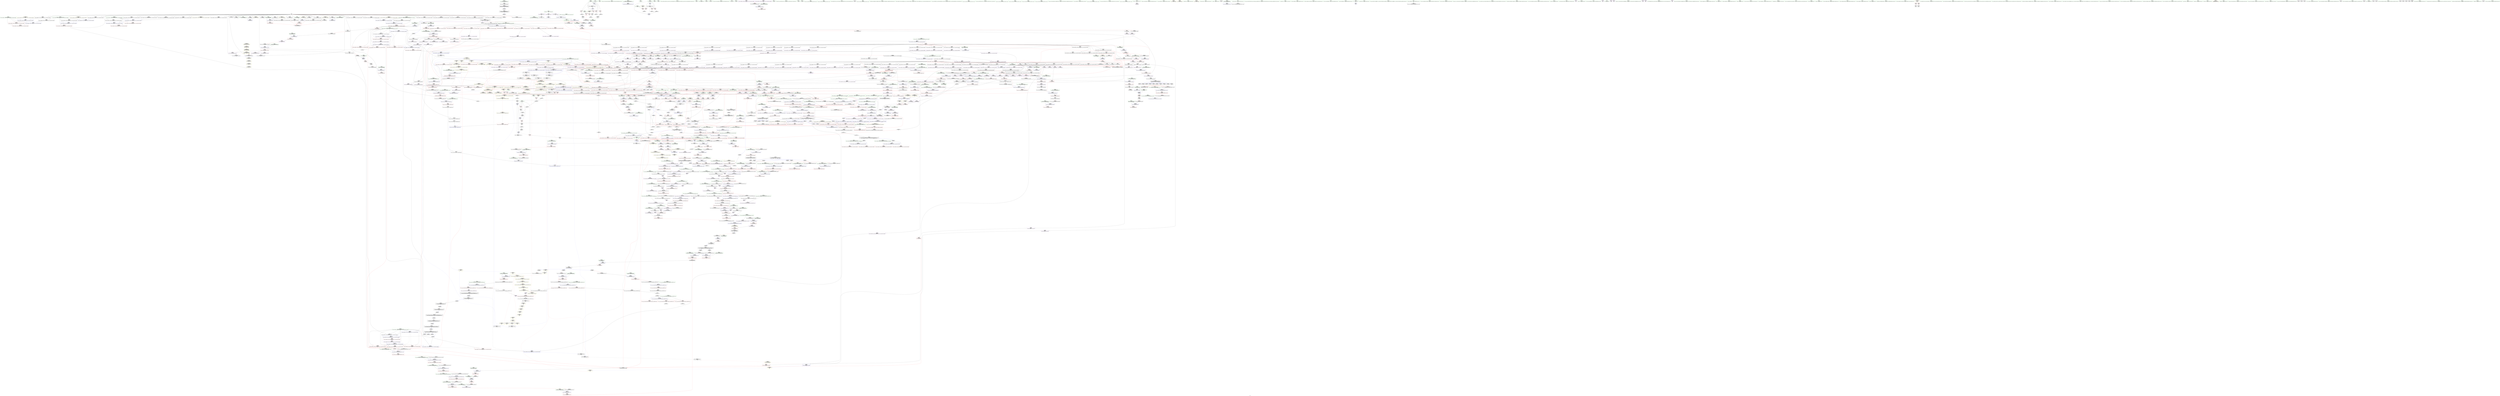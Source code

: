 digraph "SVFG" {
	label="SVFG";

	Node0x5640e28eca10 [shape=record,color=grey,label="{NodeID: 0\nNullPtr|{|<s41>107}}"];
	Node0x5640e28eca10 -> Node0x5640e2dd29a0[style=solid];
	Node0x5640e28eca10 -> Node0x5640e2dd2aa0[style=solid];
	Node0x5640e28eca10 -> Node0x5640e2dd2b70[style=solid];
	Node0x5640e28eca10 -> Node0x5640e2dd2c40[style=solid];
	Node0x5640e28eca10 -> Node0x5640e2dd2d10[style=solid];
	Node0x5640e28eca10 -> Node0x5640e2dd2de0[style=solid];
	Node0x5640e28eca10 -> Node0x5640e2dd2eb0[style=solid];
	Node0x5640e28eca10 -> Node0x5640e2dd2f80[style=solid];
	Node0x5640e28eca10 -> Node0x5640e2dd3050[style=solid];
	Node0x5640e28eca10 -> Node0x5640e2dd3120[style=solid];
	Node0x5640e28eca10 -> Node0x5640e2dd31f0[style=solid];
	Node0x5640e28eca10 -> Node0x5640e2dd32c0[style=solid];
	Node0x5640e28eca10 -> Node0x5640e2dd3390[style=solid];
	Node0x5640e28eca10 -> Node0x5640e2dd3460[style=solid];
	Node0x5640e28eca10 -> Node0x5640e2dd3530[style=solid];
	Node0x5640e28eca10 -> Node0x5640e2dd3600[style=solid];
	Node0x5640e28eca10 -> Node0x5640e2dd36d0[style=solid];
	Node0x5640e28eca10 -> Node0x5640e2dd37a0[style=solid];
	Node0x5640e28eca10 -> Node0x5640e2dd3870[style=solid];
	Node0x5640e28eca10 -> Node0x5640e2dd3940[style=solid];
	Node0x5640e28eca10 -> Node0x5640e2dd3a10[style=solid];
	Node0x5640e28eca10 -> Node0x5640e2dd3ae0[style=solid];
	Node0x5640e28eca10 -> Node0x5640e2dd3bb0[style=solid];
	Node0x5640e28eca10 -> Node0x5640e2dd3c80[style=solid];
	Node0x5640e28eca10 -> Node0x5640e2dd3d50[style=solid];
	Node0x5640e28eca10 -> Node0x5640e2dd3e20[style=solid];
	Node0x5640e28eca10 -> Node0x5640e2dd3ef0[style=solid];
	Node0x5640e28eca10 -> Node0x5640e2dd3fc0[style=solid];
	Node0x5640e28eca10 -> Node0x5640e2dd4090[style=solid];
	Node0x5640e28eca10 -> Node0x5640e2dd4160[style=solid];
	Node0x5640e28eca10 -> Node0x5640e2dd4230[style=solid];
	Node0x5640e28eca10 -> Node0x5640e2ddf2a0[style=solid];
	Node0x5640e28eca10 -> Node0x5640e2e00080[style=solid];
	Node0x5640e28eca10 -> Node0x5640e2e00150[style=solid];
	Node0x5640e28eca10 -> Node0x5640e2e00220[style=solid];
	Node0x5640e28eca10 -> Node0x5640e2e02780[style=solid];
	Node0x5640e28eca10 -> Node0x5640e2e07e70[style=solid];
	Node0x5640e28eca10 -> Node0x5640e26dad20[style=solid];
	Node0x5640e28eca10 -> Node0x5640e2e31d00[style=solid];
	Node0x5640e28eca10 -> Node0x5640e2e32300[style=solid];
	Node0x5640e28eca10 -> Node0x5640e2e32480[style=solid];
	Node0x5640e28eca10:s41 -> Node0x5640e2ef8e30[style=solid,color=red];
	Node0x5640e2dd7fb0 [shape=record,color=red,label="{NodeID: 775\n913\<--912\n\<--_M_end_of_storage\n_ZNSt6vectorIxSaIxEE17_M_realloc_insertIJxEEEvN9__gnu_cxx17__normal_iteratorIPxS1_EEDpOT_\n}"];
	Node0x5640e2dd7fb0 -> Node0x5640e2dcbf30[style=solid];
	Node0x5640e2dce970 [shape=record,color=black,label="{NodeID: 443\n1476\<--1467\n\<--agg.tmp\n_ZSt4copyISt13move_iteratorIPxES1_ET0_T_S4_S3_\n}"];
	Node0x5640e2dce970 -> Node0x5640e2de7980[style=solid];
	Node0x5640e2ea4480 [shape=record,color=yellow,style=double,label="{NodeID: 2325\n35V_4 = CSCHI(MR_35V_3)\npts\{1317 \}\nCS[]|{<s0>35}}"];
	Node0x5640e2ea4480:s0 -> Node0x5640e2e77870[style=dashed,color=blue];
	Node0x5640e2dc2d50 [shape=record,color=green,label="{NodeID: 111\n586\<--587\n__p.addr\<--__p.addr_field_insensitive\n_ZNSt16allocator_traitsISaIxEE10deallocateERS0_Pxm\n}"];
	Node0x5640e2dc2d50 -> Node0x5640e2decd30[style=solid];
	Node0x5640e2dc2d50 -> Node0x5640e2e01190[style=solid];
	Node0x5640e2ddd9e0 [shape=record,color=red,label="{NodeID: 886\n1777\<--1690\n\<--__new_finish\n_ZNSt6vectorIxSaIxEE17_M_realloc_insertIJRKxEEEvN9__gnu_cxx17__normal_iteratorIPxS1_EEDpOT_\n|{<s0>152}}"];
	Node0x5640e2ddd9e0:s0 -> Node0x5640e2ef78c0[style=solid,color=red];
	Node0x5640e2e30380 [shape=record,color=grey,label="{NodeID: 1661\n215 = Binary(213, 214, )\n}"];
	Node0x5640e2e30380 -> Node0x5640e2e30200[style=solid];
	Node0x5640e2de44b0 [shape=record,color=purple,label="{NodeID: 554\n843\<--841\n_M_finish\<--\n_ZNSt6vectorIxSaIxEE17_M_realloc_insertIJxEEEvN9__gnu_cxx17__normal_iteratorIPxS1_EEDpOT_\n}"];
	Node0x5640e2de44b0 -> Node0x5640e2dd7c70[style=solid];
	Node0x5640e2f03160 [shape=record,color=black,label="{NodeID: 2436\n699 = PHI(753, )\n|{<s0>56}}"];
	Node0x5640e2f03160:s0 -> Node0x5640e2f09ae0[style=solid,color=red];
	Node0x5640e2dc6f10 [shape=record,color=green,label="{NodeID: 222\n1386\<--1387\n__last\<--__last_field_insensitive\n_ZSt18uninitialized_copyISt13move_iteratorIPxES1_ET0_T_S4_S3_\n}"];
	Node0x5640e2dc6f10 -> Node0x5640e2dce080[style=solid];
	Node0x5640e2dc6f10 -> Node0x5640e2de6a10[style=solid];
	Node0x5640e2e02d30 [shape=record,color=blue,label="{NodeID: 997\n782\<--875\nehselector.slot\<--\n_ZNSt6vectorIxSaIxEE17_M_realloc_insertIJxEEEvN9__gnu_cxx17__normal_iteratorIPxS1_EEDpOT_\n}"];
	Node0x5640e2e02d30 -> Node0x5640e2def1c0[style=dashed];
	Node0x5640e2de9ee0 [shape=record,color=red,label="{NodeID: 665\n124\<--90\nexn\<--exn.slot\n_ZNSt6vectorIxSaIxEED2Ev\n|{<s0>11}}"];
	Node0x5640e2de9ee0:s0 -> Node0x5640e2f08580[style=solid,color=red];
	Node0x5640e2dd5090 [shape=record,color=black,label="{NodeID: 333\n224\<--223\nconv17\<--sub16\nmain\n|{<s0>25}}"];
	Node0x5640e2dd5090:s0 -> Node0x5640e2ef90d0[style=solid,color=red];
	Node0x5640e2e08760 [shape=record,color=blue,label="{NodeID: 1108\n1850\<--1847\nthis.addr\<--this\n_ZN9__gnu_cxx13new_allocatorIxE9constructIxJRKxEEEvPT_DpOT0_\n}"];
	Node0x5640e2e08760 -> Node0x5640e2dde540[style=dashed];
	Node0x5640e2d83ca0 [shape=record,color=green,label="{NodeID: 1\n7\<--1\n__dso_handle\<--dummyObj\nGlob }"];
	Node0x5640e2dd8080 [shape=record,color=red,label="{NodeID: 776\n917\<--916\n\<--_M_start34\n_ZNSt6vectorIxSaIxEE17_M_realloc_insertIJxEEEvN9__gnu_cxx17__normal_iteratorIPxS1_EEDpOT_\n}"];
	Node0x5640e2dd8080 -> Node0x5640e2dcc000[style=solid];
	Node0x5640e2dcea40 [shape=record,color=black,label="{NodeID: 444\n1484\<--1469\n\<--agg.tmp3\n_ZSt4copyISt13move_iteratorIPxES1_ET0_T_S4_S3_\n}"];
	Node0x5640e2dcea40 -> Node0x5640e2de7b20[style=solid];
	Node0x5640e2ea45e0 [shape=record,color=yellow,style=double,label="{NodeID: 2326\n300V_2 = CSCHI(MR_300V_1)\npts\{10700000 \}\nCS[]}"];
	Node0x5640e2ea45e0 -> Node0x5640e2dd8ff0[style=dashed];
	Node0x5640e2dc2e20 [shape=record,color=green,label="{NodeID: 112\n588\<--589\n__n.addr\<--__n.addr_field_insensitive\n_ZNSt16allocator_traitsISaIxEE10deallocateERS0_Pxm\n}"];
	Node0x5640e2dc2e20 -> Node0x5640e2dece00[style=solid];
	Node0x5640e2dc2e20 -> Node0x5640e2e01260[style=solid];
	Node0x5640e2dddab0 [shape=record,color=red,label="{NodeID: 887\n1822\<--1690\n\<--__new_finish\n_ZNSt6vectorIxSaIxEE17_M_realloc_insertIJRKxEEEvN9__gnu_cxx17__normal_iteratorIPxS1_EEDpOT_\n}"];
	Node0x5640e2dddab0 -> Node0x5640e2e085c0[style=solid];
	Node0x5640e2e30500 [shape=record,color=grey,label="{NodeID: 1662\n232 = Binary(231, 217, )\n}"];
	Node0x5640e2e30500 -> Node0x5640e2e30b00[style=solid];
	Node0x5640e2de4580 [shape=record,color=purple,label="{NodeID: 555\n863\<--862\n_M_impl17\<--\n_ZNSt6vectorIxSaIxEE17_M_realloc_insertIJxEEEvN9__gnu_cxx17__normal_iteratorIPxS1_EEDpOT_\n}"];
	Node0x5640e2de4580 -> Node0x5640e2dcbe60[style=solid];
	Node0x5640e2f03270 [shape=record,color=black,label="{NodeID: 2437\n712 = PHI(952, )\n}"];
	Node0x5640e2f03270 -> Node0x5640e2e01c20[style=solid];
	Node0x5640e2dc6fe0 [shape=record,color=green,label="{NodeID: 223\n1388\<--1389\n__result.addr\<--__result.addr_field_insensitive\n_ZSt18uninitialized_copyISt13move_iteratorIPxES1_ET0_T_S4_S3_\n}"];
	Node0x5640e2dc6fe0 -> Node0x5640e2ddb070[style=solid];
	Node0x5640e2dc6fe0 -> Node0x5640e2e05910[style=solid];
	Node0x5640e2e02e00 [shape=record,color=blue,label="{NodeID: 998\n926\<--923\n_M_start36\<--\n_ZNSt6vectorIxSaIxEE17_M_realloc_insertIJxEEEvN9__gnu_cxx17__normal_iteratorIPxS1_EEDpOT_\n|{<s0>59}}"];
	Node0x5640e2e02e00:s0 -> Node0x5640e2e7a070[style=dashed,color=blue];
	Node0x5640e2de9fb0 [shape=record,color=red,label="{NodeID: 666\n99\<--98\n\<--_M_start\n_ZNSt6vectorIxSaIxEED2Ev\n|{<s0>8}}"];
	Node0x5640e2de9fb0:s0 -> Node0x5640e2ef7490[style=solid,color=red];
	Node0x5640e2dd5160 [shape=record,color=black,label="{NodeID: 334\n234\<--233\nconv24\<--add23\nmain\n}"];
	Node0x5640e2dd5160 -> Node0x5640e2dff380[style=solid];
	Node0x5640e2e08830 [shape=record,color=blue,label="{NodeID: 1109\n1852\<--1848\n__p.addr\<--__p\n_ZN9__gnu_cxx13new_allocatorIxE9constructIxJRKxEEEvPT_DpOT0_\n}"];
	Node0x5640e2e08830 -> Node0x5640e2dde610[style=dashed];
	Node0x5640e2d9e010 [shape=record,color=green,label="{NodeID: 2\n11\<--1\n.str\<--dummyObj\nGlob }"];
	Node0x5640e2dd8150 [shape=record,color=red,label="{NodeID: 777\n959\<--956\nthis1\<--this.addr\n_ZNSt6vectorIxSaIxEE3endEv\n}"];
	Node0x5640e2dd8150 -> Node0x5640e2dcc0d0[style=solid];
	Node0x5640e2dceb10 [shape=record,color=black,label="{NodeID: 445\n1457\<--1491\n_ZSt4copyISt13move_iteratorIPxES1_ET0_T_S4_S3__ret\<--call6\n_ZSt4copyISt13move_iteratorIPxES1_ET0_T_S4_S3_\n|{<s0>120}}"];
	Node0x5640e2dceb10:s0 -> Node0x5640e2f073d0[style=solid,color=blue];
	Node0x5640e2ea4740 [shape=record,color=yellow,style=double,label="{NodeID: 2327\n35V_2 = CSCHI(MR_35V_1)\npts\{1317 \}\nCS[]|{<s0>144}}"];
	Node0x5640e2ea4740:s0 -> Node0x5640e2e7e480[style=dashed,color=red];
	Node0x5640e2dc2ef0 [shape=record,color=green,label="{NodeID: 113\n598\<--599\n_ZN9__gnu_cxx13new_allocatorIxE10deallocateEPxm\<--_ZN9__gnu_cxx13new_allocatorIxE10deallocateEPxm_field_insensitive\n}"];
	Node0x5640e2dddb80 [shape=record,color=red,label="{NodeID: 888\n1757\<--1692\nexn\<--exn.slot\n_ZNSt6vectorIxSaIxEE17_M_realloc_insertIJRKxEEEvN9__gnu_cxx17__normal_iteratorIPxS1_EEDpOT_\n}"];
	Node0x5640e2e30680 [shape=record,color=grey,label="{NodeID: 1663\n231 = Binary(229, 230, )\n}"];
	Node0x5640e2e30680 -> Node0x5640e2e30500[style=solid];
	Node0x5640e2de4650 [shape=record,color=purple,label="{NodeID: 556\n895\<--894\n_M_impl25\<--\n_ZNSt6vectorIxSaIxEE17_M_realloc_insertIJxEEEvN9__gnu_cxx17__normal_iteratorIPxS1_EEDpOT_\n}"];
	Node0x5640e2f03380 [shape=record,color=black,label="{NodeID: 2438\n716 = PHI(753, )\n|{<s0>59}}"];
	Node0x5640e2f03380:s0 -> Node0x5640e2ef8930[style=solid,color=red];
	Node0x5640e2dc70b0 [shape=record,color=green,label="{NodeID: 224\n1390\<--1391\n__assignable\<--__assignable_field_insensitive\n_ZSt18uninitialized_copyISt13move_iteratorIPxES1_ET0_T_S4_S3_\n}"];
	Node0x5640e2dc70b0 -> Node0x5640e2e059e0[style=solid];
	Node0x5640e2e02ed0 [shape=record,color=blue,label="{NodeID: 999\n931\<--928\n_M_finish38\<--\n_ZNSt6vectorIxSaIxEE17_M_realloc_insertIJxEEEvN9__gnu_cxx17__normal_iteratorIPxS1_EEDpOT_\n|{<s0>59}}"];
	Node0x5640e2e02ed0:s0 -> Node0x5640e2e7a570[style=dashed,color=blue];
	Node0x5640e2dea080 [shape=record,color=red,label="{NodeID: 667\n103\<--102\n\<--_M_finish\n_ZNSt6vectorIxSaIxEED2Ev\n|{<s0>8}}"];
	Node0x5640e2dea080:s0 -> Node0x5640e2ef78c0[style=solid,color=red];
	Node0x5640e2dd5230 [shape=record,color=black,label="{NodeID: 335\n237\<--236\nconv25\<--\nmain\n}"];
	Node0x5640e2dd5230 -> Node0x5640e2e30e00[style=solid];
	Node0x5640e2e08900 [shape=record,color=blue,label="{NodeID: 1110\n1854\<--1849\n__args.addr\<--__args\n_ZN9__gnu_cxx13new_allocatorIxE9constructIxJRKxEEEvPT_DpOT0_\n}"];
	Node0x5640e2e08900 -> Node0x5640e2dde6e0[style=dashed];
	Node0x5640e2d9e0d0 [shape=record,color=green,label="{NodeID: 3\n13\<--1\n.str.2\<--dummyObj\nGlob }"];
	Node0x5640e2dd8220 [shape=record,color=red,label="{NodeID: 778\n967\<--966\n\<--coerce.dive\n_ZNSt6vectorIxSaIxEE3endEv\n}"];
	Node0x5640e2dd8220 -> Node0x5640e2dcc1a0[style=solid];
	Node0x5640e2dcebe0 [shape=record,color=black,label="{NodeID: 446\n1495\<--1516\n_ZSt14__copy_move_a2ILb1EPxS0_ET1_T0_S2_S1__ret\<--call3\n_ZSt14__copy_move_a2ILb1EPxS0_ET1_T0_S2_S1_\n|{<s0>125}}"];
	Node0x5640e2dcebe0:s0 -> Node0x5640e2f07790[style=solid,color=blue];
	Node0x5640e2ea48a0 [shape=record,color=yellow,style=double,label="{NodeID: 2328\n35V_2 = CSCHI(MR_35V_1)\npts\{1317 \}\nCS[]|{<s0>70|<s1>73|<s2>144|<s3>147}}"];
	Node0x5640e2ea48a0:s0 -> Node0x5640e2ea3f00[style=dashed,color=blue];
	Node0x5640e2ea48a0:s1 -> Node0x5640e2ea4060[style=dashed,color=blue];
	Node0x5640e2ea48a0:s2 -> Node0x5640e2ea4320[style=dashed,color=blue];
	Node0x5640e2ea48a0:s3 -> Node0x5640e2ea4480[style=dashed,color=blue];
	Node0x5640e2dc7580 [shape=record,color=green,label="{NodeID: 114\n605\<--606\nthis.addr\<--this.addr_field_insensitive\n_ZN9__gnu_cxx13new_allocatorIxE10deallocateEPxm\n}"];
	Node0x5640e2dc7580 -> Node0x5640e2deced0[style=solid];
	Node0x5640e2dc7580 -> Node0x5640e2e01330[style=solid];
	Node0x5640e2dddc50 [shape=record,color=red,label="{NodeID: 889\n1835\<--1692\nexn42\<--exn.slot\n_ZNSt6vectorIxSaIxEE17_M_realloc_insertIJRKxEEEvN9__gnu_cxx17__normal_iteratorIPxS1_EEDpOT_\n}"];
	Node0x5640e2e30800 [shape=record,color=grey,label="{NodeID: 1664\n229 = Binary(228, 217, )\n}"];
	Node0x5640e2e30800 -> Node0x5640e2e30680[style=solid];
	Node0x5640e2de4720 [shape=record,color=purple,label="{NodeID: 557\n896\<--894\n_M_start26\<--\n_ZNSt6vectorIxSaIxEE17_M_realloc_insertIJxEEEvN9__gnu_cxx17__normal_iteratorIPxS1_EEDpOT_\n}"];
	Node0x5640e2de4720 -> Node0x5640e2dd7d40[style=solid];
	Node0x5640e2f03520 [shape=record,color=black,label="{NodeID: 2439\n748 = PHI(753, )\n|{<s0>61}}"];
	Node0x5640e2f03520:s0 -> Node0x5640e2efc330[style=solid,color=red];
	Node0x5640e2dc7180 [shape=record,color=green,label="{NodeID: 225\n1392\<--1393\nagg.tmp\<--agg.tmp_field_insensitive\n_ZSt18uninitialized_copyISt13move_iteratorIPxES1_ET0_T_S4_S3_\n}"];
	Node0x5640e2dc7180 -> Node0x5640e2dce150[style=solid];
	Node0x5640e2dc7180 -> Node0x5640e2de6ae0[style=solid];
	Node0x5640e2e02fa0 [shape=record,color=blue,label="{NodeID: 1000\n938\<--935\n_M_end_of_storage41\<--add.ptr39\n_ZNSt6vectorIxSaIxEE17_M_realloc_insertIJxEEEvN9__gnu_cxx17__normal_iteratorIPxS1_EEDpOT_\n|{<s0>59}}"];
	Node0x5640e2e02fa0:s0 -> Node0x5640e2e7aa70[style=dashed,color=blue];
	Node0x5640e2dea150 [shape=record,color=red,label="{NodeID: 668\n168\<--132\n\<--tests\nmain\n}"];
	Node0x5640e2dea150 -> Node0x5640e2e32600[style=solid];
	Node0x5640e2dd5300 [shape=record,color=black,label="{NodeID: 336\n239\<--238\nconv27\<--rem26\nmain\n}"];
	Node0x5640e2dd5300 -> Node0x5640e2dff450[style=solid];
	Node0x5640e2e089d0 [shape=record,color=blue,label="{NodeID: 1111\n1862\<--1865\n\<--\n_ZN9__gnu_cxx13new_allocatorIxE9constructIxJRKxEEEvPT_DpOT0_\n|{<s0>135}}"];
	Node0x5640e2e089d0:s0 -> Node0x5640e2ea41c0[style=dashed,color=blue];
	Node0x5640e2d9e9c0 [shape=record,color=green,label="{NodeID: 4\n15\<--1\nstdin\<--dummyObj\nGlob }"];
	Node0x5640e2dd82f0 [shape=record,color=red,label="{NodeID: 779\n982\<--973\nthis1\<--this.addr\n_ZN9__gnu_cxx13new_allocatorIxE9constructIxJxEEEvPT_DpOT0_\n}"];
	Node0x5640e2dcecb0 [shape=record,color=black,label="{NodeID: 447\n1520\<--1529\n_ZSt12__miter_baseIPxEDTcl12__miter_basecldtfp_4baseEEESt13move_iteratorIT_E_ret\<--call1\n_ZSt12__miter_baseIPxEDTcl12__miter_basecldtfp_4baseEEESt13move_iteratorIT_E\n|{<s0>122|<s1>124}}"];
	Node0x5640e2dcecb0:s0 -> Node0x5640e2f07510[style=solid,color=blue];
	Node0x5640e2dcecb0:s1 -> Node0x5640e2f07650[style=solid,color=blue];
	Node0x5640e2ea4a00 [shape=record,color=yellow,style=double,label="{NodeID: 2329\n35V_2 = CSCHI(MR_35V_1)\npts\{1317 \}\nCS[]|{<s0>102}}"];
	Node0x5640e2ea4a00:s0 -> Node0x5640e2ea48a0[style=dashed,color=blue];
	Node0x5640e2dc7610 [shape=record,color=green,label="{NodeID: 115\n607\<--608\n__p.addr\<--__p.addr_field_insensitive\n_ZN9__gnu_cxx13new_allocatorIxE10deallocateEPxm\n}"];
	Node0x5640e2dc7610 -> Node0x5640e2decfa0[style=solid];
	Node0x5640e2dc7610 -> Node0x5640e2e01400[style=solid];
	Node0x5640e2dddd20 [shape=record,color=red,label="{NodeID: 890\n1836\<--1694\nsel\<--ehselector.slot\n_ZNSt6vectorIxSaIxEE17_M_realloc_insertIJRKxEEEvN9__gnu_cxx17__normal_iteratorIPxS1_EEDpOT_\n}"];
	Node0x5640e2e30980 [shape=record,color=grey,label="{NodeID: 1665\n228 = Binary(226, 227, )\n}"];
	Node0x5640e2e30980 -> Node0x5640e2e30800[style=solid];
	Node0x5640e2de47f0 [shape=record,color=purple,label="{NodeID: 558\n899\<--898\n_M_impl27\<--\n_ZNSt6vectorIxSaIxEE17_M_realloc_insertIJxEEEvN9__gnu_cxx17__normal_iteratorIPxS1_EEDpOT_\n}"];
	Node0x5640e2f03660 [shape=record,color=black,label="{NodeID: 2440\n790 = PHI(991, )\n}"];
	Node0x5640e2f03660 -> Node0x5640e2e02370[style=solid];
	Node0x5640e2dc7250 [shape=record,color=green,label="{NodeID: 226\n1394\<--1395\nagg.tmp2\<--agg.tmp2_field_insensitive\n_ZSt18uninitialized_copyISt13move_iteratorIPxES1_ET0_T_S4_S3_\n}"];
	Node0x5640e2dc7250 -> Node0x5640e2dce220[style=solid];
	Node0x5640e2dc7250 -> Node0x5640e2de6bb0[style=solid];
	Node0x5640e2e03070 [shape=record,color=blue,label="{NodeID: 1001\n956\<--953\nthis.addr\<--this\n_ZNSt6vectorIxSaIxEE3endEv\n}"];
	Node0x5640e2e03070 -> Node0x5640e2dd8150[style=dashed];
	Node0x5640e2e7ea20 [shape=record,color=yellow,style=double,label="{NodeID: 1776\n271V_1 = ENCHI(MR_271V_0)\npts\{100000 100001 \}\nFun[_ZN9__gnu_cxx17__normal_iteratorIPxSt6vectorIxSaIxEEEC2ERKS1_]}"];
	Node0x5640e2e7ea20 -> Node0x5640e2dda780[style=dashed];
	Node0x5640e2dea220 [shape=record,color=red,label="{NodeID: 669\n167\<--134\n\<--test\nmain\n}"];
	Node0x5640e2dea220 -> Node0x5640e2e32600[style=solid];
	Node0x5640e2dd53d0 [shape=record,color=black,label="{NodeID: 337\n242\<--241\nconv29\<--\nmain\n}"];
	Node0x5640e2dd53d0 -> Node0x5640e2dff520[style=solid];
	Node0x5640e2e08aa0 [shape=record,color=blue,label="{NodeID: 1112\n1870\<--1869\n__t.addr\<--__t\n_ZSt7forwardIRKxEOT_RNSt16remove_referenceIS2_E4typeE\n}"];
	Node0x5640e2e08aa0 -> Node0x5640e2dde880[style=dashed];
	Node0x5640e2d9ea80 [shape=record,color=green,label="{NodeID: 5\n16\<--1\n.str.3\<--dummyObj\nGlob }"];
	Node0x5640e2dd83c0 [shape=record,color=red,label="{NodeID: 780\n983\<--975\n\<--__p.addr\n_ZN9__gnu_cxx13new_allocatorIxE9constructIxJxEEEvPT_DpOT0_\n}"];
	Node0x5640e2dd83c0 -> Node0x5640e2dcc270[style=solid];
	Node0x5640e2dced80 [shape=record,color=black,label="{NodeID: 448\n1533\<--1552\n_ZSt13__copy_move_aILb1EPxS0_ET1_T0_S2_S1__ret\<--call\n_ZSt13__copy_move_aILb1EPxS0_ET1_T0_S2_S1_\n|{<s0>129}}"];
	Node0x5640e2dced80:s0 -> Node0x5640e2f07d20[style=solid,color=blue];
	Node0x5640e2ea4b60 [shape=record,color=yellow,style=double,label="{NodeID: 2330\n145V_2 = CSCHI(MR_145V_1)\npts\{13690000 \}\nCS[]}"];
	Node0x5640e2ea4b60 -> Node0x5640e2ddafa0[style=dashed];
	Node0x5640e2dc76e0 [shape=record,color=green,label="{NodeID: 116\n609\<--610\n.addr\<--.addr_field_insensitive\n_ZN9__gnu_cxx13new_allocatorIxE10deallocateEPxm\n}"];
	Node0x5640e2dc76e0 -> Node0x5640e2e014d0[style=solid];
	Node0x5640e2ddddf0 [shape=record,color=red,label="{NodeID: 891\n1728\<--1727\n\<--_M_start\n_ZNSt6vectorIxSaIxEE17_M_realloc_insertIJRKxEEEvN9__gnu_cxx17__normal_iteratorIPxS1_EEDpOT_\n|{<s0>144}}"];
	Node0x5640e2ddddf0:s0 -> Node0x5640e2f0a2c0[style=solid,color=red];
	Node0x5640e2e30b00 [shape=record,color=grey,label="{NodeID: 1666\n233 = Binary(221, 232, )\n}"];
	Node0x5640e2e30b00 -> Node0x5640e2dd5160[style=solid];
	Node0x5640e2de48c0 [shape=record,color=purple,label="{NodeID: 559\n900\<--898\n_M_finish28\<--\n_ZNSt6vectorIxSaIxEE17_M_realloc_insertIJxEEEvN9__gnu_cxx17__normal_iteratorIPxS1_EEDpOT_\n}"];
	Node0x5640e2de48c0 -> Node0x5640e2dd7e10[style=solid];
	Node0x5640e2f03770 [shape=record,color=black,label="{NodeID: 2441\n794 = PHI(1067, )\n}"];
	Node0x5640e2f03770 -> Node0x5640e2e02440[style=solid];
	Node0x5640e2dc7320 [shape=record,color=green,label="{NodeID: 227\n1415\<--1416\n_ZNSt20__uninitialized_copyILb1EE13__uninit_copyISt13move_iteratorIPxES3_EET0_T_S6_S5_\<--_ZNSt20__uninitialized_copyILb1EE13__uninit_copyISt13move_iteratorIPxES3_EET0_T_S6_S5__field_insensitive\n}"];
	Node0x5640e2e03140 [shape=record,color=blue,label="{NodeID: 1002\n973\<--970\nthis.addr\<--this\n_ZN9__gnu_cxx13new_allocatorIxE9constructIxJxEEEvPT_DpOT0_\n}"];
	Node0x5640e2e03140 -> Node0x5640e2dd82f0[style=dashed];
	Node0x5640e2dea2f0 [shape=record,color=red,label="{NodeID: 670\n178\<--134\n\<--test\nmain\n}"];
	Node0x5640e2dea2f0 -> Node0x5640e2e2f600[style=solid];
	Node0x5640e2dd54a0 [shape=record,color=black,label="{NodeID: 338\n277\<--276\n\<--this1\n_ZNSt6vectorIxSaIxEE5clearEv\n}"];
	Node0x5640e2dd54a0 -> Node0x5640e2de19a0[style=solid];
	Node0x5640e2dd54a0 -> Node0x5640e2de1a70[style=solid];
	Node0x5640e2d9eb40 [shape=record,color=green,label="{NodeID: 6\n18\<--1\n.str.4\<--dummyObj\nGlob }"];
	Node0x5640e2dd8490 [shape=record,color=red,label="{NodeID: 781\n986\<--977\n\<--__args.addr\n_ZN9__gnu_cxx13new_allocatorIxE9constructIxJxEEEvPT_DpOT0_\n|{<s0>86}}"];
	Node0x5640e2dd8490:s0 -> Node0x5640e2f0ba70[style=solid,color=red];
	Node0x5640e2dcee50 [shape=record,color=black,label="{NodeID: 449\n1556\<--1561\n_ZSt12__niter_baseIPxET_S1__ret\<--\n_ZSt12__niter_baseIPxET_S1_\n|{<s0>126|<s1>127|<s2>128}}"];
	Node0x5640e2dcee50:s0 -> Node0x5640e2f078d0[style=solid,color=blue];
	Node0x5640e2dcee50:s1 -> Node0x5640e2f07aa0[style=solid,color=blue];
	Node0x5640e2dcee50:s2 -> Node0x5640e2f07be0[style=solid,color=blue];
	Node0x5640e2ea4cc0 [shape=record,color=yellow,style=double,label="{NodeID: 2331\n35V_2 = CSCHI(MR_35V_1)\npts\{1317 \}\nCS[]|{<s0>113}}"];
	Node0x5640e2ea4cc0:s0 -> Node0x5640e2ea4a00[style=dashed,color=blue];
	Node0x5640e2dc77b0 [shape=record,color=green,label="{NodeID: 117\n618\<--619\n_ZdlPv\<--_ZdlPv_field_insensitive\n}"];
	Node0x5640e2dddec0 [shape=record,color=red,label="{NodeID: 892\n1730\<--1729\n\<--call8\n_ZNSt6vectorIxSaIxEE17_M_realloc_insertIJRKxEEEvN9__gnu_cxx17__normal_iteratorIPxS1_EEDpOT_\n|{<s0>144}}"];
	Node0x5640e2dddec0:s0 -> Node0x5640e2f0a580[style=solid,color=red];
	Node0x5640e2e30c80 [shape=record,color=grey,label="{NodeID: 1667\n1815 = Binary(1814, 498, )\n|{<s0>157}}"];
	Node0x5640e2e30c80:s0 -> Node0x5640e2ef86f0[style=solid,color=red];
	Node0x5640e2de4990 [shape=record,color=purple,label="{NodeID: 560\n907\<--906\n_M_impl30\<--\n_ZNSt6vectorIxSaIxEE17_M_realloc_insertIJxEEEvN9__gnu_cxx17__normal_iteratorIPxS1_EEDpOT_\n}"];
	Node0x5640e2f03880 [shape=record,color=black,label="{NodeID: 2442\n799 = PHI(1047, )\n}"];
	Node0x5640e2f03880 -> Node0x5640e2e02510[style=solid];
	Node0x5640e2dc7420 [shape=record,color=green,label="{NodeID: 228\n1427\<--1428\n__first\<--__first_field_insensitive\n_ZNSt20__uninitialized_copyILb1EE13__uninit_copyISt13move_iteratorIPxES3_EET0_T_S6_S5_\n}"];
	Node0x5640e2dc7420 -> Node0x5640e2dce3c0[style=solid];
	Node0x5640e2dc7420 -> Node0x5640e2de6fc0[style=solid];
	Node0x5640e2e03210 [shape=record,color=blue,label="{NodeID: 1003\n975\<--971\n__p.addr\<--__p\n_ZN9__gnu_cxx13new_allocatorIxE9constructIxJxEEEvPT_DpOT0_\n}"];
	Node0x5640e2e03210 -> Node0x5640e2dd83c0[style=dashed];
	Node0x5640e2dea3c0 [shape=record,color=red,label="{NodeID: 671\n259\<--134\n\<--test\nmain\n}"];
	Node0x5640e2dea3c0 -> Node0x5640e2e31880[style=solid];
	Node0x5640e2dd5570 [shape=record,color=black,label="{NodeID: 339\n324\<--323\n\<--this1\n_ZNSt6vectorIxSaIxEE9push_backERKx\n}"];
	Node0x5640e2dd5570 -> Node0x5640e2de1ce0[style=solid];
	Node0x5640e2dd5570 -> Node0x5640e2de1db0[style=solid];
	Node0x5640e2d9ec00 [shape=record,color=green,label="{NodeID: 7\n20\<--1\nstdout\<--dummyObj\nGlob }"];
	Node0x5640e2dd8560 [shape=record,color=red,label="{NodeID: 782\n988\<--987\n\<--call\n_ZN9__gnu_cxx13new_allocatorIxE9constructIxJxEEEvPT_DpOT0_\n}"];
	Node0x5640e2dd8560 -> Node0x5640e2e033b0[style=solid];
	Node0x5640e2dcef20 [shape=record,color=black,label="{NodeID: 450\n1580\<--1578\nsub.ptr.lhs.cast\<--\n_ZNSt11__copy_moveILb1ELb1ESt26random_access_iterator_tagE8__copy_mIxEEPT_PKS3_S6_S4_\n}"];
	Node0x5640e2dcef20 -> Node0x5640e2e2f480[style=solid];
	Node0x5640e2ea4e20 [shape=record,color=yellow,style=double,label="{NodeID: 2332\n35V_2 = CSCHI(MR_35V_1)\npts\{1317 \}\nCS[]|{<s0>117}}"];
	Node0x5640e2ea4e20:s0 -> Node0x5640e2ea4cc0[style=dashed,color=blue];
	Node0x5640e2dc78b0 [shape=record,color=green,label="{NodeID: 118\n625\<--626\nthis.addr\<--this.addr_field_insensitive\n_ZNSaIxED2Ev\n}"];
	Node0x5640e2dc78b0 -> Node0x5640e2ded070[style=solid];
	Node0x5640e2dc78b0 -> Node0x5640e2e015a0[style=solid];
	Node0x5640e2dddf90 [shape=record,color=red,label="{NodeID: 893\n1740\<--1739\n\<--call12\n_ZNSt6vectorIxSaIxEE17_M_realloc_insertIJRKxEEEvN9__gnu_cxx17__normal_iteratorIPxS1_EEDpOT_\n|{<s0>147}}"];
	Node0x5640e2dddf90:s0 -> Node0x5640e2f0a2c0[style=solid,color=red];
	Node0x5640e2e30e00 [shape=record,color=grey,label="{NodeID: 1668\n238 = Binary(237, 217, )\n}"];
	Node0x5640e2e30e00 -> Node0x5640e2dd5300[style=solid];
	Node0x5640e2de4a60 [shape=record,color=purple,label="{NodeID: 561\n908\<--906\n_M_start31\<--\n_ZNSt6vectorIxSaIxEE17_M_realloc_insertIJxEEEvN9__gnu_cxx17__normal_iteratorIPxS1_EEDpOT_\n}"];
	Node0x5640e2de4a60 -> Node0x5640e2dd7ee0[style=solid];
	Node0x5640e2f03990 [shape=record,color=black,label="{NodeID: 2443\n805 = PHI(1082, )\n}"];
	Node0x5640e2f03990 -> Node0x5640e2e025e0[style=solid];
	Node0x5640e2dc74f0 [shape=record,color=green,label="{NodeID: 229\n1429\<--1430\n__last\<--__last_field_insensitive\n_ZNSt20__uninitialized_copyILb1EE13__uninit_copyISt13move_iteratorIPxES3_EET0_T_S6_S5_\n}"];
	Node0x5640e2dc74f0 -> Node0x5640e2dce490[style=solid];
	Node0x5640e2dc74f0 -> Node0x5640e2de7090[style=solid];
	Node0x5640e2e032e0 [shape=record,color=blue,label="{NodeID: 1004\n977\<--972\n__args.addr\<--__args\n_ZN9__gnu_cxx13new_allocatorIxE9constructIxJxEEEvPT_DpOT0_\n}"];
	Node0x5640e2e032e0 -> Node0x5640e2dd8490[style=dashed];
	Node0x5640e2dea490 [shape=record,color=red,label="{NodeID: 672\n230\<--136\n\<--c\nmain\n}"];
	Node0x5640e2dea490 -> Node0x5640e2e30680[style=solid];
	Node0x5640e2dd5640 [shape=record,color=black,label="{NodeID: 340\n328\<--323\n\<--this1\n_ZNSt6vectorIxSaIxEE9push_backERKx\n}"];
	Node0x5640e2dd5640 -> Node0x5640e2de1e80[style=solid];
	Node0x5640e2dd5640 -> Node0x5640e2de1f50[style=solid];
	Node0x5640e2d9ecc0 [shape=record,color=green,label="{NodeID: 8\n21\<--1\n_ZSt3cin\<--dummyObj\nGlob }"];
	Node0x5640e2dd8630 [shape=record,color=red,label="{NodeID: 783\n1008\<--995\nthis1\<--this.addr\n_ZNKSt6vectorIxSaIxEE12_M_check_lenEmPKc\n|{<s0>87|<s1>88|<s2>90|<s3>91|<s4>93|<s5>94|<s6>95}}"];
	Node0x5640e2dd8630:s0 -> Node0x5640e2ee9bb0[style=solid,color=red];
	Node0x5640e2dd8630:s1 -> Node0x5640e2ef8a40[style=solid,color=red];
	Node0x5640e2dd8630:s2 -> Node0x5640e2ef8a40[style=solid,color=red];
	Node0x5640e2dd8630:s3 -> Node0x5640e2ef8a40[style=solid,color=red];
	Node0x5640e2dd8630:s4 -> Node0x5640e2ef8a40[style=solid,color=red];
	Node0x5640e2dd8630:s5 -> Node0x5640e2ee9bb0[style=solid,color=red];
	Node0x5640e2dd8630:s6 -> Node0x5640e2ee9bb0[style=solid,color=red];
	Node0x5640e2dceff0 [shape=record,color=black,label="{NodeID: 451\n1581\<--1579\nsub.ptr.rhs.cast\<--\n_ZNSt11__copy_moveILb1ELb1ESt26random_access_iterator_tagE8__copy_mIxEEPT_PKS3_S6_S4_\n}"];
	Node0x5640e2dceff0 -> Node0x5640e2e2f480[style=solid];
	Node0x5640e2ea4f80 [shape=record,color=yellow,style=double,label="{NodeID: 2333\n35V_2 = CSCHI(MR_35V_1)\npts\{1317 \}\nCS[]|{<s0>120}}"];
	Node0x5640e2ea4f80:s0 -> Node0x5640e2ea4e20[style=dashed,color=blue];
	Node0x5640e2dc7980 [shape=record,color=green,label="{NodeID: 119\n631\<--632\n_ZN9__gnu_cxx13new_allocatorIxED2Ev\<--_ZN9__gnu_cxx13new_allocatorIxED2Ev_field_insensitive\n}"];
	Node0x5640e2dde060 [shape=record,color=red,label="{NodeID: 894\n1744\<--1743\n\<--_M_finish\n_ZNSt6vectorIxSaIxEE17_M_realloc_insertIJRKxEEEvN9__gnu_cxx17__normal_iteratorIPxS1_EEDpOT_\n|{<s0>147}}"];
	Node0x5640e2dde060:s0 -> Node0x5640e2f0a580[style=solid,color=red];
	Node0x5640e2e30f80 [shape=record,color=grey,label="{NodeID: 1669\n1814 = Binary(1812, 1813, )\n}"];
	Node0x5640e2e30f80 -> Node0x5640e2e30c80[style=solid];
	Node0x5640e2de4b30 [shape=record,color=purple,label="{NodeID: 562\n911\<--910\n_M_impl32\<--\n_ZNSt6vectorIxSaIxEE17_M_realloc_insertIJxEEEvN9__gnu_cxx17__normal_iteratorIPxS1_EEDpOT_\n}"];
	Node0x5640e2f03ad0 [shape=record,color=black,label="{NodeID: 2444\n818 = PHI(753, )\n|{<s0>67}}"];
	Node0x5640e2f03ad0:s0 -> Node0x5640e2f09ae0[style=solid,color=red];
	Node0x5640e2dcf9e0 [shape=record,color=green,label="{NodeID: 230\n1431\<--1432\n__result.addr\<--__result.addr_field_insensitive\n_ZNSt20__uninitialized_copyILb1EE13__uninit_copyISt13move_iteratorIPxES3_EET0_T_S6_S5_\n}"];
	Node0x5640e2dcf9e0 -> Node0x5640e2ddb2e0[style=solid];
	Node0x5640e2dcf9e0 -> Node0x5640e2e05df0[style=solid];
	Node0x5640e2e033b0 [shape=record,color=blue,label="{NodeID: 1005\n985\<--988\n\<--\n_ZN9__gnu_cxx13new_allocatorIxE9constructIxJxEEEvPT_DpOT0_\n|{<s0>61}}"];
	Node0x5640e2e033b0:s0 -> Node0x5640e2ea3da0[style=dashed,color=blue];
	Node0x5640e2dea560 [shape=record,color=red,label="{NodeID: 673\n214\<--138\n\<--v\nmain\n}"];
	Node0x5640e2dea560 -> Node0x5640e2e30380[style=solid];
	Node0x5640e2dd5710 [shape=record,color=black,label="{NodeID: 341\n334\<--323\n\<--this1\n_ZNSt6vectorIxSaIxEE9push_backERKx\n}"];
	Node0x5640e2dd5710 -> Node0x5640e2de2020[style=solid];
	Node0x5640e2d9ed80 [shape=record,color=green,label="{NodeID: 9\n22\<--1\n_ZSt4cout\<--dummyObj\nGlob }"];
	Node0x5640e2e70310 [shape=record,color=yellow,style=double,label="{NodeID: 1891\n51V_1 = ENCHI(MR_51V_0)\npts\{143 149 \}\nFun[_ZN9__gnu_cxx13new_allocatorIxE9constructIxJxEEEvPT_DpOT0_]}"];
	Node0x5640e2e70310 -> Node0x5640e2dd8560[style=dashed];
	Node0x5640e2dd8700 [shape=record,color=red,label="{NodeID: 784\n1016\<--997\n\<--__n.addr\n_ZNKSt6vectorIxSaIxEE12_M_check_lenEmPKc\n}"];
	Node0x5640e2dd8700 -> Node0x5640e2e31e80[style=solid];
	Node0x5640e2dcf0c0 [shape=record,color=black,label="{NodeID: 452\n1589\<--1588\n\<--\n_ZNSt11__copy_moveILb1ELb1ESt26random_access_iterator_tagE8__copy_mIxEEPT_PKS3_S6_S4_\n}"];
	Node0x5640e2dcf0c0 -> Node0x5640e2de7d90[style=solid];
	Node0x5640e2ea50e0 [shape=record,color=yellow,style=double,label="{NodeID: 2334\n35V_2 = CSCHI(MR_35V_1)\npts\{1317 \}\nCS[]|{<s0>125}}"];
	Node0x5640e2ea50e0:s0 -> Node0x5640e2ea4f80[style=dashed,color=blue];
	Node0x5640e2dc7a80 [shape=record,color=green,label="{NodeID: 120\n636\<--637\nthis.addr\<--this.addr_field_insensitive\n_ZN9__gnu_cxx13new_allocatorIxED2Ev\n}"];
	Node0x5640e2dc7a80 -> Node0x5640e2ded140[style=solid];
	Node0x5640e2dc7a80 -> Node0x5640e2e01670[style=solid];
	Node0x5640e2dde130 [shape=record,color=red,label="{NodeID: 895\n1791\<--1790\n\<--_M_start26\n_ZNSt6vectorIxSaIxEE17_M_realloc_insertIJRKxEEEvN9__gnu_cxx17__normal_iteratorIPxS1_EEDpOT_\n|{<s0>156}}"];
	Node0x5640e2dde130:s0 -> Node0x5640e2ef7490[style=solid,color=red];
	Node0x5640e2e31100 [shape=record,color=grey,label="{NodeID: 1670\n1065 = Binary(1064, 498, )\n}"];
	Node0x5640e2e31100 -> Node0x5640e2dcc680[style=solid];
	Node0x5640e2de4c00 [shape=record,color=purple,label="{NodeID: 563\n912\<--910\n_M_end_of_storage\<--\n_ZNSt6vectorIxSaIxEE17_M_realloc_insertIJxEEEvN9__gnu_cxx17__normal_iteratorIPxS1_EEDpOT_\n}"];
	Node0x5640e2de4c00 -> Node0x5640e2dd7fb0[style=solid];
	Node0x5640e2f03c10 [shape=record,color=black,label="{NodeID: 2445\n825 = PHI(1147, )\n}"];
	Node0x5640e2f03c10 -> Node0x5640e2dd7ad0[style=solid];
	Node0x5640e2dcfab0 [shape=record,color=green,label="{NodeID: 231\n1433\<--1434\nagg.tmp\<--agg.tmp_field_insensitive\n_ZNSt20__uninitialized_copyILb1EE13__uninit_copyISt13move_iteratorIPxES3_EET0_T_S6_S5_\n}"];
	Node0x5640e2dcfab0 -> Node0x5640e2dce560[style=solid];
	Node0x5640e2dcfab0 -> Node0x5640e2de7160[style=solid];
	Node0x5640e2e03480 [shape=record,color=blue,label="{NodeID: 1006\n995\<--992\nthis.addr\<--this\n_ZNKSt6vectorIxSaIxEE12_M_check_lenEmPKc\n}"];
	Node0x5640e2e03480 -> Node0x5640e2dd8630[style=dashed];
	Node0x5640e2dea630 [shape=record,color=red,label="{NodeID: 674\n227\<--138\n\<--v\nmain\n}"];
	Node0x5640e2dea630 -> Node0x5640e2e30980[style=solid];
	Node0x5640e2dd57e0 [shape=record,color=black,label="{NodeID: 342\n337\<--323\n\<--this1\n_ZNSt6vectorIxSaIxEE9push_backERKx\n}"];
	Node0x5640e2dd57e0 -> Node0x5640e2de20f0[style=solid];
	Node0x5640e2dd57e0 -> Node0x5640e2de21c0[style=solid];
	Node0x5640e2d9ee80 [shape=record,color=green,label="{NodeID: 10\n23\<--1\n.str.5\<--dummyObj\nGlob }"];
	Node0x5640e2dd87d0 [shape=record,color=red,label="{NodeID: 785\n1019\<--999\n\<--__s.addr\n_ZNKSt6vectorIxSaIxEE12_M_check_lenEmPKc\n}"];
	Node0x5640e2dcf190 [shape=record,color=black,label="{NodeID: 453\n1591\<--1590\n\<--\n_ZNSt11__copy_moveILb1ELb1ESt26random_access_iterator_tagE8__copy_mIxEEPT_PKS3_S6_S4_\n}"];
	Node0x5640e2dcf190 -> Node0x5640e2de7e60[style=solid];
	Node0x5640e2ea5240 [shape=record,color=yellow,style=double,label="{NodeID: 2335\n35V_2 = CSCHI(MR_35V_1)\npts\{1317 \}\nCS[]|{<s0>129}}"];
	Node0x5640e2ea5240:s0 -> Node0x5640e2ea50e0[style=dashed,color=blue];
	Node0x5640e2dc7b50 [shape=record,color=green,label="{NodeID: 121\n644\<--645\nthis.addr\<--this.addr_field_insensitive\n_ZNSt6vectorIxSaIxEE15_M_erase_at_endEPx\n}"];
	Node0x5640e2dc7b50 -> Node0x5640e2ded210[style=solid];
	Node0x5640e2dc7b50 -> Node0x5640e2e01740[style=solid];
	Node0x5640e2dde200 [shape=record,color=red,label="{NodeID: 896\n1795\<--1794\n\<--_M_finish28\n_ZNSt6vectorIxSaIxEE17_M_realloc_insertIJRKxEEEvN9__gnu_cxx17__normal_iteratorIPxS1_EEDpOT_\n|{<s0>156}}"];
	Node0x5640e2dde200:s0 -> Node0x5640e2ef78c0[style=solid,color=red];
	Node0x5640e2e31280 [shape=record,color=grey,label="{NodeID: 1671\n1064 = Binary(1062, 1063, )\n}"];
	Node0x5640e2e31280 -> Node0x5640e2e31100[style=solid];
	Node0x5640e2de4cd0 [shape=record,color=purple,label="{NodeID: 564\n915\<--914\n_M_impl33\<--\n_ZNSt6vectorIxSaIxEE17_M_realloc_insertIJxEEEvN9__gnu_cxx17__normal_iteratorIPxS1_EEDpOT_\n}"];
	Node0x5640e2f03d50 [shape=record,color=black,label="{NodeID: 2446\n831 = PHI(466, )\n|{<s0>70}}"];
	Node0x5640e2f03d50:s0 -> Node0x5640e2f0a980[style=solid,color=red];
	Node0x5640e2dcfb80 [shape=record,color=green,label="{NodeID: 232\n1435\<--1436\nagg.tmp2\<--agg.tmp2_field_insensitive\n_ZNSt20__uninitialized_copyILb1EE13__uninit_copyISt13move_iteratorIPxES3_EET0_T_S6_S5_\n}"];
	Node0x5640e2dcfb80 -> Node0x5640e2dce630[style=solid];
	Node0x5640e2dcfb80 -> Node0x5640e2de7230[style=solid];
	Node0x5640e2e03550 [shape=record,color=blue,label="{NodeID: 1007\n997\<--993\n__n.addr\<--__n\n_ZNKSt6vectorIxSaIxEE12_M_check_lenEmPKc\n|{|<s2>92}}"];
	Node0x5640e2e03550 -> Node0x5640e2dd8700[style=dashed];
	Node0x5640e2e03550 -> Node0x5640e2dd8b10[style=dashed];
	Node0x5640e2e03550:s2 -> Node0x5640e2e83fa0[style=dashed,color=red];
	Node0x5640e2e7f050 [shape=record,color=yellow,style=double,label="{NodeID: 1782\n2V_1 = ENCHI(MR_2V_0)\npts\{100000 100001 100002 \}\nFun[_ZNSt12_Vector_baseIxSaIxEEC2Ev]|{<s0>36|<s1>36|<s2>36}}"];
	Node0x5640e2e7f050:s0 -> Node0x5640e2e00080[style=dashed,color=red];
	Node0x5640e2e7f050:s1 -> Node0x5640e2e00150[style=dashed,color=red];
	Node0x5640e2e7f050:s2 -> Node0x5640e2e00220[style=dashed,color=red];
	Node0x5640e2dea700 [shape=record,color=red,label="{NodeID: 675\n204\<--140\n\<--l\nmain\n}"];
	Node0x5640e2dea700 -> Node0x5640e2e32a80[style=solid];
	Node0x5640e2dd58b0 [shape=record,color=black,label="{NodeID: 343\n345\<--323\n\<--this1\n_ZNSt6vectorIxSaIxEE9push_backERKx\n}"];
	Node0x5640e2dd58b0 -> Node0x5640e2de2290[style=solid];
	Node0x5640e2dd58b0 -> Node0x5640e2de2360[style=solid];
	Node0x5640e2d9ef80 [shape=record,color=green,label="{NodeID: 11\n25\<--1\n.str.6\<--dummyObj\nGlob }"];
	Node0x5640e2e70500 [shape=record,color=yellow,style=double,label="{NodeID: 1893\n7V_1 = ENCHI(MR_7V_0)\npts\{89 \}\nFun[_ZNSt6vectorIxSaIxEED2Ev]}"];
	Node0x5640e2e70500 -> Node0x5640e2ddf470[style=dashed];
	Node0x5640e2dd88a0 [shape=record,color=red,label="{NodeID: 786\n1033\<--1001\n\<--__len\n_ZNKSt6vectorIxSaIxEE12_M_check_lenEmPKc\n}"];
	Node0x5640e2dd88a0 -> Node0x5640e2e32f00[style=solid];
	Node0x5640e2dcf260 [shape=record,color=black,label="{NodeID: 454\n1563\<--1600\n_ZNSt11__copy_moveILb1ELb1ESt26random_access_iterator_tagE8__copy_mIxEEPT_PKS3_S6_S4__ret\<--add.ptr\n_ZNSt11__copy_moveILb1ELb1ESt26random_access_iterator_tagE8__copy_mIxEEPT_PKS3_S6_S4_\n|{<s0>132}}"];
	Node0x5640e2dcf260:s0 -> Node0x5640e2f080b0[style=solid,color=blue];
	Node0x5640e2ea53a0 [shape=record,color=yellow,style=double,label="{NodeID: 2336\n2V_2 = CSCHI(MR_2V_1)\npts\{100000 100001 100002 \}\nCS[]}"];
	Node0x5640e2dc7c20 [shape=record,color=green,label="{NodeID: 122\n646\<--647\n__pos.addr\<--__pos.addr_field_insensitive\n_ZNSt6vectorIxSaIxEE15_M_erase_at_endEPx\n}"];
	Node0x5640e2dc7c20 -> Node0x5640e2ded2e0[style=solid];
	Node0x5640e2dc7c20 -> Node0x5640e2ded3b0[style=solid];
	Node0x5640e2dc7c20 -> Node0x5640e2e01810[style=solid];
	Node0x5640e2dde2d0 [shape=record,color=red,label="{NodeID: 897\n1803\<--1802\n\<--_M_start31\n_ZNSt6vectorIxSaIxEE17_M_realloc_insertIJRKxEEEvN9__gnu_cxx17__normal_iteratorIPxS1_EEDpOT_\n|{<s0>157}}"];
	Node0x5640e2dde2d0:s0 -> Node0x5640e2ef84b0[style=solid,color=red];
	Node0x5640e2e31400 [shape=record,color=grey,label="{NodeID: 1672\n1031 = Binary(1024, 1030, )\n}"];
	Node0x5640e2e31400 -> Node0x5640e2e037c0[style=solid];
	Node0x5640e2de4da0 [shape=record,color=purple,label="{NodeID: 565\n916\<--914\n_M_start34\<--\n_ZNSt6vectorIxSaIxEE17_M_realloc_insertIJxEEEvN9__gnu_cxx17__normal_iteratorIPxS1_EEDpOT_\n}"];
	Node0x5640e2de4da0 -> Node0x5640e2dd8080[style=solid];
	Node0x5640e2f03e90 [shape=record,color=black,label="{NodeID: 2447\n832 = PHI(1106, )\n}"];
	Node0x5640e2f03e90 -> Node0x5640e2e02850[style=solid];
	Node0x5640e2dcfc50 [shape=record,color=green,label="{NodeID: 233\n1454\<--1455\n_ZSt4copyISt13move_iteratorIPxES1_ET0_T_S4_S3_\<--_ZSt4copyISt13move_iteratorIPxES1_ET0_T_S4_S3__field_insensitive\n}"];
	Node0x5640e2e03620 [shape=record,color=blue,label="{NodeID: 1008\n999\<--994\n__s.addr\<--__s\n_ZNKSt6vectorIxSaIxEE12_M_check_lenEmPKc\n}"];
	Node0x5640e2e03620 -> Node0x5640e2dd87d0[style=dashed];
	Node0x5640e2dea7d0 [shape=record,color=red,label="{NodeID: 676\n250\<--140\n\<--l\nmain\n|{<s0>27}}"];
	Node0x5640e2dea7d0:s0 -> Node0x5640e2ef90d0[style=solid,color=red];
	Node0x5640e2dd5980 [shape=record,color=black,label="{NodeID: 344\n336\<--335\n\<--_M_impl3\n_ZNSt6vectorIxSaIxEE9push_backERKx\n|{<s0>33}}"];
	Node0x5640e2dd5980:s0 -> Node0x5640e2efb4b0[style=solid,color=red];
	Node0x5640e2d9f080 [shape=record,color=green,label="{NodeID: 12\n27\<--1\n.str.7\<--dummyObj\nGlob }"];
	Node0x5640e2e70610 [shape=record,color=yellow,style=double,label="{NodeID: 1894\n9V_1 = ENCHI(MR_9V_0)\npts\{91 \}\nFun[_ZNSt6vectorIxSaIxEED2Ev]}"];
	Node0x5640e2e70610 -> Node0x5640e2ddf540[style=dashed];
	Node0x5640e2dd8970 [shape=record,color=red,label="{NodeID: 787\n1037\<--1001\n\<--__len\n_ZNKSt6vectorIxSaIxEE12_M_check_lenEmPKc\n}"];
	Node0x5640e2dd8970 -> Node0x5640e2e32d80[style=solid];
	Node0x5640e2dcf330 [shape=record,color=black,label="{NodeID: 455\n1607\<--1612\n_ZSt12__miter_baseIPxET_S1__ret\<--\n_ZSt12__miter_baseIPxET_S1_\n|{<s0>131}}"];
	Node0x5640e2dcf330:s0 -> Node0x5640e2f07fa0[style=solid,color=blue];
	Node0x5640e26db4c0 [shape=record,color=black,label="{NodeID: 2337\n725 = PHI(304, )\n0th arg _ZSt4moveIRxEONSt16remove_referenceIT_E4typeEOS2_ }"];
	Node0x5640e26db4c0 -> Node0x5640e2e01cf0[style=solid];
	Node0x5640e2dc7cf0 [shape=record,color=green,label="{NodeID: 123\n672\<--673\nthis.addr\<--this.addr_field_insensitive\n_ZNSt6vectorIxSaIxEE12emplace_backIJxEEEvDpOT_\n}"];
	Node0x5640e2dc7cf0 -> Node0x5640e2ded550[style=solid];
	Node0x5640e2dc7cf0 -> Node0x5640e2e019b0[style=solid];
	Node0x5640e2dde3a0 [shape=record,color=red,label="{NodeID: 898\n1807\<--1806\n\<--_M_end_of_storage\n_ZNSt6vectorIxSaIxEE17_M_realloc_insertIJRKxEEEvN9__gnu_cxx17__normal_iteratorIPxS1_EEDpOT_\n}"];
	Node0x5640e2dde3a0 -> Node0x5640e2de0760[style=solid];
	Node0x5640e2e31580 [shape=record,color=grey,label="{NodeID: 1673\n921 = Binary(920, 498, )\n|{<s0>83}}"];
	Node0x5640e2e31580:s0 -> Node0x5640e2ef86f0[style=solid,color=red];
	Node0x5640e2de4e70 [shape=record,color=purple,label="{NodeID: 566\n925\<--924\n_M_impl35\<--\n_ZNSt6vectorIxSaIxEE17_M_realloc_insertIJxEEEvN9__gnu_cxx17__normal_iteratorIPxS1_EEDpOT_\n}"];
	Node0x5640e2f03fd0 [shape=record,color=black,label="{NodeID: 2448\n839 = PHI(1147, )\n}"];
	Node0x5640e2f03fd0 -> Node0x5640e2dd7ba0[style=solid];
	Node0x5640e2dcfd50 [shape=record,color=green,label="{NodeID: 234\n1461\<--1462\n__first\<--__first_field_insensitive\n_ZSt4copyISt13move_iteratorIPxES1_ET0_T_S4_S3_\n}"];
	Node0x5640e2dcfd50 -> Node0x5640e2dce7d0[style=solid];
	Node0x5640e2dcfd50 -> Node0x5640e2de7640[style=solid];
	Node0x5640e2e036f0 [shape=record,color=blue,label="{NodeID: 1009\n1003\<--1025\nref.tmp\<--call4\n_ZNKSt6vectorIxSaIxEE12_M_check_lenEmPKc\n|{|<s1>92}}"];
	Node0x5640e2e036f0 -> Node0x5640e2dd8b10[style=dashed];
	Node0x5640e2e036f0:s1 -> Node0x5640e2e840b0[style=dashed,color=red];
	Node0x5640e2e7f240 [shape=record,color=yellow,style=double,label="{NodeID: 1784\n296V_1 = ENCHI(MR_296V_0)\npts\{7650000 7750000 16770000 16870000 \}\nFun[_ZN9__gnu_cxxmiIPxSt6vectorIxSaIxEEEENS_17__normal_iteratorIT_T0_E15difference_typeERKS8_SB_]}"];
	Node0x5640e2e7f240 -> Node0x5640e2dd8d80[style=dashed];
	Node0x5640e2e7f240 -> Node0x5640e2dd8e50[style=dashed];
	Node0x5640e2dea8a0 [shape=record,color=red,label="{NodeID: 677\n202\<--144\n\<--i\nmain\n}"];
	Node0x5640e2dea8a0 -> Node0x5640e2dd4d50[style=solid];
	Node0x5640e2dd5a50 [shape=record,color=black,label="{NodeID: 345\n375\<--374\n\<--this1\n_ZNSt6vectorIxSaIxEEixEm\n}"];
	Node0x5640e2dd5a50 -> Node0x5640e2de2500[style=solid];
	Node0x5640e2dd5a50 -> Node0x5640e2de25d0[style=solid];
	Node0x5640e2d9f180 [shape=record,color=green,label="{NodeID: 13\n29\<--1\n.str.8\<--dummyObj\nGlob }"];
	Node0x5640e2e706f0 [shape=record,color=yellow,style=double,label="{NodeID: 1895\n11V_1 = ENCHI(MR_11V_0)\npts\{93 \}\nFun[_ZNSt6vectorIxSaIxEED2Ev]}"];
	Node0x5640e2e706f0 -> Node0x5640e2ddf610[style=dashed];
	Node0x5640e2dd8a40 [shape=record,color=red,label="{NodeID: 788\n1043\<--1001\n\<--__len\n_ZNKSt6vectorIxSaIxEE12_M_check_lenEmPKc\n}"];
	Node0x5640e2dd8a40 -> Node0x5640e26dadf0[style=solid];
	Node0x5640e2dcf400 [shape=record,color=black,label="{NodeID: 456\n1614\<--1621\n_ZNKSt13move_iteratorIPxE4baseEv_ret\<--\n_ZNKSt13move_iteratorIPxE4baseEv\n|{<s0>130}}"];
	Node0x5640e2dcf400:s0 -> Node0x5640e2f07e30[style=solid,color=blue];
	Node0x5640e2ee9bb0 [shape=record,color=black,label="{NodeID: 2338\n1174 = PHI(1008, 1008, 1008, )\n0th arg _ZNKSt6vectorIxSaIxEE8max_sizeEv }"];
	Node0x5640e2ee9bb0 -> Node0x5640e2e043f0[style=solid];
	Node0x5640e2dc7dc0 [shape=record,color=green,label="{NodeID: 124\n674\<--675\n__args.addr\<--__args.addr_field_insensitive\n_ZNSt6vectorIxSaIxEE12emplace_backIJxEEEvDpOT_\n}"];
	Node0x5640e2dc7dc0 -> Node0x5640e2ded620[style=solid];
	Node0x5640e2dc7dc0 -> Node0x5640e2ded6f0[style=solid];
	Node0x5640e2dc7dc0 -> Node0x5640e2e01a80[style=solid];
	Node0x5640e2dde470 [shape=record,color=red,label="{NodeID: 899\n1811\<--1810\n\<--_M_start34\n_ZNSt6vectorIxSaIxEE17_M_realloc_insertIJRKxEEEvN9__gnu_cxx17__normal_iteratorIPxS1_EEDpOT_\n}"];
	Node0x5640e2dde470 -> Node0x5640e2de0830[style=solid];
	Node0x5640e2e31700 [shape=record,color=grey,label="{NodeID: 1674\n920 = Binary(918, 919, )\n}"];
	Node0x5640e2e31700 -> Node0x5640e2e31580[style=solid];
	Node0x5640e2de4f40 [shape=record,color=purple,label="{NodeID: 567\n926\<--924\n_M_start36\<--\n_ZNSt6vectorIxSaIxEE17_M_realloc_insertIJxEEEvN9__gnu_cxx17__normal_iteratorIPxS1_EEDpOT_\n}"];
	Node0x5640e2de4f40 -> Node0x5640e2e02e00[style=solid];
	Node0x5640e2f04110 [shape=record,color=black,label="{NodeID: 2449\n847 = PHI(466, )\n|{<s0>73}}"];
	Node0x5640e2f04110:s0 -> Node0x5640e2f0a980[style=solid,color=red];
	Node0x5640e2dcfe20 [shape=record,color=green,label="{NodeID: 235\n1463\<--1464\n__last\<--__last_field_insensitive\n_ZSt4copyISt13move_iteratorIPxES1_ET0_T_S4_S3_\n}"];
	Node0x5640e2dcfe20 -> Node0x5640e2dce8a0[style=solid];
	Node0x5640e2dcfe20 -> Node0x5640e2de7710[style=solid];
	Node0x5640e2e037c0 [shape=record,color=blue,label="{NodeID: 1010\n1001\<--1031\n__len\<--add\n_ZNKSt6vectorIxSaIxEE12_M_check_lenEmPKc\n}"];
	Node0x5640e2e037c0 -> Node0x5640e2dd88a0[style=dashed];
	Node0x5640e2e037c0 -> Node0x5640e2dd8970[style=dashed];
	Node0x5640e2e037c0 -> Node0x5640e2dd8a40[style=dashed];
	Node0x5640e2dea970 [shape=record,color=red,label="{NodeID: 678\n207\<--144\n\<--i\nmain\n}"];
	Node0x5640e2dea970 -> Node0x5640e2e2ff00[style=solid];
	Node0x5640e2dd5b20 [shape=record,color=black,label="{NodeID: 346\n365\<--380\n_ZNSt6vectorIxSaIxEEixEm_ret\<--add.ptr\n_ZNSt6vectorIxSaIxEEixEm\n|{<s0>24|<s1>25|<s2>27}}"];
	Node0x5640e2dd5b20:s0 -> Node0x5640e2f028d0[style=solid,color=blue];
	Node0x5640e2dd5b20:s1 -> Node0x5640e2f02ad0[style=solid,color=blue];
	Node0x5640e2dd5b20:s2 -> Node0x5640e2f01de0[style=solid,color=blue];
	Node0x5640e2d9f280 [shape=record,color=green,label="{NodeID: 14\n32\<--1\n\<--dummyObj\nCan only get source location for instruction, argument, global var or function.}"];
	Node0x5640e2dd8b10 [shape=record,color=red,label="{NodeID: 789\n1030\<--1027\n\<--call5\n_ZNKSt6vectorIxSaIxEE12_M_check_lenEmPKc\n}"];
	Node0x5640e2dd8b10 -> Node0x5640e2e31400[style=solid];
	Node0x5640e2dcf4d0 [shape=record,color=black,label="{NodeID: 457\n1662\<--1661\n\<--\n_ZNSt16allocator_traitsISaIxEE9constructIxJRKxEEEvRS0_PT_DpOT0_\n|{<s0>135}}"];
	Node0x5640e2dcf4d0:s0 -> Node0x5640e2efd5f0[style=solid,color=red];
	Node0x5640e2ef7490 [shape=record,color=black,label="{NodeID: 2339\n448 = PHI(99, 651, 880, 897, 1776, 1791, )\n0th arg _ZSt8_DestroyIPxxEvT_S1_RSaIT0_E }"];
	Node0x5640e2ef7490 -> Node0x5640e2e00490[style=solid];
	Node0x5640e2dc7e90 [shape=record,color=green,label="{NodeID: 125\n676\<--677\nagg.tmp\<--agg.tmp_field_insensitive\n_ZNSt6vectorIxSaIxEE12emplace_backIJxEEEvDpOT_\n}"];
	Node0x5640e2dc7e90 -> Node0x5640e2de3540[style=solid];
	Node0x5640e2dc7e90 -> Node0x5640e2de3610[style=solid];
	Node0x5640e2dde540 [shape=record,color=red,label="{NodeID: 900\n1859\<--1850\nthis1\<--this.addr\n_ZN9__gnu_cxx13new_allocatorIxE9constructIxJRKxEEEvPT_DpOT0_\n}"];
	Node0x5640e2e31880 [shape=record,color=grey,label="{NodeID: 1675\n260 = Binary(259, 180, )\n}"];
	Node0x5640e2e31880 -> Node0x5640e2dff6c0[style=solid];
	Node0x5640e2de5010 [shape=record,color=purple,label="{NodeID: 568\n930\<--929\n_M_impl37\<--\n_ZNSt6vectorIxSaIxEE17_M_realloc_insertIJxEEEvN9__gnu_cxx17__normal_iteratorIPxS1_EEDpOT_\n}"];
	Node0x5640e2f04250 [shape=record,color=black,label="{NodeID: 2450\n848 = PHI(1106, )\n}"];
	Node0x5640e2f04250 -> Node0x5640e2e029f0[style=solid];
	Node0x5640e2dcfef0 [shape=record,color=green,label="{NodeID: 236\n1465\<--1466\n__result.addr\<--__result.addr_field_insensitive\n_ZSt4copyISt13move_iteratorIPxES1_ET0_T_S4_S3_\n}"];
	Node0x5640e2dcfef0 -> Node0x5640e2ddb550[style=solid];
	Node0x5640e2dcfef0 -> Node0x5640e2e06200[style=solid];
	Node0x5640e2e03890 [shape=record,color=blue,label="{NodeID: 1011\n1050\<--1048\n__lhs.addr\<--__lhs\n_ZN9__gnu_cxxmiIPxSt6vectorIxSaIxEEEENS_17__normal_iteratorIT_T0_E15difference_typeERKS8_SB_\n}"];
	Node0x5640e2e03890 -> Node0x5640e2dd8be0[style=dashed];
	Node0x5640e2deaa40 [shape=record,color=red,label="{NodeID: 679\n222\<--144\n\<--i\nmain\n}"];
	Node0x5640e2deaa40 -> Node0x5640e2e30080[style=solid];
	Node0x5640e2dd5bf0 [shape=record,color=black,label="{NodeID: 347\n418\<--417\n\<--this1\n_ZNSt12_Vector_baseIxSaIxEE12_Vector_implC2Ev\n|{<s0>39}}"];
	Node0x5640e2dd5bf0:s0 -> Node0x5640e2efb370[style=solid,color=red];
	Node0x5640e2d9f380 [shape=record,color=green,label="{NodeID: 15\n151\<--1\n\<--dummyObj\nCan only get source location for instruction, argument, global var or function.}"];
	Node0x5640e2dd8be0 [shape=record,color=red,label="{NodeID: 790\n1056\<--1050\n\<--__lhs.addr\n_ZN9__gnu_cxxmiIPxSt6vectorIxSaIxEEEENS_17__normal_iteratorIT_T0_E15difference_typeERKS8_SB_\n|{<s0>96}}"];
	Node0x5640e2dd8be0:s0 -> Node0x5640e2f08dd0[style=solid,color=red];
	Node0x5640e2dcf5a0 [shape=record,color=black,label="{NodeID: 458\n1709\<--1700\n\<--this1\n_ZNSt6vectorIxSaIxEE17_M_realloc_insertIJRKxEEEvN9__gnu_cxx17__normal_iteratorIPxS1_EEDpOT_\n|{<s0>139}}"];
	Node0x5640e2dcf5a0:s0 -> Node0x5640e2f0c030[style=solid,color=red];
	Node0x5640e2ef78c0 [shape=record,color=black,label="{NodeID: 2340\n449 = PHI(103, 655, 881, 901, 1777, 1795, )\n1st arg _ZSt8_DestroyIPxxEvT_S1_RSaIT0_E }"];
	Node0x5640e2ef78c0 -> Node0x5640e2e00560[style=solid];
	Node0x5640e2dc7f60 [shape=record,color=green,label="{NodeID: 126\n700\<--701\n_ZSt7forwardIxEOT_RNSt16remove_referenceIS0_E4typeE\<--_ZSt7forwardIxEOT_RNSt16remove_referenceIS0_E4typeE_field_insensitive\n}"];
	Node0x5640e2dde610 [shape=record,color=red,label="{NodeID: 901\n1860\<--1852\n\<--__p.addr\n_ZN9__gnu_cxx13new_allocatorIxE9constructIxJRKxEEEvPT_DpOT0_\n}"];
	Node0x5640e2dde610 -> Node0x5640e2de0900[style=solid];
	Node0x5640e2e31a00 [shape=record,color=grey,label="{NodeID: 1676\n1315 = Binary(1314, 498, )\n}"];
	Node0x5640e2de50e0 [shape=record,color=purple,label="{NodeID: 569\n931\<--929\n_M_finish38\<--\n_ZNSt6vectorIxSaIxEE17_M_realloc_insertIJxEEEvN9__gnu_cxx17__normal_iteratorIPxS1_EEDpOT_\n}"];
	Node0x5640e2de50e0 -> Node0x5640e2e02ed0[style=solid];
	Node0x5640e2f04390 [shape=record,color=black,label="{NodeID: 2451\n858 = PHI()\n}"];
	Node0x5640e2dcffc0 [shape=record,color=green,label="{NodeID: 237\n1467\<--1468\nagg.tmp\<--agg.tmp_field_insensitive\n_ZSt4copyISt13move_iteratorIPxES1_ET0_T_S4_S3_\n}"];
	Node0x5640e2dcffc0 -> Node0x5640e2dce970[style=solid];
	Node0x5640e2dcffc0 -> Node0x5640e2de77e0[style=solid];
	Node0x5640e2e03960 [shape=record,color=blue,label="{NodeID: 1012\n1052\<--1049\n__rhs.addr\<--__rhs\n_ZN9__gnu_cxxmiIPxSt6vectorIxSaIxEEEENS_17__normal_iteratorIT_T0_E15difference_typeERKS8_SB_\n}"];
	Node0x5640e2e03960 -> Node0x5640e2dd8cb0[style=dashed];
	Node0x5640e2deab10 [shape=record,color=red,label="{NodeID: 680\n246\<--144\n\<--i\nmain\n}"];
	Node0x5640e2deab10 -> Node0x5640e2e31b80[style=solid];
	Node0x5640e2dd5cc0 [shape=record,color=black,label="{NodeID: 348\n435\<--434\n\<--this1\n_ZNSaIxEC2Ev\n|{<s0>40}}"];
	Node0x5640e2dd5cc0:s0 -> Node0x5640e2efa4f0[style=solid,color=red];
	Node0x5640e2d9f480 [shape=record,color=green,label="{NodeID: 16\n180\<--1\n\<--dummyObj\nCan only get source location for instruction, argument, global var or function.}"];
	Node0x5640e2dd8cb0 [shape=record,color=red,label="{NodeID: 791\n1059\<--1052\n\<--__rhs.addr\n_ZN9__gnu_cxxmiIPxSt6vectorIxSaIxEEEENS_17__normal_iteratorIT_T0_E15difference_typeERKS8_SB_\n|{<s0>97}}"];
	Node0x5640e2dd8cb0:s0 -> Node0x5640e2f08dd0[style=solid,color=red];
	Node0x5640e2dcf670 [shape=record,color=black,label="{NodeID: 459\n1715\<--1700\n\<--this1\n_ZNSt6vectorIxSaIxEE17_M_realloc_insertIJRKxEEEvN9__gnu_cxx17__normal_iteratorIPxS1_EEDpOT_\n}"];
	Node0x5640e2dcf670 -> Node0x5640e2de8270[style=solid];
	Node0x5640e2ef7b40 [shape=record,color=black,label="{NodeID: 2341\n450 = PHI(105, 657, 883, 903, 1779, 1797, )\n2nd arg _ZSt8_DestroyIPxxEvT_S1_RSaIT0_E }"];
	Node0x5640e2ef7b40 -> Node0x5640e2e00630[style=solid];
	Node0x5640e2dc8060 [shape=record,color=green,label="{NodeID: 127\n703\<--704\n_ZNSt16allocator_traitsISaIxEE9constructIxJxEEEvRS0_PT_DpOT0_\<--_ZNSt16allocator_traitsISaIxEE9constructIxJxEEEvRS0_PT_DpOT0__field_insensitive\n}"];
	Node0x5640e2dde6e0 [shape=record,color=red,label="{NodeID: 902\n1863\<--1854\n\<--__args.addr\n_ZN9__gnu_cxx13new_allocatorIxE9constructIxJRKxEEEvPT_DpOT0_\n|{<s0>159}}"];
	Node0x5640e2dde6e0:s0 -> Node0x5640e2f09f60[style=solid,color=red];
	Node0x5640e2e31b80 [shape=record,color=grey,label="{NodeID: 1677\n247 = Binary(246, 180, )\n}"];
	Node0x5640e2e31b80 -> Node0x5640e2dff5f0[style=solid];
	Node0x5640e2de51b0 [shape=record,color=purple,label="{NodeID: 570\n937\<--936\n_M_impl40\<--\n_ZNSt6vectorIxSaIxEE17_M_realloc_insertIJxEEEvN9__gnu_cxx17__normal_iteratorIPxS1_EEDpOT_\n}"];
	Node0x5640e2f04460 [shape=record,color=black,label="{NodeID: 2452\n883 = PHI(466, )\n|{<s0>78}}"];
	Node0x5640e2f04460:s0 -> Node0x5640e2ef7b40[style=solid,color=red];
	Node0x5640e2dd0090 [shape=record,color=green,label="{NodeID: 238\n1469\<--1470\nagg.tmp3\<--agg.tmp3_field_insensitive\n_ZSt4copyISt13move_iteratorIPxES1_ET0_T_S4_S3_\n}"];
	Node0x5640e2dd0090 -> Node0x5640e2dcea40[style=solid];
	Node0x5640e2dd0090 -> Node0x5640e2de78b0[style=solid];
	Node0x5640e2e03a30 [shape=record,color=blue,label="{NodeID: 1013\n1071\<--1068\nthis.addr\<--this\n_ZNSt6vectorIxSaIxEE5beginEv\n}"];
	Node0x5640e2e03a30 -> Node0x5640e2dd8f20[style=dashed];
	Node0x5640e2deabe0 [shape=record,color=red,label="{NodeID: 681\n220\<--146\n\<--res\nmain\n}"];
	Node0x5640e2deabe0 -> Node0x5640e2dd4fc0[style=solid];
	Node0x5640e2dd5d90 [shape=record,color=black,label="{NodeID: 349\n473\<--472\n\<--_M_impl\n_ZNSt12_Vector_baseIxSaIxEE19_M_get_Tp_allocatorEv\n}"];
	Node0x5640e2dd5d90 -> Node0x5640e2dd5e60[style=solid];
	Node0x5640e2d9f580 [shape=record,color=green,label="{NodeID: 17\n192\<--1\n\<--dummyObj\nCan only get source location for instruction, argument, global var or function.|{<s0>62|<s1>136}}"];
	Node0x5640e2d9f580:s0 -> Node0x5640e2f09450[style=solid,color=red];
	Node0x5640e2d9f580:s1 -> Node0x5640e2f09450[style=solid,color=red];
	Node0x5640e2dd8d80 [shape=record,color=red,label="{NodeID: 792\n1058\<--1057\n\<--call\n_ZN9__gnu_cxxmiIPxSt6vectorIxSaIxEEEENS_17__normal_iteratorIT_T0_E15difference_typeERKS8_SB_\n}"];
	Node0x5640e2dd8d80 -> Node0x5640e2dcc4e0[style=solid];
	Node0x5640e2dcf740 [shape=record,color=black,label="{NodeID: 460\n1725\<--1700\n\<--this1\n_ZNSt6vectorIxSaIxEE17_M_realloc_insertIJRKxEEEvN9__gnu_cxx17__normal_iteratorIPxS1_EEDpOT_\n}"];
	Node0x5640e2dcf740 -> Node0x5640e2de8340[style=solid];
	Node0x5640e2dcf740 -> Node0x5640e2de8410[style=solid];
	Node0x5640e2ef7dc0 [shape=record,color=black,label="{NodeID: 2342\n761 = PHI(680, )\n0th arg _ZNSt6vectorIxSaIxEE17_M_realloc_insertIJxEEEvN9__gnu_cxx17__normal_iteratorIPxS1_EEDpOT_ }"];
	Node0x5640e2ef7dc0 -> Node0x5640e2e021d0[style=solid];
	Node0x5640e2dc8160 [shape=record,color=green,label="{NodeID: 128\n720\<--721\n_ZNSt6vectorIxSaIxEE17_M_realloc_insertIJxEEEvN9__gnu_cxx17__normal_iteratorIPxS1_EEDpOT_\<--_ZNSt6vectorIxSaIxEE17_M_realloc_insertIJxEEEvN9__gnu_cxx17__normal_iteratorIPxS1_EEDpOT__field_insensitive\n}"];
	Node0x5640e2dde7b0 [shape=record,color=red,label="{NodeID: 903\n1865\<--1864\n\<--call\n_ZN9__gnu_cxx13new_allocatorIxE9constructIxJRKxEEEvPT_DpOT0_\n}"];
	Node0x5640e2dde7b0 -> Node0x5640e2e089d0[style=solid];
	Node0x5640e2e31d00 [shape=record,color=grey,label="{NodeID: 1678\n860 = cmp(859, 3, )\n}"];
	Node0x5640e2de5280 [shape=record,color=purple,label="{NodeID: 571\n938\<--936\n_M_end_of_storage41\<--\n_ZNSt6vectorIxSaIxEE17_M_realloc_insertIJxEEEvN9__gnu_cxx17__normal_iteratorIPxS1_EEDpOT_\n}"];
	Node0x5640e2de5280 -> Node0x5640e2e02fa0[style=solid];
	Node0x5640e2f04660 [shape=record,color=black,label="{NodeID: 2453\n903 = PHI(466, )\n|{<s0>82}}"];
	Node0x5640e2f04660:s0 -> Node0x5640e2ef7b40[style=solid,color=red];
	Node0x5640e2dd0160 [shape=record,color=green,label="{NodeID: 239\n1482\<--1483\n_ZSt12__miter_baseIPxEDTcl12__miter_basecldtfp_4baseEEESt13move_iteratorIT_E\<--_ZSt12__miter_baseIPxEDTcl12__miter_basecldtfp_4baseEEESt13move_iteratorIT_E_field_insensitive\n}"];
	Node0x5640e2e03b00 [shape=record,color=blue,label="{NodeID: 1014\n1085\<--1083\nthis.addr\<--this\n_ZNSt12_Vector_baseIxSaIxEE11_M_allocateEm\n}"];
	Node0x5640e2e03b00 -> Node0x5640e2dd90c0[style=dashed];
	Node0x5640e2deacb0 [shape=record,color=red,label="{NodeID: 682\n236\<--146\n\<--res\nmain\n}"];
	Node0x5640e2deacb0 -> Node0x5640e2dd5230[style=solid];
	Node0x5640e2dd5e60 [shape=record,color=black,label="{NodeID: 350\n466\<--473\n_ZNSt12_Vector_baseIxSaIxEE19_M_get_Tp_allocatorEv_ret\<--\n_ZNSt12_Vector_baseIxSaIxEE19_M_get_Tp_allocatorEv\n|{<s0>7|<s1>52|<s2>69|<s3>72|<s4>77|<s5>81|<s6>143|<s7>146|<s8>151|<s9>155}}"];
	Node0x5640e2dd5e60:s0 -> Node0x5640e2f01b20[style=solid,color=blue];
	Node0x5640e2dd5e60:s1 -> Node0x5640e2f02fc0[style=solid,color=blue];
	Node0x5640e2dd5e60:s2 -> Node0x5640e2f03d50[style=solid,color=blue];
	Node0x5640e2dd5e60:s3 -> Node0x5640e2f04110[style=solid,color=blue];
	Node0x5640e2dd5e60:s4 -> Node0x5640e2f04460[style=solid,color=blue];
	Node0x5640e2dd5e60:s5 -> Node0x5640e2f04660[style=solid,color=blue];
	Node0x5640e2dd5e60:s6 -> Node0x5640e2f05030[style=solid,color=blue];
	Node0x5640e2dd5e60:s7 -> Node0x5640e2f05390[style=solid,color=blue];
	Node0x5640e2dd5e60:s8 -> Node0x5640e2f056e0[style=solid,color=blue];
	Node0x5640e2dd5e60:s9 -> Node0x5640e2f081c0[style=solid,color=blue];
	Node0x5640e2d9f680 [shape=record,color=green,label="{NodeID: 18\n200\<--1\n\<--dummyObj\nCan only get source location for instruction, argument, global var or function.}"];
	Node0x5640e2dd8e50 [shape=record,color=red,label="{NodeID: 793\n1061\<--1060\n\<--call1\n_ZN9__gnu_cxxmiIPxSt6vectorIxSaIxEEEENS_17__normal_iteratorIT_T0_E15difference_typeERKS8_SB_\n}"];
	Node0x5640e2dd8e50 -> Node0x5640e2dcc5b0[style=solid];
	Node0x5640e2dcf810 [shape=record,color=black,label="{NodeID: 461\n1732\<--1700\n\<--this1\n_ZNSt6vectorIxSaIxEE17_M_realloc_insertIJRKxEEEvN9__gnu_cxx17__normal_iteratorIPxS1_EEDpOT_\n|{<s0>143}}"];
	Node0x5640e2dcf810:s0 -> Node0x5640e2f0b150[style=solid,color=red];
	Node0x5640e2ef7ed0 [shape=record,color=black,label="{NodeID: 2343\n762 = PHI(718, )\n1st arg _ZNSt6vectorIxSaIxEE17_M_realloc_insertIJxEEEvN9__gnu_cxx17__normal_iteratorIPxS1_EEDpOT_ }"];
	Node0x5640e2ef7ed0 -> Node0x5640e2e02100[style=solid];
	Node0x5640e2dc8260 [shape=record,color=green,label="{NodeID: 129\n726\<--727\n__t.addr\<--__t.addr_field_insensitive\n_ZSt4moveIRxEONSt16remove_referenceIT_E4typeEOS2_\n}"];
	Node0x5640e2dc8260 -> Node0x5640e2dedbd0[style=solid];
	Node0x5640e2dc8260 -> Node0x5640e2e01cf0[style=solid];
	Node0x5640e2dde880 [shape=record,color=red,label="{NodeID: 904\n1873\<--1870\n\<--__t.addr\n_ZSt7forwardIRKxEOT_RNSt16remove_referenceIS2_E4typeE\n}"];
	Node0x5640e2dde880 -> Node0x5640e2de0aa0[style=solid];
	Node0x5640e2e31e80 [shape=record,color=grey,label="{NodeID: 1679\n1017 = cmp(1015, 1016, )\n}"];
	Node0x5640e2de5350 [shape=record,color=purple,label="{NodeID: 572\n966\<--954\ncoerce.dive\<--retval\n_ZNSt6vectorIxSaIxEE3endEv\n}"];
	Node0x5640e2de5350 -> Node0x5640e2dd8220[style=solid];
	Node0x5640e2f047a0 [shape=record,color=black,label="{NodeID: 2454\n1665 = PHI(1868, )\n|{<s0>135}}"];
	Node0x5640e2f047a0:s0 -> Node0x5640e2efd870[style=solid,color=red];
	Node0x5640e2dd0260 [shape=record,color=green,label="{NodeID: 240\n1492\<--1493\n_ZSt14__copy_move_a2ILb1EPxS0_ET1_T0_S2_S1_\<--_ZSt14__copy_move_a2ILb1EPxS0_ET1_T0_S2_S1__field_insensitive\n}"];
	Node0x5640e2e03bd0 [shape=record,color=blue,label="{NodeID: 1015\n1087\<--1084\n__n.addr\<--__n\n_ZNSt12_Vector_baseIxSaIxEE11_M_allocateEm\n}"];
	Node0x5640e2e03bd0 -> Node0x5640e2dd9190[style=dashed];
	Node0x5640e2e03bd0 -> Node0x5640e2dd9260[style=dashed];
	Node0x5640e2dead80 [shape=record,color=red,label="{NodeID: 683\n241\<--146\n\<--res\nmain\n}"];
	Node0x5640e2dead80 -> Node0x5640e2dd53d0[style=solid];
	Node0x5640e2dd5f30 [shape=record,color=black,label="{NodeID: 351\n494\<--490\nsub.ptr.lhs.cast\<--\n_ZNSt12_Vector_baseIxSaIxEED2Ev\n}"];
	Node0x5640e2dd5f30 -> Node0x5640e2e2fc00[style=solid];
	Node0x5640e2d9f780 [shape=record,color=green,label="{NodeID: 19\n217\<--1\n\<--dummyObj\nCan only get source location for instruction, argument, global var or function.}"];
	Node0x5640e2dd8f20 [shape=record,color=red,label="{NodeID: 794\n1074\<--1071\nthis1\<--this.addr\n_ZNSt6vectorIxSaIxEE5beginEv\n}"];
	Node0x5640e2dd8f20 -> Node0x5640e2dcc750[style=solid];
	Node0x5640e2dcf8e0 [shape=record,color=black,label="{NodeID: 462\n1741\<--1700\n\<--this1\n_ZNSt6vectorIxSaIxEE17_M_realloc_insertIJRKxEEEvN9__gnu_cxx17__normal_iteratorIPxS1_EEDpOT_\n}"];
	Node0x5640e2dcf8e0 -> Node0x5640e2de85b0[style=solid];
	Node0x5640e2dcf8e0 -> Node0x5640e2de8680[style=solid];
	Node0x5640e2ef7fe0 [shape=record,color=black,label="{NodeID: 2344\n413 = PHI(391, )\n0th arg _ZNSt12_Vector_baseIxSaIxEE12_Vector_implC2Ev }"];
	Node0x5640e2ef7fe0 -> Node0x5640e2dfffb0[style=solid];
	Node0x5640e2dc8330 [shape=record,color=green,label="{NodeID: 130\n735\<--736\n__a.addr\<--__a.addr_field_insensitive\n_ZNSt16allocator_traitsISaIxEE9constructIxJxEEEvRS0_PT_DpOT0_\n}"];
	Node0x5640e2dc8330 -> Node0x5640e2dedca0[style=solid];
	Node0x5640e2dc8330 -> Node0x5640e2e01dc0[style=solid];
	Node0x5640e2dde950 [shape=record,color=red,label="{NodeID: 905\n1885\<--1884\ndummyVal\<--offset_0\n_ZSt22__uninitialized_copy_aISt13move_iteratorIPxES1_xET0_T_S4_S3_RSaIT1_E\n}"];
	Node0x5640e2dde950 -> Node0x5640e2e05500[style=solid];
	Node0x5640e2e32000 [shape=record,color=grey,label="{NodeID: 1680\n1586 = cmp(1585, 1094, )\n}"];
	Node0x5640e2de5420 [shape=record,color=purple,label="{NodeID: 573\n961\<--960\n_M_impl\<--\n_ZNSt6vectorIxSaIxEE3endEv\n}"];
	Node0x5640e2f048e0 [shape=record,color=black,label="{NodeID: 2455\n1702 = PHI(991, )\n}"];
	Node0x5640e2f048e0 -> Node0x5640e2e07a60[style=solid];
	Node0x5640e2dd0360 [shape=record,color=green,label="{NodeID: 241\n1499\<--1500\n__first.addr\<--__first.addr_field_insensitive\n_ZSt14__copy_move_a2ILb1EPxS0_ET1_T0_S2_S1_\n}"];
	Node0x5640e2dd0360 -> Node0x5640e2ddb7c0[style=solid];
	Node0x5640e2dd0360 -> Node0x5640e2e06470[style=solid];
	Node0x5640e2e03ca0 [shape=record,color=blue,label="{NodeID: 1016\n1111\<--1107\n__first.addr\<--__first\n_ZSt34__uninitialized_move_if_noexcept_aIPxS0_SaIxEET0_T_S3_S2_RT1_\n}"];
	Node0x5640e2e03ca0 -> Node0x5640e2dd9330[style=dashed];
	Node0x5640e2deae50 [shape=record,color=red,label="{NodeID: 684\n213\<--210\n\<--call13\nmain\n}"];
	Node0x5640e2deae50 -> Node0x5640e2e30380[style=solid];
	Node0x5640e2dd6000 [shape=record,color=black,label="{NodeID: 352\n495\<--493\nsub.ptr.rhs.cast\<--\n_ZNSt12_Vector_baseIxSaIxEED2Ev\n}"];
	Node0x5640e2dd6000 -> Node0x5640e2e2fc00[style=solid];
	Node0x5640e2d9f880 [shape=record,color=green,label="{NodeID: 20\n498\<--1\n\<--dummyObj\nCan only get source location for instruction, argument, global var or function.}"];
	Node0x5640e2dd8ff0 [shape=record,color=red,label="{NodeID: 795\n1080\<--1079\n\<--coerce.dive\n_ZNSt6vectorIxSaIxEE5beginEv\n}"];
	Node0x5640e2dd8ff0 -> Node0x5640e2dcc820[style=solid];
	Node0x5640e2ddfa60 [shape=record,color=black,label="{NodeID: 463\n1746\<--1700\n\<--this1\n_ZNSt6vectorIxSaIxEE17_M_realloc_insertIJRKxEEEvN9__gnu_cxx17__normal_iteratorIPxS1_EEDpOT_\n|{<s0>146}}"];
	Node0x5640e2ddfa60:s0 -> Node0x5640e2f0b150[style=solid,color=red];
	Node0x5640e2ef80f0 [shape=record,color=black,label="{NodeID: 2345\n1254 = PHI(1239, 1305, )\n0th arg _ZNK9__gnu_cxx13new_allocatorIxE8max_sizeEv }"];
	Node0x5640e2ef80f0 -> Node0x5640e2e04a70[style=solid];
	Node0x5640e2dc8400 [shape=record,color=green,label="{NodeID: 131\n737\<--738\n__p.addr\<--__p.addr_field_insensitive\n_ZNSt16allocator_traitsISaIxEE9constructIxJxEEEvRS0_PT_DpOT0_\n}"];
	Node0x5640e2dc8400 -> Node0x5640e2dedd70[style=solid];
	Node0x5640e2dc8400 -> Node0x5640e2e01e90[style=solid];
	Node0x5640e2ddea20 [shape=record,color=red,label="{NodeID: 906\n1888\<--1887\ndummyVal\<--offset_0\n_ZSt22__uninitialized_copy_aISt13move_iteratorIPxES1_xET0_T_S4_S3_RSaIT1_E\n}"];
	Node0x5640e2ddea20 -> Node0x5640e2e055d0[style=solid];
	Node0x5640e2e32180 [shape=record,color=grey,label="{NodeID: 1681\n1223 = cmp(1220, 1222, )\n}"];
	Node0x5640e2de54f0 [shape=record,color=purple,label="{NodeID: 574\n962\<--960\n_M_finish\<--\n_ZNSt6vectorIxSaIxEE3endEv\n|{<s0>85}}"];
	Node0x5640e2de54f0:s0 -> Node0x5640e2f0b000[style=solid,color=red];
	Node0x5640e2f049f0 [shape=record,color=black,label="{NodeID: 2456\n1704 = PHI(1067, )\n}"];
	Node0x5640e2f049f0 -> Node0x5640e2e07b30[style=solid];
	Node0x5640e2dd0430 [shape=record,color=green,label="{NodeID: 242\n1501\<--1502\n__last.addr\<--__last.addr_field_insensitive\n_ZSt14__copy_move_a2ILb1EPxS0_ET1_T0_S2_S1_\n}"];
	Node0x5640e2dd0430 -> Node0x5640e2ddb890[style=solid];
	Node0x5640e2dd0430 -> Node0x5640e2e06540[style=solid];
	Node0x5640e2e03d70 [shape=record,color=blue,label="{NodeID: 1017\n1113\<--1108\n__last.addr\<--__last\n_ZSt34__uninitialized_move_if_noexcept_aIPxS0_SaIxEET0_T_S3_S2_RT1_\n}"];
	Node0x5640e2e03d70 -> Node0x5640e2dd9400[style=dashed];
	Node0x5640e2e7fa60 [shape=record,color=yellow,style=double,label="{NodeID: 1792\n300V_1 = ENCHI(MR_300V_0)\npts\{10700000 \}\nFun[_ZNSt6vectorIxSaIxEE5beginEv]|{<s0>98}}"];
	Node0x5640e2e7fa60:s0 -> Node0x5640e2e04ce0[style=dashed,color=red];
	Node0x5640e2deaf20 [shape=record,color=red,label="{NodeID: 685\n226\<--225\n\<--call18\nmain\n}"];
	Node0x5640e2deaf20 -> Node0x5640e2e30980[style=solid];
	Node0x5640e2dd60d0 [shape=record,color=black,label="{NodeID: 353\n561\<--560\n\<--_M_impl\n_ZNSt12_Vector_baseIxSaIxEE13_M_deallocateEPxm\n|{<s0>47}}"];
	Node0x5640e2dd60d0:s0 -> Node0x5640e2f0ab80[style=solid,color=red];
	Node0x5640e2d9f980 [shape=record,color=green,label="{NodeID: 21\n1094\<--1\n\<--dummyObj\nCan only get source location for instruction, argument, global var or function.}"];
	Node0x5640e2dd90c0 [shape=record,color=red,label="{NodeID: 796\n1091\<--1085\nthis1\<--this.addr\n_ZNSt12_Vector_baseIxSaIxEE11_M_allocateEm\n}"];
	Node0x5640e2dd90c0 -> Node0x5640e2de5830[style=solid];
	Node0x5640e2ddfb30 [shape=record,color=black,label="{NodeID: 464\n1762\<--1700\n\<--this1\n_ZNSt6vectorIxSaIxEE17_M_realloc_insertIJRKxEEEvN9__gnu_cxx17__normal_iteratorIPxS1_EEDpOT_\n}"];
	Node0x5640e2ddfb30 -> Node0x5640e2de8750[style=solid];
	Node0x5640e2ef8240 [shape=record,color=black,label="{NodeID: 2346\n544 = PHI(484, 886, 905, 1782, 1799, )\n0th arg _ZNSt12_Vector_baseIxSaIxEE13_M_deallocateEPxm }"];
	Node0x5640e2ef8240 -> Node0x5640e2e00d80[style=solid];
	Node0x5640e2dc84d0 [shape=record,color=green,label="{NodeID: 132\n739\<--740\n__args.addr\<--__args.addr_field_insensitive\n_ZNSt16allocator_traitsISaIxEE9constructIxJxEEEvRS0_PT_DpOT0_\n}"];
	Node0x5640e2dc84d0 -> Node0x5640e2dede40[style=solid];
	Node0x5640e2dc84d0 -> Node0x5640e2e01f60[style=solid];
	Node0x5640e2ddeaf0 [shape=record,color=red,label="{NodeID: 907\n1891\<--1890\ndummyVal\<--offset_0\n_ZSt18uninitialized_copyISt13move_iteratorIPxES1_ET0_T_S4_S3_\n}"];
	Node0x5640e2ddeaf0 -> Node0x5640e2e05ab0[style=solid];
	Node0x5640e2e32300 [shape=record,color=grey,label="{NodeID: 1682\n558 = cmp(557, 3, )\n}"];
	Node0x5640e2de55c0 [shape=record,color=purple,label="{NodeID: 575\n1079\<--1069\ncoerce.dive\<--retval\n_ZNSt6vectorIxSaIxEE5beginEv\n}"];
	Node0x5640e2de55c0 -> Node0x5640e2dd8ff0[style=solid];
	Node0x5640e2f04b00 [shape=record,color=black,label="{NodeID: 2457\n1707 = PHI(1047, )\n}"];
	Node0x5640e2f04b00 -> Node0x5640e2e07c00[style=solid];
	Node0x5640e2dd0500 [shape=record,color=green,label="{NodeID: 243\n1503\<--1504\n__result.addr\<--__result.addr_field_insensitive\n_ZSt14__copy_move_a2ILb1EPxS0_ET1_T0_S2_S1_\n}"];
	Node0x5640e2dd0500 -> Node0x5640e2ddb960[style=solid];
	Node0x5640e2dd0500 -> Node0x5640e2e06610[style=solid];
	Node0x5640e2e03e40 [shape=record,color=blue,label="{NodeID: 1018\n1115\<--1109\n__result.addr\<--__result\n_ZSt34__uninitialized_move_if_noexcept_aIPxS0_SaIxEET0_T_S3_S2_RT1_\n}"];
	Node0x5640e2e03e40 -> Node0x5640e2dd94d0[style=dashed];
	Node0x5640e2e7fb70 [shape=record,color=yellow,style=double,label="{NodeID: 1793\n271V_1 = ENCHI(MR_271V_0)\npts\{100000 100001 \}\nFun[_ZNSt6vectorIxSaIxEE5beginEv]|{<s0>98}}"];
	Node0x5640e2e7fb70:s0 -> Node0x5640e2e7ea20[style=dashed,color=red];
	Node0x5640e2deaff0 [shape=record,color=red,label="{NodeID: 686\n252\<--251\n\<--call30\nmain\n}"];
	Node0x5640e2dd61a0 [shape=record,color=black,label="{NodeID: 354\n575\<--574\n\<--this1\n_ZNSt12_Vector_baseIxSaIxEE12_Vector_implD2Ev\n|{<s0>48}}"];
	Node0x5640e2dd61a0:s0 -> Node0x5640e2ef98f0[style=solid,color=red];
	Node0x5640e2d9fa80 [shape=record,color=green,label="{NodeID: 22\n1260\<--1\n\<--dummyObj\nCan only get source location for instruction, argument, global var or function.}"];
	Node0x5640e2e70f60 [shape=record,color=yellow,style=double,label="{NodeID: 1904\n23V_1 = ENCHI(MR_23V_0)\npts\{139 \}\nFun[_ZNSt6vectorIxSaIxEE17_M_realloc_insertIJRKxEEEvN9__gnu_cxx17__normal_iteratorIPxS1_EEDpOT_]|{<s0>141}}"];
	Node0x5640e2e70f60:s0 -> Node0x5640e2e84540[style=dashed,color=red];
	Node0x5640e2dd9190 [shape=record,color=red,label="{NodeID: 797\n1092\<--1087\n\<--__n.addr\n_ZNSt12_Vector_baseIxSaIxEE11_M_allocateEm\n}"];
	Node0x5640e2dd9190 -> Node0x5640e2e32c00[style=solid];
	Node0x5640e2ddfc00 [shape=record,color=black,label="{NodeID: 465\n1778\<--1700\n\<--this1\n_ZNSt6vectorIxSaIxEE17_M_realloc_insertIJRKxEEEvN9__gnu_cxx17__normal_iteratorIPxS1_EEDpOT_\n|{<s0>151}}"];
	Node0x5640e2ddfc00:s0 -> Node0x5640e2f0b150[style=solid,color=red];
	Node0x5640e2ef84b0 [shape=record,color=black,label="{NodeID: 2347\n545 = PHI(487, 887, 909, 1783, 1803, )\n1st arg _ZNSt12_Vector_baseIxSaIxEE13_M_deallocateEPxm }"];
	Node0x5640e2ef84b0 -> Node0x5640e2e00e50[style=solid];
	Node0x5640e2dc85a0 [shape=record,color=green,label="{NodeID: 133\n750\<--751\n_ZN9__gnu_cxx13new_allocatorIxE9constructIxJxEEEvPT_DpOT0_\<--_ZN9__gnu_cxx13new_allocatorIxE9constructIxJxEEEvPT_DpOT0__field_insensitive\n}"];
	Node0x5640e2ddebc0 [shape=record,color=red,label="{NodeID: 908\n1894\<--1893\ndummyVal\<--offset_0\n_ZSt18uninitialized_copyISt13move_iteratorIPxES1_ET0_T_S4_S3_\n}"];
	Node0x5640e2ddebc0 -> Node0x5640e2e05b80[style=solid];
	Node0x5640e2e32480 [shape=record,color=grey,label="{NodeID: 1683\n1760 = cmp(1759, 3, )\n}"];
	Node0x5640e2de5690 [shape=record,color=purple,label="{NodeID: 576\n1076\<--1075\n_M_impl\<--\n_ZNSt6vectorIxSaIxEE5beginEv\n}"];
	Node0x5640e2f04c10 [shape=record,color=black,label="{NodeID: 2458\n1711 = PHI(1082, )\n}"];
	Node0x5640e2f04c10 -> Node0x5640e2e07cd0[style=solid];
	Node0x5640e2dd05d0 [shape=record,color=green,label="{NodeID: 244\n1510\<--1511\n_ZSt12__niter_baseIPxET_S1_\<--_ZSt12__niter_baseIPxET_S1__field_insensitive\n}"];
	Node0x5640e2e03f10 [shape=record,color=blue,label="{NodeID: 1019\n1117\<--1110\n__alloc.addr\<--__alloc\n_ZSt34__uninitialized_move_if_noexcept_aIPxS0_SaIxEET0_T_S3_S2_RT1_\n}"];
	Node0x5640e2e03f10 -> Node0x5640e2dd95a0[style=dashed];
	Node0x5640e2deb0c0 [shape=record,color=red,label="{NodeID: 687\n276\<--273\nthis1\<--this.addr\n_ZNSt6vectorIxSaIxEE5clearEv\n|{|<s1>30}}"];
	Node0x5640e2deb0c0 -> Node0x5640e2dd54a0[style=solid];
	Node0x5640e2deb0c0:s1 -> Node0x5640e2efbe30[style=solid,color=red];
	Node0x5640e2dd6270 [shape=record,color=black,label="{NodeID: 355\n594\<--593\n\<--\n_ZNSt16allocator_traitsISaIxEE10deallocateERS0_Pxm\n|{<s0>49}}"];
	Node0x5640e2dd6270:s0 -> Node0x5640e2f0c2d0[style=solid,color=red];
	Node0x5640e2d9fb80 [shape=record,color=green,label="{NodeID: 23\n1351\<--1\n\<--dummyObj\nCan only get source location for instruction, argument, global var or function.}"];
	Node0x5640e2e71070 [shape=record,color=yellow,style=double,label="{NodeID: 1905\n35V_1 = ENCHI(MR_35V_0)\npts\{1317 \}\nFun[_ZNSt6vectorIxSaIxEE17_M_realloc_insertIJRKxEEEvN9__gnu_cxx17__normal_iteratorIPxS1_EEDpOT_]|{<s0>141}}"];
	Node0x5640e2e71070:s0 -> Node0x5640e2e7b4a0[style=dashed,color=red];
	Node0x5640e2dd9260 [shape=record,color=red,label="{NodeID: 798\n1098\<--1087\n\<--__n.addr\n_ZNSt12_Vector_baseIxSaIxEE11_M_allocateEm\n|{<s0>99}}"];
	Node0x5640e2dd9260:s0 -> Node0x5640e2f091f0[style=solid,color=red];
	Node0x5640e2ddfcd0 [shape=record,color=black,label="{NodeID: 466\n1782\<--1700\n\<--this1\n_ZNSt6vectorIxSaIxEE17_M_realloc_insertIJRKxEEEvN9__gnu_cxx17__normal_iteratorIPxS1_EEDpOT_\n|{<s0>153}}"];
	Node0x5640e2ddfcd0:s0 -> Node0x5640e2ef8240[style=solid,color=red];
	Node0x5640e2ef86f0 [shape=record,color=black,label="{NodeID: 2348\n546 = PHI(497, 888, 921, 1784, 1815, )\n2nd arg _ZNSt12_Vector_baseIxSaIxEE13_M_deallocateEPxm }"];
	Node0x5640e2ef86f0 -> Node0x5640e2e00f20[style=solid];
	Node0x5640e2dc86a0 [shape=record,color=green,label="{NodeID: 134\n755\<--756\n__t.addr\<--__t.addr_field_insensitive\n_ZSt7forwardIxEOT_RNSt16remove_referenceIS0_E4typeE\n}"];
	Node0x5640e2dc86a0 -> Node0x5640e2dedf10[style=solid];
	Node0x5640e2dc86a0 -> Node0x5640e2e02030[style=solid];
	Node0x5640e2ddec90 [shape=record,color=red,label="{NodeID: 909\n1897\<--1896\ndummyVal\<--offset_0\n_ZNSt20__uninitialized_copyILb1EE13__uninit_copyISt13move_iteratorIPxES3_EET0_T_S6_S5_\n}"];
	Node0x5640e2ddec90 -> Node0x5640e2e05ec0[style=solid];
	Node0x5640e2e32600 [shape=record,color=grey,label="{NodeID: 1684\n169 = cmp(167, 168, )\n}"];
	Node0x5640e2de5760 [shape=record,color=purple,label="{NodeID: 577\n1077\<--1075\n_M_start\<--\n_ZNSt6vectorIxSaIxEE5beginEv\n|{<s0>98}}"];
	Node0x5640e2de5760:s0 -> Node0x5640e2f0b000[style=solid,color=red];
	Node0x5640e2f04d50 [shape=record,color=black,label="{NodeID: 2459\n1722 = PHI(1868, )\n|{<s0>141}}"];
	Node0x5640e2f04d50:s0 -> Node0x5640e2efb840[style=solid,color=red];
	Node0x5640e2dd06d0 [shape=record,color=green,label="{NodeID: 245\n1517\<--1518\n_ZSt13__copy_move_aILb1EPxS0_ET1_T0_S2_S1_\<--_ZSt13__copy_move_aILb1EPxS0_ET1_T0_S2_S1__field_insensitive\n}"];
	Node0x5640e2e03fe0 [shape=record,color=blue,label="{NodeID: 1020\n1131\<--1128\ncoerce.dive\<--call\n_ZSt34__uninitialized_move_if_noexcept_aIPxS0_SaIxEET0_T_S3_S2_RT1_\n}"];
	Node0x5640e2e03fe0 -> Node0x5640e2dd9670[style=dashed];
	Node0x5640e2deb190 [shape=record,color=red,label="{NodeID: 688\n280\<--279\n\<--_M_start\n_ZNSt6vectorIxSaIxEE5clearEv\n|{<s0>30}}"];
	Node0x5640e2deb190:s0 -> Node0x5640e2efbf70[style=solid,color=red];
	Node0x5640e2dd6340 [shape=record,color=black,label="{NodeID: 356\n616\<--615\n\<--\n_ZN9__gnu_cxx13new_allocatorIxE10deallocateEPxm\n}"];
	Node0x5640e2d9fc80 [shape=record,color=green,label="{NodeID: 24\n1402\<--1\n\<--dummyObj\nCan only get source location for instruction, argument, global var or function.}"];
	Node0x5640e2dd9330 [shape=record,color=red,label="{NodeID: 799\n1127\<--1111\n\<--__first.addr\n_ZSt34__uninitialized_move_if_noexcept_aIPxS0_SaIxEET0_T_S3_S2_RT1_\n|{<s0>100}}"];
	Node0x5640e2dd9330:s0 -> Node0x5640e2ef9dc0[style=solid,color=red];
	Node0x5640e2ddfda0 [shape=record,color=black,label="{NodeID: 467\n1788\<--1700\n\<--this1\n_ZNSt6vectorIxSaIxEE17_M_realloc_insertIJRKxEEEvN9__gnu_cxx17__normal_iteratorIPxS1_EEDpOT_\n}"];
	Node0x5640e2ddfda0 -> Node0x5640e2de8820[style=solid];
	Node0x5640e2ddfda0 -> Node0x5640e2de88f0[style=solid];
	Node0x5640e2ef8930 [shape=record,color=black,label="{NodeID: 2349\n763 = PHI(716, )\n2nd arg _ZNSt6vectorIxSaIxEE17_M_realloc_insertIJxEEEvN9__gnu_cxx17__normal_iteratorIPxS1_EEDpOT_ }"];
	Node0x5640e2ef8930 -> Node0x5640e2e022a0[style=solid];
	Node0x5640e2dc8770 [shape=record,color=green,label="{NodeID: 135\n764\<--765\n__position\<--__position_field_insensitive\n_ZNSt6vectorIxSaIxEE17_M_realloc_insertIJxEEEvN9__gnu_cxx17__normal_iteratorIPxS1_EEDpOT_\n|{|<s1>64|<s2>68|<s3>71}}"];
	Node0x5640e2dc8770 -> Node0x5640e2de3f00[style=solid];
	Node0x5640e2dc8770:s1 -> Node0x5640e2f0bd90[style=solid,color=red];
	Node0x5640e2dc8770:s2 -> Node0x5640e2f08dd0[style=solid,color=red];
	Node0x5640e2dc8770:s3 -> Node0x5640e2f08dd0[style=solid,color=red];
	Node0x5640e2dded60 [shape=record,color=red,label="{NodeID: 910\n1900\<--1899\ndummyVal\<--offset_0\n_ZNSt20__uninitialized_copyILb1EE13__uninit_copyISt13move_iteratorIPxES3_EET0_T_S6_S5_\n}"];
	Node0x5640e2dded60 -> Node0x5640e2e05f90[style=solid];
	Node0x5640e2e32780 [shape=record,color=grey,label="{NodeID: 1685\n689 = cmp(684, 688, )\n}"];
	Node0x5640e2de5830 [shape=record,color=purple,label="{NodeID: 578\n1096\<--1091\n_M_impl\<--this1\n_ZNSt12_Vector_baseIxSaIxEE11_M_allocateEm\n}"];
	Node0x5640e2de5830 -> Node0x5640e2dcc8f0[style=solid];
	Node0x5640e2f04f20 [shape=record,color=black,label="{NodeID: 2460\n1729 = PHI(1147, )\n}"];
	Node0x5640e2f04f20 -> Node0x5640e2dddec0[style=solid];
	Node0x5640e2dd07d0 [shape=record,color=green,label="{NodeID: 246\n1522\<--1523\n__it\<--__it_field_insensitive\n_ZSt12__miter_baseIPxEDTcl12__miter_basecldtfp_4baseEEESt13move_iteratorIT_E\n|{|<s1>130}}"];
	Node0x5640e2dd07d0 -> Node0x5640e2de7cc0[style=solid];
	Node0x5640e2dd07d0:s1 -> Node0x5640e2efb9c0[style=solid,color=red];
	Node0x5640e2e040b0 [shape=record,color=blue,label="{NodeID: 1021\n1135\<--1134\ncoerce.dive3\<--call2\n_ZSt34__uninitialized_move_if_noexcept_aIPxS0_SaIxEET0_T_S3_S2_RT1_\n}"];
	Node0x5640e2e040b0 -> Node0x5640e2dd9740[style=dashed];
	Node0x5640e2deb260 [shape=record,color=red,label="{NodeID: 689\n303\<--297\nthis1\<--this.addr\n_ZNSt6vectorIxSaIxEE9push_backEOx\n|{<s0>32}}"];
	Node0x5640e2deb260:s0 -> Node0x5640e2efcab0[style=solid,color=red];
	Node0x5640e2dd6410 [shape=record,color=black,label="{NodeID: 357\n629\<--628\n\<--this1\n_ZNSaIxED2Ev\n|{<s0>51}}"];
	Node0x5640e2dd6410:s0 -> Node0x5640e2efaa60[style=solid,color=red];
	Node0x5640e2d9fd80 [shape=record,color=green,label="{NodeID: 25\n4\<--6\n_ZStL8__ioinit\<--_ZStL8__ioinit_field_insensitive\nGlob }"];
	Node0x5640e2d9fd80 -> Node0x5640e2de0b70[style=solid];
	Node0x5640e2dd9400 [shape=record,color=red,label="{NodeID: 800\n1133\<--1113\n\<--__last.addr\n_ZSt34__uninitialized_move_if_noexcept_aIPxS0_SaIxEET0_T_S3_S2_RT1_\n|{<s0>101}}"];
	Node0x5640e2dd9400:s0 -> Node0x5640e2ef9dc0[style=solid,color=red];
	Node0x5640e2ddfe70 [shape=record,color=black,label="{NodeID: 468\n1792\<--1700\n\<--this1\n_ZNSt6vectorIxSaIxEE17_M_realloc_insertIJRKxEEEvN9__gnu_cxx17__normal_iteratorIPxS1_EEDpOT_\n}"];
	Node0x5640e2ddfe70 -> Node0x5640e2de89c0[style=solid];
	Node0x5640e2ddfe70 -> Node0x5640e2de8a90[style=solid];
	Node0x5640e2ef8a40 [shape=record,color=black,label="{NodeID: 2350\n1188 = PHI(1008, 1008, 1008, 1008, )\n0th arg _ZNKSt6vectorIxSaIxEE4sizeEv }"];
	Node0x5640e2ef8a40 -> Node0x5640e2e044c0[style=solid];
	Node0x5640e2dc8840 [shape=record,color=green,label="{NodeID: 136\n766\<--767\nthis.addr\<--this.addr_field_insensitive\n_ZNSt6vectorIxSaIxEE17_M_realloc_insertIJxEEEvN9__gnu_cxx17__normal_iteratorIPxS1_EEDpOT_\n}"];
	Node0x5640e2dc8840 -> Node0x5640e2dedfe0[style=solid];
	Node0x5640e2dc8840 -> Node0x5640e2e021d0[style=solid];
	Node0x5640e2ddee30 [shape=record,color=red,label="{NodeID: 911\n1903\<--1902\ndummyVal\<--offset_0\n_ZSt4copyISt13move_iteratorIPxES1_ET0_T_S4_S3_\n}"];
	Node0x5640e2ddee30 -> Node0x5640e2e062d0[style=solid];
	Node0x5640e2e32900 [shape=record,color=grey,label="{NodeID: 1686\n332 = cmp(327, 331, )\n}"];
	Node0x5640e2de5900 [shape=record,color=purple,label="{NodeID: 579\n1131\<--1119\ncoerce.dive\<--agg.tmp\n_ZSt34__uninitialized_move_if_noexcept_aIPxS0_SaIxEET0_T_S3_S2_RT1_\n}"];
	Node0x5640e2de5900 -> Node0x5640e2e03fe0[style=solid];
	Node0x5640e2f05030 [shape=record,color=black,label="{NodeID: 2461\n1733 = PHI(466, )\n|{<s0>144}}"];
	Node0x5640e2f05030:s0 -> Node0x5640e2f0a980[style=solid,color=red];
	Node0x5640e2dd08a0 [shape=record,color=green,label="{NodeID: 247\n1527\<--1528\n_ZNKSt13move_iteratorIPxE4baseEv\<--_ZNKSt13move_iteratorIPxE4baseEv_field_insensitive\n}"];
	Node0x5640e2e04180 [shape=record,color=blue,label="{NodeID: 1022\n1149\<--1148\nthis.addr\<--this\n_ZNK9__gnu_cxx17__normal_iteratorIPxSt6vectorIxSaIxEEE4baseEv\n}"];
	Node0x5640e2e04180 -> Node0x5640e2dd9810[style=dashed];
	Node0x5640e2deb330 [shape=record,color=red,label="{NodeID: 690\n304\<--299\n\<--__x.addr\n_ZNSt6vectorIxSaIxEE9push_backEOx\n|{<s0>31}}"];
	Node0x5640e2deb330:s0 -> Node0x5640e26db4c0[style=solid,color=red];
	Node0x5640e2dd64e0 [shape=record,color=black,label="{NodeID: 358\n652\<--650\n\<--this1\n_ZNSt6vectorIxSaIxEE15_M_erase_at_endEPx\n}"];
	Node0x5640e2dd64e0 -> Node0x5640e2de3200[style=solid];
	Node0x5640e2dd64e0 -> Node0x5640e2de32d0[style=solid];
	Node0x5640e2d9fe80 [shape=record,color=green,label="{NodeID: 26\n8\<--10\nans\<--ans_field_insensitive\nGlob |{|<s1>3|<s2>15|<s3>22|<s4>23|<s5>24|<s6>25|<s7>26|<s8>27}}"];
	Node0x5640e2d9fe80 -> Node0x5640e2dd4300[style=solid];
	Node0x5640e2d9fe80:s1 -> Node0x5640e2f0a1b0[style=solid,color=red];
	Node0x5640e2d9fe80:s2 -> Node0x5640e2f08470[style=solid,color=red];
	Node0x5640e2d9fe80:s3 -> Node0x5640e2ef9a30[style=solid,color=red];
	Node0x5640e2d9fe80:s4 -> Node0x5640e2efab70[style=solid,color=red];
	Node0x5640e2d9fe80:s5 -> Node0x5640e2ef8f40[style=solid,color=red];
	Node0x5640e2d9fe80:s6 -> Node0x5640e2ef8f40[style=solid,color=red];
	Node0x5640e2d9fe80:s7 -> Node0x5640e2ef9a30[style=solid,color=red];
	Node0x5640e2d9fe80:s8 -> Node0x5640e2ef8f40[style=solid,color=red];
	Node0x5640e2dd94d0 [shape=record,color=red,label="{NodeID: 801\n1137\<--1115\n\<--__result.addr\n_ZSt34__uninitialized_move_if_noexcept_aIPxS0_SaIxEET0_T_S3_S2_RT1_\n|{<s0>102}}"];
	Node0x5640e2dd94d0:s0 -> Node0x5640e2efcfb0[style=solid,color=red];
	Node0x5640e2ddff40 [shape=record,color=black,label="{NodeID: 469\n1796\<--1700\n\<--this1\n_ZNSt6vectorIxSaIxEE17_M_realloc_insertIJRKxEEEvN9__gnu_cxx17__normal_iteratorIPxS1_EEDpOT_\n|{<s0>155}}"];
	Node0x5640e2ddff40:s0 -> Node0x5640e2f0b150[style=solid,color=red];
	Node0x5640e2ef8c10 [shape=record,color=black,label="{NodeID: 2351\n1293 = PHI(1286, )\n0th arg _ZN9__gnu_cxx13new_allocatorIxE8allocateEmPKv }"];
	Node0x5640e2ef8c10 -> Node0x5640e2e04f50[style=solid];
	Node0x5640e2dc8910 [shape=record,color=green,label="{NodeID: 137\n768\<--769\n__args.addr\<--__args.addr_field_insensitive\n_ZNSt6vectorIxSaIxEE17_M_realloc_insertIJxEEEvN9__gnu_cxx17__normal_iteratorIPxS1_EEDpOT_\n}"];
	Node0x5640e2dc8910 -> Node0x5640e2dee0b0[style=solid];
	Node0x5640e2dc8910 -> Node0x5640e2e022a0[style=solid];
	Node0x5640e2ddef00 [shape=record,color=red,label="{NodeID: 912\n1906\<--1905\ndummyVal\<--offset_0\n_ZSt4copyISt13move_iteratorIPxES1_ET0_T_S4_S3_\n}"];
	Node0x5640e2ddef00 -> Node0x5640e2e063a0[style=solid];
	Node0x5640e2e32a80 [shape=record,color=grey,label="{NodeID: 1687\n205 = cmp(203, 204, )\n}"];
	Node0x5640e2de59d0 [shape=record,color=purple,label="{NodeID: 580\n1139\<--1119\ncoerce.dive4\<--agg.tmp\n_ZSt34__uninitialized_move_if_noexcept_aIPxS0_SaIxEET0_T_S3_S2_RT1_\n}"];
	Node0x5640e2de59d0 -> Node0x5640e2dd9670[style=solid];
	Node0x5640e2f05140 [shape=record,color=black,label="{NodeID: 2462\n1734 = PHI(1106, )\n}"];
	Node0x5640e2f05140 -> Node0x5640e2e07f40[style=solid];
	Node0x5640e2dd09a0 [shape=record,color=green,label="{NodeID: 248\n1530\<--1531\n_ZSt12__miter_baseIPxET_S1_\<--_ZSt12__miter_baseIPxET_S1__field_insensitive\n}"];
	Node0x5640e2e97450 [shape=record,color=yellow,style=double,label="{NodeID: 2130\nRETMU(7V_2)\npts\{89 \}\nFun[_ZNSt6vectorIxSaIxEED2Ev]}"];
	Node0x5640e2e04250 [shape=record,color=blue,label="{NodeID: 1023\n1158\<--1156\n__a.addr\<--__a\n_ZNSt16allocator_traitsISaIxEE7destroyIxEEvRS0_PT_\n}"];
	Node0x5640e2e04250 -> Node0x5640e2dd98e0[style=dashed];
	Node0x5640e2deb400 [shape=record,color=red,label="{NodeID: 691\n323\<--315\nthis1\<--this.addr\n_ZNSt6vectorIxSaIxEE9push_backERKx\n|{|<s5>34|<s6>35}}"];
	Node0x5640e2deb400 -> Node0x5640e2dd5570[style=solid];
	Node0x5640e2deb400 -> Node0x5640e2dd5640[style=solid];
	Node0x5640e2deb400 -> Node0x5640e2dd5710[style=solid];
	Node0x5640e2deb400 -> Node0x5640e2dd57e0[style=solid];
	Node0x5640e2deb400 -> Node0x5640e2dd58b0[style=solid];
	Node0x5640e2deb400:s5 -> Node0x5640e2efa910[style=solid,color=red];
	Node0x5640e2deb400:s6 -> Node0x5640e2efc750[style=solid,color=red];
	Node0x5640e2dd65b0 [shape=record,color=black,label="{NodeID: 359\n656\<--650\n\<--this1\n_ZNSt6vectorIxSaIxEE15_M_erase_at_endEPx\n|{<s0>52}}"];
	Node0x5640e2dd65b0:s0 -> Node0x5640e2f0b150[style=solid,color=red];
	Node0x5640e2d9ff80 [shape=record,color=green,label="{NodeID: 27\n31\<--35\nllvm.global_ctors\<--llvm.global_ctors_field_insensitive\nGlob }"];
	Node0x5640e2d9ff80 -> Node0x5640e2de1390[style=solid];
	Node0x5640e2d9ff80 -> Node0x5640e2de1460[style=solid];
	Node0x5640e2d9ff80 -> Node0x5640e2de1560[style=solid];
	Node0x5640e2dd95a0 [shape=record,color=red,label="{NodeID: 802\n1138\<--1117\n\<--__alloc.addr\n_ZSt34__uninitialized_move_if_noexcept_aIPxS0_SaIxEET0_T_S3_S2_RT1_\n|{<s0>102}}"];
	Node0x5640e2dd95a0:s0 -> Node0x5640e2efd0f0[style=solid,color=red];
	Node0x5640e2de0010 [shape=record,color=black,label="{NodeID: 470\n1799\<--1700\n\<--this1\n_ZNSt6vectorIxSaIxEE17_M_realloc_insertIJRKxEEEvN9__gnu_cxx17__normal_iteratorIPxS1_EEDpOT_\n|{<s0>157}}"];
	Node0x5640e2de0010:s0 -> Node0x5640e2ef8240[style=solid,color=red];
	Node0x5640e2ef8d20 [shape=record,color=black,label="{NodeID: 2352\n1294 = PHI(1287, )\n1st arg _ZN9__gnu_cxx13new_allocatorIxE8allocateEmPKv }"];
	Node0x5640e2ef8d20 -> Node0x5640e2e05020[style=solid];
	Node0x5640e2dc89e0 [shape=record,color=green,label="{NodeID: 138\n770\<--771\n__len\<--__len_field_insensitive\n_ZNSt6vectorIxSaIxEE17_M_realloc_insertIJxEEEvN9__gnu_cxx17__normal_iteratorIPxS1_EEDpOT_\n}"];
	Node0x5640e2dc89e0 -> Node0x5640e2dee180[style=solid];
	Node0x5640e2dc89e0 -> Node0x5640e2dee250[style=solid];
	Node0x5640e2dc89e0 -> Node0x5640e2dee320[style=solid];
	Node0x5640e2dc89e0 -> Node0x5640e2e02370[style=solid];
	Node0x5640e2ddefd0 [shape=record,color=red,label="{NodeID: 913\n1909\<--1908\ndummyVal\<--offset_0\n_ZNSt11__copy_moveILb1ELb1ESt26random_access_iterator_tagE8__copy_mIxEEPT_PKS3_S6_S4_\n}"];
	Node0x5640e2ddefd0 -> Node0x5640e2e06f00[style=solid];
	Node0x5640e2e32c00 [shape=record,color=grey,label="{NodeID: 1688\n1093 = cmp(1092, 1094, )\n}"];
	Node0x5640e2de5aa0 [shape=record,color=purple,label="{NodeID: 581\n1135\<--1121\ncoerce.dive3\<--agg.tmp1\n_ZSt34__uninitialized_move_if_noexcept_aIPxS0_SaIxEET0_T_S3_S2_RT1_\n}"];
	Node0x5640e2de5aa0 -> Node0x5640e2e040b0[style=solid];
	Node0x5640e2f05250 [shape=record,color=black,label="{NodeID: 2463\n1739 = PHI(1147, )\n}"];
	Node0x5640e2f05250 -> Node0x5640e2dddf90[style=solid];
	Node0x5640e2dd0aa0 [shape=record,color=green,label="{NodeID: 249\n1537\<--1538\n__first.addr\<--__first.addr_field_insensitive\n_ZSt13__copy_move_aILb1EPxS0_ET1_T0_S2_S1_\n}"];
	Node0x5640e2dd0aa0 -> Node0x5640e2ddba30[style=solid];
	Node0x5640e2dd0aa0 -> Node0x5640e2e067b0[style=solid];
	Node0x5640e2e97560 [shape=record,color=yellow,style=double,label="{NodeID: 2131\nRETMU(9V_1)\npts\{91 \}\nFun[_ZNSt6vectorIxSaIxEED2Ev]}"];
	Node0x5640e2e04320 [shape=record,color=blue,label="{NodeID: 1024\n1160\<--1157\n__p.addr\<--__p\n_ZNSt16allocator_traitsISaIxEE7destroyIxEEvRS0_PT_\n}"];
	Node0x5640e2e04320 -> Node0x5640e2dd99b0[style=dashed];
	Node0x5640e2deb4d0 [shape=record,color=red,label="{NodeID: 692\n341\<--317\n\<--__x.addr\n_ZNSt6vectorIxSaIxEE9push_backERKx\n|{<s0>33}}"];
	Node0x5640e2deb4d0:s0 -> Node0x5640e2efb840[style=solid,color=red];
	Node0x5640e2dd6680 [shape=record,color=black,label="{NodeID: 360\n660\<--650\n\<--this1\n_ZNSt6vectorIxSaIxEE15_M_erase_at_endEPx\n}"];
	Node0x5640e2dd6680 -> Node0x5640e2de33a0[style=solid];
	Node0x5640e2dd6680 -> Node0x5640e2de3470[style=solid];
	Node0x5640e2da0080 [shape=record,color=green,label="{NodeID: 28\n36\<--37\n__cxx_global_var_init\<--__cxx_global_var_init_field_insensitive\n}"];
	Node0x5640e2dd9670 [shape=record,color=red,label="{NodeID: 803\n1140\<--1139\n\<--coerce.dive4\n_ZSt34__uninitialized_move_if_noexcept_aIPxS0_SaIxEET0_T_S3_S2_RT1_\n|{<s0>102}}"];
	Node0x5640e2dd9670:s0 -> Node0x5640e2efcd30[style=solid,color=red];
	Node0x5640e2de00e0 [shape=record,color=black,label="{NodeID: 471\n1800\<--1700\n\<--this1\n_ZNSt6vectorIxSaIxEE17_M_realloc_insertIJRKxEEEvN9__gnu_cxx17__normal_iteratorIPxS1_EEDpOT_\n}"];
	Node0x5640e2de00e0 -> Node0x5640e2de8b60[style=solid];
	Node0x5640e2de00e0 -> Node0x5640e2de8c30[style=solid];
	Node0x5640e2ef8e30 [shape=record,color=black,label="{NodeID: 2353\n1295 = PHI(3, )\n2nd arg _ZN9__gnu_cxx13new_allocatorIxE8allocateEmPKv }"];
	Node0x5640e2ef8e30 -> Node0x5640e2e050f0[style=solid];
	Node0x5640e2dc8ab0 [shape=record,color=green,label="{NodeID: 139\n772\<--773\n__elems_before\<--__elems_before_field_insensitive\n_ZNSt6vectorIxSaIxEE17_M_realloc_insertIJxEEEvN9__gnu_cxx17__normal_iteratorIPxS1_EEDpOT_\n}"];
	Node0x5640e2dc8ab0 -> Node0x5640e2dee3f0[style=solid];
	Node0x5640e2dc8ab0 -> Node0x5640e2dee4c0[style=solid];
	Node0x5640e2dc8ab0 -> Node0x5640e2e02510[style=solid];
	Node0x5640e2ddf0a0 [shape=record,color=blue,label="{NodeID: 914\n1880\<--32\nllvm.global_ctors_0\<--\nGlob }"];
	Node0x5640e2e32d80 [shape=record,color=grey,label="{NodeID: 1689\n1039 = cmp(1037, 1038, )\n}"];
	Node0x5640e2de5b70 [shape=record,color=purple,label="{NodeID: 582\n1141\<--1121\ncoerce.dive5\<--agg.tmp1\n_ZSt34__uninitialized_move_if_noexcept_aIPxS0_SaIxEET0_T_S3_S2_RT1_\n}"];
	Node0x5640e2de5b70 -> Node0x5640e2dd9740[style=solid];
	Node0x5640e2f05390 [shape=record,color=black,label="{NodeID: 2464\n1747 = PHI(466, )\n|{<s0>147}}"];
	Node0x5640e2f05390:s0 -> Node0x5640e2f0a980[style=solid,color=red];
	Node0x5640e2dd0b70 [shape=record,color=green,label="{NodeID: 250\n1539\<--1540\n__last.addr\<--__last.addr_field_insensitive\n_ZSt13__copy_move_aILb1EPxS0_ET1_T0_S2_S1_\n}"];
	Node0x5640e2dd0b70 -> Node0x5640e2ddbb00[style=solid];
	Node0x5640e2dd0b70 -> Node0x5640e2e06880[style=solid];
	Node0x5640e2e97640 [shape=record,color=yellow,style=double,label="{NodeID: 2132\nRETMU(11V_1)\npts\{93 \}\nFun[_ZNSt6vectorIxSaIxEED2Ev]}"];
	Node0x5640e2e043f0 [shape=record,color=blue,label="{NodeID: 1025\n1175\<--1174\nthis.addr\<--this\n_ZNKSt6vectorIxSaIxEE8max_sizeEv\n}"];
	Node0x5640e2e043f0 -> Node0x5640e2dd9a80[style=dashed];
	Node0x5640e2deb5a0 [shape=record,color=red,label="{NodeID: 693\n357\<--317\n\<--__x.addr\n_ZNSt6vectorIxSaIxEE9push_backERKx\n|{<s0>35}}"];
	Node0x5640e2deb5a0:s0 -> Node0x5640e2efc970[style=solid,color=red];
	Node0x5640e2dd6750 [shape=record,color=black,label="{NodeID: 361\n681\<--680\n\<--this1\n_ZNSt6vectorIxSaIxEE12emplace_backIJxEEEvDpOT_\n}"];
	Node0x5640e2dd6750 -> Node0x5640e2de36e0[style=solid];
	Node0x5640e2dd6750 -> Node0x5640e2de37b0[style=solid];
	Node0x5640e2da0180 [shape=record,color=green,label="{NodeID: 29\n40\<--41\n_ZNSt8ios_base4InitC1Ev\<--_ZNSt8ios_base4InitC1Ev_field_insensitive\n}"];
	Node0x5640e2dd9740 [shape=record,color=red,label="{NodeID: 804\n1142\<--1141\n\<--coerce.dive5\n_ZSt34__uninitialized_move_if_noexcept_aIPxS0_SaIxEET0_T_S3_S2_RT1_\n|{<s0>102}}"];
	Node0x5640e2dd9740:s0 -> Node0x5640e2efce70[style=solid,color=red];
	Node0x5640e2de01b0 [shape=record,color=black,label="{NodeID: 472\n1804\<--1700\n\<--this1\n_ZNSt6vectorIxSaIxEE17_M_realloc_insertIJRKxEEEvN9__gnu_cxx17__normal_iteratorIPxS1_EEDpOT_\n}"];
	Node0x5640e2de01b0 -> Node0x5640e2de8d00[style=solid];
	Node0x5640e2de01b0 -> Node0x5640e2de8dd0[style=solid];
	Node0x5640e2ef8f40 [shape=record,color=black,label="{NodeID: 2354\n366 = PHI(8, 8, 8, )\n0th arg _ZNSt6vectorIxSaIxEEixEm }"];
	Node0x5640e2ef8f40 -> Node0x5640e2dffd40[style=solid];
	Node0x5640e2dc8b80 [shape=record,color=green,label="{NodeID: 140\n774\<--775\nref.tmp\<--ref.tmp_field_insensitive\n_ZNSt6vectorIxSaIxEE17_M_realloc_insertIJxEEEvN9__gnu_cxx17__normal_iteratorIPxS1_EEDpOT_\n|{|<s1>64}}"];
	Node0x5640e2dc8b80 -> Node0x5640e2de3fd0[style=solid];
	Node0x5640e2dc8b80:s1 -> Node0x5640e2f0bee0[style=solid,color=red];
	Node0x5640e2ddf1a0 [shape=record,color=blue,label="{NodeID: 915\n1881\<--33\nllvm.global_ctors_1\<--_GLOBAL__sub_I_nimloth_2_0.cpp\nGlob }"];
	Node0x5640e2e32f00 [shape=record,color=grey,label="{NodeID: 1690\n1035 = cmp(1033, 1034, )\n}"];
	Node0x5640e2de5c40 [shape=record,color=purple,label="{NodeID: 583\n1153\<--1152\n_M_current\<--this1\n_ZNK9__gnu_cxx17__normal_iteratorIPxSt6vectorIxSaIxEEE4baseEv\n}"];
	Node0x5640e2de5c40 -> Node0x5640e2dccb60[style=solid];
	Node0x5640e2f054d0 [shape=record,color=black,label="{NodeID: 2465\n1748 = PHI(1106, )\n}"];
	Node0x5640e2f054d0 -> Node0x5640e2e080e0[style=solid];
	Node0x5640e2dd0c40 [shape=record,color=green,label="{NodeID: 251\n1541\<--1542\n__result.addr\<--__result.addr_field_insensitive\n_ZSt13__copy_move_aILb1EPxS0_ET1_T0_S2_S1_\n}"];
	Node0x5640e2dd0c40 -> Node0x5640e2ddbbd0[style=solid];
	Node0x5640e2dd0c40 -> Node0x5640e2e06950[style=solid];
	Node0x5640e2e044c0 [shape=record,color=blue,label="{NodeID: 1026\n1189\<--1188\nthis.addr\<--this\n_ZNKSt6vectorIxSaIxEE4sizeEv\n}"];
	Node0x5640e2e044c0 -> Node0x5640e2dd9b50[style=dashed];
	Node0x5640e2deb670 [shape=record,color=red,label="{NodeID: 694\n327\<--326\n\<--_M_finish\n_ZNSt6vectorIxSaIxEE9push_backERKx\n}"];
	Node0x5640e2deb670 -> Node0x5640e2e32900[style=solid];
	Node0x5640e2dd6820 [shape=record,color=black,label="{NodeID: 362\n685\<--680\n\<--this1\n_ZNSt6vectorIxSaIxEE12emplace_backIJxEEEvDpOT_\n}"];
	Node0x5640e2dd6820 -> Node0x5640e2de3880[style=solid];
	Node0x5640e2dd6820 -> Node0x5640e2de3950[style=solid];
	Node0x5640e2da0280 [shape=record,color=green,label="{NodeID: 30\n46\<--47\n__cxa_atexit\<--__cxa_atexit_field_insensitive\n}"];
	Node0x5640e2e71690 [shape=record,color=yellow,style=double,label="{NodeID: 1912\n173V_1 = ENCHI(MR_173V_0)\npts\{1693 \}\nFun[_ZNSt6vectorIxSaIxEE17_M_realloc_insertIJRKxEEEvN9__gnu_cxx17__normal_iteratorIPxS1_EEDpOT_]}"];
	Node0x5640e2e71690 -> Node0x5640e2e081b0[style=dashed];
	Node0x5640e2dd9810 [shape=record,color=red,label="{NodeID: 805\n1152\<--1149\nthis1\<--this.addr\n_ZNK9__gnu_cxx17__normal_iteratorIPxSt6vectorIxSaIxEEE4baseEv\n}"];
	Node0x5640e2dd9810 -> Node0x5640e2de5c40[style=solid];
	Node0x5640e2de0280 [shape=record,color=black,label="{NodeID: 473\n1808\<--1700\n\<--this1\n_ZNSt6vectorIxSaIxEE17_M_realloc_insertIJRKxEEEvN9__gnu_cxx17__normal_iteratorIPxS1_EEDpOT_\n}"];
	Node0x5640e2de0280 -> Node0x5640e2de8ea0[style=solid];
	Node0x5640e2de0280 -> Node0x5640e2de8f70[style=solid];
	Node0x5640e2ef90d0 [shape=record,color=black,label="{NodeID: 2355\n367 = PHI(209, 224, 250, )\n1st arg _ZNSt6vectorIxSaIxEEixEm }"];
	Node0x5640e2ef90d0 -> Node0x5640e2dffe10[style=solid];
	Node0x5640e2dc8c50 [shape=record,color=green,label="{NodeID: 141\n776\<--777\n__new_start\<--__new_start_field_insensitive\n_ZNSt6vectorIxSaIxEE17_M_realloc_insertIJxEEEvN9__gnu_cxx17__normal_iteratorIPxS1_EEDpOT_\n}"];
	Node0x5640e2dc8c50 -> Node0x5640e2dee590[style=solid];
	Node0x5640e2dc8c50 -> Node0x5640e2dee660[style=solid];
	Node0x5640e2dc8c50 -> Node0x5640e2dee730[style=solid];
	Node0x5640e2dc8c50 -> Node0x5640e2dee800[style=solid];
	Node0x5640e2dc8c50 -> Node0x5640e2dee8d0[style=solid];
	Node0x5640e2dc8c50 -> Node0x5640e2dee9a0[style=solid];
	Node0x5640e2dc8c50 -> Node0x5640e2deea70[style=solid];
	Node0x5640e2dc8c50 -> Node0x5640e2deeb40[style=solid];
	Node0x5640e2dc8c50 -> Node0x5640e2e025e0[style=solid];
	Node0x5640e2ddf2a0 [shape=record,color=blue, style = dotted,label="{NodeID: 916\n1882\<--3\nllvm.global_ctors_2\<--dummyVal\nGlob }"];
	Node0x5640e2e33080 [shape=record,color=grey,label="{NodeID: 1691\n1308 = cmp(1306, 1307, )\n}"];
	Node0x5640e2de5d10 [shape=record,color=purple,label="{NodeID: 584\n1194\<--1193\n_M_impl\<--\n_ZNKSt6vectorIxSaIxEE4sizeEv\n}"];
	Node0x5640e2f05610 [shape=record,color=black,label="{NodeID: 2466\n1758 = PHI()\n}"];
	Node0x5640e2dd0d10 [shape=record,color=green,label="{NodeID: 252\n1543\<--1544\n__simple\<--__simple_field_insensitive\n_ZSt13__copy_move_aILb1EPxS0_ET1_T0_S2_S1_\n}"];
	Node0x5640e2dd0d10 -> Node0x5640e2e06a20[style=solid];
	Node0x5640e2e04590 [shape=record,color=blue,label="{NodeID: 1027\n1213\<--1209\n__a.addr\<--__a\n_ZSt3maxImERKT_S2_S2_\n}"];
	Node0x5640e2e04590 -> Node0x5640e2dd9e90[style=dashed];
	Node0x5640e2e04590 -> Node0x5640e2dd9f60[style=dashed];
	Node0x5640e2deb740 [shape=record,color=red,label="{NodeID: 695\n331\<--330\n\<--_M_end_of_storage\n_ZNSt6vectorIxSaIxEE9push_backERKx\n}"];
	Node0x5640e2deb740 -> Node0x5640e2e32900[style=solid];
	Node0x5640e2dd68f0 [shape=record,color=black,label="{NodeID: 363\n691\<--680\n\<--this1\n_ZNSt6vectorIxSaIxEE12emplace_backIJxEEEvDpOT_\n}"];
	Node0x5640e2dd68f0 -> Node0x5640e2de3a20[style=solid];
	Node0x5640e2da0380 [shape=record,color=green,label="{NodeID: 31\n45\<--51\n_ZNSt8ios_base4InitD1Ev\<--_ZNSt8ios_base4InitD1Ev_field_insensitive\n}"];
	Node0x5640e2da0380 -> Node0x5640e2dd4400[style=solid];
	Node0x5640e2e71770 [shape=record,color=yellow,style=double,label="{NodeID: 1913\n175V_1 = ENCHI(MR_175V_0)\npts\{1695 \}\nFun[_ZNSt6vectorIxSaIxEE17_M_realloc_insertIJRKxEEEvN9__gnu_cxx17__normal_iteratorIPxS1_EEDpOT_]}"];
	Node0x5640e2e71770 -> Node0x5640e2e08280[style=dashed];
	Node0x5640e2dd98e0 [shape=record,color=red,label="{NodeID: 806\n1164\<--1158\n\<--__a.addr\n_ZNSt16allocator_traitsISaIxEE7destroyIxEEvRS0_PT_\n}"];
	Node0x5640e2dd98e0 -> Node0x5640e2dccc30[style=solid];
	Node0x5640e2de0350 [shape=record,color=black,label="{NodeID: 474\n1818\<--1700\n\<--this1\n_ZNSt6vectorIxSaIxEE17_M_realloc_insertIJRKxEEEvN9__gnu_cxx17__normal_iteratorIPxS1_EEDpOT_\n}"];
	Node0x5640e2de0350 -> Node0x5640e2de9040[style=solid];
	Node0x5640e2de0350 -> Node0x5640e2de9110[style=solid];
	Node0x5640e2ef9290 [shape=record,color=black,label="{NodeID: 2356\n1424 = PHI(1411, )\n0th arg _ZNSt20__uninitialized_copyILb1EE13__uninit_copyISt13move_iteratorIPxES3_EET0_T_S6_S5_ }"];
	Node0x5640e2ef9290 -> Node0x5640e2e05c50[style=solid];
	Node0x5640e2dc8d20 [shape=record,color=green,label="{NodeID: 142\n778\<--779\n__new_finish\<--__new_finish_field_insensitive\n_ZNSt6vectorIxSaIxEE17_M_realloc_insertIJxEEEvN9__gnu_cxx17__normal_iteratorIPxS1_EEDpOT_\n}"];
	Node0x5640e2dc8d20 -> Node0x5640e2deec10[style=solid];
	Node0x5640e2dc8d20 -> Node0x5640e2deece0[style=solid];
	Node0x5640e2dc8d20 -> Node0x5640e2deedb0[style=solid];
	Node0x5640e2dc8d20 -> Node0x5640e2deee80[style=solid];
	Node0x5640e2dc8d20 -> Node0x5640e2deef50[style=solid];
	Node0x5640e2dc8d20 -> Node0x5640e2e026b0[style=solid];
	Node0x5640e2dc8d20 -> Node0x5640e2e02780[style=solid];
	Node0x5640e2dc8d20 -> Node0x5640e2e02850[style=solid];
	Node0x5640e2dc8d20 -> Node0x5640e2e02920[style=solid];
	Node0x5640e2dc8d20 -> Node0x5640e2e029f0[style=solid];
	Node0x5640e2ddf3a0 [shape=record,color=blue,label="{NodeID: 917\n70\<--69\nthis.addr\<--this\n_ZNSt6vectorIxSaIxEEC2Ev\n}"];
	Node0x5640e2ddf3a0 -> Node0x5640e2de9d40[style=dashed];
	Node0x5640e2de5de0 [shape=record,color=purple,label="{NodeID: 585\n1195\<--1193\n_M_finish\<--\n_ZNKSt6vectorIxSaIxEE4sizeEv\n}"];
	Node0x5640e2de5de0 -> Node0x5640e2dd9c20[style=solid];
	Node0x5640e2f056e0 [shape=record,color=black,label="{NodeID: 2467\n1779 = PHI(466, )\n|{<s0>152}}"];
	Node0x5640e2f056e0:s0 -> Node0x5640e2ef7b40[style=solid,color=red];
	Node0x5640e2dd0de0 [shape=record,color=green,label="{NodeID: 253\n1553\<--1554\n_ZNSt11__copy_moveILb1ELb1ESt26random_access_iterator_tagE8__copy_mIxEEPT_PKS3_S6_S4_\<--_ZNSt11__copy_moveILb1ELb1ESt26random_access_iterator_tagE8__copy_mIxEEPT_PKS3_S6_S4__field_insensitive\n}"];
	Node0x5640e2e04660 [shape=record,color=blue,label="{NodeID: 1028\n1215\<--1210\n__b.addr\<--__b\n_ZSt3maxImERKT_S2_S2_\n}"];
	Node0x5640e2e04660 -> Node0x5640e2dda030[style=dashed];
	Node0x5640e2e04660 -> Node0x5640e2dda100[style=dashed];
	Node0x5640e2e80490 [shape=record,color=yellow,style=double,label="{NodeID: 1803\n252V_1 = ENCHI(MR_252V_0)\npts\{781 \}\nFun[_ZNSt6vectorIxSaIxEE17_M_realloc_insertIJxEEEvN9__gnu_cxx17__normal_iteratorIPxS1_EEDpOT_]}"];
	Node0x5640e2e80490 -> Node0x5640e2e02ac0[style=dashed];
	Node0x5640e2deb810 [shape=record,color=red,label="{NodeID: 696\n340\<--339\n\<--_M_finish5\n_ZNSt6vectorIxSaIxEE9push_backERKx\n|{<s0>33}}"];
	Node0x5640e2deb810:s0 -> Node0x5640e2efb6c0[style=solid,color=red];
	Node0x5640e2dd69c0 [shape=record,color=black,label="{NodeID: 364\n694\<--680\n\<--this1\n_ZNSt6vectorIxSaIxEE12emplace_backIJxEEEvDpOT_\n}"];
	Node0x5640e2dd69c0 -> Node0x5640e2de3af0[style=solid];
	Node0x5640e2dd69c0 -> Node0x5640e2de3bc0[style=solid];
	Node0x5640e2da0480 [shape=record,color=green,label="{NodeID: 32\n58\<--59\n__cxx_global_var_init.1\<--__cxx_global_var_init.1_field_insensitive\n}"];
	Node0x5640e2e71850 [shape=record,color=yellow,style=double,label="{NodeID: 1914\n37V_1 = ENCHI(MR_37V_0)\npts\{100000 \}\nFun[_ZNSt6vectorIxSaIxEE17_M_realloc_insertIJRKxEEEvN9__gnu_cxx17__normal_iteratorIPxS1_EEDpOT_]|{|<s5>136|<s6>137}}"];
	Node0x5640e2e71850 -> Node0x5640e2ddddf0[style=dashed];
	Node0x5640e2e71850 -> Node0x5640e2dde130[style=dashed];
	Node0x5640e2e71850 -> Node0x5640e2dde2d0[style=dashed];
	Node0x5640e2e71850 -> Node0x5640e2dde470[style=dashed];
	Node0x5640e2e71850 -> Node0x5640e2e084f0[style=dashed];
	Node0x5640e2e71850:s5 -> Node0x5640e2e7d020[style=dashed,color=red];
	Node0x5640e2e71850:s6 -> Node0x5640e2e7fb70[style=dashed,color=red];
	Node0x5640e2dd99b0 [shape=record,color=red,label="{NodeID: 807\n1166\<--1160\n\<--__p.addr\n_ZNSt16allocator_traitsISaIxEE7destroyIxEEvRS0_PT_\n|{<s0>103}}"];
	Node0x5640e2dd99b0:s0 -> Node0x5640e2efa3b0[style=solid,color=red];
	Node0x5640e2de0420 [shape=record,color=black,label="{NodeID: 475\n1823\<--1700\n\<--this1\n_ZNSt6vectorIxSaIxEE17_M_realloc_insertIJRKxEEEvN9__gnu_cxx17__normal_iteratorIPxS1_EEDpOT_\n}"];
	Node0x5640e2de0420 -> Node0x5640e2de91e0[style=solid];
	Node0x5640e2de0420 -> Node0x5640e2de92b0[style=solid];
	Node0x5640e2ef93a0 [shape=record,color=black,label="{NodeID: 2357\n1425 = PHI(1413, )\n1st arg _ZNSt20__uninitialized_copyILb1EE13__uninit_copyISt13move_iteratorIPxES3_EET0_T_S6_S5_ }"];
	Node0x5640e2ef93a0 -> Node0x5640e2e05d20[style=solid];
	Node0x5640e2dc8df0 [shape=record,color=green,label="{NodeID: 143\n780\<--781\nexn.slot\<--exn.slot_field_insensitive\n_ZNSt6vectorIxSaIxEE17_M_realloc_insertIJxEEEvN9__gnu_cxx17__normal_iteratorIPxS1_EEDpOT_\n}"];
	Node0x5640e2dc8df0 -> Node0x5640e2def020[style=solid];
	Node0x5640e2dc8df0 -> Node0x5640e2def0f0[style=solid];
	Node0x5640e2dc8df0 -> Node0x5640e2e02ac0[style=solid];
	Node0x5640e2dc8df0 -> Node0x5640e2e02c60[style=solid];
	Node0x5640e2ddf470 [shape=record,color=blue,label="{NodeID: 918\n88\<--87\nthis.addr\<--this\n_ZNSt6vectorIxSaIxEED2Ev\n}"];
	Node0x5640e2ddf470 -> Node0x5640e2de9e10[style=dashed];
	Node0x5640e2de5eb0 [shape=record,color=purple,label="{NodeID: 586\n1198\<--1197\n_M_impl2\<--\n_ZNKSt6vectorIxSaIxEE4sizeEv\n}"];
	Node0x5640e2f058e0 [shape=record,color=black,label="{NodeID: 2468\n987 = PHI(753, )\n}"];
	Node0x5640e2f058e0 -> Node0x5640e2dd8560[style=solid];
	Node0x5640e2dd0ee0 [shape=record,color=green,label="{NodeID: 254\n1558\<--1559\n__it.addr\<--__it.addr_field_insensitive\n_ZSt12__niter_baseIPxET_S1_\n}"];
	Node0x5640e2dd0ee0 -> Node0x5640e2ddbca0[style=solid];
	Node0x5640e2dd0ee0 -> Node0x5640e2e06af0[style=solid];
	Node0x5640e2e04730 [shape=record,color=blue,label="{NodeID: 1029\n1211\<--1225\nretval\<--\n_ZSt3maxImERKT_S2_S2_\n}"];
	Node0x5640e2e04730 -> Node0x5640e2e6ea60[style=dashed];
	Node0x5640e2e80570 [shape=record,color=yellow,style=double,label="{NodeID: 1804\n254V_1 = ENCHI(MR_254V_0)\npts\{783 \}\nFun[_ZNSt6vectorIxSaIxEE17_M_realloc_insertIJxEEEvN9__gnu_cxx17__normal_iteratorIPxS1_EEDpOT_]}"];
	Node0x5640e2e80570 -> Node0x5640e2e02b90[style=dashed];
	Node0x5640e2deb8e0 [shape=record,color=red,label="{NodeID: 697\n348\<--347\n\<--_M_finish7\n_ZNSt6vectorIxSaIxEE9push_backERKx\n}"];
	Node0x5640e2deb8e0 -> Node0x5640e2de2430[style=solid];
	Node0x5640e2dd6a90 [shape=record,color=black,label="{NodeID: 365\n705\<--680\n\<--this1\n_ZNSt6vectorIxSaIxEE12emplace_backIJxEEEvDpOT_\n}"];
	Node0x5640e2dd6a90 -> Node0x5640e2de3c90[style=solid];
	Node0x5640e2dd6a90 -> Node0x5640e2de3d60[style=solid];
	Node0x5640e2da0580 [shape=record,color=green,label="{NodeID: 33\n62\<--63\n_ZNSt6vectorIxSaIxEEC2Ev\<--_ZNSt6vectorIxSaIxEEC2Ev_field_insensitive\n}"];
	Node0x5640e2e71930 [shape=record,color=yellow,style=double,label="{NodeID: 1915\n39V_1 = ENCHI(MR_39V_0)\npts\{100001 \}\nFun[_ZNSt6vectorIxSaIxEE17_M_realloc_insertIJRKxEEEvN9__gnu_cxx17__normal_iteratorIPxS1_EEDpOT_]|{|<s3>136|<s4>137}}"];
	Node0x5640e2e71930 -> Node0x5640e2dde060[style=dashed];
	Node0x5640e2e71930 -> Node0x5640e2dde200[style=dashed];
	Node0x5640e2e71930 -> Node0x5640e2e085c0[style=dashed];
	Node0x5640e2e71930:s3 -> Node0x5640e2e7d020[style=dashed,color=red];
	Node0x5640e2e71930:s4 -> Node0x5640e2e7fb70[style=dashed,color=red];
	Node0x5640e2dd9a80 [shape=record,color=red,label="{NodeID: 808\n1178\<--1175\nthis1\<--this.addr\n_ZNKSt6vectorIxSaIxEE8max_sizeEv\n}"];
	Node0x5640e2dd9a80 -> Node0x5640e2dccd00[style=solid];
	Node0x5640e2de04f0 [shape=record,color=black,label="{NodeID: 476\n1830\<--1700\n\<--this1\n_ZNSt6vectorIxSaIxEE17_M_realloc_insertIJRKxEEEvN9__gnu_cxx17__normal_iteratorIPxS1_EEDpOT_\n}"];
	Node0x5640e2de04f0 -> Node0x5640e2de9380[style=solid];
	Node0x5640e2de04f0 -> Node0x5640e2de9450[style=solid];
	Node0x5640e2ef94b0 [shape=record,color=black,label="{NodeID: 2358\n1426 = PHI(1409, )\n2nd arg _ZNSt20__uninitialized_copyILb1EE13__uninit_copyISt13move_iteratorIPxES3_EET0_T_S6_S5_ }"];
	Node0x5640e2ef94b0 -> Node0x5640e2e05df0[style=solid];
	Node0x5640e2dc8ec0 [shape=record,color=green,label="{NodeID: 144\n782\<--783\nehselector.slot\<--ehselector.slot_field_insensitive\n_ZNSt6vectorIxSaIxEE17_M_realloc_insertIJxEEEvN9__gnu_cxx17__normal_iteratorIPxS1_EEDpOT_\n}"];
	Node0x5640e2dc8ec0 -> Node0x5640e2def1c0[style=solid];
	Node0x5640e2dc8ec0 -> Node0x5640e2e02b90[style=solid];
	Node0x5640e2dc8ec0 -> Node0x5640e2e02d30[style=solid];
	Node0x5640e2ddf540 [shape=record,color=blue,label="{NodeID: 919\n90\<--117\nexn.slot\<--\n_ZNSt6vectorIxSaIxEED2Ev\n}"];
	Node0x5640e2ddf540 -> Node0x5640e2de9ee0[style=dashed];
	Node0x5640e2e6ea60 [shape=record,color=black,label="{NodeID: 1694\nMR_311V_3 = PHI(MR_311V_4, MR_311V_2, )\npts\{1212 \}\n}"];
	Node0x5640e2e6ea60 -> Node0x5640e2dd9dc0[style=dashed];
	Node0x5640e2de5f80 [shape=record,color=purple,label="{NodeID: 587\n1199\<--1197\n_M_start\<--\n_ZNKSt6vectorIxSaIxEE4sizeEv\n}"];
	Node0x5640e2de5f80 -> Node0x5640e2dd9cf0[style=solid];
	Node0x5640e2f059f0 [shape=record,color=black,label="{NodeID: 2469\n1009 = PHI(1173, )\n}"];
	Node0x5640e2f059f0 -> Node0x5640e2e2f180[style=solid];
	Node0x5640e2dd0fb0 [shape=record,color=green,label="{NodeID: 255\n1567\<--1568\n__first.addr\<--__first.addr_field_insensitive\n_ZNSt11__copy_moveILb1ELb1ESt26random_access_iterator_tagE8__copy_mIxEEPT_PKS3_S6_S4_\n}"];
	Node0x5640e2dd0fb0 -> Node0x5640e2ddbd70[style=solid];
	Node0x5640e2dd0fb0 -> Node0x5640e2ddbe40[style=solid];
	Node0x5640e2dd0fb0 -> Node0x5640e2e06bc0[style=solid];
	Node0x5640e2e04800 [shape=record,color=blue,label="{NodeID: 1030\n1211\<--1228\nretval\<--\n_ZSt3maxImERKT_S2_S2_\n}"];
	Node0x5640e2e04800 -> Node0x5640e2e6ea60[style=dashed];
	Node0x5640e2e80650 [shape=record,color=yellow,style=double,label="{NodeID: 1805\n35V_1 = ENCHI(MR_35V_0)\npts\{1317 \}\nFun[_ZNSt6vectorIxSaIxEE17_M_realloc_insertIJxEEEvN9__gnu_cxx17__normal_iteratorIPxS1_EEDpOT_]|{<s0>67}}"];
	Node0x5640e2e80650:s0 -> Node0x5640e2e7d6a0[style=dashed,color=red];
	Node0x5640e2deb9b0 [shape=record,color=red,label="{NodeID: 698\n359\<--358\n\<--coerce.dive8\n_ZNSt6vectorIxSaIxEE9push_backERKx\n|{<s0>35}}"];
	Node0x5640e2deb9b0:s0 -> Node0x5640e2efc860[style=solid,color=red];
	Node0x5640e2dd6b60 [shape=record,color=black,label="{NodeID: 366\n693\<--692\n\<--_M_impl3\n_ZNSt6vectorIxSaIxEE12emplace_backIJxEEEvDpOT_\n|{<s0>56}}"];
	Node0x5640e2dd6b60:s0 -> Node0x5640e2f09840[style=solid,color=red];
	Node0x5640e2da0680 [shape=record,color=green,label="{NodeID: 34\n70\<--71\nthis.addr\<--this.addr_field_insensitive\n_ZNSt6vectorIxSaIxEEC2Ev\n}"];
	Node0x5640e2da0680 -> Node0x5640e2de9d40[style=solid];
	Node0x5640e2da0680 -> Node0x5640e2ddf3a0[style=solid];
	Node0x5640e2dd9b50 [shape=record,color=red,label="{NodeID: 809\n1192\<--1189\nthis1\<--this.addr\n_ZNKSt6vectorIxSaIxEE4sizeEv\n}"];
	Node0x5640e2dd9b50 -> Node0x5640e2dccea0[style=solid];
	Node0x5640e2dd9b50 -> Node0x5640e2dccf70[style=solid];
	Node0x5640e2de05c0 [shape=record,color=black,label="{NodeID: 477\n1717\<--1716\n\<--_M_impl\n_ZNSt6vectorIxSaIxEE17_M_realloc_insertIJRKxEEEvN9__gnu_cxx17__normal_iteratorIPxS1_EEDpOT_\n|{<s0>141}}"];
	Node0x5640e2de05c0:s0 -> Node0x5640e2efb4b0[style=solid,color=red];
	Node0x5640e2ef95c0 [shape=record,color=black,label="{NodeID: 2359\n1608 = PHI(1526, )\n0th arg _ZSt12__miter_baseIPxET_S1_ }"];
	Node0x5640e2ef95c0 -> Node0x5640e2e06fd0[style=solid];
	Node0x5640e2dc8f90 [shape=record,color=green,label="{NodeID: 145\n791\<--792\n_ZNKSt6vectorIxSaIxEE12_M_check_lenEmPKc\<--_ZNKSt6vectorIxSaIxEE12_M_check_lenEmPKc_field_insensitive\n}"];
	Node0x5640e2ddf610 [shape=record,color=blue,label="{NodeID: 920\n92\<--119\nehselector.slot\<--\n_ZNSt6vectorIxSaIxEED2Ev\n}"];
	Node0x5640e2de6050 [shape=record,color=purple,label="{NodeID: 588\n1250\<--1249\n_M_impl\<--this1\n_ZNKSt12_Vector_baseIxSaIxEE19_M_get_Tp_allocatorEv\n}"];
	Node0x5640e2de6050 -> Node0x5640e2dcd520[style=solid];
	Node0x5640e2f05b00 [shape=record,color=black,label="{NodeID: 2470\n1012 = PHI(1187, )\n}"];
	Node0x5640e2f05b00 -> Node0x5640e2e2f180[style=solid];
	Node0x5640e2dd1080 [shape=record,color=green,label="{NodeID: 256\n1569\<--1570\n__last.addr\<--__last.addr_field_insensitive\n_ZNSt11__copy_moveILb1ELb1ESt26random_access_iterator_tagE8__copy_mIxEEPT_PKS3_S6_S4_\n}"];
	Node0x5640e2dd1080 -> Node0x5640e2ddbf10[style=solid];
	Node0x5640e2dd1080 -> Node0x5640e2e06c90[style=solid];
	Node0x5640e2e048d0 [shape=record,color=blue,label="{NodeID: 1031\n1235\<--1234\n__a.addr\<--__a\n_ZNSt16allocator_traitsISaIxEE8max_sizeERKS0_\n}"];
	Node0x5640e2e048d0 -> Node0x5640e2dda370[style=dashed];
	Node0x5640e2e80730 [shape=record,color=yellow,style=double,label="{NodeID: 1806\n37V_1 = ENCHI(MR_37V_0)\npts\{100000 \}\nFun[_ZNSt6vectorIxSaIxEE17_M_realloc_insertIJxEEEvN9__gnu_cxx17__normal_iteratorIPxS1_EEDpOT_]|{|<s5>62|<s6>63}}"];
	Node0x5640e2e80730 -> Node0x5640e2dd7a00[style=dashed];
	Node0x5640e2e80730 -> Node0x5640e2dd7d40[style=dashed];
	Node0x5640e2e80730 -> Node0x5640e2dd7ee0[style=dashed];
	Node0x5640e2e80730 -> Node0x5640e2dd8080[style=dashed];
	Node0x5640e2e80730 -> Node0x5640e2e02e00[style=dashed];
	Node0x5640e2e80730:s5 -> Node0x5640e2e7d020[style=dashed,color=red];
	Node0x5640e2e80730:s6 -> Node0x5640e2e7fb70[style=dashed,color=red];
	Node0x5640e2deba80 [shape=record,color=red,label="{NodeID: 699\n374\<--368\nthis1\<--this.addr\n_ZNSt6vectorIxSaIxEEixEm\n}"];
	Node0x5640e2deba80 -> Node0x5640e2dd5a50[style=solid];
	Node0x5640e2dd6c30 [shape=record,color=black,label="{NodeID: 367\n724\<--729\n_ZSt4moveIRxEONSt16remove_referenceIT_E4typeEOS2__ret\<--\n_ZSt4moveIRxEONSt16remove_referenceIT_E4typeEOS2_\n|{<s0>31}}"];
	Node0x5640e2dd6c30:s0 -> Node0x5640e2f02c10[style=solid,color=blue];
	Node0x5640e2da0750 [shape=record,color=green,label="{NodeID: 35\n76\<--77\n_ZNSt12_Vector_baseIxSaIxEEC2Ev\<--_ZNSt12_Vector_baseIxSaIxEEC2Ev_field_insensitive\n}"];
	Node0x5640e2dd9c20 [shape=record,color=red,label="{NodeID: 810\n1196\<--1195\n\<--_M_finish\n_ZNKSt6vectorIxSaIxEE4sizeEv\n}"];
	Node0x5640e2dd9c20 -> Node0x5640e2dcd040[style=solid];
	Node0x5640e2de0690 [shape=record,color=black,label="{NodeID: 478\n1764\<--1763\n\<--_M_impl17\n_ZNSt6vectorIxSaIxEE17_M_realloc_insertIJRKxEEEvN9__gnu_cxx17__normal_iteratorIPxS1_EEDpOT_\n|{<s0>149}}"];
	Node0x5640e2de0690:s0 -> Node0x5640e2efd9b0[style=solid,color=red];
	Node0x5640e2ef96d0 [shape=record,color=black,label="{NodeID: 2360\n1624 = PHI(1368, )\n0th arg _ZNSt13move_iteratorIPxEC2ES0_ }"];
	Node0x5640e2ef96d0 -> Node0x5640e2e07170[style=solid];
	Node0x5640e2dc9090 [shape=record,color=green,label="{NodeID: 146\n795\<--796\n_ZNSt6vectorIxSaIxEE5beginEv\<--_ZNSt6vectorIxSaIxEE5beginEv_field_insensitive\n}"];
	Node0x5640e2ddf6e0 [shape=record,color=blue,label="{NodeID: 921\n130\<--151\nretval\<--\nmain\n}"];
	Node0x5640e2de6120 [shape=record,color=purple,label="{NodeID: 589\n1271\<--1270\n_M_current\<--this1\n_ZN9__gnu_cxx17__normal_iteratorIPxSt6vectorIxSaIxEEEC2ERKS1_\n}"];
	Node0x5640e2de6120 -> Node0x5640e2e04ce0[style=solid];
	Node0x5640e2f05c10 [shape=record,color=black,label="{NodeID: 2471\n1024 = PHI(1187, )\n}"];
	Node0x5640e2f05c10 -> Node0x5640e2e31400[style=solid];
	Node0x5640e2dd1150 [shape=record,color=green,label="{NodeID: 257\n1571\<--1572\n__result.addr\<--__result.addr_field_insensitive\n_ZNSt11__copy_moveILb1ELb1ESt26random_access_iterator_tagE8__copy_mIxEEPT_PKS3_S6_S4_\n}"];
	Node0x5640e2dd1150 -> Node0x5640e2ddbfe0[style=solid];
	Node0x5640e2dd1150 -> Node0x5640e2ddc0b0[style=solid];
	Node0x5640e2dd1150 -> Node0x5640e2e06d60[style=solid];
	Node0x5640e2e049a0 [shape=record,color=blue,label="{NodeID: 1032\n1246\<--1245\nthis.addr\<--this\n_ZNKSt12_Vector_baseIxSaIxEE19_M_get_Tp_allocatorEv\n}"];
	Node0x5640e2e049a0 -> Node0x5640e2dda440[style=dashed];
	Node0x5640e2e80810 [shape=record,color=yellow,style=double,label="{NodeID: 1807\n39V_1 = ENCHI(MR_39V_0)\npts\{100001 \}\nFun[_ZNSt6vectorIxSaIxEE17_M_realloc_insertIJxEEEvN9__gnu_cxx17__normal_iteratorIPxS1_EEDpOT_]|{|<s3>62|<s4>63}}"];
	Node0x5640e2e80810 -> Node0x5640e2dd7c70[style=dashed];
	Node0x5640e2e80810 -> Node0x5640e2dd7e10[style=dashed];
	Node0x5640e2e80810 -> Node0x5640e2e02ed0[style=dashed];
	Node0x5640e2e80810:s3 -> Node0x5640e2e7d020[style=dashed,color=red];
	Node0x5640e2e80810:s4 -> Node0x5640e2e7fb70[style=dashed,color=red];
	Node0x5640e2debb50 [shape=record,color=red,label="{NodeID: 700\n379\<--370\n\<--__n.addr\n_ZNSt6vectorIxSaIxEEixEm\n}"];
	Node0x5640e2dd6d00 [shape=record,color=black,label="{NodeID: 368\n745\<--744\n\<--\n_ZNSt16allocator_traitsISaIxEE9constructIxJxEEEvRS0_PT_DpOT0_\n|{<s0>61}}"];
	Node0x5640e2dd6d00:s0 -> Node0x5640e2efc0b0[style=solid,color=red];
	Node0x5640e2da0850 [shape=record,color=green,label="{NodeID: 36\n82\<--83\n__clang_call_terminate\<--__clang_call_terminate_field_insensitive\n}"];
	Node0x5640e2dd9cf0 [shape=record,color=red,label="{NodeID: 811\n1200\<--1199\n\<--_M_start\n_ZNKSt6vectorIxSaIxEE4sizeEv\n}"];
	Node0x5640e2dd9cf0 -> Node0x5640e2dcd110[style=solid];
	Node0x5640e2de0760 [shape=record,color=black,label="{NodeID: 479\n1812\<--1807\nsub.ptr.lhs.cast\<--\n_ZNSt6vectorIxSaIxEE17_M_realloc_insertIJRKxEEEvN9__gnu_cxx17__normal_iteratorIPxS1_EEDpOT_\n}"];
	Node0x5640e2de0760 -> Node0x5640e2e30f80[style=solid];
	Node0x5640e2ef97e0 [shape=record,color=black,label="{NodeID: 2361\n1625 = PHI(1373, )\n1st arg _ZNSt13move_iteratorIPxEC2ES0_ }"];
	Node0x5640e2ef97e0 -> Node0x5640e2e07240[style=solid];
	Node0x5640e2dc9190 [shape=record,color=green,label="{NodeID: 147\n800\<--801\n_ZN9__gnu_cxxmiIPxSt6vectorIxSaIxEEEENS_17__normal_iteratorIT_T0_E15difference_typeERKS8_SB_\<--_ZN9__gnu_cxxmiIPxSt6vectorIxSaIxEEEENS_17__normal_iteratorIT_T0_E15difference_typeERKS8_SB__field_insensitive\n}"];
	Node0x5640e2ddf7b0 [shape=record,color=blue,label="{NodeID: 922\n134\<--151\ntest\<--\nmain\n}"];
	Node0x5640e2ddf7b0 -> Node0x5640e2e74b70[style=dashed];
	Node0x5640e2e6f960 [shape=record,color=black,label="{NodeID: 1697\nMR_35V_3 = PHI(MR_35V_2, MR_35V_1, )\npts\{1317 \}\n|{<s0>132}}"];
	Node0x5640e2e6f960:s0 -> Node0x5640e2ea5240[style=dashed,color=blue];
	Node0x5640e2de61f0 [shape=record,color=purple,label="{NodeID: 590\n1342\<--1330\ncoerce.dive\<--__first\n_ZSt22__uninitialized_copy_aISt13move_iteratorIPxES1_xET0_T_S4_S3_RSaIT1_E\n}"];
	Node0x5640e2de61f0 -> Node0x5640e2e051c0[style=solid];
	Node0x5640e2f05d50 [shape=record,color=black,label="{NodeID: 2472\n1025 = PHI(1187, )\n}"];
	Node0x5640e2f05d50 -> Node0x5640e2e036f0[style=solid];
	Node0x5640e2dd1220 [shape=record,color=green,label="{NodeID: 258\n1573\<--1574\n_Num\<--_Num_field_insensitive\n_ZNSt11__copy_moveILb1ELb1ESt26random_access_iterator_tagE8__copy_mIxEEPT_PKS3_S6_S4_\n}"];
	Node0x5640e2dd1220 -> Node0x5640e2ddc180[style=solid];
	Node0x5640e2dd1220 -> Node0x5640e2ddc250[style=solid];
	Node0x5640e2dd1220 -> Node0x5640e2ddc320[style=solid];
	Node0x5640e2dd1220 -> Node0x5640e2e06e30[style=solid];
	Node0x5640e2e04a70 [shape=record,color=blue,label="{NodeID: 1033\n1255\<--1254\nthis.addr\<--this\n_ZNK9__gnu_cxx13new_allocatorIxE8max_sizeEv\n}"];
	Node0x5640e2e04a70 -> Node0x5640e2dda510[style=dashed];
	Node0x5640e2debc20 [shape=record,color=red,label="{NodeID: 701\n378\<--377\n\<--_M_start\n_ZNSt6vectorIxSaIxEEixEm\n}"];
	Node0x5640e2debc20 -> Node0x5640e2de9520[style=solid];
	Node0x5640e2dd6dd0 [shape=record,color=black,label="{NodeID: 369\n753\<--758\n_ZSt7forwardIxEOT_RNSt16remove_referenceIS0_E4typeE_ret\<--\n_ZSt7forwardIxEOT_RNSt16remove_referenceIS0_E4typeE\n|{<s0>55|<s1>58|<s2>60|<s3>66|<s4>86}}"];
	Node0x5640e2dd6dd0:s0 -> Node0x5640e2f03160[style=solid,color=blue];
	Node0x5640e2dd6dd0:s1 -> Node0x5640e2f03380[style=solid,color=blue];
	Node0x5640e2dd6dd0:s2 -> Node0x5640e2f03520[style=solid,color=blue];
	Node0x5640e2dd6dd0:s3 -> Node0x5640e2f03ad0[style=solid,color=blue];
	Node0x5640e2dd6dd0:s4 -> Node0x5640e2f058e0[style=solid,color=blue];
	Node0x5640e2da0950 [shape=record,color=green,label="{NodeID: 37\n66\<--85\n_ZNSt6vectorIxSaIxEED2Ev\<--_ZNSt6vectorIxSaIxEED2Ev_field_insensitive\n}"];
	Node0x5640e2da0950 -> Node0x5640e2dd4500[style=solid];
	Node0x5640e2e89aa0 [shape=record,color=yellow,style=double,label="{NodeID: 1919\n184V_1 = ENCHI(MR_184V_0)\npts\{7650000 7750000 \}\nFun[_ZNSt6vectorIxSaIxEE17_M_realloc_insertIJRKxEEEvN9__gnu_cxx17__normal_iteratorIPxS1_EEDpOT_]}"];
	Node0x5640e2e89aa0 -> Node0x5640e2dddec0[style=dashed];
	Node0x5640e2e89aa0 -> Node0x5640e2dddf90[style=dashed];
	Node0x5640e2dd9dc0 [shape=record,color=red,label="{NodeID: 812\n1231\<--1211\n\<--retval\n_ZSt3maxImERKT_S2_S2_\n}"];
	Node0x5640e2dd9dc0 -> Node0x5640e2dcd2b0[style=solid];
	Node0x5640e2de0830 [shape=record,color=black,label="{NodeID: 480\n1813\<--1811\nsub.ptr.rhs.cast\<--\n_ZNSt6vectorIxSaIxEE17_M_realloc_insertIJRKxEEEvN9__gnu_cxx17__normal_iteratorIPxS1_EEDpOT_\n}"];
	Node0x5640e2de0830 -> Node0x5640e2e30f80[style=solid];
	Node0x5640e2ef98f0 [shape=record,color=black,label="{NodeID: 2362\n624 = PHI(575, )\n0th arg _ZNSaIxED2Ev }"];
	Node0x5640e2ef98f0 -> Node0x5640e2e015a0[style=solid];
	Node0x5640e2dc9290 [shape=record,color=green,label="{NodeID: 148\n806\<--807\n_ZNSt12_Vector_baseIxSaIxEE11_M_allocateEm\<--_ZNSt12_Vector_baseIxSaIxEE11_M_allocateEm_field_insensitive\n}"];
	Node0x5640e2ddf880 [shape=record,color=blue,label="{NodeID: 923\n142\<--192\nref.tmp\<--\nmain\n|{|<s1>22}}"];
	Node0x5640e2ddf880 -> Node0x5640e2e75070[style=dashed];
	Node0x5640e2ddf880:s1 -> Node0x5640e2e82240[style=dashed,color=red];
	Node0x5640e2de62c0 [shape=record,color=purple,label="{NodeID: 591\n1344\<--1332\ncoerce.dive1\<--__last\n_ZSt22__uninitialized_copy_aISt13move_iteratorIPxES1_xET0_T_S4_S3_RSaIT1_E\n}"];
	Node0x5640e2de62c0 -> Node0x5640e2e05290[style=solid];
	Node0x5640e2f05e90 [shape=record,color=black,label="{NodeID: 2473\n1027 = PHI(1208, )\n}"];
	Node0x5640e2f05e90 -> Node0x5640e2dd8b10[style=solid];
	Node0x5640e2dd12f0 [shape=record,color=green,label="{NodeID: 259\n1595\<--1596\nllvm.memmove.p0i8.p0i8.i64\<--llvm.memmove.p0i8.p0i8.i64_field_insensitive\n}"];
	Node0x5640e2e04b40 [shape=record,color=blue,label="{NodeID: 1034\n1264\<--1262\nthis.addr\<--this\n_ZN9__gnu_cxx17__normal_iteratorIPxSt6vectorIxSaIxEEEC2ERKS1_\n}"];
	Node0x5640e2e04b40 -> Node0x5640e2dda5e0[style=dashed];
	Node0x5640e2debcf0 [shape=record,color=red,label="{NodeID: 702\n390\<--387\nthis1\<--this.addr\n_ZNSt12_Vector_baseIxSaIxEEC2Ev\n}"];
	Node0x5640e2debcf0 -> Node0x5640e2de26a0[style=solid];
	Node0x5640e2dd6ea0 [shape=record,color=black,label="{NodeID: 370\n803\<--788\n\<--this1\n_ZNSt6vectorIxSaIxEE17_M_realloc_insertIJxEEEvN9__gnu_cxx17__normal_iteratorIPxS1_EEDpOT_\n|{<s0>65}}"];
	Node0x5640e2dd6ea0:s0 -> Node0x5640e2f0c030[style=solid,color=red];
	Node0x5640e2da0a50 [shape=record,color=green,label="{NodeID: 38\n88\<--89\nthis.addr\<--this.addr_field_insensitive\n_ZNSt6vectorIxSaIxEED2Ev\n}"];
	Node0x5640e2da0a50 -> Node0x5640e2de9e10[style=solid];
	Node0x5640e2da0a50 -> Node0x5640e2ddf470[style=solid];
	Node0x5640e2dd9e90 [shape=record,color=red,label="{NodeID: 813\n1219\<--1213\n\<--__a.addr\n_ZSt3maxImERKT_S2_S2_\n}"];
	Node0x5640e2dd9e90 -> Node0x5640e2dda1d0[style=solid];
	Node0x5640e2de0900 [shape=record,color=black,label="{NodeID: 481\n1861\<--1860\n\<--\n_ZN9__gnu_cxx13new_allocatorIxE9constructIxJRKxEEEvPT_DpOT0_\n}"];
	Node0x5640e2de0900 -> Node0x5640e2de09d0[style=solid];
	Node0x5640e2ef9a30 [shape=record,color=black,label="{NodeID: 2363\n295 = PHI(8, 8, )\n0th arg _ZNSt6vectorIxSaIxEE9push_backEOx }"];
	Node0x5640e2ef9a30 -> Node0x5640e2dff860[style=solid];
	Node0x5640e2dc9390 [shape=record,color=green,label="{NodeID: 149\n826\<--827\n_ZNK9__gnu_cxx17__normal_iteratorIPxSt6vectorIxSaIxEEE4baseEv\<--_ZNK9__gnu_cxx17__normal_iteratorIPxSt6vectorIxSaIxEEE4baseEv_field_insensitive\n}"];
	Node0x5640e2ddf950 [shape=record,color=blue,label="{NodeID: 924\n144\<--200\ni\<--\nmain\n}"];
	Node0x5640e2ddf950 -> Node0x5640e2dea8a0[style=dashed];
	Node0x5640e2ddf950 -> Node0x5640e2dea970[style=dashed];
	Node0x5640e2ddf950 -> Node0x5640e2deaa40[style=dashed];
	Node0x5640e2ddf950 -> Node0x5640e2deab10[style=dashed];
	Node0x5640e2ddf950 -> Node0x5640e2dff5f0[style=dashed];
	Node0x5640e2ddf950 -> Node0x5640e2e75570[style=dashed];
	Node0x5640e2de6390 [shape=record,color=purple,label="{NodeID: 592\n1358\<--1338\ncoerce.dive3\<--agg.tmp\n_ZSt22__uninitialized_copy_aISt13move_iteratorIPxES1_xET0_T_S4_S3_RSaIT1_E\n}"];
	Node0x5640e2de6390 -> Node0x5640e2ddad30[style=solid];
	Node0x5640e2f05fd0 [shape=record,color=black,label="{NodeID: 2474\n1034 = PHI(1187, )\n}"];
	Node0x5640e2f05fd0 -> Node0x5640e2e32f00[style=solid];
	Node0x5640e2dd13f0 [shape=record,color=green,label="{NodeID: 260\n1609\<--1610\n__it.addr\<--__it.addr_field_insensitive\n_ZSt12__miter_baseIPxET_S1_\n}"];
	Node0x5640e2dd13f0 -> Node0x5640e2ddc3f0[style=solid];
	Node0x5640e2dd13f0 -> Node0x5640e2e06fd0[style=solid];
	Node0x5640e2e04c10 [shape=record,color=blue,label="{NodeID: 1035\n1266\<--1263\n__i.addr\<--__i\n_ZN9__gnu_cxx17__normal_iteratorIPxSt6vectorIxSaIxEEEC2ERKS1_\n}"];
	Node0x5640e2e04c10 -> Node0x5640e2dda6b0[style=dashed];
	Node0x5640e2debdc0 [shape=record,color=red,label="{NodeID: 703\n417\<--414\nthis1\<--this.addr\n_ZNSt12_Vector_baseIxSaIxEE12_Vector_implC2Ev\n}"];
	Node0x5640e2debdc0 -> Node0x5640e2dd5bf0[style=solid];
	Node0x5640e2debdc0 -> Node0x5640e2de2770[style=solid];
	Node0x5640e2debdc0 -> Node0x5640e2de2840[style=solid];
	Node0x5640e2debdc0 -> Node0x5640e2de2910[style=solid];
	Node0x5640e2dd6f70 [shape=record,color=black,label="{NodeID: 371\n811\<--788\n\<--this1\n_ZNSt6vectorIxSaIxEE17_M_realloc_insertIJxEEEvN9__gnu_cxx17__normal_iteratorIPxS1_EEDpOT_\n}"];
	Node0x5640e2dd6f70 -> Node0x5640e2de40a0[style=solid];
	Node0x5640e2da0b20 [shape=record,color=green,label="{NodeID: 39\n90\<--91\nexn.slot\<--exn.slot_field_insensitive\n_ZNSt6vectorIxSaIxEED2Ev\n}"];
	Node0x5640e2da0b20 -> Node0x5640e2de9ee0[style=solid];
	Node0x5640e2da0b20 -> Node0x5640e2ddf540[style=solid];
	Node0x5640e2dd9f60 [shape=record,color=red,label="{NodeID: 814\n1228\<--1213\n\<--__a.addr\n_ZSt3maxImERKT_S2_S2_\n}"];
	Node0x5640e2dd9f60 -> Node0x5640e2e04800[style=solid];
	Node0x5640e2de09d0 [shape=record,color=black,label="{NodeID: 482\n1862\<--1861\n\<--\n_ZN9__gnu_cxx13new_allocatorIxE9constructIxJRKxEEEvPT_DpOT0_\n}"];
	Node0x5640e2de09d0 -> Node0x5640e2e089d0[style=solid];
	Node0x5640e2ef9c40 [shape=record,color=black,label="{NodeID: 2364\n296 = PHI(142, 148, )\n1st arg _ZNSt6vectorIxSaIxEE9push_backEOx }"];
	Node0x5640e2ef9c40 -> Node0x5640e2dff930[style=solid];
	Node0x5640e2dc9490 [shape=record,color=green,label="{NodeID: 150\n833\<--834\n_ZSt34__uninitialized_move_if_noexcept_aIPxS0_SaIxEET0_T_S3_S2_RT1_\<--_ZSt34__uninitialized_move_if_noexcept_aIPxS0_SaIxEET0_T_S3_S2_RT1__field_insensitive\n}"];
	Node0x5640e2dff2b0 [shape=record,color=blue,label="{NodeID: 925\n146\<--218\nres\<--conv14\nmain\n}"];
	Node0x5640e2dff2b0 -> Node0x5640e2deabe0[style=dashed];
	Node0x5640e2dff2b0 -> Node0x5640e2dff380[style=dashed];
	Node0x5640e2de6460 [shape=record,color=purple,label="{NodeID: 593\n1360\<--1340\ncoerce.dive4\<--agg.tmp2\n_ZSt22__uninitialized_copy_aISt13move_iteratorIPxES1_xET0_T_S4_S3_RSaIT1_E\n}"];
	Node0x5640e2de6460 -> Node0x5640e2ddae00[style=solid];
	Node0x5640e2f06110 [shape=record,color=black,label="{NodeID: 2475\n1038 = PHI(1173, )\n}"];
	Node0x5640e2f06110 -> Node0x5640e2e32d80[style=solid];
	Node0x5640e2dd14c0 [shape=record,color=green,label="{NodeID: 261\n1616\<--1617\nthis.addr\<--this.addr_field_insensitive\n_ZNKSt13move_iteratorIPxE4baseEv\n}"];
	Node0x5640e2dd14c0 -> Node0x5640e2ddc4c0[style=solid];
	Node0x5640e2dd14c0 -> Node0x5640e2e070a0[style=solid];
	Node0x5640e2e04ce0 [shape=record,color=blue,label="{NodeID: 1036\n1271\<--1273\n_M_current\<--\n_ZN9__gnu_cxx17__normal_iteratorIPxSt6vectorIxSaIxEEEC2ERKS1_\n|{<s0>85|<s1>98}}"];
	Node0x5640e2e04ce0:s0 -> Node0x5640e2ea3020[style=dashed,color=blue];
	Node0x5640e2e04ce0:s1 -> Node0x5640e2ea45e0[style=dashed,color=blue];
	Node0x5640e2e80b90 [shape=record,color=yellow,style=double,label="{NodeID: 1811\n51V_1 = ENCHI(MR_51V_0)\npts\{143 149 \}\nFun[_ZNSt6vectorIxSaIxEE17_M_realloc_insertIJxEEEvN9__gnu_cxx17__normal_iteratorIPxS1_EEDpOT_]|{<s0>67}}"];
	Node0x5640e2e80b90:s0 -> Node0x5640e2e7d780[style=dashed,color=red];
	Node0x5640e2debe90 [shape=record,color=red,label="{NodeID: 704\n434\<--431\nthis1\<--this.addr\n_ZNSaIxEC2Ev\n}"];
	Node0x5640e2debe90 -> Node0x5640e2dd5cc0[style=solid];
	Node0x5640e2dd7040 [shape=record,color=black,label="{NodeID: 372\n821\<--788\n\<--this1\n_ZNSt6vectorIxSaIxEE17_M_realloc_insertIJxEEEvN9__gnu_cxx17__normal_iteratorIPxS1_EEDpOT_\n}"];
	Node0x5640e2dd7040 -> Node0x5640e2de4170[style=solid];
	Node0x5640e2dd7040 -> Node0x5640e2de4240[style=solid];
	Node0x5640e2da0bf0 [shape=record,color=green,label="{NodeID: 40\n92\<--93\nehselector.slot\<--ehselector.slot_field_insensitive\n_ZNSt6vectorIxSaIxEED2Ev\n}"];
	Node0x5640e2da0bf0 -> Node0x5640e2ddf610[style=solid];
	Node0x5640e2e89da0 [shape=record,color=yellow,style=double,label="{NodeID: 1922\n35V_1 = ENCHI(MR_35V_0)\npts\{1317 \}\nFun[_ZNSt6vectorIxSaIxEE12emplace_backIJxEEEvDpOT_]|{<s0>56|<s1>59}}"];
	Node0x5640e2e89da0:s0 -> Node0x5640e2e7d6a0[style=dashed,color=red];
	Node0x5640e2e89da0:s1 -> Node0x5640e2e80650[style=dashed,color=red];
	Node0x5640e2dda030 [shape=record,color=red,label="{NodeID: 815\n1221\<--1215\n\<--__b.addr\n_ZSt3maxImERKT_S2_S2_\n}"];
	Node0x5640e2dda030 -> Node0x5640e2dda2a0[style=solid];
	Node0x5640e2de0aa0 [shape=record,color=black,label="{NodeID: 483\n1868\<--1873\n_ZSt7forwardIRKxEOT_RNSt16remove_referenceIS2_E4typeE_ret\<--\n_ZSt7forwardIRKxEOT_RNSt16remove_referenceIS2_E4typeE\n|{<s0>134|<s1>140|<s2>159}}"];
	Node0x5640e2de0aa0:s0 -> Node0x5640e2f047a0[style=solid,color=blue];
	Node0x5640e2de0aa0:s1 -> Node0x5640e2f04d50[style=solid,color=blue];
	Node0x5640e2de0aa0:s2 -> Node0x5640e2f08360[style=solid,color=blue];
	Node0x5640e2ef9dc0 [shape=record,color=black,label="{NodeID: 2365\n1367 = PHI(1127, 1133, )\n0th arg _ZSt32__make_move_if_noexcept_iteratorIxSt13move_iteratorIPxEET0_PT_ }"];
	Node0x5640e2ef9dc0 -> Node0x5640e2e056a0[style=solid];
	Node0x5640e2dc9590 [shape=record,color=green,label="{NodeID: 151\n869\<--870\n_ZNSt16allocator_traitsISaIxEE7destroyIxEEvRS0_PT_\<--_ZNSt16allocator_traitsISaIxEE7destroyIxEEvRS0_PT__field_insensitive\n}"];
	Node0x5640e2dff380 [shape=record,color=blue,label="{NodeID: 926\n146\<--234\nres\<--conv24\nmain\n}"];
	Node0x5640e2dff380 -> Node0x5640e2deacb0[style=dashed];
	Node0x5640e2dff380 -> Node0x5640e2dff450[style=dashed];
	Node0x5640e2e72da0 [shape=record,color=black,label="{NodeID: 1701\nMR_35V_5 = PHI(MR_35V_6, MR_35V_4, )\npts\{1317 \}\n|{|<s4>26}}"];
	Node0x5640e2e72da0 -> Node0x5640e2deae50[style=dashed];
	Node0x5640e2e72da0 -> Node0x5640e2deaf20[style=dashed];
	Node0x5640e2e72da0 -> Node0x5640e2deaff0[style=dashed];
	Node0x5640e2e72da0 -> Node0x5640e2e76470[style=dashed];
	Node0x5640e2e72da0:s4 -> Node0x5640e2e82320[style=dashed,color=red];
	Node0x5640e2de6530 [shape=record,color=purple,label="{NodeID: 594\n1883\<--1348\noffset_0\<--\n}"];
	Node0x5640e2de6530 -> Node0x5640e2e05500[style=solid];
	Node0x5640e2f06250 [shape=record,color=black,label="{NodeID: 2476\n1041 = PHI(1173, )\n}"];
	Node0x5640e2f06250 -> Node0x5640e26dadf0[style=solid];
	Node0x5640e2dd1590 [shape=record,color=green,label="{NodeID: 262\n1626\<--1627\nthis.addr\<--this.addr_field_insensitive\n_ZNSt13move_iteratorIPxEC2ES0_\n}"];
	Node0x5640e2dd1590 -> Node0x5640e2ddc660[style=solid];
	Node0x5640e2dd1590 -> Node0x5640e2e07170[style=solid];
	Node0x5640e2e04db0 [shape=record,color=blue,label="{NodeID: 1037\n1279\<--1277\n__a.addr\<--__a\n_ZNSt16allocator_traitsISaIxEE8allocateERS0_m\n}"];
	Node0x5640e2e04db0 -> Node0x5640e2dda850[style=dashed];
	Node0x5640e2e80c70 [shape=record,color=yellow,style=double,label="{NodeID: 1812\n265V_1 = ENCHI(MR_265V_0)\npts\{16770000 16870000 \}\nFun[_ZNSt6vectorIxSaIxEE17_M_realloc_insertIJxEEEvN9__gnu_cxx17__normal_iteratorIPxS1_EEDpOT_]}"];
	Node0x5640e2e80c70 -> Node0x5640e2dd7ad0[style=dashed];
	Node0x5640e2e80c70 -> Node0x5640e2dd7ba0[style=dashed];
	Node0x5640e2debf60 [shape=record,color=red,label="{NodeID: 705\n445\<--442\nthis1\<--this.addr\n_ZN9__gnu_cxx13new_allocatorIxEC2Ev\n}"];
	Node0x5640e2dd7110 [shape=record,color=black,label="{NodeID: 373\n830\<--788\n\<--this1\n_ZNSt6vectorIxSaIxEE17_M_realloc_insertIJxEEEvN9__gnu_cxx17__normal_iteratorIPxS1_EEDpOT_\n|{<s0>69}}"];
	Node0x5640e2dd7110:s0 -> Node0x5640e2f0b150[style=solid,color=red];
	Node0x5640e2da0cc0 [shape=record,color=green,label="{NodeID: 41\n106\<--107\n_ZNSt12_Vector_baseIxSaIxEE19_M_get_Tp_allocatorEv\<--_ZNSt12_Vector_baseIxSaIxEE19_M_get_Tp_allocatorEv_field_insensitive\n}"];
	Node0x5640e2e89e80 [shape=record,color=yellow,style=double,label="{NodeID: 1923\n37V_1 = ENCHI(MR_37V_0)\npts\{100000 \}\nFun[_ZNSt6vectorIxSaIxEE12emplace_backIJxEEEvDpOT_]|{|<s1>57|<s2>59}}"];
	Node0x5640e2e89e80 -> Node0x5640e2e7a070[style=dashed];
	Node0x5640e2e89e80:s1 -> Node0x5640e2e83030[style=dashed,color=red];
	Node0x5640e2e89e80:s2 -> Node0x5640e2e80730[style=dashed,color=red];
	Node0x5640e2dda100 [shape=record,color=red,label="{NodeID: 816\n1225\<--1215\n\<--__b.addr\n_ZSt3maxImERKT_S2_S2_\n}"];
	Node0x5640e2dda100 -> Node0x5640e2e04730[style=solid];
	Node0x5640e2de0b70 [shape=record,color=purple,label="{NodeID: 484\n42\<--4\n\<--_ZStL8__ioinit\n__cxx_global_var_init\n}"];
	Node0x5640e2ef9f40 [shape=record,color=black,label="{NodeID: 2366\n519 = PHI(460, )\n0th arg _ZSt8_DestroyIPxEvT_S1_ }"];
	Node0x5640e2ef9f40 -> Node0x5640e2e00a40[style=solid];
	Node0x5640e2dc9690 [shape=record,color=green,label="{NodeID: 152\n878\<--879\n__cxa_end_catch\<--__cxa_end_catch_field_insensitive\n}"];
	Node0x5640e2dff450 [shape=record,color=blue,label="{NodeID: 927\n146\<--239\nres\<--conv27\nmain\n}"];
	Node0x5640e2dff450 -> Node0x5640e2dead80[style=dashed];
	Node0x5640e2dff450 -> Node0x5640e2dff2b0[style=dashed];
	Node0x5640e2dff450 -> Node0x5640e2e75a70[style=dashed];
	Node0x5640e2e73270 [shape=record,color=black,label="{NodeID: 1702\nMR_37V_5 = PHI(MR_37V_6, MR_37V_4, )\npts\{100000 \}\n|{|<s1>24|<s2>25|<s3>26|<s4>27}}"];
	Node0x5640e2e73270 -> Node0x5640e2e76970[style=dashed];
	Node0x5640e2e73270:s1 -> Node0x5640e2e81510[style=dashed,color=red];
	Node0x5640e2e73270:s2 -> Node0x5640e2e81510[style=dashed,color=red];
	Node0x5640e2e73270:s3 -> Node0x5640e2e82320[style=dashed,color=red];
	Node0x5640e2e73270:s4 -> Node0x5640e2e81510[style=dashed,color=red];
	Node0x5640e2de6600 [shape=record,color=purple,label="{NodeID: 595\n1884\<--1349\noffset_0\<--\n}"];
	Node0x5640e2de6600 -> Node0x5640e2dde950[style=solid];
	Node0x5640e2f06390 [shape=record,color=black,label="{NodeID: 2477\n1057 = PHI(1147, )\n}"];
	Node0x5640e2f06390 -> Node0x5640e2dd8d80[style=solid];
	Node0x5640e2dd1660 [shape=record,color=green,label="{NodeID: 263\n1628\<--1629\n__i.addr\<--__i.addr_field_insensitive\n_ZNSt13move_iteratorIPxEC2ES0_\n}"];
	Node0x5640e2dd1660 -> Node0x5640e2ddc730[style=solid];
	Node0x5640e2dd1660 -> Node0x5640e2e07240[style=solid];
	Node0x5640e2e04e80 [shape=record,color=blue,label="{NodeID: 1038\n1281\<--1278\n__n.addr\<--__n\n_ZNSt16allocator_traitsISaIxEE8allocateERS0_m\n}"];
	Node0x5640e2e04e80 -> Node0x5640e2dda920[style=dashed];
	Node0x5640e2dec030 [shape=record,color=red,label="{NodeID: 706\n460\<--451\n\<--__first.addr\n_ZSt8_DestroyIPxxEvT_S1_RSaIT0_E\n|{<s0>41}}"];
	Node0x5640e2dec030:s0 -> Node0x5640e2ef9f40[style=solid,color=red];
	Node0x5640e2dd71e0 [shape=record,color=black,label="{NodeID: 374\n841\<--788\n\<--this1\n_ZNSt6vectorIxSaIxEE17_M_realloc_insertIJxEEEvN9__gnu_cxx17__normal_iteratorIPxS1_EEDpOT_\n}"];
	Node0x5640e2dd71e0 -> Node0x5640e2de43e0[style=solid];
	Node0x5640e2dd71e0 -> Node0x5640e2de44b0[style=solid];
	Node0x5640e2da0dc0 [shape=record,color=green,label="{NodeID: 42\n109\<--110\n_ZSt8_DestroyIPxxEvT_S1_RSaIT0_E\<--_ZSt8_DestroyIPxxEvT_S1_RSaIT0_E_field_insensitive\n}"];
	Node0x5640e2e89f60 [shape=record,color=yellow,style=double,label="{NodeID: 1924\n39V_1 = ENCHI(MR_39V_0)\npts\{100001 \}\nFun[_ZNSt6vectorIxSaIxEE12emplace_backIJxEEEvDpOT_]|{|<s4>57|<s5>59}}"];
	Node0x5640e2e89f60 -> Node0x5640e2ded7c0[style=dashed];
	Node0x5640e2e89f60 -> Node0x5640e2ded960[style=dashed];
	Node0x5640e2e89f60 -> Node0x5640e2deda30[style=dashed];
	Node0x5640e2e89f60 -> Node0x5640e2e01b50[style=dashed];
	Node0x5640e2e89f60:s4 -> Node0x5640e2e83030[style=dashed,color=red];
	Node0x5640e2e89f60:s5 -> Node0x5640e2e80810[style=dashed,color=red];
	Node0x5640e2dda1d0 [shape=record,color=red,label="{NodeID: 817\n1220\<--1219\n\<--\n_ZSt3maxImERKT_S2_S2_\n}"];
	Node0x5640e2dda1d0 -> Node0x5640e2e32180[style=solid];
	Node0x5640e2de0c40 [shape=record,color=purple,label="{NodeID: 485\n153\<--11\n\<--.str\nmain\n}"];
	Node0x5640e2efa050 [shape=record,color=black,label="{NodeID: 2367\n520 = PHI(461, )\n1st arg _ZSt8_DestroyIPxEvT_S1_ }"];
	Node0x5640e2efa050 -> Node0x5640e2e00b10[style=solid];
	Node0x5640e2dc9790 [shape=record,color=green,label="{NodeID: 153\n891\<--892\n__cxa_rethrow\<--__cxa_rethrow_field_insensitive\n}"];
	Node0x5640e2dff520 [shape=record,color=blue,label="{NodeID: 928\n148\<--242\nref.tmp28\<--conv29\nmain\n|{|<s2>26}}"];
	Node0x5640e2dff520 -> Node0x5640e2dff520[style=dashed];
	Node0x5640e2dff520 -> Node0x5640e2e75f70[style=dashed];
	Node0x5640e2dff520:s2 -> Node0x5640e2e82240[style=dashed,color=red];
	Node0x5640e2e73770 [shape=record,color=black,label="{NodeID: 1703\nMR_39V_6 = PHI(MR_39V_7, MR_39V_5, )\npts\{100001 \}\n|{|<s1>26}}"];
	Node0x5640e2e73770 -> Node0x5640e2e76e70[style=dashed];
	Node0x5640e2e73770:s1 -> Node0x5640e2e82320[style=dashed,color=red];
	Node0x5640e2de66d0 [shape=record,color=purple,label="{NodeID: 596\n1886\<--1354\noffset_0\<--\n}"];
	Node0x5640e2de66d0 -> Node0x5640e2e055d0[style=solid];
	Node0x5640e2f064d0 [shape=record,color=black,label="{NodeID: 2478\n1060 = PHI(1147, )\n}"];
	Node0x5640e2f064d0 -> Node0x5640e2dd8e50[style=solid];
	Node0x5640e2dd1730 [shape=record,color=green,label="{NodeID: 264\n1640\<--1641\nthis.addr\<--this.addr_field_insensitive\n_ZN9__gnu_cxx13new_allocatorIxE7destroyIxEEvPT_\n}"];
	Node0x5640e2dd1730 -> Node0x5640e2ddc800[style=solid];
	Node0x5640e2dd1730 -> Node0x5640e2e073e0[style=solid];
	Node0x5640e2e04f50 [shape=record,color=blue,label="{NodeID: 1039\n1296\<--1293\nthis.addr\<--this\n_ZN9__gnu_cxx13new_allocatorIxE8allocateEmPKv\n}"];
	Node0x5640e2e04f50 -> Node0x5640e2dda9f0[style=dashed];
	Node0x5640e2e80e90 [shape=record,color=yellow,style=double,label="{NodeID: 1814\n37V_1 = ENCHI(MR_37V_0)\npts\{100000 \}\nFun[_ZNKSt6vectorIxSaIxEE4sizeEv]}"];
	Node0x5640e2e80e90 -> Node0x5640e2dd9cf0[style=dashed];
	Node0x5640e2dec100 [shape=record,color=red,label="{NodeID: 707\n461\<--453\n\<--__last.addr\n_ZSt8_DestroyIPxxEvT_S1_RSaIT0_E\n|{<s0>41}}"];
	Node0x5640e2dec100:s0 -> Node0x5640e2efa050[style=solid,color=red];
	Node0x5640e2dd72b0 [shape=record,color=black,label="{NodeID: 375\n846\<--788\n\<--this1\n_ZNSt6vectorIxSaIxEE17_M_realloc_insertIJxEEEvN9__gnu_cxx17__normal_iteratorIPxS1_EEDpOT_\n|{<s0>72}}"];
	Node0x5640e2dd72b0:s0 -> Node0x5640e2f0b150[style=solid,color=red];
	Node0x5640e2da0ec0 [shape=record,color=green,label="{NodeID: 43\n113\<--114\n_ZNSt12_Vector_baseIxSaIxEED2Ev\<--_ZNSt12_Vector_baseIxSaIxEED2Ev_field_insensitive\n}"];
	Node0x5640e2e8a040 [shape=record,color=yellow,style=double,label="{NodeID: 1925\n41V_1 = ENCHI(MR_41V_0)\npts\{100002 \}\nFun[_ZNSt6vectorIxSaIxEE12emplace_backIJxEEEvDpOT_]|{|<s2>59|<s3>59}}"];
	Node0x5640e2e8a040 -> Node0x5640e2ded890[style=dashed];
	Node0x5640e2e8a040 -> Node0x5640e2e7aa70[style=dashed];
	Node0x5640e2e8a040:s2 -> Node0x5640e2dd7fb0[style=dashed,color=red];
	Node0x5640e2e8a040:s3 -> Node0x5640e2e02fa0[style=dashed,color=red];
	Node0x5640e2dda2a0 [shape=record,color=red,label="{NodeID: 818\n1222\<--1221\n\<--\n_ZSt3maxImERKT_S2_S2_\n}"];
	Node0x5640e2dda2a0 -> Node0x5640e2e32180[style=solid];
	Node0x5640e2de0d10 [shape=record,color=purple,label="{NodeID: 486\n154\<--13\n\<--.str.2\nmain\n}"];
	Node0x5640e2efa160 [shape=record,color=black,label="{NodeID: 2368\n1234 = PHI(1180, )\n0th arg _ZNSt16allocator_traitsISaIxEE8max_sizeERKS0_ }"];
	Node0x5640e2efa160 -> Node0x5640e2e048d0[style=solid];
	Node0x5640e2dc9890 [shape=record,color=green,label="{NodeID: 154\n954\<--955\nretval\<--retval_field_insensitive\n_ZNSt6vectorIxSaIxEE3endEv\n|{|<s1>85}}"];
	Node0x5640e2dc9890 -> Node0x5640e2de5350[style=solid];
	Node0x5640e2dc9890:s1 -> Node0x5640e2f0aeb0[style=solid,color=red];
	Node0x5640e2dff5f0 [shape=record,color=blue,label="{NodeID: 929\n144\<--247\ni\<--inc\nmain\n}"];
	Node0x5640e2dff5f0 -> Node0x5640e2dea8a0[style=dashed];
	Node0x5640e2dff5f0 -> Node0x5640e2dea970[style=dashed];
	Node0x5640e2dff5f0 -> Node0x5640e2deaa40[style=dashed];
	Node0x5640e2dff5f0 -> Node0x5640e2deab10[style=dashed];
	Node0x5640e2dff5f0 -> Node0x5640e2dff5f0[style=dashed];
	Node0x5640e2dff5f0 -> Node0x5640e2e75570[style=dashed];
	Node0x5640e2e73c70 [shape=record,color=black,label="{NodeID: 1704\nMR_41V_5 = PHI(MR_41V_6, MR_41V_4, )\npts\{100002 \}\n|{|<s1>26}}"];
	Node0x5640e2e73c70 -> Node0x5640e2e77370[style=dashed];
	Node0x5640e2e73c70:s1 -> Node0x5640e2e82320[style=dashed,color=red];
	Node0x5640e2de67a0 [shape=record,color=purple,label="{NodeID: 597\n1887\<--1355\noffset_0\<--\n}"];
	Node0x5640e2de67a0 -> Node0x5640e2ddea20[style=solid];
	Node0x5640e2f06610 [shape=record,color=black,label="{NodeID: 2479\n1099 = PHI(1276, )\n}"];
	Node0x5640e2f06610 -> Node0x5640e26dad20[style=solid];
	Node0x5640e2dd1800 [shape=record,color=green,label="{NodeID: 265\n1642\<--1643\n__p.addr\<--__p.addr_field_insensitive\n_ZN9__gnu_cxx13new_allocatorIxE7destroyIxEEvPT_\n}"];
	Node0x5640e2dd1800 -> Node0x5640e2e074b0[style=solid];
	Node0x5640e2e05020 [shape=record,color=blue,label="{NodeID: 1040\n1298\<--1294\n__n.addr\<--__n\n_ZN9__gnu_cxx13new_allocatorIxE8allocateEmPKv\n}"];
	Node0x5640e2e05020 -> Node0x5640e2ddaac0[style=dashed];
	Node0x5640e2e05020 -> Node0x5640e2ddab90[style=dashed];
	Node0x5640e2e80f70 [shape=record,color=yellow,style=double,label="{NodeID: 1815\n39V_1 = ENCHI(MR_39V_0)\npts\{100001 \}\nFun[_ZNKSt6vectorIxSaIxEE4sizeEv]}"];
	Node0x5640e2e80f70 -> Node0x5640e2dd9c20[style=dashed];
	Node0x5640e2dec1d0 [shape=record,color=red,label="{NodeID: 708\n471\<--468\nthis1\<--this.addr\n_ZNSt12_Vector_baseIxSaIxEE19_M_get_Tp_allocatorEv\n}"];
	Node0x5640e2dec1d0 -> Node0x5640e2de29e0[style=solid];
	Node0x5640e2dd7380 [shape=record,color=black,label="{NodeID: 376\n862\<--788\n\<--this1\n_ZNSt6vectorIxSaIxEE17_M_realloc_insertIJxEEEvN9__gnu_cxx17__normal_iteratorIPxS1_EEDpOT_\n}"];
	Node0x5640e2dd7380 -> Node0x5640e2de4580[style=solid];
	Node0x5640e2da0fc0 [shape=record,color=green,label="{NodeID: 44\n127\<--128\nmain\<--main_field_insensitive\n}"];
	Node0x5640e2dda370 [shape=record,color=red,label="{NodeID: 819\n1238\<--1235\n\<--__a.addr\n_ZNSt16allocator_traitsISaIxEE8max_sizeERKS0_\n}"];
	Node0x5640e2dda370 -> Node0x5640e2dcd380[style=solid];
	Node0x5640e2de0de0 [shape=record,color=purple,label="{NodeID: 487\n159\<--16\n\<--.str.3\nmain\n}"];
	Node0x5640e2efa270 [shape=record,color=black,label="{NodeID: 2369\n1638 = PHI(1165, )\n0th arg _ZN9__gnu_cxx13new_allocatorIxE7destroyIxEEvPT_ }"];
	Node0x5640e2efa270 -> Node0x5640e2e073e0[style=solid];
	Node0x5640e2dc9960 [shape=record,color=green,label="{NodeID: 155\n956\<--957\nthis.addr\<--this.addr_field_insensitive\n_ZNSt6vectorIxSaIxEE3endEv\n}"];
	Node0x5640e2dc9960 -> Node0x5640e2dd8150[style=solid];
	Node0x5640e2dc9960 -> Node0x5640e2e03070[style=solid];
	Node0x5640e2dff6c0 [shape=record,color=blue,label="{NodeID: 930\n134\<--260\ntest\<--inc34\nmain\n}"];
	Node0x5640e2dff6c0 -> Node0x5640e2e74b70[style=dashed];
	Node0x5640e2de6870 [shape=record,color=purple,label="{NodeID: 598\n1377\<--1368\ncoerce.dive\<--retval\n_ZSt32__make_move_if_noexcept_iteratorIxSt13move_iteratorIPxEET0_PT_\n}"];
	Node0x5640e2de6870 -> Node0x5640e2ddafa0[style=solid];
	Node0x5640e2f06750 [shape=record,color=black,label="{NodeID: 2480\n1128 = PHI(1366, )\n}"];
	Node0x5640e2f06750 -> Node0x5640e2e03fe0[style=solid];
	Node0x5640e2dd18d0 [shape=record,color=green,label="{NodeID: 266\n1652\<--1653\n__a.addr\<--__a.addr_field_insensitive\n_ZNSt16allocator_traitsISaIxEE9constructIxJRKxEEEvRS0_PT_DpOT0_\n}"];
	Node0x5640e2dd18d0 -> Node0x5640e2ddc8d0[style=solid];
	Node0x5640e2dd18d0 -> Node0x5640e2e07580[style=solid];
	Node0x5640e2e050f0 [shape=record,color=blue,label="{NodeID: 1041\n1300\<--1295\n.addr\<--\n_ZN9__gnu_cxx13new_allocatorIxE8allocateEmPKv\n}"];
	Node0x5640e2dec2a0 [shape=record,color=red,label="{NodeID: 709\n484\<--477\nthis1\<--this.addr\n_ZNSt12_Vector_baseIxSaIxEED2Ev\n|{|<s8>42}}"];
	Node0x5640e2dec2a0 -> Node0x5640e2de2ab0[style=solid];
	Node0x5640e2dec2a0 -> Node0x5640e2de2b80[style=solid];
	Node0x5640e2dec2a0 -> Node0x5640e2de2c50[style=solid];
	Node0x5640e2dec2a0 -> Node0x5640e2de2d20[style=solid];
	Node0x5640e2dec2a0 -> Node0x5640e2de2df0[style=solid];
	Node0x5640e2dec2a0 -> Node0x5640e2de2ec0[style=solid];
	Node0x5640e2dec2a0 -> Node0x5640e2de2f90[style=solid];
	Node0x5640e2dec2a0 -> Node0x5640e2de3060[style=solid];
	Node0x5640e2dec2a0:s8 -> Node0x5640e2ef8240[style=solid,color=red];
	Node0x5640e2dd7450 [shape=record,color=black,label="{NodeID: 377\n882\<--788\n\<--this1\n_ZNSt6vectorIxSaIxEE17_M_realloc_insertIJxEEEvN9__gnu_cxx17__normal_iteratorIPxS1_EEDpOT_\n|{<s0>77}}"];
	Node0x5640e2dd7450:s0 -> Node0x5640e2f0b150[style=solid,color=red];
	Node0x5640e2da10c0 [shape=record,color=green,label="{NodeID: 45\n130\<--131\nretval\<--retval_field_insensitive\nmain\n}"];
	Node0x5640e2da10c0 -> Node0x5640e2ddf6e0[style=solid];
	Node0x5640e2e8a200 [shape=record,color=yellow,style=double,label="{NodeID: 1927\n51V_1 = ENCHI(MR_51V_0)\npts\{143 149 \}\nFun[_ZNSt6vectorIxSaIxEE12emplace_backIJxEEEvDpOT_]|{<s0>56|<s1>59}}"];
	Node0x5640e2e8a200:s0 -> Node0x5640e2e7d780[style=dashed,color=red];
	Node0x5640e2e8a200:s1 -> Node0x5640e2e80b90[style=dashed,color=red];
	Node0x5640e2dda440 [shape=record,color=red,label="{NodeID: 820\n1249\<--1246\nthis1\<--this.addr\n_ZNKSt12_Vector_baseIxSaIxEE19_M_get_Tp_allocatorEv\n}"];
	Node0x5640e2dda440 -> Node0x5640e2de6050[style=solid];
	Node0x5640e2de0eb0 [shape=record,color=purple,label="{NodeID: 488\n160\<--18\n\<--.str.4\nmain\n}"];
	Node0x5640e2efa3b0 [shape=record,color=black,label="{NodeID: 2370\n1639 = PHI(1166, )\n1st arg _ZN9__gnu_cxx13new_allocatorIxE7destroyIxEEvPT_ }"];
	Node0x5640e2efa3b0 -> Node0x5640e2e074b0[style=solid];
	Node0x5640e2dc9a30 [shape=record,color=green,label="{NodeID: 156\n964\<--965\n_ZN9__gnu_cxx17__normal_iteratorIPxSt6vectorIxSaIxEEEC2ERKS1_\<--_ZN9__gnu_cxx17__normal_iteratorIPxSt6vectorIxSaIxEEEC2ERKS1__field_insensitive\n}"];
	Node0x5640e2dff790 [shape=record,color=blue,label="{NodeID: 931\n273\<--272\nthis.addr\<--this\n_ZNSt6vectorIxSaIxEE5clearEv\n}"];
	Node0x5640e2dff790 -> Node0x5640e2deb0c0[style=dashed];
	Node0x5640e2de6940 [shape=record,color=purple,label="{NodeID: 599\n1396\<--1384\ncoerce.dive\<--__first\n_ZSt18uninitialized_copyISt13move_iteratorIPxES1_ET0_T_S4_S3_\n}"];
	Node0x5640e2de6940 -> Node0x5640e2e05770[style=solid];
	Node0x5640e2f06890 [shape=record,color=black,label="{NodeID: 2481\n1134 = PHI(1366, )\n}"];
	Node0x5640e2f06890 -> Node0x5640e2e040b0[style=solid];
	Node0x5640e2dd19a0 [shape=record,color=green,label="{NodeID: 267\n1654\<--1655\n__p.addr\<--__p.addr_field_insensitive\n_ZNSt16allocator_traitsISaIxEE9constructIxJRKxEEEvRS0_PT_DpOT0_\n}"];
	Node0x5640e2dd19a0 -> Node0x5640e2ddc9a0[style=solid];
	Node0x5640e2dd19a0 -> Node0x5640e2e07650[style=solid];
	Node0x5640e2e051c0 [shape=record,color=blue,label="{NodeID: 1042\n1342\<--1326\ncoerce.dive\<--__first.coerce\n_ZSt22__uninitialized_copy_aISt13move_iteratorIPxES1_xET0_T_S4_S3_RSaIT1_E\n}"];
	Node0x5640e2e051c0 -> Node0x5640e2dde950[style=dashed];
	Node0x5640e2dec370 [shape=record,color=red,label="{NodeID: 710\n515\<--479\nexn\<--exn.slot\n_ZNSt12_Vector_baseIxSaIxEED2Ev\n|{<s0>45}}"];
	Node0x5640e2dec370:s0 -> Node0x5640e2f08580[style=solid,color=red];
	Node0x5640e2dd7520 [shape=record,color=black,label="{NodeID: 378\n886\<--788\n\<--this1\n_ZNSt6vectorIxSaIxEE17_M_realloc_insertIJxEEEvN9__gnu_cxx17__normal_iteratorIPxS1_EEDpOT_\n|{<s0>79}}"];
	Node0x5640e2dd7520:s0 -> Node0x5640e2ef8240[style=solid,color=red];
	Node0x5640e2da1190 [shape=record,color=green,label="{NodeID: 46\n132\<--133\ntests\<--tests_field_insensitive\nmain\n}"];
	Node0x5640e2da1190 -> Node0x5640e2dea150[style=solid];
	Node0x5640e2dda510 [shape=record,color=red,label="{NodeID: 821\n1258\<--1255\nthis1\<--this.addr\n_ZNK9__gnu_cxx13new_allocatorIxE8max_sizeEv\n}"];
	Node0x5640e2de0f80 [shape=record,color=purple,label="{NodeID: 489\n174\<--23\n\<--.str.5\nmain\n}"];
	Node0x5640e2efa4f0 [shape=record,color=black,label="{NodeID: 2371\n441 = PHI(435, )\n0th arg _ZN9__gnu_cxx13new_allocatorIxEC2Ev }"];
	Node0x5640e2efa4f0 -> Node0x5640e2e003c0[style=solid];
	Node0x5640e2dc9b30 [shape=record,color=green,label="{NodeID: 157\n973\<--974\nthis.addr\<--this.addr_field_insensitive\n_ZN9__gnu_cxx13new_allocatorIxE9constructIxJxEEEvPT_DpOT0_\n}"];
	Node0x5640e2dc9b30 -> Node0x5640e2dd82f0[style=solid];
	Node0x5640e2dc9b30 -> Node0x5640e2e03140[style=solid];
	Node0x5640e2dff860 [shape=record,color=blue,label="{NodeID: 932\n297\<--295\nthis.addr\<--this\n_ZNSt6vectorIxSaIxEE9push_backEOx\n}"];
	Node0x5640e2dff860 -> Node0x5640e2deb260[style=dashed];
	Node0x5640e2e74b70 [shape=record,color=black,label="{NodeID: 1707\nMR_19V_3 = PHI(MR_19V_4, MR_19V_2, )\npts\{135 \}\n}"];
	Node0x5640e2e74b70 -> Node0x5640e2dea220[style=dashed];
	Node0x5640e2e74b70 -> Node0x5640e2dea2f0[style=dashed];
	Node0x5640e2e74b70 -> Node0x5640e2dea3c0[style=dashed];
	Node0x5640e2e74b70 -> Node0x5640e2dff6c0[style=dashed];
	Node0x5640e2de6a10 [shape=record,color=purple,label="{NodeID: 600\n1398\<--1386\ncoerce.dive1\<--__last\n_ZSt18uninitialized_copyISt13move_iteratorIPxES1_ET0_T_S4_S3_\n}"];
	Node0x5640e2de6a10 -> Node0x5640e2e05840[style=solid];
	Node0x5640e2f069d0 [shape=record,color=black,label="{NodeID: 2482\n1143 = PHI(1325, )\n}"];
	Node0x5640e2f069d0 -> Node0x5640e2dcca90[style=solid];
	Node0x5640e2dd1a70 [shape=record,color=green,label="{NodeID: 268\n1656\<--1657\n__args.addr\<--__args.addr_field_insensitive\n_ZNSt16allocator_traitsISaIxEE9constructIxJRKxEEEvRS0_PT_DpOT0_\n}"];
	Node0x5640e2dd1a70 -> Node0x5640e2ddca70[style=solid];
	Node0x5640e2dd1a70 -> Node0x5640e2e07720[style=solid];
	Node0x5640e2e05290 [shape=record,color=blue,label="{NodeID: 1043\n1344\<--1327\ncoerce.dive1\<--__last.coerce\n_ZSt22__uninitialized_copy_aISt13move_iteratorIPxES1_xET0_T_S4_S3_RSaIT1_E\n}"];
	Node0x5640e2e05290 -> Node0x5640e2ddea20[style=dashed];
	Node0x5640e2dec440 [shape=record,color=red,label="{NodeID: 711\n487\<--486\n\<--_M_start\n_ZNSt12_Vector_baseIxSaIxEED2Ev\n|{<s0>42}}"];
	Node0x5640e2dec440:s0 -> Node0x5640e2ef84b0[style=solid,color=red];
	Node0x5640e2dd75f0 [shape=record,color=black,label="{NodeID: 379\n894\<--788\n\<--this1\n_ZNSt6vectorIxSaIxEE17_M_realloc_insertIJxEEEvN9__gnu_cxx17__normal_iteratorIPxS1_EEDpOT_\n}"];
	Node0x5640e2dd75f0 -> Node0x5640e2de4650[style=solid];
	Node0x5640e2dd75f0 -> Node0x5640e2de4720[style=solid];
	Node0x5640e2da1260 [shape=record,color=green,label="{NodeID: 47\n134\<--135\ntest\<--test_field_insensitive\nmain\n}"];
	Node0x5640e2da1260 -> Node0x5640e2dea220[style=solid];
	Node0x5640e2da1260 -> Node0x5640e2dea2f0[style=solid];
	Node0x5640e2da1260 -> Node0x5640e2dea3c0[style=solid];
	Node0x5640e2da1260 -> Node0x5640e2ddf7b0[style=solid];
	Node0x5640e2da1260 -> Node0x5640e2dff6c0[style=solid];
	Node0x5640e2dda5e0 [shape=record,color=red,label="{NodeID: 822\n1270\<--1264\nthis1\<--this.addr\n_ZN9__gnu_cxx17__normal_iteratorIPxSt6vectorIxSaIxEEEC2ERKS1_\n}"];
	Node0x5640e2dda5e0 -> Node0x5640e2de6120[style=solid];
	Node0x5640e2de1050 [shape=record,color=purple,label="{NodeID: 490\n184\<--25\n\<--.str.6\nmain\n}"];
	Node0x5640e2efa630 [shape=record,color=black,label="{NodeID: 2372\n1557 = PHI(1508, 1512, 1514, )\n0th arg _ZSt12__niter_baseIPxET_S1_ }"];
	Node0x5640e2efa630 -> Node0x5640e2e06af0[style=solid];
	Node0x5640e2dc9c00 [shape=record,color=green,label="{NodeID: 158\n975\<--976\n__p.addr\<--__p.addr_field_insensitive\n_ZN9__gnu_cxx13new_allocatorIxE9constructIxJxEEEvPT_DpOT0_\n}"];
	Node0x5640e2dc9c00 -> Node0x5640e2dd83c0[style=solid];
	Node0x5640e2dc9c00 -> Node0x5640e2e03210[style=solid];
	Node0x5640e2dff930 [shape=record,color=blue,label="{NodeID: 933\n299\<--296\n__x.addr\<--__x\n_ZNSt6vectorIxSaIxEE9push_backEOx\n}"];
	Node0x5640e2dff930 -> Node0x5640e2deb330[style=dashed];
	Node0x5640e2e75070 [shape=record,color=black,label="{NodeID: 1708\nMR_27V_2 = PHI(MR_27V_3, MR_27V_1, )\npts\{143 \}\n}"];
	Node0x5640e2e75070 -> Node0x5640e2ddf880[style=dashed];
	Node0x5640e2de6ae0 [shape=record,color=purple,label="{NodeID: 601\n1410\<--1392\ncoerce.dive3\<--agg.tmp\n_ZSt18uninitialized_copyISt13move_iteratorIPxES1_ET0_T_S4_S3_\n}"];
	Node0x5640e2de6ae0 -> Node0x5640e2ddb140[style=solid];
	Node0x5640e2f06b10 [shape=record,color=black,label="{NodeID: 2483\n1180 = PHI(1244, )\n|{<s0>105}}"];
	Node0x5640e2f06b10:s0 -> Node0x5640e2efa160[style=solid,color=red];
	Node0x5640e2dd1b40 [shape=record,color=green,label="{NodeID: 269\n1666\<--1667\n_ZSt7forwardIRKxEOT_RNSt16remove_referenceIS2_E4typeE\<--_ZSt7forwardIRKxEOT_RNSt16remove_referenceIS2_E4typeE_field_insensitive\n}"];
	Node0x5640e2e05360 [shape=record,color=blue,label="{NodeID: 1044\n1334\<--1328\n__result.addr\<--__result\n_ZSt22__uninitialized_copy_aISt13move_iteratorIPxES1_xET0_T_S4_S3_RSaIT1_E\n}"];
	Node0x5640e2e05360 -> Node0x5640e2ddac60[style=dashed];
	Node0x5640e2dec510 [shape=record,color=red,label="{NodeID: 712\n490\<--489\n\<--_M_end_of_storage\n_ZNSt12_Vector_baseIxSaIxEED2Ev\n}"];
	Node0x5640e2dec510 -> Node0x5640e2dd5f30[style=solid];
	Node0x5640e2dd76c0 [shape=record,color=black,label="{NodeID: 380\n898\<--788\n\<--this1\n_ZNSt6vectorIxSaIxEE17_M_realloc_insertIJxEEEvN9__gnu_cxx17__normal_iteratorIPxS1_EEDpOT_\n}"];
	Node0x5640e2dd76c0 -> Node0x5640e2de47f0[style=solid];
	Node0x5640e2dd76c0 -> Node0x5640e2de48c0[style=solid];
	Node0x5640e2da1330 [shape=record,color=green,label="{NodeID: 48\n136\<--137\nc\<--c_field_insensitive\nmain\n}"];
	Node0x5640e2da1330 -> Node0x5640e2dea490[style=solid];
	Node0x5640e2dda6b0 [shape=record,color=red,label="{NodeID: 823\n1272\<--1266\n\<--__i.addr\n_ZN9__gnu_cxx17__normal_iteratorIPxSt6vectorIxSaIxEEEC2ERKS1_\n}"];
	Node0x5640e2dda6b0 -> Node0x5640e2dda780[style=solid];
	Node0x5640e2de1120 [shape=record,color=purple,label="{NodeID: 491\n256\<--27\n\<--.str.7\nmain\n}"];
	Node0x5640e2efa910 [shape=record,color=black,label="{NodeID: 2373\n953 = PHI(323, 680, )\n0th arg _ZNSt6vectorIxSaIxEE3endEv }"];
	Node0x5640e2efa910 -> Node0x5640e2e03070[style=solid];
	Node0x5640e2dc9cd0 [shape=record,color=green,label="{NodeID: 159\n977\<--978\n__args.addr\<--__args.addr_field_insensitive\n_ZN9__gnu_cxx13new_allocatorIxE9constructIxJxEEEvPT_DpOT0_\n}"];
	Node0x5640e2dc9cd0 -> Node0x5640e2dd8490[style=solid];
	Node0x5640e2dc9cd0 -> Node0x5640e2e032e0[style=solid];
	Node0x5640e2dffa00 [shape=record,color=blue,label="{NodeID: 934\n315\<--313\nthis.addr\<--this\n_ZNSt6vectorIxSaIxEE9push_backERKx\n}"];
	Node0x5640e2dffa00 -> Node0x5640e2deb400[style=dashed];
	Node0x5640e2e75570 [shape=record,color=black,label="{NodeID: 1709\nMR_29V_2 = PHI(MR_29V_4, MR_29V_1, )\npts\{145 \}\n}"];
	Node0x5640e2e75570 -> Node0x5640e2ddf950[style=dashed];
	Node0x5640e2de6bb0 [shape=record,color=purple,label="{NodeID: 602\n1412\<--1394\ncoerce.dive4\<--agg.tmp2\n_ZSt18uninitialized_copyISt13move_iteratorIPxES1_ET0_T_S4_S3_\n}"];
	Node0x5640e2de6bb0 -> Node0x5640e2ddb210[style=solid];
	Node0x5640e2f06ce0 [shape=record,color=black,label="{NodeID: 2484\n1183 = PHI(1233, )\n}"];
	Node0x5640e2f06ce0 -> Node0x5640e2dccdd0[style=solid];
	Node0x5640e2dd1c40 [shape=record,color=green,label="{NodeID: 270\n1669\<--1670\n_ZN9__gnu_cxx13new_allocatorIxE9constructIxJRKxEEEvPT_DpOT0_\<--_ZN9__gnu_cxx13new_allocatorIxE9constructIxJRKxEEEvPT_DpOT0__field_insensitive\n}"];
	Node0x5640e2e05430 [shape=record,color=blue,label="{NodeID: 1045\n1336\<--1329\n.addr\<--\n_ZSt22__uninitialized_copy_aISt13move_iteratorIPxES1_xET0_T_S4_S3_RSaIT1_E\n}"];
	Node0x5640e2dec5e0 [shape=record,color=red,label="{NodeID: 713\n493\<--492\n\<--_M_start4\n_ZNSt12_Vector_baseIxSaIxEED2Ev\n}"];
	Node0x5640e2dec5e0 -> Node0x5640e2dd6000[style=solid];
	Node0x5640e2dd7790 [shape=record,color=black,label="{NodeID: 381\n902\<--788\n\<--this1\n_ZNSt6vectorIxSaIxEE17_M_realloc_insertIJxEEEvN9__gnu_cxx17__normal_iteratorIPxS1_EEDpOT_\n|{<s0>81}}"];
	Node0x5640e2dd7790:s0 -> Node0x5640e2f0b150[style=solid,color=red];
	Node0x5640e2da1400 [shape=record,color=green,label="{NodeID: 49\n138\<--139\nv\<--v_field_insensitive\nmain\n|{|<s2>23}}"];
	Node0x5640e2da1400 -> Node0x5640e2dea560[style=solid];
	Node0x5640e2da1400 -> Node0x5640e2dea630[style=solid];
	Node0x5640e2da1400:s2 -> Node0x5640e2efac80[style=solid,color=red];
	Node0x5640e2dda780 [shape=record,color=red,label="{NodeID: 824\n1273\<--1272\n\<--\n_ZN9__gnu_cxx17__normal_iteratorIPxSt6vectorIxSaIxEEEC2ERKS1_\n}"];
	Node0x5640e2dda780 -> Node0x5640e2e04ce0[style=solid];
	Node0x5640e2de11f0 [shape=record,color=purple,label="{NodeID: 492\n789\<--29\n\<--.str.8\n_ZNSt6vectorIxSaIxEE17_M_realloc_insertIJxEEEvN9__gnu_cxx17__normal_iteratorIPxS1_EEDpOT_\n|{<s0>62}}"];
	Node0x5640e2de11f0:s0 -> Node0x5640e2f095a0[style=solid,color=red];
	Node0x5640e2efaa60 [shape=record,color=black,label="{NodeID: 2374\n635 = PHI(629, )\n0th arg _ZN9__gnu_cxx13new_allocatorIxED2Ev }"];
	Node0x5640e2efaa60 -> Node0x5640e2e01670[style=solid];
	Node0x5640e2dc9da0 [shape=record,color=green,label="{NodeID: 160\n995\<--996\nthis.addr\<--this.addr_field_insensitive\n_ZNKSt6vectorIxSaIxEE12_M_check_lenEmPKc\n}"];
	Node0x5640e2dc9da0 -> Node0x5640e2dd8630[style=solid];
	Node0x5640e2dc9da0 -> Node0x5640e2e03480[style=solid];
	Node0x5640e2dffad0 [shape=record,color=blue,label="{NodeID: 935\n317\<--314\n__x.addr\<--__x\n_ZNSt6vectorIxSaIxEE9push_backERKx\n}"];
	Node0x5640e2dffad0 -> Node0x5640e2deb4d0[style=dashed];
	Node0x5640e2dffad0 -> Node0x5640e2deb5a0[style=dashed];
	Node0x5640e2e75a70 [shape=record,color=black,label="{NodeID: 1710\nMR_31V_2 = PHI(MR_31V_3, MR_31V_1, )\npts\{147 \}\n}"];
	Node0x5640e2e75a70 -> Node0x5640e2dff2b0[style=dashed];
	Node0x5640e2e75a70 -> Node0x5640e2e75a70[style=dashed];
	Node0x5640e2de6c80 [shape=record,color=purple,label="{NodeID: 603\n1889\<--1403\noffset_0\<--\n}"];
	Node0x5640e2de6c80 -> Node0x5640e2e05ab0[style=solid];
	Node0x5640e2f06df0 [shape=record,color=black,label="{NodeID: 2485\n1240 = PHI(1253, )\n}"];
	Node0x5640e2f06df0 -> Node0x5640e2dcd450[style=solid];
	Node0x5640e2dd1d40 [shape=record,color=green,label="{NodeID: 271\n1676\<--1677\n__position\<--__position_field_insensitive\n_ZNSt6vectorIxSaIxEE17_M_realloc_insertIJRKxEEEvN9__gnu_cxx17__normal_iteratorIPxS1_EEDpOT_\n|{|<s1>138|<s2>142|<s3>145}}"];
	Node0x5640e2dd1d40 -> Node0x5640e2de80d0[style=solid];
	Node0x5640e2dd1d40:s1 -> Node0x5640e2f0bd90[style=solid,color=red];
	Node0x5640e2dd1d40:s2 -> Node0x5640e2f08dd0[style=solid,color=red];
	Node0x5640e2dd1d40:s3 -> Node0x5640e2f08dd0[style=solid,color=red];
	Node0x5640e2e05500 [shape=record,color=blue, style = dotted,label="{NodeID: 1046\n1883\<--1885\noffset_0\<--dummyVal\n_ZSt22__uninitialized_copy_aISt13move_iteratorIPxES1_xET0_T_S4_S3_RSaIT1_E\n}"];
	Node0x5640e2e05500 -> Node0x5640e2ddad30[style=dashed];
	Node0x5640e2e81510 [shape=record,color=yellow,style=double,label="{NodeID: 1821\n37V_1 = ENCHI(MR_37V_0)\npts\{100000 \}\nFun[_ZNSt6vectorIxSaIxEEixEm]}"];
	Node0x5640e2e81510 -> Node0x5640e2debc20[style=dashed];
	Node0x5640e2dec6b0 [shape=record,color=red,label="{NodeID: 714\n527\<--521\n\<--__first.addr\n_ZSt8_DestroyIPxEvT_S1_\n|{<s0>46}}"];
	Node0x5640e2dec6b0:s0 -> Node0x5640e2efd230[style=solid,color=red];
	Node0x5640e2dd7860 [shape=record,color=black,label="{NodeID: 382\n905\<--788\n\<--this1\n_ZNSt6vectorIxSaIxEE17_M_realloc_insertIJxEEEvN9__gnu_cxx17__normal_iteratorIPxS1_EEDpOT_\n|{<s0>83}}"];
	Node0x5640e2dd7860:s0 -> Node0x5640e2ef8240[style=solid,color=red];
	Node0x5640e2da14d0 [shape=record,color=green,label="{NodeID: 50\n140\<--141\nl\<--l_field_insensitive\nmain\n}"];
	Node0x5640e2da14d0 -> Node0x5640e2dea700[style=solid];
	Node0x5640e2da14d0 -> Node0x5640e2dea7d0[style=solid];
	Node0x5640e2e8a690 [shape=record,color=yellow,style=double,label="{NodeID: 1932\n35V_1 = ENCHI(MR_35V_0)\npts\{1317 \}\nFun[_ZSt22__uninitialized_copy_aISt13move_iteratorIPxES1_xET0_T_S4_S3_RSaIT1_E]|{<s0>113}}"];
	Node0x5640e2e8a690:s0 -> Node0x5640e2e83950[style=dashed,color=red];
	Node0x5640e2dda850 [shape=record,color=red,label="{NodeID: 825\n1285\<--1279\n\<--__a.addr\n_ZNSt16allocator_traitsISaIxEE8allocateERS0_m\n}"];
	Node0x5640e2dda850 -> Node0x5640e2dcd790[style=solid];
	Node0x5640e2de12c0 [shape=record,color=purple,label="{NodeID: 493\n1701\<--29\n\<--.str.8\n_ZNSt6vectorIxSaIxEE17_M_realloc_insertIJRKxEEEvN9__gnu_cxx17__normal_iteratorIPxS1_EEDpOT_\n|{<s0>136}}"];
	Node0x5640e2de12c0:s0 -> Node0x5640e2f095a0[style=solid,color=red];
	Node0x5640e2efab70 [shape=record,color=black,label="{NodeID: 2375\n313 = PHI(8, )\n0th arg _ZNSt6vectorIxSaIxEE9push_backERKx }"];
	Node0x5640e2efab70 -> Node0x5640e2dffa00[style=solid];
	Node0x5640e2dc9e70 [shape=record,color=green,label="{NodeID: 161\n997\<--998\n__n.addr\<--__n.addr_field_insensitive\n_ZNKSt6vectorIxSaIxEE12_M_check_lenEmPKc\n|{|<s2>92}}"];
	Node0x5640e2dc9e70 -> Node0x5640e2dd8700[style=solid];
	Node0x5640e2dc9e70 -> Node0x5640e2e03550[style=solid];
	Node0x5640e2dc9e70:s2 -> Node0x5640e2efb230[style=solid,color=red];
	Node0x5640e2dffba0 [shape=record,color=blue,label="{NodeID: 936\n347\<--349\n_M_finish7\<--incdec.ptr\n_ZNSt6vectorIxSaIxEE9push_backERKx\n}"];
	Node0x5640e2dffba0 -> Node0x5640e2e78270[style=dashed];
	Node0x5640e2e75f70 [shape=record,color=black,label="{NodeID: 1711\nMR_33V_2 = PHI(MR_33V_3, MR_33V_1, )\npts\{149 \}\n}"];
	Node0x5640e2e75f70 -> Node0x5640e2dff520[style=dashed];
	Node0x5640e2e75f70 -> Node0x5640e2e75f70[style=dashed];
	Node0x5640e2de6d50 [shape=record,color=purple,label="{NodeID: 604\n1890\<--1404\noffset_0\<--\n}"];
	Node0x5640e2de6d50 -> Node0x5640e2ddeaf0[style=solid];
	Node0x5640e2f06f00 [shape=record,color=black,label="{NodeID: 2486\n1288 = PHI(1292, )\n}"];
	Node0x5640e2f06f00 -> Node0x5640e2dcd860[style=solid];
	Node0x5640e2dd1e10 [shape=record,color=green,label="{NodeID: 272\n1678\<--1679\nthis.addr\<--this.addr_field_insensitive\n_ZNSt6vectorIxSaIxEE17_M_realloc_insertIJRKxEEEvN9__gnu_cxx17__normal_iteratorIPxS1_EEDpOT_\n}"];
	Node0x5640e2dd1e10 -> Node0x5640e2ddcb40[style=solid];
	Node0x5640e2dd1e10 -> Node0x5640e2e078c0[style=solid];
	Node0x5640e2e055d0 [shape=record,color=blue, style = dotted,label="{NodeID: 1047\n1886\<--1888\noffset_0\<--dummyVal\n_ZSt22__uninitialized_copy_aISt13move_iteratorIPxES1_xET0_T_S4_S3_RSaIT1_E\n}"];
	Node0x5640e2e055d0 -> Node0x5640e2ddae00[style=dashed];
	Node0x5640e2e815f0 [shape=record,color=yellow,style=double,label="{NodeID: 1822\n35V_1 = ENCHI(MR_35V_0)\npts\{1317 \}\nFun[_ZNSt20__uninitialized_copyILb1EE13__uninit_copyISt13move_iteratorIPxES3_EET0_T_S6_S5_]|{<s0>120}}"];
	Node0x5640e2e815f0:s0 -> Node0x5640e2e7c210[style=dashed,color=red];
	Node0x5640e2dec780 [shape=record,color=red,label="{NodeID: 715\n528\<--523\n\<--__last.addr\n_ZSt8_DestroyIPxEvT_S1_\n|{<s0>46}}"];
	Node0x5640e2dec780:s0 -> Node0x5640e2efd370[style=solid,color=red];
	Node0x5640e2dd7930 [shape=record,color=black,label="{NodeID: 383\n906\<--788\n\<--this1\n_ZNSt6vectorIxSaIxEE17_M_realloc_insertIJxEEEvN9__gnu_cxx17__normal_iteratorIPxS1_EEDpOT_\n}"];
	Node0x5640e2dd7930 -> Node0x5640e2de4990[style=solid];
	Node0x5640e2dd7930 -> Node0x5640e2de4a60[style=solid];
	Node0x5640e2da15a0 [shape=record,color=green,label="{NodeID: 51\n142\<--143\nref.tmp\<--ref.tmp_field_insensitive\nmain\n|{|<s1>22}}"];
	Node0x5640e2da15a0 -> Node0x5640e2ddf880[style=solid];
	Node0x5640e2da15a0:s1 -> Node0x5640e2ef9c40[style=solid,color=red];
	Node0x5640e2dda920 [shape=record,color=red,label="{NodeID: 826\n1287\<--1281\n\<--__n.addr\n_ZNSt16allocator_traitsISaIxEE8allocateERS0_m\n|{<s0>107}}"];
	Node0x5640e2dda920:s0 -> Node0x5640e2ef8d20[style=solid,color=red];
	Node0x5640e2de1390 [shape=record,color=purple,label="{NodeID: 494\n1880\<--31\nllvm.global_ctors_0\<--llvm.global_ctors\nGlob }"];
	Node0x5640e2de1390 -> Node0x5640e2ddf0a0[style=solid];
	Node0x5640e2efac80 [shape=record,color=black,label="{NodeID: 2376\n314 = PHI(138, )\n1st arg _ZNSt6vectorIxSaIxEE9push_backERKx }"];
	Node0x5640e2efac80 -> Node0x5640e2dffad0[style=solid];
	Node0x5640e2dc9f40 [shape=record,color=green,label="{NodeID: 162\n999\<--1000\n__s.addr\<--__s.addr_field_insensitive\n_ZNKSt6vectorIxSaIxEE12_M_check_lenEmPKc\n}"];
	Node0x5640e2dc9f40 -> Node0x5640e2dd87d0[style=solid];
	Node0x5640e2dc9f40 -> Node0x5640e2e03620[style=solid];
	Node0x5640e2dffc70 [shape=record,color=blue,label="{NodeID: 937\n355\<--352\ncoerce.dive\<--call\n_ZNSt6vectorIxSaIxEE9push_backERKx\n}"];
	Node0x5640e2dffc70 -> Node0x5640e2deb9b0[style=dashed];
	Node0x5640e2dffc70 -> Node0x5640e2e78c70[style=dashed];
	Node0x5640e2e76470 [shape=record,color=black,label="{NodeID: 1712\nMR_35V_2 = PHI(MR_35V_5, MR_35V_1, )\npts\{1317 \}\n|{<s0>22}}"];
	Node0x5640e2e76470:s0 -> Node0x5640e2e82320[style=dashed,color=red];
	Node0x5640e2de6e20 [shape=record,color=purple,label="{NodeID: 605\n1892\<--1406\noffset_0\<--\n}"];
	Node0x5640e2de6e20 -> Node0x5640e2e05b80[style=solid];
	Node0x5640e2f07010 [shape=record,color=black,label="{NodeID: 2487\n1307 = PHI(1253, )\n}"];
	Node0x5640e2f07010 -> Node0x5640e2e33080[style=solid];
	Node0x5640e2dd1ee0 [shape=record,color=green,label="{NodeID: 273\n1680\<--1681\n__args.addr\<--__args.addr_field_insensitive\n_ZNSt6vectorIxSaIxEE17_M_realloc_insertIJRKxEEEvN9__gnu_cxx17__normal_iteratorIPxS1_EEDpOT_\n}"];
	Node0x5640e2dd1ee0 -> Node0x5640e2ddcc10[style=solid];
	Node0x5640e2dd1ee0 -> Node0x5640e2e07990[style=solid];
	Node0x5640e2e056a0 [shape=record,color=blue,label="{NodeID: 1048\n1370\<--1367\n__i.addr\<--__i\n_ZSt32__make_move_if_noexcept_iteratorIxSt13move_iteratorIPxEET0_PT_\n}"];
	Node0x5640e2e056a0 -> Node0x5640e2ddaed0[style=dashed];
	Node0x5640e2dec850 [shape=record,color=red,label="{NodeID: 716\n556\<--547\nthis1\<--this.addr\n_ZNSt12_Vector_baseIxSaIxEE13_M_deallocateEPxm\n}"];
	Node0x5640e2dec850 -> Node0x5640e2de3130[style=solid];
	Node0x5640e2dcb980 [shape=record,color=black,label="{NodeID: 384\n910\<--788\n\<--this1\n_ZNSt6vectorIxSaIxEE17_M_realloc_insertIJxEEEvN9__gnu_cxx17__normal_iteratorIPxS1_EEDpOT_\n}"];
	Node0x5640e2dcb980 -> Node0x5640e2de4b30[style=solid];
	Node0x5640e2dcb980 -> Node0x5640e2de4c00[style=solid];
	Node0x5640e2da1670 [shape=record,color=green,label="{NodeID: 52\n144\<--145\ni\<--i_field_insensitive\nmain\n}"];
	Node0x5640e2da1670 -> Node0x5640e2dea8a0[style=solid];
	Node0x5640e2da1670 -> Node0x5640e2dea970[style=solid];
	Node0x5640e2da1670 -> Node0x5640e2deaa40[style=solid];
	Node0x5640e2da1670 -> Node0x5640e2deab10[style=solid];
	Node0x5640e2da1670 -> Node0x5640e2ddf950[style=solid];
	Node0x5640e2da1670 -> Node0x5640e2dff5f0[style=solid];
	Node0x5640e2dda9f0 [shape=record,color=red,label="{NodeID: 827\n1305\<--1296\nthis1\<--this.addr\n_ZN9__gnu_cxx13new_allocatorIxE8allocateEmPKv\n|{<s0>108}}"];
	Node0x5640e2dda9f0:s0 -> Node0x5640e2ef80f0[style=solid,color=red];
	Node0x5640e2de1460 [shape=record,color=purple,label="{NodeID: 495\n1881\<--31\nllvm.global_ctors_1\<--llvm.global_ctors\nGlob }"];
	Node0x5640e2de1460 -> Node0x5640e2ddf1a0[style=solid];
	Node0x5640e2efad90 [shape=record,color=black,label="{NodeID: 2377\n1381 = PHI(1359, )\n0th arg _ZSt18uninitialized_copyISt13move_iteratorIPxES1_ET0_T_S4_S3_ }"];
	Node0x5640e2efad90 -> Node0x5640e2e05770[style=solid];
	Node0x5640e2dca010 [shape=record,color=green,label="{NodeID: 163\n1001\<--1002\n__len\<--__len_field_insensitive\n_ZNKSt6vectorIxSaIxEE12_M_check_lenEmPKc\n}"];
	Node0x5640e2dca010 -> Node0x5640e2dd88a0[style=solid];
	Node0x5640e2dca010 -> Node0x5640e2dd8970[style=solid];
	Node0x5640e2dca010 -> Node0x5640e2dd8a40[style=solid];
	Node0x5640e2dca010 -> Node0x5640e2e037c0[style=solid];
	Node0x5640e2dffd40 [shape=record,color=blue,label="{NodeID: 938\n368\<--366\nthis.addr\<--this\n_ZNSt6vectorIxSaIxEEixEm\n}"];
	Node0x5640e2dffd40 -> Node0x5640e2deba80[style=dashed];
	Node0x5640e2e76970 [shape=record,color=black,label="{NodeID: 1713\nMR_37V_2 = PHI(MR_37V_5, MR_37V_1, )\npts\{100000 \}\n|{<s0>15|<s1>22}}"];
	Node0x5640e2e76970:s0 -> Node0x5640e2e7c050[style=dashed,color=red];
	Node0x5640e2e76970:s1 -> Node0x5640e2e82320[style=dashed,color=red];
	Node0x5640e2de6ef0 [shape=record,color=purple,label="{NodeID: 606\n1893\<--1407\noffset_0\<--\n}"];
	Node0x5640e2de6ef0 -> Node0x5640e2ddebc0[style=solid];
	Node0x5640e2f07150 [shape=record,color=black,label="{NodeID: 2488\n1362 = PHI(1380, )\n}"];
	Node0x5640e2f07150 -> Node0x5640e2dcde10[style=solid];
	Node0x5640e2dd1fb0 [shape=record,color=green,label="{NodeID: 274\n1682\<--1683\n__len\<--__len_field_insensitive\n_ZNSt6vectorIxSaIxEE17_M_realloc_insertIJRKxEEEvN9__gnu_cxx17__normal_iteratorIPxS1_EEDpOT_\n}"];
	Node0x5640e2dd1fb0 -> Node0x5640e2ddcce0[style=solid];
	Node0x5640e2dd1fb0 -> Node0x5640e2ddcdb0[style=solid];
	Node0x5640e2dd1fb0 -> Node0x5640e2ddce80[style=solid];
	Node0x5640e2dd1fb0 -> Node0x5640e2e07a60[style=solid];
	Node0x5640e2e05770 [shape=record,color=blue,label="{NodeID: 1049\n1396\<--1381\ncoerce.dive\<--__first.coerce\n_ZSt18uninitialized_copyISt13move_iteratorIPxES1_ET0_T_S4_S3_\n}"];
	Node0x5640e2e05770 -> Node0x5640e2ddeaf0[style=dashed];
	Node0x5640e2dec920 [shape=record,color=red,label="{NodeID: 717\n557\<--549\n\<--__p.addr\n_ZNSt12_Vector_baseIxSaIxEE13_M_deallocateEPxm\n}"];
	Node0x5640e2dec920 -> Node0x5640e2e32300[style=solid];
	Node0x5640e2dcba50 [shape=record,color=black,label="{NodeID: 385\n914\<--788\n\<--this1\n_ZNSt6vectorIxSaIxEE17_M_realloc_insertIJxEEEvN9__gnu_cxx17__normal_iteratorIPxS1_EEDpOT_\n}"];
	Node0x5640e2dcba50 -> Node0x5640e2de4cd0[style=solid];
	Node0x5640e2dcba50 -> Node0x5640e2de4da0[style=solid];
	Node0x5640e2da1740 [shape=record,color=green,label="{NodeID: 53\n146\<--147\nres\<--res_field_insensitive\nmain\n}"];
	Node0x5640e2da1740 -> Node0x5640e2deabe0[style=solid];
	Node0x5640e2da1740 -> Node0x5640e2deacb0[style=solid];
	Node0x5640e2da1740 -> Node0x5640e2dead80[style=solid];
	Node0x5640e2da1740 -> Node0x5640e2dff2b0[style=solid];
	Node0x5640e2da1740 -> Node0x5640e2dff380[style=solid];
	Node0x5640e2da1740 -> Node0x5640e2dff450[style=solid];
	Node0x5640e2ddaac0 [shape=record,color=red,label="{NodeID: 828\n1306\<--1298\n\<--__n.addr\n_ZN9__gnu_cxx13new_allocatorIxE8allocateEmPKv\n}"];
	Node0x5640e2ddaac0 -> Node0x5640e2e33080[style=solid];
	Node0x5640e2de1560 [shape=record,color=purple,label="{NodeID: 496\n1882\<--31\nllvm.global_ctors_2\<--llvm.global_ctors\nGlob }"];
	Node0x5640e2de1560 -> Node0x5640e2ddf2a0[style=solid];
	Node0x5640e2efaea0 [shape=record,color=black,label="{NodeID: 2378\n1382 = PHI(1361, )\n1st arg _ZSt18uninitialized_copyISt13move_iteratorIPxES1_ET0_T_S4_S3_ }"];
	Node0x5640e2efaea0 -> Node0x5640e2e05840[style=solid];
	Node0x5640e2dca0e0 [shape=record,color=green,label="{NodeID: 164\n1003\<--1004\nref.tmp\<--ref.tmp_field_insensitive\n_ZNKSt6vectorIxSaIxEE12_M_check_lenEmPKc\n|{|<s1>92}}"];
	Node0x5640e2dca0e0 -> Node0x5640e2e036f0[style=solid];
	Node0x5640e2dca0e0:s1 -> Node0x5640e2efb0f0[style=solid,color=red];
	Node0x5640e2dffe10 [shape=record,color=blue,label="{NodeID: 939\n370\<--367\n__n.addr\<--__n\n_ZNSt6vectorIxSaIxEEixEm\n}"];
	Node0x5640e2dffe10 -> Node0x5640e2debb50[style=dashed];
	Node0x5640e2e76e70 [shape=record,color=black,label="{NodeID: 1714\nMR_39V_2 = PHI(MR_39V_6, MR_39V_1, )\npts\{100001 \}\n|{<s0>15}}"];
	Node0x5640e2e76e70:s0 -> Node0x5640e2e7c130[style=dashed,color=red];
	Node0x5640e2de6fc0 [shape=record,color=purple,label="{NodeID: 607\n1437\<--1427\ncoerce.dive\<--__first\n_ZNSt20__uninitialized_copyILb1EE13__uninit_copyISt13move_iteratorIPxES3_EET0_T_S6_S5_\n}"];
	Node0x5640e2de6fc0 -> Node0x5640e2e05c50[style=solid];
	Node0x5640e2f07290 [shape=record,color=black,label="{NodeID: 2489\n1414 = PHI(1423, )\n}"];
	Node0x5640e2f07290 -> Node0x5640e2dce2f0[style=solid];
	Node0x5640e2dd2080 [shape=record,color=green,label="{NodeID: 275\n1684\<--1685\n__elems_before\<--__elems_before_field_insensitive\n_ZNSt6vectorIxSaIxEE17_M_realloc_insertIJRKxEEEvN9__gnu_cxx17__normal_iteratorIPxS1_EEDpOT_\n}"];
	Node0x5640e2dd2080 -> Node0x5640e2ddcf50[style=solid];
	Node0x5640e2dd2080 -> Node0x5640e2ddd020[style=solid];
	Node0x5640e2dd2080 -> Node0x5640e2e07c00[style=solid];
	Node0x5640e2e05840 [shape=record,color=blue,label="{NodeID: 1050\n1398\<--1382\ncoerce.dive1\<--__last.coerce\n_ZSt18uninitialized_copyISt13move_iteratorIPxES1_ET0_T_S4_S3_\n}"];
	Node0x5640e2e05840 -> Node0x5640e2ddebc0[style=dashed];
	Node0x5640e2dec9f0 [shape=record,color=red,label="{NodeID: 718\n562\<--549\n\<--__p.addr\n_ZNSt12_Vector_baseIxSaIxEE13_M_deallocateEPxm\n|{<s0>47}}"];
	Node0x5640e2dec9f0:s0 -> Node0x5640e2f0ac90[style=solid,color=red];
	Node0x5640e2dcbb20 [shape=record,color=black,label="{NodeID: 386\n924\<--788\n\<--this1\n_ZNSt6vectorIxSaIxEE17_M_realloc_insertIJxEEEvN9__gnu_cxx17__normal_iteratorIPxS1_EEDpOT_\n}"];
	Node0x5640e2dcbb20 -> Node0x5640e2de4e70[style=solid];
	Node0x5640e2dcbb20 -> Node0x5640e2de4f40[style=solid];
	Node0x5640e2dc3050 [shape=record,color=green,label="{NodeID: 54\n148\<--149\nref.tmp28\<--ref.tmp28_field_insensitive\nmain\n|{|<s1>26}}"];
	Node0x5640e2dc3050 -> Node0x5640e2dff520[style=solid];
	Node0x5640e2dc3050:s1 -> Node0x5640e2ef9c40[style=solid,color=red];
	Node0x5640e2ddab90 [shape=record,color=red,label="{NodeID: 829\n1314\<--1298\n\<--__n.addr\n_ZN9__gnu_cxx13new_allocatorIxE8allocateEmPKv\n}"];
	Node0x5640e2ddab90 -> Node0x5640e2e31a00[style=solid];
	Node0x5640e2de1660 [shape=record,color=purple,label="{NodeID: 497\n97\<--96\n_M_impl\<--\n_ZNSt6vectorIxSaIxEED2Ev\n}"];
	Node0x5640e2efafb0 [shape=record,color=black,label="{NodeID: 2379\n1383 = PHI(1357, )\n2nd arg _ZSt18uninitialized_copyISt13move_iteratorIPxES1_ET0_T_S4_S3_ }"];
	Node0x5640e2efafb0 -> Node0x5640e2e05910[style=solid];
	Node0x5640e2dca1b0 [shape=record,color=green,label="{NodeID: 165\n1010\<--1011\n_ZNKSt6vectorIxSaIxEE8max_sizeEv\<--_ZNKSt6vectorIxSaIxEE8max_sizeEv_field_insensitive\n}"];
	Node0x5640e2dffee0 [shape=record,color=blue,label="{NodeID: 940\n387\<--386\nthis.addr\<--this\n_ZNSt12_Vector_baseIxSaIxEEC2Ev\n}"];
	Node0x5640e2dffee0 -> Node0x5640e2debcf0[style=dashed];
	Node0x5640e2e77370 [shape=record,color=black,label="{NodeID: 1715\nMR_41V_2 = PHI(MR_41V_5, MR_41V_1, )\npts\{100002 \}\n|{<s0>22}}"];
	Node0x5640e2e77370:s0 -> Node0x5640e2e82320[style=dashed,color=red];
	Node0x5640e2de7090 [shape=record,color=purple,label="{NodeID: 608\n1439\<--1429\ncoerce.dive1\<--__last\n_ZNSt20__uninitialized_copyILb1EE13__uninit_copyISt13move_iteratorIPxES3_EET0_T_S6_S5_\n}"];
	Node0x5640e2de7090 -> Node0x5640e2e05d20[style=solid];
	Node0x5640e2f073d0 [shape=record,color=black,label="{NodeID: 2490\n1453 = PHI(1457, )\n}"];
	Node0x5640e2f073d0 -> Node0x5640e2dce700[style=solid];
	Node0x5640e2dd2150 [shape=record,color=green,label="{NodeID: 276\n1686\<--1687\nref.tmp\<--ref.tmp_field_insensitive\n_ZNSt6vectorIxSaIxEE17_M_realloc_insertIJRKxEEEvN9__gnu_cxx17__normal_iteratorIPxS1_EEDpOT_\n|{|<s1>138}}"];
	Node0x5640e2dd2150 -> Node0x5640e2de81a0[style=solid];
	Node0x5640e2dd2150:s1 -> Node0x5640e2f0bee0[style=solid,color=red];
	Node0x5640e2e05910 [shape=record,color=blue,label="{NodeID: 1051\n1388\<--1383\n__result.addr\<--__result\n_ZSt18uninitialized_copyISt13move_iteratorIPxES1_ET0_T_S4_S3_\n}"];
	Node0x5640e2e05910 -> Node0x5640e2ddb070[style=dashed];
	Node0x5640e2decac0 [shape=record,color=red,label="{NodeID: 719\n563\<--551\n\<--__n.addr\n_ZNSt12_Vector_baseIxSaIxEE13_M_deallocateEPxm\n|{<s0>47}}"];
	Node0x5640e2decac0:s0 -> Node0x5640e2f0ada0[style=solid,color=red];
	Node0x5640e2dcbbf0 [shape=record,color=black,label="{NodeID: 387\n929\<--788\n\<--this1\n_ZNSt6vectorIxSaIxEE17_M_realloc_insertIJxEEEvN9__gnu_cxx17__normal_iteratorIPxS1_EEDpOT_\n}"];
	Node0x5640e2dcbbf0 -> Node0x5640e2de5010[style=solid];
	Node0x5640e2dcbbf0 -> Node0x5640e2de50e0[style=solid];
	Node0x5640e2dc30e0 [shape=record,color=green,label="{NodeID: 55\n156\<--157\nfreopen\<--freopen_field_insensitive\n}"];
	Node0x5640e2ddac60 [shape=record,color=red,label="{NodeID: 830\n1357\<--1334\n\<--__result.addr\n_ZSt22__uninitialized_copy_aISt13move_iteratorIPxES1_xET0_T_S4_S3_RSaIT1_E\n|{<s0>113}}"];
	Node0x5640e2ddac60:s0 -> Node0x5640e2efafb0[style=solid,color=red];
	Node0x5640e2de1730 [shape=record,color=purple,label="{NodeID: 498\n98\<--96\n_M_start\<--\n_ZNSt6vectorIxSaIxEED2Ev\n}"];
	Node0x5640e2de1730 -> Node0x5640e2de9fb0[style=solid];
	Node0x5640e2efb0f0 [shape=record,color=black,label="{NodeID: 2380\n1209 = PHI(1003, )\n0th arg _ZSt3maxImERKT_S2_S2_ }"];
	Node0x5640e2efb0f0 -> Node0x5640e2e04590[style=solid];
	Node0x5640e2dca2b0 [shape=record,color=green,label="{NodeID: 166\n1013\<--1014\n_ZNKSt6vectorIxSaIxEE4sizeEv\<--_ZNKSt6vectorIxSaIxEE4sizeEv_field_insensitive\n}"];
	Node0x5640e2dfffb0 [shape=record,color=blue,label="{NodeID: 941\n414\<--413\nthis.addr\<--this\n_ZNSt12_Vector_baseIxSaIxEE12_Vector_implC2Ev\n}"];
	Node0x5640e2dfffb0 -> Node0x5640e2debdc0[style=dashed];
	Node0x5640e2e77870 [shape=record,color=black,label="{NodeID: 1716\nMR_35V_3 = PHI(MR_35V_4, MR_35V_2, )\npts\{1317 \}\n|{<s0>23}}"];
	Node0x5640e2e77870:s0 -> Node0x5640e2e72da0[style=dashed,color=blue];
	Node0x5640e2de7160 [shape=record,color=purple,label="{NodeID: 609\n1449\<--1433\ncoerce.dive3\<--agg.tmp\n_ZNSt20__uninitialized_copyILb1EE13__uninit_copyISt13move_iteratorIPxES3_EET0_T_S6_S5_\n}"];
	Node0x5640e2de7160 -> Node0x5640e2ddb3b0[style=solid];
	Node0x5640e2f07510 [shape=record,color=black,label="{NodeID: 2491\n1481 = PHI(1520, )\n|{<s0>125}}"];
	Node0x5640e2f07510:s0 -> Node0x5640e2f09c30[style=solid,color=red];
	Node0x5640e2dd2220 [shape=record,color=green,label="{NodeID: 277\n1688\<--1689\n__new_start\<--__new_start_field_insensitive\n_ZNSt6vectorIxSaIxEE17_M_realloc_insertIJRKxEEEvN9__gnu_cxx17__normal_iteratorIPxS1_EEDpOT_\n}"];
	Node0x5640e2dd2220 -> Node0x5640e2ddd0f0[style=solid];
	Node0x5640e2dd2220 -> Node0x5640e2ddd1c0[style=solid];
	Node0x5640e2dd2220 -> Node0x5640e2ddd290[style=solid];
	Node0x5640e2dd2220 -> Node0x5640e2ddd360[style=solid];
	Node0x5640e2dd2220 -> Node0x5640e2ddd430[style=solid];
	Node0x5640e2dd2220 -> Node0x5640e2ddd500[style=solid];
	Node0x5640e2dd2220 -> Node0x5640e2ddd5d0[style=solid];
	Node0x5640e2dd2220 -> Node0x5640e2ddd6a0[style=solid];
	Node0x5640e2dd2220 -> Node0x5640e2e07cd0[style=solid];
	Node0x5640e2e059e0 [shape=record,color=blue,label="{NodeID: 1052\n1390\<--1402\n__assignable\<--\n_ZSt18uninitialized_copyISt13move_iteratorIPxES1_ET0_T_S4_S3_\n}"];
	Node0x5640e2decb90 [shape=record,color=red,label="{NodeID: 720\n574\<--571\nthis1\<--this.addr\n_ZNSt12_Vector_baseIxSaIxEE12_Vector_implD2Ev\n}"];
	Node0x5640e2decb90 -> Node0x5640e2dd61a0[style=solid];
	Node0x5640e2dcbcc0 [shape=record,color=black,label="{NodeID: 388\n936\<--788\n\<--this1\n_ZNSt6vectorIxSaIxEE17_M_realloc_insertIJxEEEvN9__gnu_cxx17__normal_iteratorIPxS1_EEDpOT_\n}"];
	Node0x5640e2dcbcc0 -> Node0x5640e2de51b0[style=solid];
	Node0x5640e2dcbcc0 -> Node0x5640e2de5280[style=solid];
	Node0x5640e2dc3170 [shape=record,color=green,label="{NodeID: 56\n163\<--164\n_ZNSirsERi\<--_ZNSirsERi_field_insensitive\n}"];
	Node0x5640e2ddad30 [shape=record,color=red,label="{NodeID: 831\n1359\<--1358\n\<--coerce.dive3\n_ZSt22__uninitialized_copy_aISt13move_iteratorIPxES1_xET0_T_S4_S3_RSaIT1_E\n|{<s0>113}}"];
	Node0x5640e2ddad30:s0 -> Node0x5640e2efad90[style=solid,color=red];
	Node0x5640e2de1800 [shape=record,color=purple,label="{NodeID: 499\n101\<--100\n_M_impl2\<--\n_ZNSt6vectorIxSaIxEED2Ev\n}"];
	Node0x5640e2efb230 [shape=record,color=black,label="{NodeID: 2381\n1210 = PHI(997, )\n1st arg _ZSt3maxImERKT_S2_S2_ }"];
	Node0x5640e2efb230 -> Node0x5640e2e04660[style=solid];
	Node0x5640e2dca3b0 [shape=record,color=green,label="{NodeID: 167\n1021\<--1022\n_ZSt20__throw_length_errorPKc\<--_ZSt20__throw_length_errorPKc_field_insensitive\n}"];
	Node0x5640e2e00080 [shape=record,color=blue, style = dotted,label="{NodeID: 942\n422\<--3\n_M_start\<--dummyVal\n_ZNSt12_Vector_baseIxSaIxEE12_Vector_implC2Ev\n|{<s0>36}}"];
	Node0x5640e2e00080:s0 -> Node0x5640e2ea3580[style=dashed,color=blue];
	Node0x5640e2e77d70 [shape=record,color=black,label="{NodeID: 1717\nMR_37V_2 = PHI(MR_37V_3, MR_37V_1, )\npts\{100000 \}\n|{<s0>23}}"];
	Node0x5640e2e77d70:s0 -> Node0x5640e2e73270[style=dashed,color=blue];
	Node0x5640e2de7230 [shape=record,color=purple,label="{NodeID: 610\n1451\<--1435\ncoerce.dive4\<--agg.tmp2\n_ZNSt20__uninitialized_copyILb1EE13__uninit_copyISt13move_iteratorIPxES3_EET0_T_S6_S5_\n}"];
	Node0x5640e2de7230 -> Node0x5640e2ddb480[style=solid];
	Node0x5640e2f07650 [shape=record,color=black,label="{NodeID: 2492\n1489 = PHI(1520, )\n|{<s0>125}}"];
	Node0x5640e2f07650:s0 -> Node0x5640e2f09d40[style=solid,color=red];
	Node0x5640e2dd22f0 [shape=record,color=green,label="{NodeID: 278\n1690\<--1691\n__new_finish\<--__new_finish_field_insensitive\n_ZNSt6vectorIxSaIxEE17_M_realloc_insertIJRKxEEEvN9__gnu_cxx17__normal_iteratorIPxS1_EEDpOT_\n}"];
	Node0x5640e2dd22f0 -> Node0x5640e2ddd770[style=solid];
	Node0x5640e2dd22f0 -> Node0x5640e2ddd840[style=solid];
	Node0x5640e2dd22f0 -> Node0x5640e2ddd910[style=solid];
	Node0x5640e2dd22f0 -> Node0x5640e2ddd9e0[style=solid];
	Node0x5640e2dd22f0 -> Node0x5640e2dddab0[style=solid];
	Node0x5640e2dd22f0 -> Node0x5640e2e07da0[style=solid];
	Node0x5640e2dd22f0 -> Node0x5640e2e07e70[style=solid];
	Node0x5640e2dd22f0 -> Node0x5640e2e07f40[style=solid];
	Node0x5640e2dd22f0 -> Node0x5640e2e08010[style=solid];
	Node0x5640e2dd22f0 -> Node0x5640e2e080e0[style=solid];
	Node0x5640e2e05ab0 [shape=record,color=blue, style = dotted,label="{NodeID: 1053\n1889\<--1891\noffset_0\<--dummyVal\n_ZSt18uninitialized_copyISt13move_iteratorIPxES1_ET0_T_S4_S3_\n}"];
	Node0x5640e2e05ab0 -> Node0x5640e2ddb140[style=dashed];
	Node0x5640e2decc60 [shape=record,color=red,label="{NodeID: 721\n593\<--584\n\<--__a.addr\n_ZNSt16allocator_traitsISaIxEE10deallocateERS0_Pxm\n}"];
	Node0x5640e2decc60 -> Node0x5640e2dd6270[style=solid];
	Node0x5640e2dcbd90 [shape=record,color=black,label="{NodeID: 389\n813\<--812\n\<--_M_impl\n_ZNSt6vectorIxSaIxEE17_M_realloc_insertIJxEEEvN9__gnu_cxx17__normal_iteratorIPxS1_EEDpOT_\n|{<s0>67}}"];
	Node0x5640e2dcbd90:s0 -> Node0x5640e2f09840[style=solid,color=red];
	Node0x5640e2dc3200 [shape=record,color=green,label="{NodeID: 57\n172\<--173\n_ZNSt6vectorIxSaIxEE5clearEv\<--_ZNSt6vectorIxSaIxEE5clearEv_field_insensitive\n}"];
	Node0x5640e2ddae00 [shape=record,color=red,label="{NodeID: 832\n1361\<--1360\n\<--coerce.dive4\n_ZSt22__uninitialized_copy_aISt13move_iteratorIPxES1_xET0_T_S4_S3_RSaIT1_E\n|{<s0>113}}"];
	Node0x5640e2ddae00:s0 -> Node0x5640e2efaea0[style=solid,color=red];
	Node0x5640e2de18d0 [shape=record,color=purple,label="{NodeID: 500\n102\<--100\n_M_finish\<--\n_ZNSt6vectorIxSaIxEED2Ev\n}"];
	Node0x5640e2de18d0 -> Node0x5640e2dea080[style=solid];
	Node0x5640e2efb370 [shape=record,color=black,label="{NodeID: 2382\n430 = PHI(418, )\n0th arg _ZNSaIxEC2Ev }"];
	Node0x5640e2efb370 -> Node0x5640e2e002f0[style=solid];
	Node0x5640e2dca4b0 [shape=record,color=green,label="{NodeID: 168\n1028\<--1029\n_ZSt3maxImERKT_S2_S2_\<--_ZSt3maxImERKT_S2_S2__field_insensitive\n}"];
	Node0x5640e2e00150 [shape=record,color=blue, style = dotted,label="{NodeID: 943\n424\<--3\n_M_finish\<--dummyVal\n_ZNSt12_Vector_baseIxSaIxEE12_Vector_implC2Ev\n|{<s0>36}}"];
	Node0x5640e2e00150:s0 -> Node0x5640e2ea3580[style=dashed,color=blue];
	Node0x5640e2e78270 [shape=record,color=black,label="{NodeID: 1718\nMR_39V_3 = PHI(MR_39V_4, MR_39V_2, )\npts\{100001 \}\n|{<s0>23}}"];
	Node0x5640e2e78270:s0 -> Node0x5640e2e73770[style=dashed,color=blue];
	Node0x5640e2de7300 [shape=record,color=purple,label="{NodeID: 611\n1895\<--1442\noffset_0\<--\n}"];
	Node0x5640e2de7300 -> Node0x5640e2e05ec0[style=solid];
	Node0x5640e2f07790 [shape=record,color=black,label="{NodeID: 2493\n1491 = PHI(1495, )\n}"];
	Node0x5640e2f07790 -> Node0x5640e2dceb10[style=solid];
	Node0x5640e2dd23c0 [shape=record,color=green,label="{NodeID: 279\n1692\<--1693\nexn.slot\<--exn.slot_field_insensitive\n_ZNSt6vectorIxSaIxEE17_M_realloc_insertIJRKxEEEvN9__gnu_cxx17__normal_iteratorIPxS1_EEDpOT_\n}"];
	Node0x5640e2dd23c0 -> Node0x5640e2dddb80[style=solid];
	Node0x5640e2dd23c0 -> Node0x5640e2dddc50[style=solid];
	Node0x5640e2dd23c0 -> Node0x5640e2e081b0[style=solid];
	Node0x5640e2dd23c0 -> Node0x5640e2e08350[style=solid];
	Node0x5640e2e05b80 [shape=record,color=blue, style = dotted,label="{NodeID: 1054\n1892\<--1894\noffset_0\<--dummyVal\n_ZSt18uninitialized_copyISt13move_iteratorIPxES1_ET0_T_S4_S3_\n}"];
	Node0x5640e2e05b80 -> Node0x5640e2ddb210[style=dashed];
	Node0x5640e2decd30 [shape=record,color=red,label="{NodeID: 722\n595\<--586\n\<--__p.addr\n_ZNSt16allocator_traitsISaIxEE10deallocateERS0_Pxm\n|{<s0>49}}"];
	Node0x5640e2decd30:s0 -> Node0x5640e2f0c3e0[style=solid,color=red];
	Node0x5640e2dcbe60 [shape=record,color=black,label="{NodeID: 390\n864\<--863\n\<--_M_impl17\n_ZNSt6vectorIxSaIxEE17_M_realloc_insertIJxEEEvN9__gnu_cxx17__normal_iteratorIPxS1_EEDpOT_\n|{<s0>75}}"];
	Node0x5640e2dcbe60:s0 -> Node0x5640e2efd9b0[style=solid,color=red];
	Node0x5640e2dc32c0 [shape=record,color=green,label="{NodeID: 58\n176\<--177\n_ZStlsISt11char_traitsIcEERSt13basic_ostreamIcT_ES5_PKc\<--_ZStlsISt11char_traitsIcEERSt13basic_ostreamIcT_ES5_PKc_field_insensitive\n}"];
	Node0x5640e2ddaed0 [shape=record,color=red,label="{NodeID: 833\n1373\<--1370\n\<--__i.addr\n_ZSt32__make_move_if_noexcept_iteratorIxSt13move_iteratorIPxEET0_PT_\n|{<s0>114}}"];
	Node0x5640e2ddaed0:s0 -> Node0x5640e2ef97e0[style=solid,color=red];
	Node0x5640e2de19a0 [shape=record,color=purple,label="{NodeID: 501\n278\<--277\n_M_impl\<--\n_ZNSt6vectorIxSaIxEE5clearEv\n}"];
	Node0x5640e2efb4b0 [shape=record,color=black,label="{NodeID: 2383\n1649 = PHI(336, 1717, )\n0th arg _ZNSt16allocator_traitsISaIxEE9constructIxJRKxEEEvRS0_PT_DpOT0_ }"];
	Node0x5640e2efb4b0 -> Node0x5640e2e07580[style=solid];
	Node0x5640e2dca5b0 [shape=record,color=green,label="{NodeID: 169\n1050\<--1051\n__lhs.addr\<--__lhs.addr_field_insensitive\n_ZN9__gnu_cxxmiIPxSt6vectorIxSaIxEEEENS_17__normal_iteratorIT_T0_E15difference_typeERKS8_SB_\n}"];
	Node0x5640e2dca5b0 -> Node0x5640e2dd8be0[style=solid];
	Node0x5640e2dca5b0 -> Node0x5640e2e03890[style=solid];
	Node0x5640e2e00220 [shape=record,color=blue, style = dotted,label="{NodeID: 944\n426\<--3\n_M_end_of_storage\<--dummyVal\n_ZNSt12_Vector_baseIxSaIxEE12_Vector_implC2Ev\n|{<s0>36}}"];
	Node0x5640e2e00220:s0 -> Node0x5640e2ea3580[style=dashed,color=blue];
	Node0x5640e2e78770 [shape=record,color=black,label="{NodeID: 1719\nMR_41V_2 = PHI(MR_41V_3, MR_41V_1, )\npts\{100002 \}\n|{<s0>23}}"];
	Node0x5640e2e78770:s0 -> Node0x5640e2e73c70[style=dashed,color=blue];
	Node0x5640e2de73d0 [shape=record,color=purple,label="{NodeID: 612\n1896\<--1443\noffset_0\<--\n}"];
	Node0x5640e2de73d0 -> Node0x5640e2ddec90[style=solid];
	Node0x5640e2f078d0 [shape=record,color=black,label="{NodeID: 2494\n1509 = PHI(1556, )\n|{<s0>129}}"];
	Node0x5640e2f078d0:s0 -> Node0x5640e2efdd40[style=solid,color=red];
	Node0x5640e2dd2490 [shape=record,color=green,label="{NodeID: 280\n1694\<--1695\nehselector.slot\<--ehselector.slot_field_insensitive\n_ZNSt6vectorIxSaIxEE17_M_realloc_insertIJRKxEEEvN9__gnu_cxx17__normal_iteratorIPxS1_EEDpOT_\n}"];
	Node0x5640e2dd2490 -> Node0x5640e2dddd20[style=solid];
	Node0x5640e2dd2490 -> Node0x5640e2e08280[style=solid];
	Node0x5640e2dd2490 -> Node0x5640e2e08420[style=solid];
	Node0x5640e2e05c50 [shape=record,color=blue,label="{NodeID: 1055\n1437\<--1424\ncoerce.dive\<--__first.coerce\n_ZNSt20__uninitialized_copyILb1EE13__uninit_copyISt13move_iteratorIPxES3_EET0_T_S6_S5_\n}"];
	Node0x5640e2e05c50 -> Node0x5640e2ddec90[style=dashed];
	Node0x5640e2dece00 [shape=record,color=red,label="{NodeID: 723\n596\<--588\n\<--__n.addr\n_ZNSt16allocator_traitsISaIxEE10deallocateERS0_Pxm\n|{<s0>49}}"];
	Node0x5640e2dece00:s0 -> Node0x5640e2f0c4f0[style=solid,color=red];
	Node0x5640e2dcbf30 [shape=record,color=black,label="{NodeID: 391\n918\<--913\nsub.ptr.lhs.cast\<--\n_ZNSt6vectorIxSaIxEE17_M_realloc_insertIJxEEEvN9__gnu_cxx17__normal_iteratorIPxS1_EEDpOT_\n}"];
	Node0x5640e2dcbf30 -> Node0x5640e2e31700[style=solid];
	Node0x5640e2dc33c0 [shape=record,color=green,label="{NodeID: 59\n182\<--183\n_ZNSolsEi\<--_ZNSolsEi_field_insensitive\n}"];
	Node0x5640e2e8af00 [shape=record,color=yellow,style=double,label="{NodeID: 1941\n23V_1 = ENCHI(MR_23V_0)\npts\{139 \}\nFun[_ZN9__gnu_cxx13new_allocatorIxE9constructIxJRKxEEEvPT_DpOT0_]}"];
	Node0x5640e2e8af00 -> Node0x5640e2dde7b0[style=dashed];
	Node0x5640e2ddafa0 [shape=record,color=red,label="{NodeID: 834\n1378\<--1377\n\<--coerce.dive\n_ZSt32__make_move_if_noexcept_iteratorIxSt13move_iteratorIPxEET0_PT_\n}"];
	Node0x5640e2ddafa0 -> Node0x5640e2dcdee0[style=solid];
	Node0x5640e2de1a70 [shape=record,color=purple,label="{NodeID: 502\n279\<--277\n_M_start\<--\n_ZNSt6vectorIxSaIxEE5clearEv\n}"];
	Node0x5640e2de1a70 -> Node0x5640e2deb190[style=solid];
	Node0x5640e2efb6c0 [shape=record,color=black,label="{NodeID: 2384\n1650 = PHI(340, 1720, )\n1st arg _ZNSt16allocator_traitsISaIxEE9constructIxJRKxEEEvRS0_PT_DpOT0_ }"];
	Node0x5640e2efb6c0 -> Node0x5640e2e07650[style=solid];
	Node0x5640e2dca680 [shape=record,color=green,label="{NodeID: 170\n1052\<--1053\n__rhs.addr\<--__rhs.addr_field_insensitive\n_ZN9__gnu_cxxmiIPxSt6vectorIxSaIxEEEENS_17__normal_iteratorIT_T0_E15difference_typeERKS8_SB_\n}"];
	Node0x5640e2dca680 -> Node0x5640e2dd8cb0[style=solid];
	Node0x5640e2dca680 -> Node0x5640e2e03960[style=solid];
	Node0x5640e2e002f0 [shape=record,color=blue,label="{NodeID: 945\n431\<--430\nthis.addr\<--this\n_ZNSaIxEC2Ev\n}"];
	Node0x5640e2e002f0 -> Node0x5640e2debe90[style=dashed];
	Node0x5640e2e78c70 [shape=record,color=black,label="{NodeID: 1720\nMR_64V_2 = PHI(MR_64V_3, MR_64V_1, )\npts\{3200000 \}\n}"];
	Node0x5640e2de74a0 [shape=record,color=purple,label="{NodeID: 613\n1898\<--1445\noffset_0\<--\n}"];
	Node0x5640e2de74a0 -> Node0x5640e2e05f90[style=solid];
	Node0x5640e2f07aa0 [shape=record,color=black,label="{NodeID: 2495\n1513 = PHI(1556, )\n|{<s0>129}}"];
	Node0x5640e2f07aa0:s0 -> Node0x5640e2efde50[style=solid,color=red];
	Node0x5640e2dd2560 [shape=record,color=green,label="{NodeID: 281\n1850\<--1851\nthis.addr\<--this.addr_field_insensitive\n_ZN9__gnu_cxx13new_allocatorIxE9constructIxJRKxEEEvPT_DpOT0_\n}"];
	Node0x5640e2dd2560 -> Node0x5640e2dde540[style=solid];
	Node0x5640e2dd2560 -> Node0x5640e2e08760[style=solid];
	Node0x5640e2e05d20 [shape=record,color=blue,label="{NodeID: 1056\n1439\<--1425\ncoerce.dive1\<--__last.coerce\n_ZNSt20__uninitialized_copyILb1EE13__uninit_copyISt13move_iteratorIPxES3_EET0_T_S6_S5_\n}"];
	Node0x5640e2e05d20 -> Node0x5640e2dded60[style=dashed];
	Node0x5640e2deced0 [shape=record,color=red,label="{NodeID: 724\n614\<--605\nthis1\<--this.addr\n_ZN9__gnu_cxx13new_allocatorIxE10deallocateEPxm\n}"];
	Node0x5640e2dcc000 [shape=record,color=black,label="{NodeID: 392\n919\<--917\nsub.ptr.rhs.cast\<--\n_ZNSt6vectorIxSaIxEE17_M_realloc_insertIJxEEEvN9__gnu_cxx17__normal_iteratorIPxS1_EEDpOT_\n}"];
	Node0x5640e2dcc000 -> Node0x5640e2e31700[style=solid];
	Node0x5640e2dc34c0 [shape=record,color=green,label="{NodeID: 60\n187\<--188\n_ZNSirsERx\<--_ZNSirsERx_field_insensitive\n}"];
	Node0x5640e2ddb070 [shape=record,color=red,label="{NodeID: 835\n1409\<--1388\n\<--__result.addr\n_ZSt18uninitialized_copyISt13move_iteratorIPxES1_ET0_T_S4_S3_\n|{<s0>117}}"];
	Node0x5640e2ddb070:s0 -> Node0x5640e2ef94b0[style=solid,color=red];
	Node0x5640e2de1b40 [shape=record,color=purple,label="{NodeID: 503\n355\<--319\ncoerce.dive\<--agg.tmp\n_ZNSt6vectorIxSaIxEE9push_backERKx\n}"];
	Node0x5640e2de1b40 -> Node0x5640e2dffc70[style=solid];
	Node0x5640e2efb840 [shape=record,color=black,label="{NodeID: 2385\n1651 = PHI(341, 1722, )\n2nd arg _ZNSt16allocator_traitsISaIxEE9constructIxJRKxEEEvRS0_PT_DpOT0_ }"];
	Node0x5640e2efb840 -> Node0x5640e2e07720[style=solid];
	Node0x5640e2dca750 [shape=record,color=green,label="{NodeID: 171\n1069\<--1070\nretval\<--retval_field_insensitive\n_ZNSt6vectorIxSaIxEE5beginEv\n|{|<s1>98}}"];
	Node0x5640e2dca750 -> Node0x5640e2de55c0[style=solid];
	Node0x5640e2dca750:s1 -> Node0x5640e2f0aeb0[style=solid,color=red];
	Node0x5640e2e003c0 [shape=record,color=blue,label="{NodeID: 946\n442\<--441\nthis.addr\<--this\n_ZN9__gnu_cxx13new_allocatorIxEC2Ev\n}"];
	Node0x5640e2e003c0 -> Node0x5640e2debf60[style=dashed];
	Node0x5640e2de7570 [shape=record,color=purple,label="{NodeID: 614\n1899\<--1446\noffset_0\<--\n}"];
	Node0x5640e2de7570 -> Node0x5640e2dded60[style=solid];
	Node0x5640e2f07be0 [shape=record,color=black,label="{NodeID: 2496\n1515 = PHI(1556, )\n|{<s0>129}}"];
	Node0x5640e2f07be0:s0 -> Node0x5640e2efdf60[style=solid,color=red];
	Node0x5640e2dd2630 [shape=record,color=green,label="{NodeID: 282\n1852\<--1853\n__p.addr\<--__p.addr_field_insensitive\n_ZN9__gnu_cxx13new_allocatorIxE9constructIxJRKxEEEvPT_DpOT0_\n}"];
	Node0x5640e2dd2630 -> Node0x5640e2dde610[style=solid];
	Node0x5640e2dd2630 -> Node0x5640e2e08830[style=solid];
	Node0x5640e2e05df0 [shape=record,color=blue,label="{NodeID: 1057\n1431\<--1426\n__result.addr\<--__result\n_ZNSt20__uninitialized_copyILb1EE13__uninit_copyISt13move_iteratorIPxES3_EET0_T_S6_S5_\n}"];
	Node0x5640e2e05df0 -> Node0x5640e2ddb2e0[style=dashed];
	Node0x5640e2decfa0 [shape=record,color=red,label="{NodeID: 725\n615\<--607\n\<--__p.addr\n_ZN9__gnu_cxx13new_allocatorIxE10deallocateEPxm\n}"];
	Node0x5640e2decfa0 -> Node0x5640e2dd6340[style=solid];
	Node0x5640e2dcc0d0 [shape=record,color=black,label="{NodeID: 393\n960\<--959\n\<--this1\n_ZNSt6vectorIxSaIxEE3endEv\n}"];
	Node0x5640e2dcc0d0 -> Node0x5640e2de5420[style=solid];
	Node0x5640e2dcc0d0 -> Node0x5640e2de54f0[style=solid];
	Node0x5640e2dc35c0 [shape=record,color=green,label="{NodeID: 61\n194\<--195\n_ZNSt6vectorIxSaIxEE9push_backEOx\<--_ZNSt6vectorIxSaIxEE9push_backEOx_field_insensitive\n}"];
	Node0x5640e2ddb140 [shape=record,color=red,label="{NodeID: 836\n1411\<--1410\n\<--coerce.dive3\n_ZSt18uninitialized_copyISt13move_iteratorIPxES1_ET0_T_S4_S3_\n|{<s0>117}}"];
	Node0x5640e2ddb140:s0 -> Node0x5640e2ef9290[style=solid,color=red];
	Node0x5640e2de1c10 [shape=record,color=purple,label="{NodeID: 504\n358\<--319\ncoerce.dive8\<--agg.tmp\n_ZNSt6vectorIxSaIxEE9push_backERKx\n}"];
	Node0x5640e2de1c10 -> Node0x5640e2deb9b0[style=solid];
	Node0x5640e2efb9c0 [shape=record,color=black,label="{NodeID: 2386\n1615 = PHI(1522, )\n0th arg _ZNKSt13move_iteratorIPxE4baseEv }"];
	Node0x5640e2efb9c0 -> Node0x5640e2e070a0[style=solid];
	Node0x5640e2dca820 [shape=record,color=green,label="{NodeID: 172\n1071\<--1072\nthis.addr\<--this.addr_field_insensitive\n_ZNSt6vectorIxSaIxEE5beginEv\n}"];
	Node0x5640e2dca820 -> Node0x5640e2dd8f20[style=solid];
	Node0x5640e2dca820 -> Node0x5640e2e03a30[style=solid];
	Node0x5640e2e00490 [shape=record,color=blue,label="{NodeID: 947\n451\<--448\n__first.addr\<--__first\n_ZSt8_DestroyIPxxEvT_S1_RSaIT0_E\n}"];
	Node0x5640e2e00490 -> Node0x5640e2dec030[style=dashed];
	Node0x5640e2de7640 [shape=record,color=purple,label="{NodeID: 615\n1471\<--1461\ncoerce.dive\<--__first\n_ZSt4copyISt13move_iteratorIPxES1_ET0_T_S4_S3_\n}"];
	Node0x5640e2de7640 -> Node0x5640e2e06060[style=solid];
	Node0x5640e2f07d20 [shape=record,color=black,label="{NodeID: 2497\n1516 = PHI(1533, )\n}"];
	Node0x5640e2f07d20 -> Node0x5640e2dcebe0[style=solid];
	Node0x5640e2dd2700 [shape=record,color=green,label="{NodeID: 283\n1854\<--1855\n__args.addr\<--__args.addr_field_insensitive\n_ZN9__gnu_cxx13new_allocatorIxE9constructIxJRKxEEEvPT_DpOT0_\n}"];
	Node0x5640e2dd2700 -> Node0x5640e2dde6e0[style=solid];
	Node0x5640e2dd2700 -> Node0x5640e2e08900[style=solid];
	Node0x5640e2e05ec0 [shape=record,color=blue, style = dotted,label="{NodeID: 1058\n1895\<--1897\noffset_0\<--dummyVal\n_ZNSt20__uninitialized_copyILb1EE13__uninit_copyISt13move_iteratorIPxES3_EET0_T_S6_S5_\n}"];
	Node0x5640e2e05ec0 -> Node0x5640e2ddb3b0[style=dashed];
	Node0x5640e2ded070 [shape=record,color=red,label="{NodeID: 726\n628\<--625\nthis1\<--this.addr\n_ZNSaIxED2Ev\n}"];
	Node0x5640e2ded070 -> Node0x5640e2dd6410[style=solid];
	Node0x5640e2dcc1a0 [shape=record,color=black,label="{NodeID: 394\n952\<--967\n_ZNSt6vectorIxSaIxEE3endEv_ret\<--\n_ZNSt6vectorIxSaIxEE3endEv\n|{<s0>34|<s1>57}}"];
	Node0x5640e2dcc1a0:s0 -> Node0x5640e2f02de0[style=solid,color=blue];
	Node0x5640e2dcc1a0:s1 -> Node0x5640e2f03270[style=solid,color=blue];
	Node0x5640e2dc36c0 [shape=record,color=green,label="{NodeID: 62\n197\<--198\n_ZNSt6vectorIxSaIxEE9push_backERKx\<--_ZNSt6vectorIxSaIxEE9push_backERKx_field_insensitive\n}"];
	Node0x5640e2ddb210 [shape=record,color=red,label="{NodeID: 837\n1413\<--1412\n\<--coerce.dive4\n_ZSt18uninitialized_copyISt13move_iteratorIPxES1_ET0_T_S4_S3_\n|{<s0>117}}"];
	Node0x5640e2ddb210:s0 -> Node0x5640e2ef93a0[style=solid,color=red];
	Node0x5640e2de1ce0 [shape=record,color=purple,label="{NodeID: 505\n325\<--324\n_M_impl\<--\n_ZNSt6vectorIxSaIxEE9push_backERKx\n}"];
	Node0x5640e2efbad0 [shape=record,color=black,label="{NodeID: 2387\n1564 = PHI(1549, )\n0th arg _ZNSt11__copy_moveILb1ELb1ESt26random_access_iterator_tagE8__copy_mIxEEPT_PKS3_S6_S4_ }"];
	Node0x5640e2efbad0 -> Node0x5640e2e06bc0[style=solid];
	Node0x5640e2dca8f0 [shape=record,color=green,label="{NodeID: 173\n1085\<--1086\nthis.addr\<--this.addr_field_insensitive\n_ZNSt12_Vector_baseIxSaIxEE11_M_allocateEm\n}"];
	Node0x5640e2dca8f0 -> Node0x5640e2dd90c0[style=solid];
	Node0x5640e2dca8f0 -> Node0x5640e2e03b00[style=solid];
	Node0x5640e2e00560 [shape=record,color=blue,label="{NodeID: 948\n453\<--449\n__last.addr\<--__last\n_ZSt8_DestroyIPxxEvT_S1_RSaIT0_E\n}"];
	Node0x5640e2e00560 -> Node0x5640e2dec100[style=dashed];
	Node0x5640e2e79b70 [shape=record,color=black,label="{NodeID: 1723\nMR_35V_3 = PHI(MR_35V_4, MR_35V_2, )\npts\{1317 \}\n|{<s0>32}}"];
	Node0x5640e2e79b70:s0 -> Node0x5640e2ea2e90[style=dashed,color=blue];
	Node0x5640e2de7710 [shape=record,color=purple,label="{NodeID: 616\n1473\<--1463\ncoerce.dive1\<--__last\n_ZSt4copyISt13move_iteratorIPxES1_ET0_T_S4_S3_\n}"];
	Node0x5640e2de7710 -> Node0x5640e2e06130[style=solid];
	Node0x5640e2f07e30 [shape=record,color=black,label="{NodeID: 2498\n1526 = PHI(1614, )\n|{<s0>131}}"];
	Node0x5640e2f07e30:s0 -> Node0x5640e2ef95c0[style=solid,color=red];
	Node0x5640e2dd27d0 [shape=record,color=green,label="{NodeID: 284\n1870\<--1871\n__t.addr\<--__t.addr_field_insensitive\n_ZSt7forwardIRKxEOT_RNSt16remove_referenceIS2_E4typeE\n}"];
	Node0x5640e2dd27d0 -> Node0x5640e2dde880[style=solid];
	Node0x5640e2dd27d0 -> Node0x5640e2e08aa0[style=solid];
	Node0x5640e2e05f90 [shape=record,color=blue, style = dotted,label="{NodeID: 1059\n1898\<--1900\noffset_0\<--dummyVal\n_ZNSt20__uninitialized_copyILb1EE13__uninit_copyISt13move_iteratorIPxES3_EET0_T_S6_S5_\n}"];
	Node0x5640e2e05f90 -> Node0x5640e2ddb480[style=dashed];
	Node0x5640e2ded140 [shape=record,color=red,label="{NodeID: 727\n639\<--636\nthis1\<--this.addr\n_ZN9__gnu_cxx13new_allocatorIxED2Ev\n}"];
	Node0x5640e2dcc270 [shape=record,color=black,label="{NodeID: 395\n984\<--983\n\<--\n_ZN9__gnu_cxx13new_allocatorIxE9constructIxJxEEEvPT_DpOT0_\n}"];
	Node0x5640e2dcc270 -> Node0x5640e2dcc340[style=solid];
	Node0x5640e2dc37c0 [shape=record,color=green,label="{NodeID: 63\n211\<--212\n_ZNSt6vectorIxSaIxEEixEm\<--_ZNSt6vectorIxSaIxEEixEm_field_insensitive\n}"];
	Node0x5640e2e8b2b0 [shape=record,color=yellow,style=double,label="{NodeID: 1945\n35V_1 = ENCHI(MR_35V_0)\npts\{1317 \}\nFun[_ZSt13__copy_move_aILb1EPxS0_ET1_T0_S2_S1_]|{<s0>132|<s1>132|<s2>132}}"];
	Node0x5640e2e8b2b0:s0 -> Node0x5640e2ddefd0[style=dashed,color=red];
	Node0x5640e2e8b2b0:s1 -> Node0x5640e2e06f00[style=dashed,color=red];
	Node0x5640e2e8b2b0:s2 -> Node0x5640e2e6f960[style=dashed,color=red];
	Node0x5640e2ddb2e0 [shape=record,color=red,label="{NodeID: 838\n1448\<--1431\n\<--__result.addr\n_ZNSt20__uninitialized_copyILb1EE13__uninit_copyISt13move_iteratorIPxES3_EET0_T_S6_S5_\n|{<s0>120}}"];
	Node0x5640e2ddb2e0:s0 -> Node0x5640e2f08cc0[style=solid,color=red];
	Node0x5640e2de1db0 [shape=record,color=purple,label="{NodeID: 506\n326\<--324\n_M_finish\<--\n_ZNSt6vectorIxSaIxEE9push_backERKx\n}"];
	Node0x5640e2de1db0 -> Node0x5640e2deb670[style=solid];
	Node0x5640e2efbbe0 [shape=record,color=black,label="{NodeID: 2388\n1565 = PHI(1550, )\n1st arg _ZNSt11__copy_moveILb1ELb1ESt26random_access_iterator_tagE8__copy_mIxEEPT_PKS3_S6_S4_ }"];
	Node0x5640e2efbbe0 -> Node0x5640e2e06c90[style=solid];
	Node0x5640e2dca9c0 [shape=record,color=green,label="{NodeID: 174\n1087\<--1088\n__n.addr\<--__n.addr_field_insensitive\n_ZNSt12_Vector_baseIxSaIxEE11_M_allocateEm\n}"];
	Node0x5640e2dca9c0 -> Node0x5640e2dd9190[style=solid];
	Node0x5640e2dca9c0 -> Node0x5640e2dd9260[style=solid];
	Node0x5640e2dca9c0 -> Node0x5640e2e03bd0[style=solid];
	Node0x5640e2e00630 [shape=record,color=blue,label="{NodeID: 949\n455\<--450\n.addr\<--\n_ZSt8_DestroyIPxxEvT_S1_RSaIT0_E\n}"];
	Node0x5640e2e7a070 [shape=record,color=black,label="{NodeID: 1724\nMR_37V_2 = PHI(MR_37V_3, MR_37V_1, )\npts\{100000 \}\n|{<s0>32}}"];
	Node0x5640e2e7a070:s0 -> Node0x5640e2ea2e90[style=dashed,color=blue];
	Node0x5640e2de77e0 [shape=record,color=purple,label="{NodeID: 617\n1479\<--1467\ncoerce.dive2\<--agg.tmp\n_ZSt4copyISt13move_iteratorIPxES1_ET0_T_S4_S3_\n}"];
	Node0x5640e2de77e0 -> Node0x5640e2ddb620[style=solid];
	Node0x5640e2f07fa0 [shape=record,color=black,label="{NodeID: 2499\n1529 = PHI(1607, )\n}"];
	Node0x5640e2f07fa0 -> Node0x5640e2dcecb0[style=solid];
	Node0x5640e2dd28a0 [shape=record,color=green,label="{NodeID: 285\n33\<--1875\n_GLOBAL__sub_I_nimloth_2_0.cpp\<--_GLOBAL__sub_I_nimloth_2_0.cpp_field_insensitive\n}"];
	Node0x5640e2dd28a0 -> Node0x5640e2ddf1a0[style=solid];
	Node0x5640e2e06060 [shape=record,color=blue,label="{NodeID: 1060\n1471\<--1458\ncoerce.dive\<--__first.coerce\n_ZSt4copyISt13move_iteratorIPxES1_ET0_T_S4_S3_\n}"];
	Node0x5640e2e06060 -> Node0x5640e2ddee30[style=dashed];
	Node0x5640e2e82240 [shape=record,color=yellow,style=double,label="{NodeID: 1835\n51V_1 = ENCHI(MR_51V_0)\npts\{143 149 \}\nFun[_ZNSt6vectorIxSaIxEE9push_backEOx]|{<s0>32}}"];
	Node0x5640e2e82240:s0 -> Node0x5640e2e8a200[style=dashed,color=red];
	Node0x5640e2ded210 [shape=record,color=red,label="{NodeID: 728\n650\<--644\nthis1\<--this.addr\n_ZNSt6vectorIxSaIxEE15_M_erase_at_endEPx\n}"];
	Node0x5640e2ded210 -> Node0x5640e2dd64e0[style=solid];
	Node0x5640e2ded210 -> Node0x5640e2dd65b0[style=solid];
	Node0x5640e2ded210 -> Node0x5640e2dd6680[style=solid];
	Node0x5640e2dcc340 [shape=record,color=black,label="{NodeID: 396\n985\<--984\n\<--\n_ZN9__gnu_cxx13new_allocatorIxE9constructIxJxEEEvPT_DpOT0_\n}"];
	Node0x5640e2dcc340 -> Node0x5640e2e033b0[style=solid];
	Node0x5640e2dc38c0 [shape=record,color=green,label="{NodeID: 64\n254\<--255\n_ZNSolsEx\<--_ZNSolsEx_field_insensitive\n}"];
	Node0x5640e2ddb3b0 [shape=record,color=red,label="{NodeID: 839\n1450\<--1449\n\<--coerce.dive3\n_ZNSt20__uninitialized_copyILb1EE13__uninit_copyISt13move_iteratorIPxES3_EET0_T_S6_S5_\n|{<s0>120}}"];
	Node0x5640e2ddb3b0:s0 -> Node0x5640e2f08aa0[style=solid,color=red];
	Node0x5640e2de1e80 [shape=record,color=purple,label="{NodeID: 507\n329\<--328\n_M_impl2\<--\n_ZNSt6vectorIxSaIxEE9push_backERKx\n}"];
	Node0x5640e2efbcf0 [shape=record,color=black,label="{NodeID: 2389\n1566 = PHI(1551, )\n2nd arg _ZNSt11__copy_moveILb1ELb1ESt26random_access_iterator_tagE8__copy_mIxEEPT_PKS3_S6_S4_ }"];
	Node0x5640e2efbcf0 -> Node0x5640e2e06d60[style=solid];
	Node0x5640e2dcaa90 [shape=record,color=green,label="{NodeID: 175\n1100\<--1101\n_ZNSt16allocator_traitsISaIxEE8allocateERS0_m\<--_ZNSt16allocator_traitsISaIxEE8allocateERS0_m_field_insensitive\n}"];
	Node0x5640e2e00700 [shape=record,color=blue,label="{NodeID: 950\n468\<--467\nthis.addr\<--this\n_ZNSt12_Vector_baseIxSaIxEE19_M_get_Tp_allocatorEv\n}"];
	Node0x5640e2e00700 -> Node0x5640e2dec1d0[style=dashed];
	Node0x5640e2e7a570 [shape=record,color=black,label="{NodeID: 1725\nMR_39V_3 = PHI(MR_39V_4, MR_39V_2, )\npts\{100001 \}\n|{<s0>32}}"];
	Node0x5640e2e7a570:s0 -> Node0x5640e2ea2e90[style=dashed,color=blue];
	Node0x5640e2de78b0 [shape=record,color=purple,label="{NodeID: 618\n1487\<--1469\ncoerce.dive4\<--agg.tmp3\n_ZSt4copyISt13move_iteratorIPxES1_ET0_T_S4_S3_\n}"];
	Node0x5640e2de78b0 -> Node0x5640e2ddb6f0[style=solid];
	Node0x5640e2f080b0 [shape=record,color=black,label="{NodeID: 2500\n1552 = PHI(1563, )\n}"];
	Node0x5640e2f080b0 -> Node0x5640e2dced80[style=solid];
	Node0x5640e2dd29a0 [shape=record,color=black,label="{NodeID: 286\n2\<--3\ndummyVal\<--dummyVal\n}"];
	Node0x5640e2e06130 [shape=record,color=blue,label="{NodeID: 1061\n1473\<--1459\ncoerce.dive1\<--__last.coerce\n_ZSt4copyISt13move_iteratorIPxES1_ET0_T_S4_S3_\n}"];
	Node0x5640e2e06130 -> Node0x5640e2ddef00[style=dashed];
	Node0x5640e2e82320 [shape=record,color=yellow,style=double,label="{NodeID: 1836\n53V_1 = ENCHI(MR_53V_0)\npts\{1317 100000 100001 100002 \}\nFun[_ZNSt6vectorIxSaIxEE9push_backEOx]|{<s0>32|<s1>32|<s2>32|<s3>32}}"];
	Node0x5640e2e82320:s0 -> Node0x5640e2e89da0[style=dashed,color=red];
	Node0x5640e2e82320:s1 -> Node0x5640e2e89e80[style=dashed,color=red];
	Node0x5640e2e82320:s2 -> Node0x5640e2e89f60[style=dashed,color=red];
	Node0x5640e2e82320:s3 -> Node0x5640e2e8a040[style=dashed,color=red];
	Node0x5640e2ded2e0 [shape=record,color=red,label="{NodeID: 729\n651\<--646\n\<--__pos.addr\n_ZNSt6vectorIxSaIxEE15_M_erase_at_endEPx\n|{<s0>53}}"];
	Node0x5640e2ded2e0:s0 -> Node0x5640e2ef7490[style=solid,color=red];
	Node0x5640e2dcc410 [shape=record,color=black,label="{NodeID: 397\n991\<--1045\n_ZNKSt6vectorIxSaIxEE12_M_check_lenEmPKc_ret\<--cond\n_ZNKSt6vectorIxSaIxEE12_M_check_lenEmPKc\n|{<s0>62|<s1>136}}"];
	Node0x5640e2dcc410:s0 -> Node0x5640e2f03660[style=solid,color=blue];
	Node0x5640e2dcc410:s1 -> Node0x5640e2f048e0[style=solid,color=blue];
	Node0x5640e2dc39c0 [shape=record,color=green,label="{NodeID: 65\n273\<--274\nthis.addr\<--this.addr_field_insensitive\n_ZNSt6vectorIxSaIxEE5clearEv\n}"];
	Node0x5640e2dc39c0 -> Node0x5640e2deb0c0[style=solid];
	Node0x5640e2dc39c0 -> Node0x5640e2dff790[style=solid];
	Node0x5640e2ddb480 [shape=record,color=red,label="{NodeID: 840\n1452\<--1451\n\<--coerce.dive4\n_ZNSt20__uninitialized_copyILb1EE13__uninit_copyISt13move_iteratorIPxES3_EET0_T_S6_S5_\n|{<s0>120}}"];
	Node0x5640e2ddb480:s0 -> Node0x5640e2f08bb0[style=solid,color=red];
	Node0x5640e2de1f50 [shape=record,color=purple,label="{NodeID: 508\n330\<--328\n_M_end_of_storage\<--\n_ZNSt6vectorIxSaIxEE9push_backERKx\n}"];
	Node0x5640e2de1f50 -> Node0x5640e2deb740[style=solid];
	Node0x5640e2efbe30 [shape=record,color=black,label="{NodeID: 2390\n642 = PHI(276, )\n0th arg _ZNSt6vectorIxSaIxEE15_M_erase_at_endEPx }"];
	Node0x5640e2efbe30 -> Node0x5640e2e01740[style=solid];
	Node0x5640e2dcab90 [shape=record,color=green,label="{NodeID: 176\n1111\<--1112\n__first.addr\<--__first.addr_field_insensitive\n_ZSt34__uninitialized_move_if_noexcept_aIPxS0_SaIxEET0_T_S3_S2_RT1_\n}"];
	Node0x5640e2dcab90 -> Node0x5640e2dd9330[style=solid];
	Node0x5640e2dcab90 -> Node0x5640e2e03ca0[style=solid];
	Node0x5640e2e007d0 [shape=record,color=blue,label="{NodeID: 951\n477\<--476\nthis.addr\<--this\n_ZNSt12_Vector_baseIxSaIxEED2Ev\n}"];
	Node0x5640e2e007d0 -> Node0x5640e2dec2a0[style=dashed];
	Node0x5640e2e7aa70 [shape=record,color=black,label="{NodeID: 1726\nMR_41V_2 = PHI(MR_41V_3, MR_41V_1, )\npts\{100002 \}\n|{<s0>32}}"];
	Node0x5640e2e7aa70:s0 -> Node0x5640e2ea2e90[style=dashed,color=blue];
	Node0x5640e2de7980 [shape=record,color=purple,label="{NodeID: 619\n1901\<--1476\noffset_0\<--\n}"];
	Node0x5640e2de7980 -> Node0x5640e2e062d0[style=solid];
	Node0x5640e2f081c0 [shape=record,color=black,label="{NodeID: 2501\n1797 = PHI(466, )\n|{<s0>156}}"];
	Node0x5640e2f081c0:s0 -> Node0x5640e2ef7b40[style=solid,color=red];
	Node0x5640e2dd2aa0 [shape=record,color=black,label="{NodeID: 287\n79\<--3\n\<--dummyVal\n_ZNSt6vectorIxSaIxEEC2Ev\n}"];
	Node0x5640e2e06200 [shape=record,color=blue,label="{NodeID: 1062\n1465\<--1460\n__result.addr\<--__result\n_ZSt4copyISt13move_iteratorIPxES1_ET0_T_S4_S3_\n}"];
	Node0x5640e2e06200 -> Node0x5640e2ddb550[style=dashed];
	Node0x5640e2ded3b0 [shape=record,color=red,label="{NodeID: 730\n659\<--646\n\<--__pos.addr\n_ZNSt6vectorIxSaIxEE15_M_erase_at_endEPx\n}"];
	Node0x5640e2ded3b0 -> Node0x5640e2e018e0[style=solid];
	Node0x5640e2dcc4e0 [shape=record,color=black,label="{NodeID: 398\n1062\<--1058\nsub.ptr.lhs.cast\<--\n_ZN9__gnu_cxxmiIPxSt6vectorIxSaIxEEEENS_17__normal_iteratorIT_T0_E15difference_typeERKS8_SB_\n}"];
	Node0x5640e2dcc4e0 -> Node0x5640e2e31280[style=solid];
	Node0x5640e2dc3a90 [shape=record,color=green,label="{NodeID: 66\n282\<--283\n_ZNSt6vectorIxSaIxEE15_M_erase_at_endEPx\<--_ZNSt6vectorIxSaIxEE15_M_erase_at_endEPx_field_insensitive\n}"];
	Node0x5640e2ddb550 [shape=record,color=red,label="{NodeID: 841\n1490\<--1465\n\<--__result.addr\n_ZSt4copyISt13move_iteratorIPxES1_ET0_T_S4_S3_\n|{<s0>125}}"];
	Node0x5640e2ddb550:s0 -> Node0x5640e2f09e50[style=solid,color=red];
	Node0x5640e2de2020 [shape=record,color=purple,label="{NodeID: 509\n335\<--334\n_M_impl3\<--\n_ZNSt6vectorIxSaIxEE9push_backERKx\n}"];
	Node0x5640e2de2020 -> Node0x5640e2dd5980[style=solid];
	Node0x5640e2efbf70 [shape=record,color=black,label="{NodeID: 2391\n643 = PHI(280, )\n1st arg _ZNSt6vectorIxSaIxEE15_M_erase_at_endEPx }"];
	Node0x5640e2efbf70 -> Node0x5640e2e01810[style=solid];
	Node0x5640e2dcac60 [shape=record,color=green,label="{NodeID: 177\n1113\<--1114\n__last.addr\<--__last.addr_field_insensitive\n_ZSt34__uninitialized_move_if_noexcept_aIPxS0_SaIxEET0_T_S3_S2_RT1_\n}"];
	Node0x5640e2dcac60 -> Node0x5640e2dd9400[style=solid];
	Node0x5640e2dcac60 -> Node0x5640e2e03d70[style=solid];
	Node0x5640e2e008a0 [shape=record,color=blue,label="{NodeID: 952\n479\<--508\nexn.slot\<--\n_ZNSt12_Vector_baseIxSaIxEED2Ev\n}"];
	Node0x5640e2e008a0 -> Node0x5640e2dec370[style=dashed];
	Node0x5640e2e7af70 [shape=record,color=black,label="{NodeID: 1727\nMR_225V_2 = PHI(MR_225V_3, MR_225V_1, )\npts\{6770000 \}\n}"];
	Node0x5640e2de7a50 [shape=record,color=purple,label="{NodeID: 620\n1902\<--1477\noffset_0\<--\n}"];
	Node0x5640e2de7a50 -> Node0x5640e2ddee30[style=solid];
	Node0x5640e2f08360 [shape=record,color=black,label="{NodeID: 2502\n1864 = PHI(1868, )\n}"];
	Node0x5640e2f08360 -> Node0x5640e2dde7b0[style=solid];
	Node0x5640e2dd2b70 [shape=record,color=black,label="{NodeID: 288\n80\<--3\n\<--dummyVal\n_ZNSt6vectorIxSaIxEEC2Ev\n|{<s0>6}}"];
	Node0x5640e2dd2b70:s0 -> Node0x5640e2f08580[style=solid,color=red];
	Node0x5640e2e062d0 [shape=record,color=blue, style = dotted,label="{NodeID: 1063\n1901\<--1903\noffset_0\<--dummyVal\n_ZSt4copyISt13move_iteratorIPxES1_ET0_T_S4_S3_\n}"];
	Node0x5640e2e062d0 -> Node0x5640e2ddb620[style=dashed];
	Node0x5640e2e82540 [shape=record,color=yellow,style=double,label="{NodeID: 1838\n145V_1 = ENCHI(MR_145V_0)\npts\{13690000 \}\nFun[_ZSt32__make_move_if_noexcept_iteratorIxSt13move_iteratorIPxEET0_PT_]|{<s0>114}}"];
	Node0x5640e2e82540:s0 -> Node0x5640e2e07310[style=dashed,color=red];
	Node0x5640e2ded480 [shape=record,color=red,label="{NodeID: 731\n655\<--654\n\<--_M_finish\n_ZNSt6vectorIxSaIxEE15_M_erase_at_endEPx\n|{<s0>53}}"];
	Node0x5640e2ded480:s0 -> Node0x5640e2ef78c0[style=solid,color=red];
	Node0x5640e2dcc5b0 [shape=record,color=black,label="{NodeID: 399\n1063\<--1061\nsub.ptr.rhs.cast\<--\n_ZN9__gnu_cxxmiIPxSt6vectorIxSaIxEEEENS_17__normal_iteratorIT_T0_E15difference_typeERKS8_SB_\n}"];
	Node0x5640e2dcc5b0 -> Node0x5640e2e31280[style=solid];
	Node0x5640e2dc3b90 [shape=record,color=green,label="{NodeID: 67\n297\<--298\nthis.addr\<--this.addr_field_insensitive\n_ZNSt6vectorIxSaIxEE9push_backEOx\n}"];
	Node0x5640e2dc3b90 -> Node0x5640e2deb260[style=solid];
	Node0x5640e2dc3b90 -> Node0x5640e2dff860[style=solid];
	Node0x5640e2ddb620 [shape=record,color=red,label="{NodeID: 842\n1480\<--1479\n\<--coerce.dive2\n_ZSt4copyISt13move_iteratorIPxES1_ET0_T_S4_S3_\n|{<s0>122}}"];
	Node0x5640e2ddb620:s0 -> Node0x5640e2efc470[style=solid,color=red];
	Node0x5640e2de20f0 [shape=record,color=purple,label="{NodeID: 510\n338\<--337\n_M_impl4\<--\n_ZNSt6vectorIxSaIxEE9push_backERKx\n}"];
	Node0x5640e2efc0b0 [shape=record,color=black,label="{NodeID: 2392\n970 = PHI(745, )\n0th arg _ZN9__gnu_cxx13new_allocatorIxE9constructIxJxEEEvPT_DpOT0_ }"];
	Node0x5640e2efc0b0 -> Node0x5640e2e03140[style=solid];
	Node0x5640e2dcad30 [shape=record,color=green,label="{NodeID: 178\n1115\<--1116\n__result.addr\<--__result.addr_field_insensitive\n_ZSt34__uninitialized_move_if_noexcept_aIPxS0_SaIxEET0_T_S3_S2_RT1_\n}"];
	Node0x5640e2dcad30 -> Node0x5640e2dd94d0[style=solid];
	Node0x5640e2dcad30 -> Node0x5640e2e03e40[style=solid];
	Node0x5640e2e00970 [shape=record,color=blue,label="{NodeID: 953\n481\<--510\nehselector.slot\<--\n_ZNSt12_Vector_baseIxSaIxEED2Ev\n}"];
	Node0x5640e2de7b20 [shape=record,color=purple,label="{NodeID: 621\n1904\<--1484\noffset_0\<--\n}"];
	Node0x5640e2de7b20 -> Node0x5640e2e063a0[style=solid];
	Node0x5640e2f08470 [shape=record,color=black,label="{NodeID: 2503\n272 = PHI(8, )\n0th arg _ZNSt6vectorIxSaIxEE5clearEv }"];
	Node0x5640e2f08470 -> Node0x5640e2dff790[style=solid];
	Node0x5640e2dd2c40 [shape=record,color=black,label="{NodeID: 289\n116\<--3\n\<--dummyVal\n_ZNSt6vectorIxSaIxEED2Ev\n}"];
	Node0x5640e2e063a0 [shape=record,color=blue, style = dotted,label="{NodeID: 1064\n1904\<--1906\noffset_0\<--dummyVal\n_ZSt4copyISt13move_iteratorIPxES1_ET0_T_S4_S3_\n}"];
	Node0x5640e2e063a0 -> Node0x5640e2ddb6f0[style=dashed];
	Node0x5640e2e82620 [shape=record,color=yellow,style=double,label="{NodeID: 1839\n2V_1 = ENCHI(MR_2V_0)\npts\{100000 100001 100002 \}\nFun[_GLOBAL__sub_I_nimloth_2_0.cpp]|{<s0>161}}"];
	Node0x5640e2e82620:s0 -> Node0x5640e2e7c780[style=dashed,color=red];
	Node0x5640e2ded550 [shape=record,color=red,label="{NodeID: 732\n680\<--672\nthis1\<--this.addr\n_ZNSt6vectorIxSaIxEE12emplace_backIJxEEEvDpOT_\n|{|<s5>57|<s6>59}}"];
	Node0x5640e2ded550 -> Node0x5640e2dd6750[style=solid];
	Node0x5640e2ded550 -> Node0x5640e2dd6820[style=solid];
	Node0x5640e2ded550 -> Node0x5640e2dd68f0[style=solid];
	Node0x5640e2ded550 -> Node0x5640e2dd69c0[style=solid];
	Node0x5640e2ded550 -> Node0x5640e2dd6a90[style=solid];
	Node0x5640e2ded550:s5 -> Node0x5640e2efa910[style=solid,color=red];
	Node0x5640e2ded550:s6 -> Node0x5640e2ef7dc0[style=solid,color=red];
	Node0x5640e2dcc680 [shape=record,color=black,label="{NodeID: 400\n1047\<--1065\n_ZN9__gnu_cxxmiIPxSt6vectorIxSaIxEEEENS_17__normal_iteratorIT_T0_E15difference_typeERKS8_SB__ret\<--sub.ptr.div\n_ZN9__gnu_cxxmiIPxSt6vectorIxSaIxEEEENS_17__normal_iteratorIT_T0_E15difference_typeERKS8_SB_\n|{<s0>64|<s1>138}}"];
	Node0x5640e2dcc680:s0 -> Node0x5640e2f03880[style=solid,color=blue];
	Node0x5640e2dcc680:s1 -> Node0x5640e2f04b00[style=solid,color=blue];
	Node0x5640e2dc3c60 [shape=record,color=green,label="{NodeID: 68\n299\<--300\n__x.addr\<--__x.addr_field_insensitive\n_ZNSt6vectorIxSaIxEE9push_backEOx\n}"];
	Node0x5640e2dc3c60 -> Node0x5640e2deb330[style=solid];
	Node0x5640e2dc3c60 -> Node0x5640e2dff930[style=solid];
	Node0x5640e2e8b740 [shape=record,color=yellow,style=double,label="{NodeID: 1950\n13V_1 = ENCHI(MR_13V_0)\npts\{1 \}\nFun[main]}"];
	Node0x5640e2e8b740 -> Node0x5640e2de9ba0[style=dashed];
	Node0x5640e2e8b740 -> Node0x5640e2de9c70[style=dashed];
	Node0x5640e2ddb6f0 [shape=record,color=red,label="{NodeID: 843\n1488\<--1487\n\<--coerce.dive4\n_ZSt4copyISt13move_iteratorIPxES1_ET0_T_S4_S3_\n|{<s0>124}}"];
	Node0x5640e2ddb6f0:s0 -> Node0x5640e2efc470[style=solid,color=red];
	Node0x5640e2de21c0 [shape=record,color=purple,label="{NodeID: 511\n339\<--337\n_M_finish5\<--\n_ZNSt6vectorIxSaIxEE9push_backERKx\n}"];
	Node0x5640e2de21c0 -> Node0x5640e2deb810[style=solid];
	Node0x5640e2efc1f0 [shape=record,color=black,label="{NodeID: 2393\n971 = PHI(746, )\n1st arg _ZN9__gnu_cxx13new_allocatorIxE9constructIxJxEEEvPT_DpOT0_ }"];
	Node0x5640e2efc1f0 -> Node0x5640e2e03210[style=solid];
	Node0x5640e2dcae00 [shape=record,color=green,label="{NodeID: 179\n1117\<--1118\n__alloc.addr\<--__alloc.addr_field_insensitive\n_ZSt34__uninitialized_move_if_noexcept_aIPxS0_SaIxEET0_T_S3_S2_RT1_\n}"];
	Node0x5640e2dcae00 -> Node0x5640e2dd95a0[style=solid];
	Node0x5640e2dcae00 -> Node0x5640e2e03f10[style=solid];
	Node0x5640e2e00a40 [shape=record,color=blue,label="{NodeID: 954\n521\<--519\n__first.addr\<--__first\n_ZSt8_DestroyIPxEvT_S1_\n}"];
	Node0x5640e2e00a40 -> Node0x5640e2dec6b0[style=dashed];
	Node0x5640e2de7bf0 [shape=record,color=purple,label="{NodeID: 622\n1905\<--1485\noffset_0\<--\n}"];
	Node0x5640e2de7bf0 -> Node0x5640e2ddef00[style=solid];
	Node0x5640e2f08580 [shape=record,color=black,label="{NodeID: 2504\n401 = PHI(80, 124, 515, 666, 947, 1841, )\n0th arg __clang_call_terminate }"];
	Node0x5640e2dd2d10 [shape=record,color=black,label="{NodeID: 290\n117\<--3\n\<--dummyVal\n_ZNSt6vectorIxSaIxEED2Ev\n}"];
	Node0x5640e2dd2d10 -> Node0x5640e2ddf540[style=solid];
	Node0x5640e2e06470 [shape=record,color=blue,label="{NodeID: 1065\n1499\<--1496\n__first.addr\<--__first\n_ZSt14__copy_move_a2ILb1EPxS0_ET1_T0_S2_S1_\n}"];
	Node0x5640e2e06470 -> Node0x5640e2ddb7c0[style=dashed];
	Node0x5640e2ded620 [shape=record,color=red,label="{NodeID: 733\n698\<--674\n\<--__args.addr\n_ZNSt6vectorIxSaIxEE12emplace_backIJxEEEvDpOT_\n|{<s0>55}}"];
	Node0x5640e2ded620:s0 -> Node0x5640e2f0ba70[style=solid,color=red];
	Node0x5640e2dcc750 [shape=record,color=black,label="{NodeID: 401\n1075\<--1074\n\<--this1\n_ZNSt6vectorIxSaIxEE5beginEv\n}"];
	Node0x5640e2dcc750 -> Node0x5640e2de5690[style=solid];
	Node0x5640e2dcc750 -> Node0x5640e2de5760[style=solid];
	Node0x5640e2dc3d30 [shape=record,color=green,label="{NodeID: 69\n306\<--307\n_ZSt4moveIRxEONSt16remove_referenceIT_E4typeEOS2_\<--_ZSt4moveIRxEONSt16remove_referenceIT_E4typeEOS2__field_insensitive\n}"];
	Node0x5640e2ddb7c0 [shape=record,color=red,label="{NodeID: 844\n1508\<--1499\n\<--__first.addr\n_ZSt14__copy_move_a2ILb1EPxS0_ET1_T0_S2_S1_\n|{<s0>126}}"];
	Node0x5640e2ddb7c0:s0 -> Node0x5640e2efa630[style=solid,color=red];
	Node0x5640e2de2290 [shape=record,color=purple,label="{NodeID: 512\n346\<--345\n_M_impl6\<--\n_ZNSt6vectorIxSaIxEE9push_backERKx\n}"];
	Node0x5640e2efc330 [shape=record,color=black,label="{NodeID: 2394\n972 = PHI(748, )\n2nd arg _ZN9__gnu_cxx13new_allocatorIxE9constructIxJxEEEvPT_DpOT0_ }"];
	Node0x5640e2efc330 -> Node0x5640e2e032e0[style=solid];
	Node0x5640e2dcaed0 [shape=record,color=green,label="{NodeID: 180\n1119\<--1120\nagg.tmp\<--agg.tmp_field_insensitive\n_ZSt34__uninitialized_move_if_noexcept_aIPxS0_SaIxEET0_T_S3_S2_RT1_\n}"];
	Node0x5640e2dcaed0 -> Node0x5640e2de5900[style=solid];
	Node0x5640e2dcaed0 -> Node0x5640e2de59d0[style=solid];
	Node0x5640e2e00b10 [shape=record,color=blue,label="{NodeID: 955\n523\<--520\n__last.addr\<--__last\n_ZSt8_DestroyIPxEvT_S1_\n}"];
	Node0x5640e2e00b10 -> Node0x5640e2dec780[style=dashed];
	Node0x5640e2de7cc0 [shape=record,color=purple,label="{NodeID: 623\n1524\<--1522\ncoerce.dive\<--__it\n_ZSt12__miter_baseIPxEDTcl12__miter_basecldtfp_4baseEEESt13move_iteratorIT_E\n}"];
	Node0x5640e2de7cc0 -> Node0x5640e2e066e0[style=solid];
	Node0x5640e2f08aa0 [shape=record,color=black,label="{NodeID: 2505\n1458 = PHI(1450, )\n0th arg _ZSt4copyISt13move_iteratorIPxES1_ET0_T_S4_S3_ }"];
	Node0x5640e2f08aa0 -> Node0x5640e2e06060[style=solid];
	Node0x5640e2dd2de0 [shape=record,color=black,label="{NodeID: 291\n119\<--3\n\<--dummyVal\n_ZNSt6vectorIxSaIxEED2Ev\n}"];
	Node0x5640e2dd2de0 -> Node0x5640e2ddf610[style=solid];
	Node0x5640e2e06540 [shape=record,color=blue,label="{NodeID: 1066\n1501\<--1497\n__last.addr\<--__last\n_ZSt14__copy_move_a2ILb1EPxS0_ET1_T0_S2_S1_\n}"];
	Node0x5640e2e06540 -> Node0x5640e2ddb890[style=dashed];
	Node0x5640e2ded6f0 [shape=record,color=red,label="{NodeID: 734\n715\<--674\n\<--__args.addr\n_ZNSt6vectorIxSaIxEE12emplace_backIJxEEEvDpOT_\n|{<s0>58}}"];
	Node0x5640e2ded6f0:s0 -> Node0x5640e2f0ba70[style=solid,color=red];
	Node0x5640e2dcc820 [shape=record,color=black,label="{NodeID: 402\n1067\<--1080\n_ZNSt6vectorIxSaIxEE5beginEv_ret\<--\n_ZNSt6vectorIxSaIxEE5beginEv\n|{<s0>63|<s1>137}}"];
	Node0x5640e2dcc820:s0 -> Node0x5640e2f03770[style=solid,color=blue];
	Node0x5640e2dcc820:s1 -> Node0x5640e2f049f0[style=solid,color=blue];
	Node0x5640e2dc3e30 [shape=record,color=green,label="{NodeID: 70\n309\<--310\n_ZNSt6vectorIxSaIxEE12emplace_backIJxEEEvDpOT_\<--_ZNSt6vectorIxSaIxEE12emplace_backIJxEEEvDpOT__field_insensitive\n}"];
	Node0x5640e2e8b930 [shape=record,color=yellow,style=double,label="{NodeID: 1952\n17V_1 = ENCHI(MR_17V_0)\npts\{133 \}\nFun[main]}"];
	Node0x5640e2e8b930 -> Node0x5640e2dea150[style=dashed];
	Node0x5640e2ddb890 [shape=record,color=red,label="{NodeID: 845\n1512\<--1501\n\<--__last.addr\n_ZSt14__copy_move_a2ILb1EPxS0_ET1_T0_S2_S1_\n|{<s0>127}}"];
	Node0x5640e2ddb890:s0 -> Node0x5640e2efa630[style=solid,color=red];
	Node0x5640e2de2360 [shape=record,color=purple,label="{NodeID: 513\n347\<--345\n_M_finish7\<--\n_ZNSt6vectorIxSaIxEE9push_backERKx\n}"];
	Node0x5640e2de2360 -> Node0x5640e2deb8e0[style=solid];
	Node0x5640e2de2360 -> Node0x5640e2dffba0[style=solid];
	Node0x5640e2efc470 [shape=record,color=black,label="{NodeID: 2395\n1521 = PHI(1480, 1488, )\n0th arg _ZSt12__miter_baseIPxEDTcl12__miter_basecldtfp_4baseEEESt13move_iteratorIT_E }"];
	Node0x5640e2efc470 -> Node0x5640e2e066e0[style=solid];
	Node0x5640e2dcafa0 [shape=record,color=green,label="{NodeID: 181\n1121\<--1122\nagg.tmp1\<--agg.tmp1_field_insensitive\n_ZSt34__uninitialized_move_if_noexcept_aIPxS0_SaIxEET0_T_S3_S2_RT1_\n}"];
	Node0x5640e2dcafa0 -> Node0x5640e2de5aa0[style=solid];
	Node0x5640e2dcafa0 -> Node0x5640e2de5b70[style=solid];
	Node0x5640e2e00be0 [shape=record,color=blue,label="{NodeID: 956\n536\<--534\n.addr\<--\n_ZNSt12_Destroy_auxILb1EE9__destroyIPxEEvT_S3_\n}"];
	Node0x5640e2e7c050 [shape=record,color=yellow,style=double,label="{NodeID: 1731\n37V_1 = ENCHI(MR_37V_0)\npts\{100000 \}\nFun[_ZNSt6vectorIxSaIxEE5clearEv]}"];
	Node0x5640e2e7c050 -> Node0x5640e2deb190[style=dashed];
	Node0x5640e2de7d90 [shape=record,color=purple,label="{NodeID: 624\n1907\<--1589\noffset_0\<--\n}"];
	Node0x5640e2de7d90 -> Node0x5640e2e06f00[style=solid];
	Node0x5640e2f08bb0 [shape=record,color=black,label="{NodeID: 2506\n1459 = PHI(1452, )\n1st arg _ZSt4copyISt13move_iteratorIPxES1_ET0_T_S4_S3_ }"];
	Node0x5640e2f08bb0 -> Node0x5640e2e06130[style=solid];
	Node0x5640e2dd2eb0 [shape=record,color=black,label="{NodeID: 292\n507\<--3\n\<--dummyVal\n_ZNSt12_Vector_baseIxSaIxEED2Ev\n}"];
	Node0x5640e2e06610 [shape=record,color=blue,label="{NodeID: 1067\n1503\<--1498\n__result.addr\<--__result\n_ZSt14__copy_move_a2ILb1EPxS0_ET1_T0_S2_S1_\n}"];
	Node0x5640e2e06610 -> Node0x5640e2ddb960[style=dashed];
	Node0x5640e2ded7c0 [shape=record,color=red,label="{NodeID: 735\n684\<--683\n\<--_M_finish\n_ZNSt6vectorIxSaIxEE12emplace_backIJxEEEvDpOT_\n}"];
	Node0x5640e2ded7c0 -> Node0x5640e2e32780[style=solid];
	Node0x5640e2dcc8f0 [shape=record,color=black,label="{NodeID: 403\n1097\<--1096\n\<--_M_impl\n_ZNSt12_Vector_baseIxSaIxEE11_M_allocateEm\n|{<s0>99}}"];
	Node0x5640e2dcc8f0:s0 -> Node0x5640e2f090e0[style=solid,color=red];
	Node0x5640e2dc3f30 [shape=record,color=green,label="{NodeID: 71\n315\<--316\nthis.addr\<--this.addr_field_insensitive\n_ZNSt6vectorIxSaIxEE9push_backERKx\n}"];
	Node0x5640e2dc3f30 -> Node0x5640e2deb400[style=solid];
	Node0x5640e2dc3f30 -> Node0x5640e2dffa00[style=solid];
	Node0x5640e2ddb960 [shape=record,color=red,label="{NodeID: 846\n1514\<--1503\n\<--__result.addr\n_ZSt14__copy_move_a2ILb1EPxS0_ET1_T0_S2_S1_\n|{<s0>128}}"];
	Node0x5640e2ddb960:s0 -> Node0x5640e2efa630[style=solid,color=red];
	Node0x5640e2de2430 [shape=record,color=purple,label="{NodeID: 514\n349\<--348\nincdec.ptr\<--\n_ZNSt6vectorIxSaIxEE9push_backERKx\n}"];
	Node0x5640e2de2430 -> Node0x5640e2dffba0[style=solid];
	Node0x5640e2efc680 [shape=record,color=black,label="{NodeID: 2396\n87 = PHI()\n0th arg _ZNSt6vectorIxSaIxEED2Ev }"];
	Node0x5640e2efc680 -> Node0x5640e2ddf470[style=solid];
	Node0x5640e2dcb070 [shape=record,color=green,label="{NodeID: 182\n1129\<--1130\n_ZSt32__make_move_if_noexcept_iteratorIxSt13move_iteratorIPxEET0_PT_\<--_ZSt32__make_move_if_noexcept_iteratorIxSt13move_iteratorIPxEET0_PT__field_insensitive\n}"];
	Node0x5640e2e00cb0 [shape=record,color=blue,label="{NodeID: 957\n538\<--535\n.addr1\<--\n_ZNSt12_Destroy_auxILb1EE9__destroyIPxEEvT_S3_\n}"];
	Node0x5640e2e7c130 [shape=record,color=yellow,style=double,label="{NodeID: 1732\n39V_1 = ENCHI(MR_39V_0)\npts\{100001 \}\nFun[_ZNSt6vectorIxSaIxEE5clearEv]|{<s0>30|<s1>30}}"];
	Node0x5640e2e7c130:s0 -> Node0x5640e2ded480[style=dashed,color=red];
	Node0x5640e2e7c130:s1 -> Node0x5640e2e018e0[style=dashed,color=red];
	Node0x5640e2de7e60 [shape=record,color=purple,label="{NodeID: 625\n1908\<--1591\noffset_0\<--\n}"];
	Node0x5640e2de7e60 -> Node0x5640e2ddefd0[style=solid];
	Node0x5640e2f08cc0 [shape=record,color=black,label="{NodeID: 2507\n1460 = PHI(1448, )\n2nd arg _ZSt4copyISt13move_iteratorIPxES1_ET0_T_S4_S3_ }"];
	Node0x5640e2f08cc0 -> Node0x5640e2e06200[style=solid];
	Node0x5640e2dd2f80 [shape=record,color=black,label="{NodeID: 293\n508\<--3\n\<--dummyVal\n_ZNSt12_Vector_baseIxSaIxEED2Ev\n}"];
	Node0x5640e2dd2f80 -> Node0x5640e2e008a0[style=solid];
	Node0x5640e2e066e0 [shape=record,color=blue,label="{NodeID: 1068\n1524\<--1521\ncoerce.dive\<--__it.coerce\n_ZSt12__miter_baseIPxEDTcl12__miter_basecldtfp_4baseEEESt13move_iteratorIT_E\n|{<s0>130}}"];
	Node0x5640e2e066e0:s0 -> Node0x5640e2e7b900[style=dashed,color=red];
	Node0x5640e2ded890 [shape=record,color=red,label="{NodeID: 736\n688\<--687\n\<--_M_end_of_storage\n_ZNSt6vectorIxSaIxEE12emplace_backIJxEEEvDpOT_\n}"];
	Node0x5640e2ded890 -> Node0x5640e2e32780[style=solid];
	Node0x5640e2dcc9c0 [shape=record,color=black,label="{NodeID: 404\n1082\<--1104\n_ZNSt12_Vector_baseIxSaIxEE11_M_allocateEm_ret\<--cond\n_ZNSt12_Vector_baseIxSaIxEE11_M_allocateEm\n|{<s0>65|<s1>139}}"];
	Node0x5640e2dcc9c0:s0 -> Node0x5640e2f03990[style=solid,color=blue];
	Node0x5640e2dcc9c0:s1 -> Node0x5640e2f04c10[style=solid,color=blue];
	Node0x5640e2dc4000 [shape=record,color=green,label="{NodeID: 72\n317\<--318\n__x.addr\<--__x.addr_field_insensitive\n_ZNSt6vectorIxSaIxEE9push_backERKx\n}"];
	Node0x5640e2dc4000 -> Node0x5640e2deb4d0[style=solid];
	Node0x5640e2dc4000 -> Node0x5640e2deb5a0[style=solid];
	Node0x5640e2dc4000 -> Node0x5640e2dffad0[style=solid];
	Node0x5640e2e8baf0 [shape=record,color=yellow,style=double,label="{NodeID: 1954\n21V_1 = ENCHI(MR_21V_0)\npts\{137 \}\nFun[main]}"];
	Node0x5640e2e8baf0 -> Node0x5640e2dea490[style=dashed];
	Node0x5640e2ddba30 [shape=record,color=red,label="{NodeID: 847\n1549\<--1537\n\<--__first.addr\n_ZSt13__copy_move_aILb1EPxS0_ET1_T0_S2_S1_\n|{<s0>132}}"];
	Node0x5640e2ddba30:s0 -> Node0x5640e2efbad0[style=solid,color=red];
	Node0x5640e2de2500 [shape=record,color=purple,label="{NodeID: 515\n376\<--375\n_M_impl\<--\n_ZNSt6vectorIxSaIxEEixEm\n}"];
	Node0x5640e2efc750 [shape=record,color=black,label="{NodeID: 2397\n1673 = PHI(323, )\n0th arg _ZNSt6vectorIxSaIxEE17_M_realloc_insertIJRKxEEEvN9__gnu_cxx17__normal_iteratorIPxS1_EEDpOT_ }"];
	Node0x5640e2efc750 -> Node0x5640e2e078c0[style=solid];
	Node0x5640e2dcb170 [shape=record,color=green,label="{NodeID: 183\n1144\<--1145\n_ZSt22__uninitialized_copy_aISt13move_iteratorIPxES1_xET0_T_S4_S3_RSaIT1_E\<--_ZSt22__uninitialized_copy_aISt13move_iteratorIPxES1_xET0_T_S4_S3_RSaIT1_E_field_insensitive\n}"];
	Node0x5640e2e00d80 [shape=record,color=blue,label="{NodeID: 958\n547\<--544\nthis.addr\<--this\n_ZNSt12_Vector_baseIxSaIxEE13_M_deallocateEPxm\n}"];
	Node0x5640e2e00d80 -> Node0x5640e2dec850[style=dashed];
	Node0x5640e2e7c210 [shape=record,color=yellow,style=double,label="{NodeID: 1733\n35V_1 = ENCHI(MR_35V_0)\npts\{1317 \}\nFun[_ZSt4copyISt13move_iteratorIPxES1_ET0_T_S4_S3_]|{<s0>125}}"];
	Node0x5640e2e7c210:s0 -> Node0x5640e2e7d860[style=dashed,color=red];
	Node0x5640e2de7f30 [shape=record,color=purple,label="{NodeID: 626\n1620\<--1619\n_M_current\<--this1\n_ZNKSt13move_iteratorIPxE4baseEv\n}"];
	Node0x5640e2de7f30 -> Node0x5640e2ddc590[style=solid];
	Node0x5640e2f08dd0 [shape=record,color=black,label="{NodeID: 2508\n1148 = PHI(764, 764, 1056, 1059, 1676, 1676, )\n0th arg _ZNK9__gnu_cxx17__normal_iteratorIPxSt6vectorIxSaIxEEE4baseEv }"];
	Node0x5640e2f08dd0 -> Node0x5640e2e04180[style=solid];
	Node0x5640e2dd3050 [shape=record,color=black,label="{NodeID: 294\n510\<--3\n\<--dummyVal\n_ZNSt12_Vector_baseIxSaIxEED2Ev\n}"];
	Node0x5640e2dd3050 -> Node0x5640e2e00970[style=solid];
	Node0x5640e2e067b0 [shape=record,color=blue,label="{NodeID: 1069\n1537\<--1534\n__first.addr\<--__first\n_ZSt13__copy_move_aILb1EPxS0_ET1_T0_S2_S1_\n}"];
	Node0x5640e2e067b0 -> Node0x5640e2ddba30[style=dashed];
	Node0x5640e2ded960 [shape=record,color=red,label="{NodeID: 737\n697\<--696\n\<--_M_finish5\n_ZNSt6vectorIxSaIxEE12emplace_backIJxEEEvDpOT_\n|{<s0>56}}"];
	Node0x5640e2ded960:s0 -> Node0x5640e2f09990[style=solid,color=red];
	Node0x5640e2dcca90 [shape=record,color=black,label="{NodeID: 405\n1106\<--1143\n_ZSt34__uninitialized_move_if_noexcept_aIPxS0_SaIxEET0_T_S3_S2_RT1__ret\<--call6\n_ZSt34__uninitialized_move_if_noexcept_aIPxS0_SaIxEET0_T_S3_S2_RT1_\n|{<s0>70|<s1>73|<s2>144|<s3>147}}"];
	Node0x5640e2dcca90:s0 -> Node0x5640e2f03e90[style=solid,color=blue];
	Node0x5640e2dcca90:s1 -> Node0x5640e2f04250[style=solid,color=blue];
	Node0x5640e2dcca90:s2 -> Node0x5640e2f05140[style=solid,color=blue];
	Node0x5640e2dcca90:s3 -> Node0x5640e2f054d0[style=solid,color=blue];
	Node0x5640e2dc40d0 [shape=record,color=green,label="{NodeID: 73\n319\<--320\nagg.tmp\<--agg.tmp_field_insensitive\n_ZNSt6vectorIxSaIxEE9push_backERKx\n}"];
	Node0x5640e2dc40d0 -> Node0x5640e2de1b40[style=solid];
	Node0x5640e2dc40d0 -> Node0x5640e2de1c10[style=solid];
	Node0x5640e2e8bbd0 [shape=record,color=yellow,style=double,label="{NodeID: 1955\n23V_1 = ENCHI(MR_23V_0)\npts\{139 \}\nFun[main]|{|<s2>23}}"];
	Node0x5640e2e8bbd0 -> Node0x5640e2dea560[style=dashed];
	Node0x5640e2e8bbd0 -> Node0x5640e2dea630[style=dashed];
	Node0x5640e2e8bbd0:s2 -> Node0x5640e2e83220[style=dashed,color=red];
	Node0x5640e2ddbb00 [shape=record,color=red,label="{NodeID: 848\n1550\<--1539\n\<--__last.addr\n_ZSt13__copy_move_aILb1EPxS0_ET1_T0_S2_S1_\n|{<s0>132}}"];
	Node0x5640e2ddbb00:s0 -> Node0x5640e2efbbe0[style=solid,color=red];
	Node0x5640e2de25d0 [shape=record,color=purple,label="{NodeID: 516\n377\<--375\n_M_start\<--\n_ZNSt6vectorIxSaIxEEixEm\n}"];
	Node0x5640e2de25d0 -> Node0x5640e2debc20[style=solid];
	Node0x5640e2efc860 [shape=record,color=black,label="{NodeID: 2398\n1674 = PHI(359, )\n1st arg _ZNSt6vectorIxSaIxEE17_M_realloc_insertIJRKxEEEvN9__gnu_cxx17__normal_iteratorIPxS1_EEDpOT_ }"];
	Node0x5640e2efc860 -> Node0x5640e2e077f0[style=solid];
	Node0x5640e2dcb270 [shape=record,color=green,label="{NodeID: 184\n1149\<--1150\nthis.addr\<--this.addr_field_insensitive\n_ZNK9__gnu_cxx17__normal_iteratorIPxSt6vectorIxSaIxEEE4baseEv\n}"];
	Node0x5640e2dcb270 -> Node0x5640e2dd9810[style=solid];
	Node0x5640e2dcb270 -> Node0x5640e2e04180[style=solid];
	Node0x5640e2e00e50 [shape=record,color=blue,label="{NodeID: 959\n549\<--545\n__p.addr\<--__p\n_ZNSt12_Vector_baseIxSaIxEE13_M_deallocateEPxm\n}"];
	Node0x5640e2e00e50 -> Node0x5640e2dec920[style=dashed];
	Node0x5640e2e00e50 -> Node0x5640e2dec9f0[style=dashed];
	Node0x5640e2de8000 [shape=record,color=purple,label="{NodeID: 627\n1633\<--1632\n_M_current\<--this1\n_ZNSt13move_iteratorIPxEC2ES0_\n}"];
	Node0x5640e2de8000 -> Node0x5640e2e07310[style=solid];
	Node0x5640e2f090e0 [shape=record,color=black,label="{NodeID: 2509\n1277 = PHI(1097, )\n0th arg _ZNSt16allocator_traitsISaIxEE8allocateERS0_m }"];
	Node0x5640e2f090e0 -> Node0x5640e2e04db0[style=solid];
	Node0x5640e2dd3120 [shape=record,color=black,label="{NodeID: 295\n665\<--3\n\<--dummyVal\n_ZNSt6vectorIxSaIxEE15_M_erase_at_endEPx\n}"];
	Node0x5640e2e06880 [shape=record,color=blue,label="{NodeID: 1070\n1539\<--1535\n__last.addr\<--__last\n_ZSt13__copy_move_aILb1EPxS0_ET1_T0_S2_S1_\n}"];
	Node0x5640e2e06880 -> Node0x5640e2ddbb00[style=dashed];
	Node0x5640e2deda30 [shape=record,color=red,label="{NodeID: 738\n708\<--707\n\<--_M_finish7\n_ZNSt6vectorIxSaIxEE12emplace_backIJxEEEvDpOT_\n}"];
	Node0x5640e2deda30 -> Node0x5640e2de3e30[style=solid];
	Node0x5640e2dccb60 [shape=record,color=black,label="{NodeID: 406\n1147\<--1153\n_ZNK9__gnu_cxx17__normal_iteratorIPxSt6vectorIxSaIxEEE4baseEv_ret\<--_M_current\n_ZNK9__gnu_cxx17__normal_iteratorIPxSt6vectorIxSaIxEEE4baseEv\n|{<s0>68|<s1>71|<s2>96|<s3>97|<s4>142|<s5>145}}"];
	Node0x5640e2dccb60:s0 -> Node0x5640e2f03c10[style=solid,color=blue];
	Node0x5640e2dccb60:s1 -> Node0x5640e2f03fd0[style=solid,color=blue];
	Node0x5640e2dccb60:s2 -> Node0x5640e2f06390[style=solid,color=blue];
	Node0x5640e2dccb60:s3 -> Node0x5640e2f064d0[style=solid,color=blue];
	Node0x5640e2dccb60:s4 -> Node0x5640e2f04f20[style=solid,color=blue];
	Node0x5640e2dccb60:s5 -> Node0x5640e2f05250[style=solid,color=blue];
	Node0x5640e2dc41a0 [shape=record,color=green,label="{NodeID: 74\n343\<--344\n_ZNSt16allocator_traitsISaIxEE9constructIxJRKxEEEvRS0_PT_DpOT0_\<--_ZNSt16allocator_traitsISaIxEE9constructIxJRKxEEEvRS0_PT_DpOT0__field_insensitive\n}"];
	Node0x5640e2e8bcb0 [shape=record,color=yellow,style=double,label="{NodeID: 1956\n25V_1 = ENCHI(MR_25V_0)\npts\{141 \}\nFun[main]}"];
	Node0x5640e2e8bcb0 -> Node0x5640e2dea700[style=dashed];
	Node0x5640e2e8bcb0 -> Node0x5640e2dea7d0[style=dashed];
	Node0x5640e2ddbbd0 [shape=record,color=red,label="{NodeID: 849\n1551\<--1541\n\<--__result.addr\n_ZSt13__copy_move_aILb1EPxS0_ET1_T0_S2_S1_\n|{<s0>132}}"];
	Node0x5640e2ddbbd0:s0 -> Node0x5640e2efbcf0[style=solid,color=red];
	Node0x5640e2de26a0 [shape=record,color=purple,label="{NodeID: 517\n391\<--390\n_M_impl\<--this1\n_ZNSt12_Vector_baseIxSaIxEEC2Ev\n|{<s0>36}}"];
	Node0x5640e2de26a0:s0 -> Node0x5640e2ef7fe0[style=solid,color=red];
	Node0x5640e2efc970 [shape=record,color=black,label="{NodeID: 2399\n1675 = PHI(357, )\n2nd arg _ZNSt6vectorIxSaIxEE17_M_realloc_insertIJRKxEEEvN9__gnu_cxx17__normal_iteratorIPxS1_EEDpOT_ }"];
	Node0x5640e2efc970 -> Node0x5640e2e07990[style=solid];
	Node0x5640e2dcb340 [shape=record,color=green,label="{NodeID: 185\n1158\<--1159\n__a.addr\<--__a.addr_field_insensitive\n_ZNSt16allocator_traitsISaIxEE7destroyIxEEvRS0_PT_\n}"];
	Node0x5640e2dcb340 -> Node0x5640e2dd98e0[style=solid];
	Node0x5640e2dcb340 -> Node0x5640e2e04250[style=solid];
	Node0x5640e2e00f20 [shape=record,color=blue,label="{NodeID: 960\n551\<--546\n__n.addr\<--__n\n_ZNSt12_Vector_baseIxSaIxEE13_M_deallocateEPxm\n}"];
	Node0x5640e2e00f20 -> Node0x5640e2decac0[style=dashed];
	Node0x5640e2de80d0 [shape=record,color=purple,label="{NodeID: 628\n1696\<--1676\ncoerce.dive\<--__position\n_ZNSt6vectorIxSaIxEE17_M_realloc_insertIJRKxEEEvN9__gnu_cxx17__normal_iteratorIPxS1_EEDpOT_\n}"];
	Node0x5640e2de80d0 -> Node0x5640e2e077f0[style=solid];
	Node0x5640e2f091f0 [shape=record,color=black,label="{NodeID: 2510\n1278 = PHI(1098, )\n1st arg _ZNSt16allocator_traitsISaIxEE8allocateERS0_m }"];
	Node0x5640e2f091f0 -> Node0x5640e2e04e80[style=solid];
	Node0x5640e2dd31f0 [shape=record,color=black,label="{NodeID: 296\n666\<--3\n\<--dummyVal\n_ZNSt6vectorIxSaIxEE15_M_erase_at_endEPx\n|{<s0>54}}"];
	Node0x5640e2dd31f0:s0 -> Node0x5640e2f08580[style=solid,color=red];
	Node0x5640e2e06950 [shape=record,color=blue,label="{NodeID: 1071\n1541\<--1536\n__result.addr\<--__result\n_ZSt13__copy_move_aILb1EPxS0_ET1_T0_S2_S1_\n}"];
	Node0x5640e2e06950 -> Node0x5640e2ddbbd0[style=dashed];
	Node0x5640e2dedb00 [shape=record,color=red,label="{NodeID: 739\n718\<--717\n\<--coerce.dive10\n_ZNSt6vectorIxSaIxEE12emplace_backIJxEEEvDpOT_\n|{<s0>59}}"];
	Node0x5640e2dedb00:s0 -> Node0x5640e2ef7ed0[style=solid,color=red];
	Node0x5640e2dccc30 [shape=record,color=black,label="{NodeID: 407\n1165\<--1164\n\<--\n_ZNSt16allocator_traitsISaIxEE7destroyIxEEvRS0_PT_\n|{<s0>103}}"];
	Node0x5640e2dccc30:s0 -> Node0x5640e2efa270[style=solid,color=red];
	Node0x5640e2dc42a0 [shape=record,color=green,label="{NodeID: 75\n353\<--354\n_ZNSt6vectorIxSaIxEE3endEv\<--_ZNSt6vectorIxSaIxEE3endEv_field_insensitive\n}"];
	Node0x5640e2ddbca0 [shape=record,color=red,label="{NodeID: 850\n1561\<--1558\n\<--__it.addr\n_ZSt12__niter_baseIPxET_S1_\n}"];
	Node0x5640e2ddbca0 -> Node0x5640e2dcee50[style=solid];
	Node0x5640e2de2770 [shape=record,color=purple,label="{NodeID: 518\n422\<--417\n_M_start\<--this1\n_ZNSt12_Vector_baseIxSaIxEE12_Vector_implC2Ev\n}"];
	Node0x5640e2de2770 -> Node0x5640e2e00080[style=solid];
	Node0x5640e2efcab0 [shape=record,color=black,label="{NodeID: 2400\n670 = PHI(303, )\n0th arg _ZNSt6vectorIxSaIxEE12emplace_backIJxEEEvDpOT_ }"];
	Node0x5640e2efcab0 -> Node0x5640e2e019b0[style=solid];
	Node0x5640e2dcb410 [shape=record,color=green,label="{NodeID: 186\n1160\<--1161\n__p.addr\<--__p.addr_field_insensitive\n_ZNSt16allocator_traitsISaIxEE7destroyIxEEvRS0_PT_\n}"];
	Node0x5640e2dcb410 -> Node0x5640e2dd99b0[style=solid];
	Node0x5640e2dcb410 -> Node0x5640e2e04320[style=solid];
	Node0x5640e2e00ff0 [shape=record,color=blue,label="{NodeID: 961\n571\<--570\nthis.addr\<--this\n_ZNSt12_Vector_baseIxSaIxEE12_Vector_implD2Ev\n}"];
	Node0x5640e2e00ff0 -> Node0x5640e2decb90[style=dashed];
	Node0x5640e2de81a0 [shape=record,color=purple,label="{NodeID: 629\n1705\<--1686\ncoerce.dive3\<--ref.tmp\n_ZNSt6vectorIxSaIxEE17_M_realloc_insertIJRKxEEEvN9__gnu_cxx17__normal_iteratorIPxS1_EEDpOT_\n}"];
	Node0x5640e2de81a0 -> Node0x5640e2e07b30[style=solid];
	Node0x5640e2f09300 [shape=record,color=black,label="{NodeID: 2511\n992 = PHI(788, 1700, )\n0th arg _ZNKSt6vectorIxSaIxEE12_M_check_lenEmPKc }"];
	Node0x5640e2f09300 -> Node0x5640e2e03480[style=solid];
	Node0x5640e2dd32c0 [shape=record,color=black,label="{NodeID: 297\n851\<--3\n\<--dummyVal\n_ZNSt6vectorIxSaIxEE17_M_realloc_insertIJxEEEvN9__gnu_cxx17__normal_iteratorIPxS1_EEDpOT_\n}"];
	Node0x5640e2e06a20 [shape=record,color=blue,label="{NodeID: 1072\n1543\<--1402\n__simple\<--\n_ZSt13__copy_move_aILb1EPxS0_ET1_T0_S2_S1_\n}"];
	Node0x5640e2e82e40 [shape=record,color=yellow,style=double,label="{NodeID: 1847\n269V_1 = ENCHI(MR_269V_0)\npts\{9550000 \}\nFun[_ZNSt6vectorIxSaIxEE3endEv]|{<s0>85}}"];
	Node0x5640e2e82e40:s0 -> Node0x5640e2e04ce0[style=dashed,color=red];
	Node0x5640e2dedbd0 [shape=record,color=red,label="{NodeID: 740\n729\<--726\n\<--__t.addr\n_ZSt4moveIRxEONSt16remove_referenceIT_E4typeEOS2_\n}"];
	Node0x5640e2dedbd0 -> Node0x5640e2dd6c30[style=solid];
	Node0x5640e2dccd00 [shape=record,color=black,label="{NodeID: 408\n1179\<--1178\n\<--this1\n_ZNKSt6vectorIxSaIxEE8max_sizeEv\n|{<s0>104}}"];
	Node0x5640e2dccd00:s0 -> Node0x5640e2efd4b0[style=solid,color=red];
	Node0x5640e2dc43a0 [shape=record,color=green,label="{NodeID: 76\n361\<--362\n_ZNSt6vectorIxSaIxEE17_M_realloc_insertIJRKxEEEvN9__gnu_cxx17__normal_iteratorIPxS1_EEDpOT_\<--_ZNSt6vectorIxSaIxEE17_M_realloc_insertIJRKxEEEvN9__gnu_cxx17__normal_iteratorIPxS1_EEDpOT__field_insensitive\n}"];
	Node0x5640e2ddbd70 [shape=record,color=red,label="{NodeID: 851\n1579\<--1567\n\<--__first.addr\n_ZNSt11__copy_moveILb1ELb1ESt26random_access_iterator_tagE8__copy_mIxEEPT_PKS3_S6_S4_\n}"];
	Node0x5640e2ddbd70 -> Node0x5640e2dceff0[style=solid];
	Node0x5640e2de2840 [shape=record,color=purple,label="{NodeID: 519\n424\<--417\n_M_finish\<--this1\n_ZNSt12_Vector_baseIxSaIxEE12_Vector_implC2Ev\n}"];
	Node0x5640e2de2840 -> Node0x5640e2e00150[style=solid];
	Node0x5640e2efcbf0 [shape=record,color=black,label="{NodeID: 2401\n671 = PHI(305, )\n1st arg _ZNSt6vectorIxSaIxEE12emplace_backIJxEEEvDpOT_ }"];
	Node0x5640e2efcbf0 -> Node0x5640e2e01a80[style=solid];
	Node0x5640e2dcb4e0 [shape=record,color=green,label="{NodeID: 187\n1168\<--1169\n_ZN9__gnu_cxx13new_allocatorIxE7destroyIxEEvPT_\<--_ZN9__gnu_cxx13new_allocatorIxE7destroyIxEEvPT__field_insensitive\n}"];
	Node0x5640e2e010c0 [shape=record,color=blue,label="{NodeID: 962\n584\<--581\n__a.addr\<--__a\n_ZNSt16allocator_traitsISaIxEE10deallocateERS0_Pxm\n}"];
	Node0x5640e2e010c0 -> Node0x5640e2decc60[style=dashed];
	Node0x5640e2de8270 [shape=record,color=purple,label="{NodeID: 630\n1716\<--1715\n_M_impl\<--\n_ZNSt6vectorIxSaIxEE17_M_realloc_insertIJRKxEEEvN9__gnu_cxx17__normal_iteratorIPxS1_EEDpOT_\n}"];
	Node0x5640e2de8270 -> Node0x5640e2de05c0[style=solid];
	Node0x5640e2f09450 [shape=record,color=black,label="{NodeID: 2512\n993 = PHI(192, 192, )\n1st arg _ZNKSt6vectorIxSaIxEE12_M_check_lenEmPKc }"];
	Node0x5640e2f09450 -> Node0x5640e2e03550[style=solid];
	Node0x5640e2dd3390 [shape=record,color=black,label="{NodeID: 298\n852\<--3\n\<--dummyVal\n_ZNSt6vectorIxSaIxEE17_M_realloc_insertIJxEEEvN9__gnu_cxx17__normal_iteratorIPxS1_EEDpOT_\n}"];
	Node0x5640e2dd3390 -> Node0x5640e2e02ac0[style=solid];
	Node0x5640e2e06af0 [shape=record,color=blue,label="{NodeID: 1073\n1558\<--1557\n__it.addr\<--__it\n_ZSt12__niter_baseIPxET_S1_\n}"];
	Node0x5640e2e06af0 -> Node0x5640e2ddbca0[style=dashed];
	Node0x5640e2dedca0 [shape=record,color=red,label="{NodeID: 741\n744\<--735\n\<--__a.addr\n_ZNSt16allocator_traitsISaIxEE9constructIxJxEEEvRS0_PT_DpOT0_\n}"];
	Node0x5640e2dedca0 -> Node0x5640e2dd6d00[style=solid];
	Node0x5640e2dccdd0 [shape=record,color=black,label="{NodeID: 409\n1173\<--1183\n_ZNKSt6vectorIxSaIxEE8max_sizeEv_ret\<--call2\n_ZNKSt6vectorIxSaIxEE8max_sizeEv\n|{<s0>87|<s1>94|<s2>95}}"];
	Node0x5640e2dccdd0:s0 -> Node0x5640e2f059f0[style=solid,color=blue];
	Node0x5640e2dccdd0:s1 -> Node0x5640e2f06110[style=solid,color=blue];
	Node0x5640e2dccdd0:s2 -> Node0x5640e2f06250[style=solid,color=blue];
	Node0x5640e2dc44a0 [shape=record,color=green,label="{NodeID: 77\n368\<--369\nthis.addr\<--this.addr_field_insensitive\n_ZNSt6vectorIxSaIxEEixEm\n}"];
	Node0x5640e2dc44a0 -> Node0x5640e2deba80[style=solid];
	Node0x5640e2dc44a0 -> Node0x5640e2dffd40[style=solid];
	Node0x5640e2ddbe40 [shape=record,color=red,label="{NodeID: 852\n1590\<--1567\n\<--__first.addr\n_ZNSt11__copy_moveILb1ELb1ESt26random_access_iterator_tagE8__copy_mIxEEPT_PKS3_S6_S4_\n}"];
	Node0x5640e2ddbe40 -> Node0x5640e2dcf190[style=solid];
	Node0x5640e2de2910 [shape=record,color=purple,label="{NodeID: 520\n426\<--417\n_M_end_of_storage\<--this1\n_ZNSt12_Vector_baseIxSaIxEE12_Vector_implC2Ev\n}"];
	Node0x5640e2de2910 -> Node0x5640e2e00220[style=solid];
	Node0x5640e2efcd30 [shape=record,color=black,label="{NodeID: 2402\n1326 = PHI(1140, )\n0th arg _ZSt22__uninitialized_copy_aISt13move_iteratorIPxES1_xET0_T_S4_S3_RSaIT1_E }"];
	Node0x5640e2efcd30 -> Node0x5640e2e051c0[style=solid];
	Node0x5640e2dcb5e0 [shape=record,color=green,label="{NodeID: 188\n1175\<--1176\nthis.addr\<--this.addr_field_insensitive\n_ZNKSt6vectorIxSaIxEE8max_sizeEv\n}"];
	Node0x5640e2dcb5e0 -> Node0x5640e2dd9a80[style=solid];
	Node0x5640e2dcb5e0 -> Node0x5640e2e043f0[style=solid];
	Node0x5640e2e01190 [shape=record,color=blue,label="{NodeID: 963\n586\<--582\n__p.addr\<--__p\n_ZNSt16allocator_traitsISaIxEE10deallocateERS0_Pxm\n}"];
	Node0x5640e2e01190 -> Node0x5640e2decd30[style=dashed];
	Node0x5640e2de8340 [shape=record,color=purple,label="{NodeID: 631\n1726\<--1725\n_M_impl7\<--\n_ZNSt6vectorIxSaIxEE17_M_realloc_insertIJRKxEEEvN9__gnu_cxx17__normal_iteratorIPxS1_EEDpOT_\n}"];
	Node0x5640e2f095a0 [shape=record,color=black,label="{NodeID: 2513\n994 = PHI(789, 1701, )\n2nd arg _ZNKSt6vectorIxSaIxEE12_M_check_lenEmPKc }"];
	Node0x5640e2f095a0 -> Node0x5640e2e03620[style=solid];
	Node0x5640e2dd3460 [shape=record,color=black,label="{NodeID: 299\n854\<--3\n\<--dummyVal\n_ZNSt6vectorIxSaIxEE17_M_realloc_insertIJxEEEvN9__gnu_cxx17__normal_iteratorIPxS1_EEDpOT_\n}"];
	Node0x5640e2dd3460 -> Node0x5640e2e02b90[style=solid];
	Node0x5640e2e06bc0 [shape=record,color=blue,label="{NodeID: 1074\n1567\<--1564\n__first.addr\<--__first\n_ZNSt11__copy_moveILb1ELb1ESt26random_access_iterator_tagE8__copy_mIxEEPT_PKS3_S6_S4_\n}"];
	Node0x5640e2e06bc0 -> Node0x5640e2ddbd70[style=dashed];
	Node0x5640e2e06bc0 -> Node0x5640e2ddbe40[style=dashed];
	Node0x5640e2e83030 [shape=record,color=yellow,style=double,label="{NodeID: 1849\n271V_1 = ENCHI(MR_271V_0)\npts\{100000 100001 \}\nFun[_ZNSt6vectorIxSaIxEE3endEv]|{<s0>85}}"];
	Node0x5640e2e83030:s0 -> Node0x5640e2e7ea20[style=dashed,color=red];
	Node0x5640e2dedd70 [shape=record,color=red,label="{NodeID: 742\n746\<--737\n\<--__p.addr\n_ZNSt16allocator_traitsISaIxEE9constructIxJxEEEvRS0_PT_DpOT0_\n|{<s0>61}}"];
	Node0x5640e2dedd70:s0 -> Node0x5640e2efc1f0[style=solid,color=red];
	Node0x5640e2dccea0 [shape=record,color=black,label="{NodeID: 410\n1193\<--1192\n\<--this1\n_ZNKSt6vectorIxSaIxEE4sizeEv\n}"];
	Node0x5640e2dccea0 -> Node0x5640e2de5d10[style=solid];
	Node0x5640e2dccea0 -> Node0x5640e2de5de0[style=solid];
	Node0x5640e2dc4570 [shape=record,color=green,label="{NodeID: 78\n370\<--371\n__n.addr\<--__n.addr_field_insensitive\n_ZNSt6vectorIxSaIxEEixEm\n}"];
	Node0x5640e2dc4570 -> Node0x5640e2debb50[style=solid];
	Node0x5640e2dc4570 -> Node0x5640e2dffe10[style=solid];
	Node0x5640e2ddbf10 [shape=record,color=red,label="{NodeID: 853\n1578\<--1569\n\<--__last.addr\n_ZNSt11__copy_moveILb1ELb1ESt26random_access_iterator_tagE8__copy_mIxEEPT_PKS3_S6_S4_\n}"];
	Node0x5640e2ddbf10 -> Node0x5640e2dcef20[style=solid];
	Node0x5640e2de29e0 [shape=record,color=purple,label="{NodeID: 521\n472\<--471\n_M_impl\<--this1\n_ZNSt12_Vector_baseIxSaIxEE19_M_get_Tp_allocatorEv\n}"];
	Node0x5640e2de29e0 -> Node0x5640e2dd5d90[style=solid];
	Node0x5640e2efce70 [shape=record,color=black,label="{NodeID: 2403\n1327 = PHI(1142, )\n1st arg _ZSt22__uninitialized_copy_aISt13move_iteratorIPxES1_xET0_T_S4_S3_RSaIT1_E }"];
	Node0x5640e2efce70 -> Node0x5640e2e05290[style=solid];
	Node0x5640e2dcb6b0 [shape=record,color=green,label="{NodeID: 189\n1181\<--1182\n_ZNKSt12_Vector_baseIxSaIxEE19_M_get_Tp_allocatorEv\<--_ZNKSt12_Vector_baseIxSaIxEE19_M_get_Tp_allocatorEv_field_insensitive\n}"];
	Node0x5640e2e01260 [shape=record,color=blue,label="{NodeID: 964\n588\<--583\n__n.addr\<--__n\n_ZNSt16allocator_traitsISaIxEE10deallocateERS0_Pxm\n}"];
	Node0x5640e2e01260 -> Node0x5640e2dece00[style=dashed];
	Node0x5640e2e7c780 [shape=record,color=yellow,style=double,label="{NodeID: 1739\n2V_1 = ENCHI(MR_2V_0)\npts\{100000 100001 100002 \}\nFun[__cxx_global_var_init.1]|{<s0>3}}"];
	Node0x5640e2e7c780:s0 -> Node0x5640e2e7de30[style=dashed,color=red];
	Node0x5640e2de8410 [shape=record,color=purple,label="{NodeID: 632\n1727\<--1725\n_M_start\<--\n_ZNSt6vectorIxSaIxEE17_M_realloc_insertIJRKxEEEvN9__gnu_cxx17__normal_iteratorIPxS1_EEDpOT_\n}"];
	Node0x5640e2de8410 -> Node0x5640e2ddddf0[style=solid];
	Node0x5640e2f096f0 [shape=record,color=black,label="{NodeID: 2514\n476 = PHI(111, 121, )\n0th arg _ZNSt12_Vector_baseIxSaIxEED2Ev }"];
	Node0x5640e2f096f0 -> Node0x5640e2e007d0[style=solid];
	Node0x5640e2dd3530 [shape=record,color=black,label="{NodeID: 300\n872\<--3\n\<--dummyVal\n_ZNSt6vectorIxSaIxEE17_M_realloc_insertIJxEEEvN9__gnu_cxx17__normal_iteratorIPxS1_EEDpOT_\n}"];
	Node0x5640e2e06c90 [shape=record,color=blue,label="{NodeID: 1075\n1569\<--1565\n__last.addr\<--__last\n_ZNSt11__copy_moveILb1ELb1ESt26random_access_iterator_tagE8__copy_mIxEEPT_PKS3_S6_S4_\n}"];
	Node0x5640e2e06c90 -> Node0x5640e2ddbf10[style=dashed];
	Node0x5640e2dede40 [shape=record,color=red,label="{NodeID: 743\n747\<--739\n\<--__args.addr\n_ZNSt16allocator_traitsISaIxEE9constructIxJxEEEvRS0_PT_DpOT0_\n|{<s0>60}}"];
	Node0x5640e2dede40:s0 -> Node0x5640e2f0ba70[style=solid,color=red];
	Node0x5640e2dccf70 [shape=record,color=black,label="{NodeID: 411\n1197\<--1192\n\<--this1\n_ZNKSt6vectorIxSaIxEE4sizeEv\n}"];
	Node0x5640e2dccf70 -> Node0x5640e2de5eb0[style=solid];
	Node0x5640e2dccf70 -> Node0x5640e2de5f80[style=solid];
	Node0x5640e2dc4640 [shape=record,color=green,label="{NodeID: 79\n387\<--388\nthis.addr\<--this.addr_field_insensitive\n_ZNSt12_Vector_baseIxSaIxEEC2Ev\n}"];
	Node0x5640e2dc4640 -> Node0x5640e2debcf0[style=solid];
	Node0x5640e2dc4640 -> Node0x5640e2dffee0[style=solid];
	Node0x5640e2ddbfe0 [shape=record,color=red,label="{NodeID: 854\n1588\<--1571\n\<--__result.addr\n_ZNSt11__copy_moveILb1ELb1ESt26random_access_iterator_tagE8__copy_mIxEEPT_PKS3_S6_S4_\n}"];
	Node0x5640e2ddbfe0 -> Node0x5640e2dcf0c0[style=solid];
	Node0x5640e2de2ab0 [shape=record,color=purple,label="{NodeID: 522\n485\<--484\n_M_impl\<--this1\n_ZNSt12_Vector_baseIxSaIxEED2Ev\n}"];
	Node0x5640e2efcfb0 [shape=record,color=black,label="{NodeID: 2404\n1328 = PHI(1137, )\n2nd arg _ZSt22__uninitialized_copy_aISt13move_iteratorIPxES1_xET0_T_S4_S3_RSaIT1_E }"];
	Node0x5640e2efcfb0 -> Node0x5640e2e05360[style=solid];
	Node0x5640e2dcb7b0 [shape=record,color=green,label="{NodeID: 190\n1184\<--1185\n_ZNSt16allocator_traitsISaIxEE8max_sizeERKS0_\<--_ZNSt16allocator_traitsISaIxEE8max_sizeERKS0__field_insensitive\n}"];
	Node0x5640e2e01330 [shape=record,color=blue,label="{NodeID: 965\n605\<--602\nthis.addr\<--this\n_ZN9__gnu_cxx13new_allocatorIxE10deallocateEPxm\n}"];
	Node0x5640e2e01330 -> Node0x5640e2deced0[style=dashed];
	Node0x5640e2de84e0 [shape=record,color=purple,label="{NodeID: 633\n1737\<--1736\nincdec.ptr\<--\n_ZNSt6vectorIxSaIxEE17_M_realloc_insertIJRKxEEEvN9__gnu_cxx17__normal_iteratorIPxS1_EEDpOT_\n}"];
	Node0x5640e2de84e0 -> Node0x5640e2e08010[style=solid];
	Node0x5640e2f09840 [shape=record,color=black,label="{NodeID: 2515\n732 = PHI(693, 813, )\n0th arg _ZNSt16allocator_traitsISaIxEE9constructIxJxEEEvRS0_PT_DpOT0_ }"];
	Node0x5640e2f09840 -> Node0x5640e2e01dc0[style=solid];
	Node0x5640e2dd3600 [shape=record,color=black,label="{NodeID: 301\n873\<--3\n\<--dummyVal\n_ZNSt6vectorIxSaIxEE17_M_realloc_insertIJxEEEvN9__gnu_cxx17__normal_iteratorIPxS1_EEDpOT_\n}"];
	Node0x5640e2dd3600 -> Node0x5640e2e02c60[style=solid];
	Node0x5640e2e06d60 [shape=record,color=blue,label="{NodeID: 1076\n1571\<--1566\n__result.addr\<--__result\n_ZNSt11__copy_moveILb1ELb1ESt26random_access_iterator_tagE8__copy_mIxEEPT_PKS3_S6_S4_\n}"];
	Node0x5640e2e06d60 -> Node0x5640e2ddbfe0[style=dashed];
	Node0x5640e2e06d60 -> Node0x5640e2ddc0b0[style=dashed];
	Node0x5640e2e83220 [shape=record,color=yellow,style=double,label="{NodeID: 1851\n23V_1 = ENCHI(MR_23V_0)\npts\{139 \}\nFun[_ZNSt6vectorIxSaIxEE9push_backERKx]|{<s0>33|<s1>35}}"];
	Node0x5640e2e83220:s0 -> Node0x5640e2e84540[style=dashed,color=red];
	Node0x5640e2e83220:s1 -> Node0x5640e2e70f60[style=dashed,color=red];
	Node0x5640e2dedf10 [shape=record,color=red,label="{NodeID: 744\n758\<--755\n\<--__t.addr\n_ZSt7forwardIxEOT_RNSt16remove_referenceIS0_E4typeE\n}"];
	Node0x5640e2dedf10 -> Node0x5640e2dd6dd0[style=solid];
	Node0x5640e2dcd040 [shape=record,color=black,label="{NodeID: 412\n1201\<--1196\nsub.ptr.lhs.cast\<--\n_ZNKSt6vectorIxSaIxEE4sizeEv\n}"];
	Node0x5640e2dcd040 -> Node0x5640e2e2f780[style=solid];
	Node0x5640e2dc4710 [shape=record,color=green,label="{NodeID: 80\n393\<--394\n_ZNSt12_Vector_baseIxSaIxEE12_Vector_implC2Ev\<--_ZNSt12_Vector_baseIxSaIxEE12_Vector_implC2Ev_field_insensitive\n}"];
	Node0x5640e2ddc0b0 [shape=record,color=red,label="{NodeID: 855\n1598\<--1571\n\<--__result.addr\n_ZNSt11__copy_moveILb1ELb1ESt26random_access_iterator_tagE8__copy_mIxEEPT_PKS3_S6_S4_\n}"];
	Node0x5640e2ddc0b0 -> Node0x5640e2de9860[style=solid];
	Node0x5640e2de2b80 [shape=record,color=purple,label="{NodeID: 523\n486\<--484\n_M_start\<--this1\n_ZNSt12_Vector_baseIxSaIxEED2Ev\n}"];
	Node0x5640e2de2b80 -> Node0x5640e2dec440[style=solid];
	Node0x5640e2efd0f0 [shape=record,color=black,label="{NodeID: 2405\n1329 = PHI(1138, )\n3rd arg _ZSt22__uninitialized_copy_aISt13move_iteratorIPxES1_xET0_T_S4_S3_RSaIT1_E }"];
	Node0x5640e2efd0f0 -> Node0x5640e2e05430[style=solid];
	Node0x5640e2dcb8b0 [shape=record,color=green,label="{NodeID: 191\n1189\<--1190\nthis.addr\<--this.addr_field_insensitive\n_ZNKSt6vectorIxSaIxEE4sizeEv\n}"];
	Node0x5640e2dcb8b0 -> Node0x5640e2dd9b50[style=solid];
	Node0x5640e2dcb8b0 -> Node0x5640e2e044c0[style=solid];
	Node0x5640e2e01400 [shape=record,color=blue,label="{NodeID: 966\n607\<--603\n__p.addr\<--__p\n_ZN9__gnu_cxx13new_allocatorIxE10deallocateEPxm\n}"];
	Node0x5640e2e01400 -> Node0x5640e2decfa0[style=dashed];
	Node0x5640e2de85b0 [shape=record,color=purple,label="{NodeID: 634\n1742\<--1741\n_M_impl13\<--\n_ZNSt6vectorIxSaIxEE17_M_realloc_insertIJRKxEEEvN9__gnu_cxx17__normal_iteratorIPxS1_EEDpOT_\n}"];
	Node0x5640e2f09990 [shape=record,color=black,label="{NodeID: 2516\n733 = PHI(697, 816, )\n1st arg _ZNSt16allocator_traitsISaIxEE9constructIxJxEEEvRS0_PT_DpOT0_ }"];
	Node0x5640e2f09990 -> Node0x5640e2e01e90[style=solid];
	Node0x5640e2dd36d0 [shape=record,color=black,label="{NodeID: 302\n875\<--3\n\<--dummyVal\n_ZNSt6vectorIxSaIxEE17_M_realloc_insertIJxEEEvN9__gnu_cxx17__normal_iteratorIPxS1_EEDpOT_\n}"];
	Node0x5640e2dd36d0 -> Node0x5640e2e02d30[style=solid];
	Node0x5640e2e06e30 [shape=record,color=blue,label="{NodeID: 1077\n1573\<--1583\n_Num\<--sub.ptr.div\n_ZNSt11__copy_moveILb1ELb1ESt26random_access_iterator_tagE8__copy_mIxEEPT_PKS3_S6_S4_\n}"];
	Node0x5640e2e06e30 -> Node0x5640e2ddc180[style=dashed];
	Node0x5640e2e06e30 -> Node0x5640e2ddc250[style=dashed];
	Node0x5640e2e06e30 -> Node0x5640e2ddc320[style=dashed];
	Node0x5640e2dedfe0 [shape=record,color=red,label="{NodeID: 745\n788\<--766\nthis1\<--this.addr\n_ZNSt6vectorIxSaIxEE17_M_realloc_insertIJxEEEvN9__gnu_cxx17__normal_iteratorIPxS1_EEDpOT_\n|{|<s19>62|<s20>63}}"];
	Node0x5640e2dedfe0 -> Node0x5640e2dd6ea0[style=solid];
	Node0x5640e2dedfe0 -> Node0x5640e2dd6f70[style=solid];
	Node0x5640e2dedfe0 -> Node0x5640e2dd7040[style=solid];
	Node0x5640e2dedfe0 -> Node0x5640e2dd7110[style=solid];
	Node0x5640e2dedfe0 -> Node0x5640e2dd71e0[style=solid];
	Node0x5640e2dedfe0 -> Node0x5640e2dd72b0[style=solid];
	Node0x5640e2dedfe0 -> Node0x5640e2dd7380[style=solid];
	Node0x5640e2dedfe0 -> Node0x5640e2dd7450[style=solid];
	Node0x5640e2dedfe0 -> Node0x5640e2dd7520[style=solid];
	Node0x5640e2dedfe0 -> Node0x5640e2dd75f0[style=solid];
	Node0x5640e2dedfe0 -> Node0x5640e2dd76c0[style=solid];
	Node0x5640e2dedfe0 -> Node0x5640e2dd7790[style=solid];
	Node0x5640e2dedfe0 -> Node0x5640e2dd7860[style=solid];
	Node0x5640e2dedfe0 -> Node0x5640e2dd7930[style=solid];
	Node0x5640e2dedfe0 -> Node0x5640e2dcb980[style=solid];
	Node0x5640e2dedfe0 -> Node0x5640e2dcba50[style=solid];
	Node0x5640e2dedfe0 -> Node0x5640e2dcbb20[style=solid];
	Node0x5640e2dedfe0 -> Node0x5640e2dcbbf0[style=solid];
	Node0x5640e2dedfe0 -> Node0x5640e2dcbcc0[style=solid];
	Node0x5640e2dedfe0:s19 -> Node0x5640e2f09300[style=solid,color=red];
	Node0x5640e2dedfe0:s20 -> Node0x5640e2f0c600[style=solid,color=red];
	Node0x5640e2dcd110 [shape=record,color=black,label="{NodeID: 413\n1202\<--1200\nsub.ptr.rhs.cast\<--\n_ZNKSt6vectorIxSaIxEE4sizeEv\n}"];
	Node0x5640e2dcd110 -> Node0x5640e2e2f780[style=solid];
	Node0x5640e2ea20e0 [shape=record,color=yellow,style=double,label="{NodeID: 2295\n2V_2 = CSCHI(MR_2V_1)\npts\{100000 100001 100002 \}\nCS[]|{<s0>161}}"];
	Node0x5640e2ea20e0:s0 -> Node0x5640e2ea53a0[style=dashed,color=blue];
	Node0x5640e2dc4810 [shape=record,color=green,label="{NodeID: 81\n396\<--397\n__gxx_personality_v0\<--__gxx_personality_v0_field_insensitive\n}"];
	Node0x5640e2ddc180 [shape=record,color=red,label="{NodeID: 856\n1585\<--1573\n\<--_Num\n_ZNSt11__copy_moveILb1ELb1ESt26random_access_iterator_tagE8__copy_mIxEEPT_PKS3_S6_S4_\n}"];
	Node0x5640e2ddc180 -> Node0x5640e2e32000[style=solid];
	Node0x5640e2de2c50 [shape=record,color=purple,label="{NodeID: 524\n488\<--484\n_M_impl2\<--this1\n_ZNSt12_Vector_baseIxSaIxEED2Ev\n}"];
	Node0x5640e2efd230 [shape=record,color=black,label="{NodeID: 2406\n534 = PHI(527, )\n0th arg _ZNSt12_Destroy_auxILb1EE9__destroyIPxEEvT_S3_ }"];
	Node0x5640e2efd230 -> Node0x5640e2e00be0[style=solid];
	Node0x5640e2dc5560 [shape=record,color=green,label="{NodeID: 192\n1211\<--1212\nretval\<--retval_field_insensitive\n_ZSt3maxImERKT_S2_S2_\n}"];
	Node0x5640e2dc5560 -> Node0x5640e2dd9dc0[style=solid];
	Node0x5640e2dc5560 -> Node0x5640e2e04730[style=solid];
	Node0x5640e2dc5560 -> Node0x5640e2e04800[style=solid];
	Node0x5640e2e014d0 [shape=record,color=blue,label="{NodeID: 967\n609\<--604\n.addr\<--\n_ZN9__gnu_cxx13new_allocatorIxE10deallocateEPxm\n}"];
	Node0x5640e2de8680 [shape=record,color=purple,label="{NodeID: 635\n1743\<--1741\n_M_finish\<--\n_ZNSt6vectorIxSaIxEE17_M_realloc_insertIJRKxEEEvN9__gnu_cxx17__normal_iteratorIPxS1_EEDpOT_\n}"];
	Node0x5640e2de8680 -> Node0x5640e2dde060[style=solid];
	Node0x5640e2f09ae0 [shape=record,color=black,label="{NodeID: 2517\n734 = PHI(699, 818, )\n2nd arg _ZNSt16allocator_traitsISaIxEE9constructIxJxEEEvRS0_PT_DpOT0_ }"];
	Node0x5640e2f09ae0 -> Node0x5640e2e01f60[style=solid];
	Node0x5640e2dd37a0 [shape=record,color=black,label="{NodeID: 303\n943\<--3\nlpad.val\<--dummyVal\n_ZNSt6vectorIxSaIxEE17_M_realloc_insertIJxEEEvN9__gnu_cxx17__normal_iteratorIPxS1_EEDpOT_\n}"];
	Node0x5640e2e06f00 [shape=record,color=blue, style = dotted,label="{NodeID: 1078\n1907\<--1909\noffset_0\<--dummyVal\n_ZNSt11__copy_moveILb1ELb1ESt26random_access_iterator_tagE8__copy_mIxEEPT_PKS3_S6_S4_\n}"];
	Node0x5640e2e06f00 -> Node0x5640e2e6f960[style=dashed];
	Node0x5640e2dee0b0 [shape=record,color=red,label="{NodeID: 746\n817\<--768\n\<--__args.addr\n_ZNSt6vectorIxSaIxEE17_M_realloc_insertIJxEEEvN9__gnu_cxx17__normal_iteratorIPxS1_EEDpOT_\n|{<s0>66}}"];
	Node0x5640e2dee0b0:s0 -> Node0x5640e2f0ba70[style=solid,color=red];
	Node0x5640e2dcd1e0 [shape=record,color=black,label="{NodeID: 414\n1187\<--1204\n_ZNKSt6vectorIxSaIxEE4sizeEv_ret\<--sub.ptr.div\n_ZNKSt6vectorIxSaIxEE4sizeEv\n|{<s0>88|<s1>90|<s2>91|<s3>93}}"];
	Node0x5640e2dcd1e0:s0 -> Node0x5640e2f05b00[style=solid,color=blue];
	Node0x5640e2dcd1e0:s1 -> Node0x5640e2f05c10[style=solid,color=blue];
	Node0x5640e2dcd1e0:s2 -> Node0x5640e2f05d50[style=solid,color=blue];
	Node0x5640e2dcd1e0:s3 -> Node0x5640e2f05fd0[style=solid,color=blue];
	Node0x5640e2ea2240 [shape=record,color=yellow,style=double,label="{NodeID: 2296\n2V_2 = CSCHI(MR_2V_1)\npts\{100000 100001 100002 \}\nCS[]|{<s0>3}}"];
	Node0x5640e2ea2240:s0 -> Node0x5640e2ea20e0[style=dashed,color=blue];
	Node0x5640e2dc4910 [shape=record,color=green,label="{NodeID: 82\n403\<--404\n__cxa_begin_catch\<--__cxa_begin_catch_field_insensitive\n}"];
	Node0x5640e2ddc250 [shape=record,color=red,label="{NodeID: 857\n1592\<--1573\n\<--_Num\n_ZNSt11__copy_moveILb1ELb1ESt26random_access_iterator_tagE8__copy_mIxEEPT_PKS3_S6_S4_\n}"];
	Node0x5640e2ddc250 -> Node0x5640e2e2f900[style=solid];
	Node0x5640e2de2d20 [shape=record,color=purple,label="{NodeID: 525\n489\<--484\n_M_end_of_storage\<--this1\n_ZNSt12_Vector_baseIxSaIxEED2Ev\n}"];
	Node0x5640e2de2d20 -> Node0x5640e2dec510[style=solid];
	Node0x5640e2efd370 [shape=record,color=black,label="{NodeID: 2407\n535 = PHI(528, )\n1st arg _ZNSt12_Destroy_auxILb1EE9__destroyIPxEEvT_S3_ }"];
	Node0x5640e2efd370 -> Node0x5640e2e00cb0[style=solid];
	Node0x5640e2dc5630 [shape=record,color=green,label="{NodeID: 193\n1213\<--1214\n__a.addr\<--__a.addr_field_insensitive\n_ZSt3maxImERKT_S2_S2_\n}"];
	Node0x5640e2dc5630 -> Node0x5640e2dd9e90[style=solid];
	Node0x5640e2dc5630 -> Node0x5640e2dd9f60[style=solid];
	Node0x5640e2dc5630 -> Node0x5640e2e04590[style=solid];
	Node0x5640e2e015a0 [shape=record,color=blue,label="{NodeID: 968\n625\<--624\nthis.addr\<--this\n_ZNSaIxED2Ev\n}"];
	Node0x5640e2e015a0 -> Node0x5640e2ded070[style=dashed];
	Node0x5640e2de8750 [shape=record,color=purple,label="{NodeID: 636\n1763\<--1762\n_M_impl17\<--\n_ZNSt6vectorIxSaIxEE17_M_realloc_insertIJRKxEEEvN9__gnu_cxx17__normal_iteratorIPxS1_EEDpOT_\n}"];
	Node0x5640e2de8750 -> Node0x5640e2de0690[style=solid];
	Node0x5640e2f09c30 [shape=record,color=black,label="{NodeID: 2518\n1496 = PHI(1481, )\n0th arg _ZSt14__copy_move_a2ILb1EPxS0_ET1_T0_S2_S1_ }"];
	Node0x5640e2f09c30 -> Node0x5640e2e06470[style=solid];
	Node0x5640e2dd3870 [shape=record,color=black,label="{NodeID: 304\n944\<--3\nlpad.val43\<--dummyVal\n_ZNSt6vectorIxSaIxEE17_M_realloc_insertIJxEEEvN9__gnu_cxx17__normal_iteratorIPxS1_EEDpOT_\n}"];
	Node0x5640e2e06fd0 [shape=record,color=blue,label="{NodeID: 1079\n1609\<--1608\n__it.addr\<--__it\n_ZSt12__miter_baseIPxET_S1_\n}"];
	Node0x5640e2e06fd0 -> Node0x5640e2ddc3f0[style=dashed];
	Node0x5640e2e834f0 [shape=record,color=yellow,style=double,label="{NodeID: 1854\n35V_1 = ENCHI(MR_35V_0)\npts\{1317 \}\nFun[_ZNSt6vectorIxSaIxEE9push_backERKx]|{<s0>33|<s1>35}}"];
	Node0x5640e2e834f0:s0 -> Node0x5640e2e7b4a0[style=dashed,color=red];
	Node0x5640e2e834f0:s1 -> Node0x5640e2e71070[style=dashed,color=red];
	Node0x5640e2dee180 [shape=record,color=red,label="{NodeID: 747\n804\<--770\n\<--__len\n_ZNSt6vectorIxSaIxEE17_M_realloc_insertIJxEEEvN9__gnu_cxx17__normal_iteratorIPxS1_EEDpOT_\n|{<s0>65}}"];
	Node0x5640e2dee180:s0 -> Node0x5640e2f0c180[style=solid,color=red];
	Node0x5640e2dcd2b0 [shape=record,color=black,label="{NodeID: 415\n1208\<--1231\n_ZSt3maxImERKT_S2_S2__ret\<--\n_ZSt3maxImERKT_S2_S2_\n|{<s0>92}}"];
	Node0x5640e2dcd2b0:s0 -> Node0x5640e2f05e90[style=solid,color=blue];
	Node0x5640e2ea23a0 [shape=record,color=yellow,style=double,label="{NodeID: 2297\n39V_3 = CSCHI(MR_39V_2)\npts\{100001 \}\nCS[]|{<s0>22}}"];
	Node0x5640e2ea23a0:s0 -> Node0x5640e2e82320[style=dashed,color=red];
	Node0x5640e2dc4a10 [shape=record,color=green,label="{NodeID: 83\n406\<--407\n_ZSt9terminatev\<--_ZSt9terminatev_field_insensitive\n}"];
	Node0x5640e2ddc320 [shape=record,color=red,label="{NodeID: 858\n1599\<--1573\n\<--_Num\n_ZNSt11__copy_moveILb1ELb1ESt26random_access_iterator_tagE8__copy_mIxEEPT_PKS3_S6_S4_\n}"];
	Node0x5640e2de2df0 [shape=record,color=purple,label="{NodeID: 526\n491\<--484\n_M_impl3\<--this1\n_ZNSt12_Vector_baseIxSaIxEED2Ev\n}"];
	Node0x5640e2efd4b0 [shape=record,color=black,label="{NodeID: 2408\n1245 = PHI(1179, )\n0th arg _ZNKSt12_Vector_baseIxSaIxEE19_M_get_Tp_allocatorEv }"];
	Node0x5640e2efd4b0 -> Node0x5640e2e049a0[style=solid];
	Node0x5640e2dc5700 [shape=record,color=green,label="{NodeID: 194\n1215\<--1216\n__b.addr\<--__b.addr_field_insensitive\n_ZSt3maxImERKT_S2_S2_\n}"];
	Node0x5640e2dc5700 -> Node0x5640e2dda030[style=solid];
	Node0x5640e2dc5700 -> Node0x5640e2dda100[style=solid];
	Node0x5640e2dc5700 -> Node0x5640e2e04660[style=solid];
	Node0x5640e2e937a0 [shape=record,color=yellow,style=double,label="{NodeID: 2076\nRETMU(2V_2)\npts\{100000 100001 100002 \}\nFun[_GLOBAL__sub_I_nimloth_2_0.cpp]}"];
	Node0x5640e2e01670 [shape=record,color=blue,label="{NodeID: 969\n636\<--635\nthis.addr\<--this\n_ZN9__gnu_cxx13new_allocatorIxED2Ev\n}"];
	Node0x5640e2e01670 -> Node0x5640e2ded140[style=dashed];
	Node0x5640e2de8820 [shape=record,color=purple,label="{NodeID: 637\n1789\<--1788\n_M_impl25\<--\n_ZNSt6vectorIxSaIxEE17_M_realloc_insertIJRKxEEEvN9__gnu_cxx17__normal_iteratorIPxS1_EEDpOT_\n}"];
	Node0x5640e2f09d40 [shape=record,color=black,label="{NodeID: 2519\n1497 = PHI(1489, )\n1st arg _ZSt14__copy_move_a2ILb1EPxS0_ET1_T0_S2_S1_ }"];
	Node0x5640e2f09d40 -> Node0x5640e2e06540[style=solid];
	Node0x5640e2dd3940 [shape=record,color=black,label="{NodeID: 305\n946\<--3\n\<--dummyVal\n_ZNSt6vectorIxSaIxEE17_M_realloc_insertIJxEEEvN9__gnu_cxx17__normal_iteratorIPxS1_EEDpOT_\n}"];
	Node0x5640e2e070a0 [shape=record,color=blue,label="{NodeID: 1080\n1616\<--1615\nthis.addr\<--this\n_ZNKSt13move_iteratorIPxE4baseEv\n}"];
	Node0x5640e2e070a0 -> Node0x5640e2ddc4c0[style=dashed];
	Node0x5640e2e835d0 [shape=record,color=yellow,style=double,label="{NodeID: 1855\n37V_1 = ENCHI(MR_37V_0)\npts\{100000 \}\nFun[_ZNSt6vectorIxSaIxEE9push_backERKx]|{|<s1>34|<s2>35}}"];
	Node0x5640e2e835d0 -> Node0x5640e2e77d70[style=dashed];
	Node0x5640e2e835d0:s1 -> Node0x5640e2e83030[style=dashed,color=red];
	Node0x5640e2e835d0:s2 -> Node0x5640e2e71850[style=dashed,color=red];
	Node0x5640e2dee250 [shape=record,color=red,label="{NodeID: 748\n888\<--770\n\<--__len\n_ZNSt6vectorIxSaIxEE17_M_realloc_insertIJxEEEvN9__gnu_cxx17__normal_iteratorIPxS1_EEDpOT_\n|{<s0>79}}"];
	Node0x5640e2dee250:s0 -> Node0x5640e2ef86f0[style=solid,color=red];
	Node0x5640e2dcd380 [shape=record,color=black,label="{NodeID: 416\n1239\<--1238\n\<--\n_ZNSt16allocator_traitsISaIxEE8max_sizeERKS0_\n|{<s0>106}}"];
	Node0x5640e2dcd380:s0 -> Node0x5640e2ef80f0[style=solid,color=red];
	Node0x5640e2ea2500 [shape=record,color=yellow,style=double,label="{NodeID: 2298\n35V_3 = CSCHI(MR_35V_2)\npts\{1317 \}\nCS[]|{<s0>23}}"];
	Node0x5640e2ea2500:s0 -> Node0x5640e2e834f0[style=dashed,color=red];
	Node0x5640e2dc4b10 [shape=record,color=green,label="{NodeID: 84\n414\<--415\nthis.addr\<--this.addr_field_insensitive\n_ZNSt12_Vector_baseIxSaIxEE12_Vector_implC2Ev\n}"];
	Node0x5640e2dc4b10 -> Node0x5640e2debdc0[style=solid];
	Node0x5640e2dc4b10 -> Node0x5640e2dfffb0[style=solid];
	Node0x5640e2ddc3f0 [shape=record,color=red,label="{NodeID: 859\n1612\<--1609\n\<--__it.addr\n_ZSt12__miter_baseIPxET_S1_\n}"];
	Node0x5640e2ddc3f0 -> Node0x5640e2dcf330[style=solid];
	Node0x5640e2de2ec0 [shape=record,color=purple,label="{NodeID: 527\n492\<--484\n_M_start4\<--this1\n_ZNSt12_Vector_baseIxSaIxEED2Ev\n}"];
	Node0x5640e2de2ec0 -> Node0x5640e2dec5e0[style=solid];
	Node0x5640e2efd5f0 [shape=record,color=black,label="{NodeID: 2409\n1847 = PHI(1662, )\n0th arg _ZN9__gnu_cxx13new_allocatorIxE9constructIxJRKxEEEvPT_DpOT0_ }"];
	Node0x5640e2efd5f0 -> Node0x5640e2e08760[style=solid];
	Node0x5640e2dc57d0 [shape=record,color=green,label="{NodeID: 195\n1235\<--1236\n__a.addr\<--__a.addr_field_insensitive\n_ZNSt16allocator_traitsISaIxEE8max_sizeERKS0_\n}"];
	Node0x5640e2dc57d0 -> Node0x5640e2dda370[style=solid];
	Node0x5640e2dc57d0 -> Node0x5640e2e048d0[style=solid];
	Node0x5640e2e01740 [shape=record,color=blue,label="{NodeID: 970\n644\<--642\nthis.addr\<--this\n_ZNSt6vectorIxSaIxEE15_M_erase_at_endEPx\n}"];
	Node0x5640e2e01740 -> Node0x5640e2ded210[style=dashed];
	Node0x5640e2de88f0 [shape=record,color=purple,label="{NodeID: 638\n1790\<--1788\n_M_start26\<--\n_ZNSt6vectorIxSaIxEE17_M_realloc_insertIJRKxEEEvN9__gnu_cxx17__normal_iteratorIPxS1_EEDpOT_\n}"];
	Node0x5640e2de88f0 -> Node0x5640e2dde130[style=solid];
	Node0x5640e2f09e50 [shape=record,color=black,label="{NodeID: 2520\n1498 = PHI(1490, )\n2nd arg _ZSt14__copy_move_a2ILb1EPxS0_ET1_T0_S2_S1_ }"];
	Node0x5640e2f09e50 -> Node0x5640e2e06610[style=solid];
	Node0x5640e2dd3a10 [shape=record,color=black,label="{NodeID: 306\n947\<--3\n\<--dummyVal\n_ZNSt6vectorIxSaIxEE17_M_realloc_insertIJxEEEvN9__gnu_cxx17__normal_iteratorIPxS1_EEDpOT_\n|{<s0>84}}"];
	Node0x5640e2dd3a10:s0 -> Node0x5640e2f08580[style=solid,color=red];
	Node0x5640e2e07170 [shape=record,color=blue,label="{NodeID: 1081\n1626\<--1624\nthis.addr\<--this\n_ZNSt13move_iteratorIPxEC2ES0_\n}"];
	Node0x5640e2e07170 -> Node0x5640e2ddc660[style=dashed];
	Node0x5640e2e836b0 [shape=record,color=yellow,style=double,label="{NodeID: 1856\n39V_1 = ENCHI(MR_39V_0)\npts\{100001 \}\nFun[_ZNSt6vectorIxSaIxEE9push_backERKx]|{|<s4>34|<s5>35}}"];
	Node0x5640e2e836b0 -> Node0x5640e2deb670[style=dashed];
	Node0x5640e2e836b0 -> Node0x5640e2deb810[style=dashed];
	Node0x5640e2e836b0 -> Node0x5640e2deb8e0[style=dashed];
	Node0x5640e2e836b0 -> Node0x5640e2dffba0[style=dashed];
	Node0x5640e2e836b0:s4 -> Node0x5640e2e83030[style=dashed,color=red];
	Node0x5640e2e836b0:s5 -> Node0x5640e2e71930[style=dashed,color=red];
	Node0x5640e2dee320 [shape=record,color=red,label="{NodeID: 749\n934\<--770\n\<--__len\n_ZNSt6vectorIxSaIxEE17_M_realloc_insertIJxEEEvN9__gnu_cxx17__normal_iteratorIPxS1_EEDpOT_\n}"];
	Node0x5640e2dcd450 [shape=record,color=black,label="{NodeID: 417\n1233\<--1240\n_ZNSt16allocator_traitsISaIxEE8max_sizeERKS0__ret\<--call\n_ZNSt16allocator_traitsISaIxEE8max_sizeERKS0_\n|{<s0>105}}"];
	Node0x5640e2dcd450:s0 -> Node0x5640e2f06ce0[style=solid,color=blue];
	Node0x5640e2ea2660 [shape=record,color=yellow,style=double,label="{NodeID: 2299\n37V_3 = CSCHI(MR_37V_2)\npts\{100000 \}\nCS[]|{<s0>23}}"];
	Node0x5640e2ea2660:s0 -> Node0x5640e2e835d0[style=dashed,color=red];
	Node0x5640e2dc4be0 [shape=record,color=green,label="{NodeID: 85\n420\<--421\n_ZNSaIxEC2Ev\<--_ZNSaIxEC2Ev_field_insensitive\n}"];
	Node0x5640e2ddc4c0 [shape=record,color=red,label="{NodeID: 860\n1619\<--1616\nthis1\<--this.addr\n_ZNKSt13move_iteratorIPxE4baseEv\n}"];
	Node0x5640e2ddc4c0 -> Node0x5640e2de7f30[style=solid];
	Node0x5640e2de2f90 [shape=record,color=purple,label="{NodeID: 528\n502\<--484\n_M_impl5\<--this1\n_ZNSt12_Vector_baseIxSaIxEED2Ev\n|{<s0>43}}"];
	Node0x5640e2de2f90:s0 -> Node0x5640e2f0b920[style=solid,color=red];
	Node0x5640e2efd730 [shape=record,color=black,label="{NodeID: 2410\n1848 = PHI(1663, )\n1st arg _ZN9__gnu_cxx13new_allocatorIxE9constructIxJRKxEEEvPT_DpOT0_ }"];
	Node0x5640e2efd730 -> Node0x5640e2e08830[style=solid];
	Node0x5640e2dc58a0 [shape=record,color=green,label="{NodeID: 196\n1241\<--1242\n_ZNK9__gnu_cxx13new_allocatorIxE8max_sizeEv\<--_ZNK9__gnu_cxx13new_allocatorIxE8max_sizeEv_field_insensitive\n}"];
	Node0x5640e2e01810 [shape=record,color=blue,label="{NodeID: 971\n646\<--643\n__pos.addr\<--__pos\n_ZNSt6vectorIxSaIxEE15_M_erase_at_endEPx\n}"];
	Node0x5640e2e01810 -> Node0x5640e2ded2e0[style=dashed];
	Node0x5640e2e01810 -> Node0x5640e2ded3b0[style=dashed];
	Node0x5640e2de89c0 [shape=record,color=purple,label="{NodeID: 639\n1793\<--1792\n_M_impl27\<--\n_ZNSt6vectorIxSaIxEE17_M_realloc_insertIJRKxEEEvN9__gnu_cxx17__normal_iteratorIPxS1_EEDpOT_\n}"];
	Node0x5640e2f09f60 [shape=record,color=black,label="{NodeID: 2521\n1869 = PHI(1664, 1721, 1863, )\n0th arg _ZSt7forwardIRKxEOT_RNSt16remove_referenceIS2_E4typeE }"];
	Node0x5640e2f09f60 -> Node0x5640e2e08aa0[style=solid];
	Node0x5640e2dd3ae0 [shape=record,color=black,label="{NodeID: 307\n1751\<--3\n\<--dummyVal\n_ZNSt6vectorIxSaIxEE17_M_realloc_insertIJRKxEEEvN9__gnu_cxx17__normal_iteratorIPxS1_EEDpOT_\n}"];
	Node0x5640e2e07240 [shape=record,color=blue,label="{NodeID: 1082\n1628\<--1625\n__i.addr\<--__i\n_ZNSt13move_iteratorIPxEC2ES0_\n}"];
	Node0x5640e2e07240 -> Node0x5640e2ddc730[style=dashed];
	Node0x5640e2e83790 [shape=record,color=yellow,style=double,label="{NodeID: 1857\n41V_1 = ENCHI(MR_41V_0)\npts\{100002 \}\nFun[_ZNSt6vectorIxSaIxEE9push_backERKx]|{|<s2>35|<s3>35}}"];
	Node0x5640e2e83790 -> Node0x5640e2deb740[style=dashed];
	Node0x5640e2e83790 -> Node0x5640e2e78770[style=dashed];
	Node0x5640e2e83790:s2 -> Node0x5640e2dde3a0[style=dashed,color=red];
	Node0x5640e2e83790:s3 -> Node0x5640e2e08690[style=dashed,color=red];
	Node0x5640e2dee3f0 [shape=record,color=red,label="{NodeID: 750\n815\<--772\n\<--__elems_before\n_ZNSt6vectorIxSaIxEE17_M_realloc_insertIJxEEEvN9__gnu_cxx17__normal_iteratorIPxS1_EEDpOT_\n}"];
	Node0x5640e2dcd520 [shape=record,color=black,label="{NodeID: 418\n1251\<--1250\n\<--_M_impl\n_ZNKSt12_Vector_baseIxSaIxEE19_M_get_Tp_allocatorEv\n}"];
	Node0x5640e2dcd520 -> Node0x5640e2dcd5f0[style=solid];
	Node0x5640e2ea2740 [shape=record,color=yellow,style=double,label="{NodeID: 2300\n39V_4 = CSCHI(MR_39V_3)\npts\{100001 \}\nCS[]|{<s0>23}}"];
	Node0x5640e2ea2740:s0 -> Node0x5640e2e836b0[style=dashed,color=red];
	Node0x5640e2dc4ce0 [shape=record,color=green,label="{NodeID: 86\n431\<--432\nthis.addr\<--this.addr_field_insensitive\n_ZNSaIxEC2Ev\n}"];
	Node0x5640e2dc4ce0 -> Node0x5640e2debe90[style=solid];
	Node0x5640e2dc4ce0 -> Node0x5640e2e002f0[style=solid];
	Node0x5640e2ddc590 [shape=record,color=red,label="{NodeID: 861\n1621\<--1620\n\<--_M_current\n_ZNKSt13move_iteratorIPxE4baseEv\n}"];
	Node0x5640e2ddc590 -> Node0x5640e2dcf400[style=solid];
	Node0x5640e2de3060 [shape=record,color=purple,label="{NodeID: 529\n512\<--484\n_M_impl6\<--this1\n_ZNSt12_Vector_baseIxSaIxEED2Ev\n|{<s0>44}}"];
	Node0x5640e2de3060:s0 -> Node0x5640e2f0b920[style=solid,color=red];
	Node0x5640e2efd870 [shape=record,color=black,label="{NodeID: 2411\n1849 = PHI(1665, )\n2nd arg _ZN9__gnu_cxx13new_allocatorIxE9constructIxJRKxEEEvPT_DpOT0_ }"];
	Node0x5640e2efd870 -> Node0x5640e2e08900[style=solid];
	Node0x5640e2dc59a0 [shape=record,color=green,label="{NodeID: 197\n1246\<--1247\nthis.addr\<--this.addr_field_insensitive\n_ZNKSt12_Vector_baseIxSaIxEE19_M_get_Tp_allocatorEv\n}"];
	Node0x5640e2dc59a0 -> Node0x5640e2dda440[style=solid];
	Node0x5640e2dc59a0 -> Node0x5640e2e049a0[style=solid];
	Node0x5640e2e018e0 [shape=record,color=blue,label="{NodeID: 972\n662\<--659\n_M_finish3\<--\n_ZNSt6vectorIxSaIxEE15_M_erase_at_endEPx\n|{<s0>30}}"];
	Node0x5640e2e018e0:s0 -> Node0x5640e2ea2d30[style=dashed,color=blue];
	Node0x5640e2de8a90 [shape=record,color=purple,label="{NodeID: 640\n1794\<--1792\n_M_finish28\<--\n_ZNSt6vectorIxSaIxEE17_M_realloc_insertIJRKxEEEvN9__gnu_cxx17__normal_iteratorIPxS1_EEDpOT_\n}"];
	Node0x5640e2de8a90 -> Node0x5640e2dde200[style=solid];
	Node0x5640e2f0a1b0 [shape=record,color=black,label="{NodeID: 2522\n69 = PHI(8, )\n0th arg _ZNSt6vectorIxSaIxEEC2Ev }"];
	Node0x5640e2f0a1b0 -> Node0x5640e2ddf3a0[style=solid];
	Node0x5640e2dd3bb0 [shape=record,color=black,label="{NodeID: 308\n1752\<--3\n\<--dummyVal\n_ZNSt6vectorIxSaIxEE17_M_realloc_insertIJRKxEEEvN9__gnu_cxx17__normal_iteratorIPxS1_EEDpOT_\n}"];
	Node0x5640e2dd3bb0 -> Node0x5640e2e081b0[style=solid];
	Node0x5640e2e07310 [shape=record,color=blue,label="{NodeID: 1083\n1633\<--1634\n_M_current\<--\n_ZNSt13move_iteratorIPxEC2ES0_\n|{<s0>114}}"];
	Node0x5640e2e07310:s0 -> Node0x5640e2ea4b60[style=dashed,color=blue];
	Node0x5640e2dee4c0 [shape=record,color=red,label="{NodeID: 751\n866\<--772\n\<--__elems_before\n_ZNSt6vectorIxSaIxEE17_M_realloc_insertIJxEEEvN9__gnu_cxx17__normal_iteratorIPxS1_EEDpOT_\n}"];
	Node0x5640e2dcd5f0 [shape=record,color=black,label="{NodeID: 419\n1244\<--1251\n_ZNKSt12_Vector_baseIxSaIxEE19_M_get_Tp_allocatorEv_ret\<--\n_ZNKSt12_Vector_baseIxSaIxEE19_M_get_Tp_allocatorEv\n|{<s0>104}}"];
	Node0x5640e2dcd5f0:s0 -> Node0x5640e2f06b10[style=solid,color=blue];
	Node0x5640e2ea2820 [shape=record,color=yellow,style=double,label="{NodeID: 2301\n41V_3 = CSCHI(MR_41V_2)\npts\{100002 \}\nCS[]|{<s0>23}}"];
	Node0x5640e2ea2820:s0 -> Node0x5640e2e83790[style=dashed,color=red];
	Node0x5640e2dc4db0 [shape=record,color=green,label="{NodeID: 87\n437\<--438\n_ZN9__gnu_cxx13new_allocatorIxEC2Ev\<--_ZN9__gnu_cxx13new_allocatorIxEC2Ev_field_insensitive\n}"];
	Node0x5640e2ddc660 [shape=record,color=red,label="{NodeID: 862\n1632\<--1626\nthis1\<--this.addr\n_ZNSt13move_iteratorIPxEC2ES0_\n}"];
	Node0x5640e2ddc660 -> Node0x5640e2de8000[style=solid];
	Node0x5640e2de3130 [shape=record,color=purple,label="{NodeID: 530\n560\<--556\n_M_impl\<--this1\n_ZNSt12_Vector_baseIxSaIxEE13_M_deallocateEPxm\n}"];
	Node0x5640e2de3130 -> Node0x5640e2dd60d0[style=solid];
	Node0x5640e2efd9b0 [shape=record,color=black,label="{NodeID: 2412\n1156 = PHI(864, 1764, )\n0th arg _ZNSt16allocator_traitsISaIxEE7destroyIxEEvRS0_PT_ }"];
	Node0x5640e2efd9b0 -> Node0x5640e2e04250[style=solid];
	Node0x5640e2dc5a70 [shape=record,color=green,label="{NodeID: 198\n1255\<--1256\nthis.addr\<--this.addr_field_insensitive\n_ZNK9__gnu_cxx13new_allocatorIxE8max_sizeEv\n}"];
	Node0x5640e2dc5a70 -> Node0x5640e2dda510[style=solid];
	Node0x5640e2dc5a70 -> Node0x5640e2e04a70[style=solid];
	Node0x5640e2e019b0 [shape=record,color=blue,label="{NodeID: 973\n672\<--670\nthis.addr\<--this\n_ZNSt6vectorIxSaIxEE12emplace_backIJxEEEvDpOT_\n}"];
	Node0x5640e2e019b0 -> Node0x5640e2ded550[style=dashed];
	Node0x5640e2e7d020 [shape=record,color=yellow,style=double,label="{NodeID: 1748\n271V_1 = ENCHI(MR_271V_0)\npts\{100000 100001 \}\nFun[_ZNKSt6vectorIxSaIxEE12_M_check_lenEmPKc]|{<s0>88|<s1>88|<s2>90|<s3>90|<s4>91|<s5>91|<s6>93|<s7>93}}"];
	Node0x5640e2e7d020:s0 -> Node0x5640e2e80e90[style=dashed,color=red];
	Node0x5640e2e7d020:s1 -> Node0x5640e2e80f70[style=dashed,color=red];
	Node0x5640e2e7d020:s2 -> Node0x5640e2e80e90[style=dashed,color=red];
	Node0x5640e2e7d020:s3 -> Node0x5640e2e80f70[style=dashed,color=red];
	Node0x5640e2e7d020:s4 -> Node0x5640e2e80e90[style=dashed,color=red];
	Node0x5640e2e7d020:s5 -> Node0x5640e2e80f70[style=dashed,color=red];
	Node0x5640e2e7d020:s6 -> Node0x5640e2e80e90[style=dashed,color=red];
	Node0x5640e2e7d020:s7 -> Node0x5640e2e80f70[style=dashed,color=red];
	Node0x5640e2de8b60 [shape=record,color=purple,label="{NodeID: 641\n1801\<--1800\n_M_impl30\<--\n_ZNSt6vectorIxSaIxEE17_M_realloc_insertIJRKxEEEvN9__gnu_cxx17__normal_iteratorIPxS1_EEDpOT_\n}"];
	Node0x5640e2f0a2c0 [shape=record,color=black,label="{NodeID: 2523\n1107 = PHI(824, 840, 1728, 1740, )\n0th arg _ZSt34__uninitialized_move_if_noexcept_aIPxS0_SaIxEET0_T_S3_S2_RT1_ }"];
	Node0x5640e2f0a2c0 -> Node0x5640e2e03ca0[style=solid];
	Node0x5640e2dd3c80 [shape=record,color=black,label="{NodeID: 309\n1754\<--3\n\<--dummyVal\n_ZNSt6vectorIxSaIxEE17_M_realloc_insertIJRKxEEEvN9__gnu_cxx17__normal_iteratorIPxS1_EEDpOT_\n}"];
	Node0x5640e2dd3c80 -> Node0x5640e2e08280[style=solid];
	Node0x5640e2e073e0 [shape=record,color=blue,label="{NodeID: 1084\n1640\<--1638\nthis.addr\<--this\n_ZN9__gnu_cxx13new_allocatorIxE7destroyIxEEvPT_\n}"];
	Node0x5640e2e073e0 -> Node0x5640e2ddc800[style=dashed];
	Node0x5640e2e83950 [shape=record,color=yellow,style=double,label="{NodeID: 1859\n35V_1 = ENCHI(MR_35V_0)\npts\{1317 \}\nFun[_ZSt18uninitialized_copyISt13move_iteratorIPxES1_ET0_T_S4_S3_]|{<s0>117}}"];
	Node0x5640e2e83950:s0 -> Node0x5640e2e815f0[style=dashed,color=red];
	Node0x5640e2dee590 [shape=record,color=red,label="{NodeID: 752\n809\<--776\n\<--__new_start\n_ZNSt6vectorIxSaIxEE17_M_realloc_insertIJxEEEvN9__gnu_cxx17__normal_iteratorIPxS1_EEDpOT_\n}"];
	Node0x5640e2dee590 -> Node0x5640e2e026b0[style=solid];
	Node0x5640e2dcd6c0 [shape=record,color=black,label="{NodeID: 420\n1253\<--1260\n_ZNK9__gnu_cxx13new_allocatorIxE8max_sizeEv_ret\<--\n_ZNK9__gnu_cxx13new_allocatorIxE8max_sizeEv\n|{<s0>106|<s1>108}}"];
	Node0x5640e2dcd6c0:s0 -> Node0x5640e2f06df0[style=solid,color=blue];
	Node0x5640e2dcd6c0:s1 -> Node0x5640e2f07010[style=solid,color=blue];
	Node0x5640e2dc4eb0 [shape=record,color=green,label="{NodeID: 88\n442\<--443\nthis.addr\<--this.addr_field_insensitive\n_ZN9__gnu_cxx13new_allocatorIxEC2Ev\n}"];
	Node0x5640e2dc4eb0 -> Node0x5640e2debf60[style=solid];
	Node0x5640e2dc4eb0 -> Node0x5640e2e003c0[style=solid];
	Node0x5640e2ddc730 [shape=record,color=red,label="{NodeID: 863\n1634\<--1628\n\<--__i.addr\n_ZNSt13move_iteratorIPxEC2ES0_\n}"];
	Node0x5640e2ddc730 -> Node0x5640e2e07310[style=solid];
	Node0x5640e2de3200 [shape=record,color=purple,label="{NodeID: 531\n653\<--652\n_M_impl\<--\n_ZNSt6vectorIxSaIxEE15_M_erase_at_endEPx\n}"];
	Node0x5640e2efdbc0 [shape=record,color=black,label="{NodeID: 2413\n1157 = PHI(867, 1767, )\n1st arg _ZNSt16allocator_traitsISaIxEE7destroyIxEEvRS0_PT_ }"];
	Node0x5640e2efdbc0 -> Node0x5640e2e04320[style=solid];
	Node0x5640e2dc5b40 [shape=record,color=green,label="{NodeID: 199\n1264\<--1265\nthis.addr\<--this.addr_field_insensitive\n_ZN9__gnu_cxx17__normal_iteratorIPxSt6vectorIxSaIxEEEC2ERKS1_\n}"];
	Node0x5640e2dc5b40 -> Node0x5640e2dda5e0[style=solid];
	Node0x5640e2dc5b40 -> Node0x5640e2e04b40[style=solid];
	Node0x5640e2e01a80 [shape=record,color=blue,label="{NodeID: 974\n674\<--671\n__args.addr\<--__args\n_ZNSt6vectorIxSaIxEE12emplace_backIJxEEEvDpOT_\n}"];
	Node0x5640e2e01a80 -> Node0x5640e2ded620[style=dashed];
	Node0x5640e2e01a80 -> Node0x5640e2ded6f0[style=dashed];
	Node0x5640e2e7d100 [shape=record,color=yellow,style=double,label="{NodeID: 1749\n120V_1 = ENCHI(MR_120V_0)\npts\{480 \}\nFun[_ZNSt12_Vector_baseIxSaIxEED2Ev]}"];
	Node0x5640e2e7d100 -> Node0x5640e2e008a0[style=dashed];
	Node0x5640e2de8c30 [shape=record,color=purple,label="{NodeID: 642\n1802\<--1800\n_M_start31\<--\n_ZNSt6vectorIxSaIxEE17_M_realloc_insertIJRKxEEEvN9__gnu_cxx17__normal_iteratorIPxS1_EEDpOT_\n}"];
	Node0x5640e2de8c30 -> Node0x5640e2dde2d0[style=solid];
	Node0x5640e2f0a580 [shape=record,color=black,label="{NodeID: 2524\n1108 = PHI(828, 844, 1730, 1744, )\n1st arg _ZSt34__uninitialized_move_if_noexcept_aIPxS0_SaIxEET0_T_S3_S2_RT1_ }"];
	Node0x5640e2f0a580 -> Node0x5640e2e03d70[style=solid];
	Node0x5640e2dd3d50 [shape=record,color=black,label="{NodeID: 310\n1770\<--3\n\<--dummyVal\n_ZNSt6vectorIxSaIxEE17_M_realloc_insertIJRKxEEEvN9__gnu_cxx17__normal_iteratorIPxS1_EEDpOT_\n}"];
	Node0x5640e2e074b0 [shape=record,color=blue,label="{NodeID: 1085\n1642\<--1639\n__p.addr\<--__p\n_ZN9__gnu_cxx13new_allocatorIxE7destroyIxEEvPT_\n}"];
	Node0x5640e2dee660 [shape=record,color=red,label="{NodeID: 753\n814\<--776\n\<--__new_start\n_ZNSt6vectorIxSaIxEE17_M_realloc_insertIJxEEEvN9__gnu_cxx17__normal_iteratorIPxS1_EEDpOT_\n}"];
	Node0x5640e2dee660 -> Node0x5640e2de95f0[style=solid];
	Node0x5640e2dcd790 [shape=record,color=black,label="{NodeID: 421\n1286\<--1285\n\<--\n_ZNSt16allocator_traitsISaIxEE8allocateERS0_m\n|{<s0>107}}"];
	Node0x5640e2dcd790:s0 -> Node0x5640e2ef8c10[style=solid,color=red];
	Node0x5640e2dc4f80 [shape=record,color=green,label="{NodeID: 89\n451\<--452\n__first.addr\<--__first.addr_field_insensitive\n_ZSt8_DestroyIPxxEvT_S1_RSaIT0_E\n}"];
	Node0x5640e2dc4f80 -> Node0x5640e2dec030[style=solid];
	Node0x5640e2dc4f80 -> Node0x5640e2e00490[style=solid];
	Node0x5640e2ddc800 [shape=record,color=red,label="{NodeID: 864\n1646\<--1640\nthis1\<--this.addr\n_ZN9__gnu_cxx13new_allocatorIxE7destroyIxEEvPT_\n}"];
	Node0x5640e2de32d0 [shape=record,color=purple,label="{NodeID: 532\n654\<--652\n_M_finish\<--\n_ZNSt6vectorIxSaIxEE15_M_erase_at_endEPx\n}"];
	Node0x5640e2de32d0 -> Node0x5640e2ded480[style=solid];
	Node0x5640e2efdd40 [shape=record,color=black,label="{NodeID: 2414\n1534 = PHI(1509, )\n0th arg _ZSt13__copy_move_aILb1EPxS0_ET1_T0_S2_S1_ }"];
	Node0x5640e2efdd40 -> Node0x5640e2e067b0[style=solid];
	Node0x5640e2dc5c10 [shape=record,color=green,label="{NodeID: 200\n1266\<--1267\n__i.addr\<--__i.addr_field_insensitive\n_ZN9__gnu_cxx17__normal_iteratorIPxSt6vectorIxSaIxEEEC2ERKS1_\n}"];
	Node0x5640e2dc5c10 -> Node0x5640e2dda6b0[style=solid];
	Node0x5640e2dc5c10 -> Node0x5640e2e04c10[style=solid];
	Node0x5640e2e01b50 [shape=record,color=blue,label="{NodeID: 975\n707\<--709\n_M_finish7\<--incdec.ptr\n_ZNSt6vectorIxSaIxEE12emplace_backIJxEEEvDpOT_\n}"];
	Node0x5640e2e01b50 -> Node0x5640e2e7a570[style=dashed];
	Node0x5640e2e7d210 [shape=record,color=yellow,style=double,label="{NodeID: 1750\n122V_1 = ENCHI(MR_122V_0)\npts\{482 \}\nFun[_ZNSt12_Vector_baseIxSaIxEED2Ev]}"];
	Node0x5640e2e7d210 -> Node0x5640e2e00970[style=dashed];
	Node0x5640e2de8d00 [shape=record,color=purple,label="{NodeID: 643\n1805\<--1804\n_M_impl32\<--\n_ZNSt6vectorIxSaIxEE17_M_realloc_insertIJRKxEEEvN9__gnu_cxx17__normal_iteratorIPxS1_EEDpOT_\n}"];
	Node0x5640e2f0a780 [shape=record,color=black,label="{NodeID: 2525\n1109 = PHI(829, 845, 1731, 1745, )\n2nd arg _ZSt34__uninitialized_move_if_noexcept_aIPxS0_SaIxEET0_T_S3_S2_RT1_ }"];
	Node0x5640e2f0a780 -> Node0x5640e2e03e40[style=solid];
	Node0x5640e2dd3e20 [shape=record,color=black,label="{NodeID: 311\n1771\<--3\n\<--dummyVal\n_ZNSt6vectorIxSaIxEE17_M_realloc_insertIJRKxEEEvN9__gnu_cxx17__normal_iteratorIPxS1_EEDpOT_\n}"];
	Node0x5640e2dd3e20 -> Node0x5640e2e08350[style=solid];
	Node0x5640e2e07580 [shape=record,color=blue,label="{NodeID: 1086\n1652\<--1649\n__a.addr\<--__a\n_ZNSt16allocator_traitsISaIxEE9constructIxJRKxEEEvRS0_PT_DpOT0_\n}"];
	Node0x5640e2e07580 -> Node0x5640e2ddc8d0[style=dashed];
	Node0x5640e2dee730 [shape=record,color=red,label="{NodeID: 754\n829\<--776\n\<--__new_start\n_ZNSt6vectorIxSaIxEE17_M_realloc_insertIJxEEEvN9__gnu_cxx17__normal_iteratorIPxS1_EEDpOT_\n|{<s0>70}}"];
	Node0x5640e2dee730:s0 -> Node0x5640e2f0a780[style=solid,color=red];
	Node0x5640e2dcd860 [shape=record,color=black,label="{NodeID: 422\n1276\<--1288\n_ZNSt16allocator_traitsISaIxEE8allocateERS0_m_ret\<--call\n_ZNSt16allocator_traitsISaIxEE8allocateERS0_m\n|{<s0>99}}"];
	Node0x5640e2dcd860:s0 -> Node0x5640e2f06610[style=solid,color=blue];
	Node0x5640e2dc5050 [shape=record,color=green,label="{NodeID: 90\n453\<--454\n__last.addr\<--__last.addr_field_insensitive\n_ZSt8_DestroyIPxxEvT_S1_RSaIT0_E\n}"];
	Node0x5640e2dc5050 -> Node0x5640e2dec100[style=solid];
	Node0x5640e2dc5050 -> Node0x5640e2e00560[style=solid];
	Node0x5640e2ddc8d0 [shape=record,color=red,label="{NodeID: 865\n1661\<--1652\n\<--__a.addr\n_ZNSt16allocator_traitsISaIxEE9constructIxJRKxEEEvRS0_PT_DpOT0_\n}"];
	Node0x5640e2ddc8d0 -> Node0x5640e2dcf4d0[style=solid];
	Node0x5640e2de33a0 [shape=record,color=purple,label="{NodeID: 533\n661\<--660\n_M_impl2\<--\n_ZNSt6vectorIxSaIxEE15_M_erase_at_endEPx\n}"];
	Node0x5640e2efde50 [shape=record,color=black,label="{NodeID: 2415\n1535 = PHI(1513, )\n1st arg _ZSt13__copy_move_aILb1EPxS0_ET1_T0_S2_S1_ }"];
	Node0x5640e2efde50 -> Node0x5640e2e06880[style=solid];
	Node0x5640e2dc5ce0 [shape=record,color=green,label="{NodeID: 201\n1279\<--1280\n__a.addr\<--__a.addr_field_insensitive\n_ZNSt16allocator_traitsISaIxEE8allocateERS0_m\n}"];
	Node0x5640e2dc5ce0 -> Node0x5640e2dda850[style=solid];
	Node0x5640e2dc5ce0 -> Node0x5640e2e04db0[style=solid];
	Node0x5640e2e01c20 [shape=record,color=blue,label="{NodeID: 976\n713\<--712\ncoerce.dive\<--call8\n_ZNSt6vectorIxSaIxEE12emplace_backIJxEEEvDpOT_\n}"];
	Node0x5640e2e01c20 -> Node0x5640e2dedb00[style=dashed];
	Node0x5640e2e01c20 -> Node0x5640e2e7af70[style=dashed];
	Node0x5640e2de8dd0 [shape=record,color=purple,label="{NodeID: 644\n1806\<--1804\n_M_end_of_storage\<--\n_ZNSt6vectorIxSaIxEE17_M_realloc_insertIJRKxEEEvN9__gnu_cxx17__normal_iteratorIPxS1_EEDpOT_\n}"];
	Node0x5640e2de8dd0 -> Node0x5640e2dde3a0[style=solid];
	Node0x5640e2f0a980 [shape=record,color=black,label="{NodeID: 2526\n1110 = PHI(831, 847, 1733, 1747, )\n3rd arg _ZSt34__uninitialized_move_if_noexcept_aIPxS0_SaIxEET0_T_S3_S2_RT1_ }"];
	Node0x5640e2f0a980 -> Node0x5640e2e03f10[style=solid];
	Node0x5640e2dd3ef0 [shape=record,color=black,label="{NodeID: 312\n1773\<--3\n\<--dummyVal\n_ZNSt6vectorIxSaIxEE17_M_realloc_insertIJRKxEEEvN9__gnu_cxx17__normal_iteratorIPxS1_EEDpOT_\n}"];
	Node0x5640e2dd3ef0 -> Node0x5640e2e08420[style=solid];
	Node0x5640e2e07650 [shape=record,color=blue,label="{NodeID: 1087\n1654\<--1650\n__p.addr\<--__p\n_ZNSt16allocator_traitsISaIxEE9constructIxJRKxEEEvRS0_PT_DpOT0_\n}"];
	Node0x5640e2e07650 -> Node0x5640e2ddc9a0[style=dashed];
	Node0x5640e2dee800 [shape=record,color=red,label="{NodeID: 755\n865\<--776\n\<--__new_start\n_ZNSt6vectorIxSaIxEE17_M_realloc_insertIJxEEEvN9__gnu_cxx17__normal_iteratorIPxS1_EEDpOT_\n}"];
	Node0x5640e2dee800 -> Node0x5640e2de96c0[style=solid];
	Node0x5640e2dcd930 [shape=record,color=black,label="{NodeID: 423\n1320\<--1316\n\<--call2\n_ZN9__gnu_cxx13new_allocatorIxE8allocateEmPKv\n}"];
	Node0x5640e2dcd930 -> Node0x5640e2dcda00[style=solid];
	Node0x5640e2dc5120 [shape=record,color=green,label="{NodeID: 91\n455\<--456\n.addr\<--.addr_field_insensitive\n_ZSt8_DestroyIPxxEvT_S1_RSaIT0_E\n}"];
	Node0x5640e2dc5120 -> Node0x5640e2e00630[style=solid];
	Node0x5640e2ddc9a0 [shape=record,color=red,label="{NodeID: 866\n1663\<--1654\n\<--__p.addr\n_ZNSt16allocator_traitsISaIxEE9constructIxJRKxEEEvRS0_PT_DpOT0_\n|{<s0>135}}"];
	Node0x5640e2ddc9a0:s0 -> Node0x5640e2efd730[style=solid,color=red];
	Node0x5640e2de3470 [shape=record,color=purple,label="{NodeID: 534\n662\<--660\n_M_finish3\<--\n_ZNSt6vectorIxSaIxEE15_M_erase_at_endEPx\n}"];
	Node0x5640e2de3470 -> Node0x5640e2e018e0[style=solid];
	Node0x5640e2efdf60 [shape=record,color=black,label="{NodeID: 2416\n1536 = PHI(1515, )\n2nd arg _ZSt13__copy_move_aILb1EPxS0_ET1_T0_S2_S1_ }"];
	Node0x5640e2efdf60 -> Node0x5640e2e06950[style=solid];
	Node0x5640e2dc5db0 [shape=record,color=green,label="{NodeID: 202\n1281\<--1282\n__n.addr\<--__n.addr_field_insensitive\n_ZNSt16allocator_traitsISaIxEE8allocateERS0_m\n}"];
	Node0x5640e2dc5db0 -> Node0x5640e2dda920[style=solid];
	Node0x5640e2dc5db0 -> Node0x5640e2e04e80[style=solid];
	Node0x5640e2e01cf0 [shape=record,color=blue,label="{NodeID: 977\n726\<--725\n__t.addr\<--__t\n_ZSt4moveIRxEONSt16remove_referenceIT_E4typeEOS2_\n}"];
	Node0x5640e2e01cf0 -> Node0x5640e2dedbd0[style=dashed];
	Node0x5640e2de8ea0 [shape=record,color=purple,label="{NodeID: 645\n1809\<--1808\n_M_impl33\<--\n_ZNSt6vectorIxSaIxEE17_M_realloc_insertIJRKxEEEvN9__gnu_cxx17__normal_iteratorIPxS1_EEDpOT_\n}"];
	Node0x5640e2f0ab80 [shape=record,color=black,label="{NodeID: 2527\n581 = PHI(561, )\n0th arg _ZNSt16allocator_traitsISaIxEE10deallocateERS0_Pxm }"];
	Node0x5640e2f0ab80 -> Node0x5640e2e010c0[style=solid];
	Node0x5640e2dd3fc0 [shape=record,color=black,label="{NodeID: 313\n1837\<--3\nlpad.val\<--dummyVal\n_ZNSt6vectorIxSaIxEE17_M_realloc_insertIJRKxEEEvN9__gnu_cxx17__normal_iteratorIPxS1_EEDpOT_\n}"];
	Node0x5640e2e07720 [shape=record,color=blue,label="{NodeID: 1088\n1656\<--1651\n__args.addr\<--__args\n_ZNSt16allocator_traitsISaIxEE9constructIxJRKxEEEvRS0_PT_DpOT0_\n}"];
	Node0x5640e2e07720 -> Node0x5640e2ddca70[style=dashed];
	Node0x5640e2dee8d0 [shape=record,color=red,label="{NodeID: 756\n880\<--776\n\<--__new_start\n_ZNSt6vectorIxSaIxEE17_M_realloc_insertIJxEEEvN9__gnu_cxx17__normal_iteratorIPxS1_EEDpOT_\n|{<s0>78}}"];
	Node0x5640e2dee8d0:s0 -> Node0x5640e2ef7490[style=solid,color=red];
	Node0x5640e2dcda00 [shape=record,color=black,label="{NodeID: 424\n1292\<--1320\n_ZN9__gnu_cxx13new_allocatorIxE8allocateEmPKv_ret\<--\n_ZN9__gnu_cxx13new_allocatorIxE8allocateEmPKv\n|{<s0>107}}"];
	Node0x5640e2dcda00:s0 -> Node0x5640e2f06f00[style=solid,color=blue];
	Node0x5640e2ea2d30 [shape=record,color=yellow,style=double,label="{NodeID: 2306\n39V_2 = CSCHI(MR_39V_1)\npts\{100001 \}\nCS[]|{<s0>15}}"];
	Node0x5640e2ea2d30:s0 -> Node0x5640e2ea23a0[style=dashed,color=blue];
	Node0x5640e2dc51f0 [shape=record,color=green,label="{NodeID: 92\n463\<--464\n_ZSt8_DestroyIPxEvT_S1_\<--_ZSt8_DestroyIPxEvT_S1__field_insensitive\n}"];
	Node0x5640e2ddca70 [shape=record,color=red,label="{NodeID: 867\n1664\<--1656\n\<--__args.addr\n_ZNSt16allocator_traitsISaIxEE9constructIxJRKxEEEvRS0_PT_DpOT0_\n|{<s0>134}}"];
	Node0x5640e2ddca70:s0 -> Node0x5640e2f09f60[style=solid,color=red];
	Node0x5640e2de3540 [shape=record,color=purple,label="{NodeID: 535\n713\<--676\ncoerce.dive\<--agg.tmp\n_ZNSt6vectorIxSaIxEE12emplace_backIJxEEEvDpOT_\n}"];
	Node0x5640e2de3540 -> Node0x5640e2e01c20[style=solid];
	Node0x5640e2f01b20 [shape=record,color=black,label="{NodeID: 2417\n105 = PHI(466, )\n|{<s0>8}}"];
	Node0x5640e2f01b20:s0 -> Node0x5640e2ef7b40[style=solid,color=red];
	Node0x5640e2dc5e80 [shape=record,color=green,label="{NodeID: 203\n1289\<--1290\n_ZN9__gnu_cxx13new_allocatorIxE8allocateEmPKv\<--_ZN9__gnu_cxx13new_allocatorIxE8allocateEmPKv_field_insensitive\n}"];
	Node0x5640e2e01dc0 [shape=record,color=blue,label="{NodeID: 978\n735\<--732\n__a.addr\<--__a\n_ZNSt16allocator_traitsISaIxEE9constructIxJxEEEvRS0_PT_DpOT0_\n}"];
	Node0x5640e2e01dc0 -> Node0x5640e2dedca0[style=dashed];
	Node0x5640e2de8f70 [shape=record,color=purple,label="{NodeID: 646\n1810\<--1808\n_M_start34\<--\n_ZNSt6vectorIxSaIxEE17_M_realloc_insertIJRKxEEEvN9__gnu_cxx17__normal_iteratorIPxS1_EEDpOT_\n}"];
	Node0x5640e2de8f70 -> Node0x5640e2dde470[style=solid];
	Node0x5640e2f0ac90 [shape=record,color=black,label="{NodeID: 2528\n582 = PHI(562, )\n1st arg _ZNSt16allocator_traitsISaIxEE10deallocateERS0_Pxm }"];
	Node0x5640e2f0ac90 -> Node0x5640e2e01190[style=solid];
	Node0x5640e2dd4090 [shape=record,color=black,label="{NodeID: 314\n1838\<--3\nlpad.val43\<--dummyVal\n_ZNSt6vectorIxSaIxEE17_M_realloc_insertIJRKxEEEvN9__gnu_cxx17__normal_iteratorIPxS1_EEDpOT_\n}"];
	Node0x5640e2e077f0 [shape=record,color=blue,label="{NodeID: 1089\n1696\<--1674\ncoerce.dive\<--__position.coerce\n_ZNSt6vectorIxSaIxEE17_M_realloc_insertIJRKxEEEvN9__gnu_cxx17__normal_iteratorIPxS1_EEDpOT_\n|{|<s2>138}}"];
	Node0x5640e2e077f0 -> Node0x5640e2dddec0[style=dashed];
	Node0x5640e2e077f0 -> Node0x5640e2dddf90[style=dashed];
	Node0x5640e2e077f0:s2 -> Node0x5640e2e7f240[style=dashed,color=red];
	Node0x5640e2dee9a0 [shape=record,color=red,label="{NodeID: 757\n887\<--776\n\<--__new_start\n_ZNSt6vectorIxSaIxEE17_M_realloc_insertIJxEEEvN9__gnu_cxx17__normal_iteratorIPxS1_EEDpOT_\n|{<s0>79}}"];
	Node0x5640e2dee9a0:s0 -> Node0x5640e2ef84b0[style=solid,color=red];
	Node0x5640e2dcdad0 [shape=record,color=black,label="{NodeID: 425\n1349\<--1330\n\<--__first\n_ZSt22__uninitialized_copy_aISt13move_iteratorIPxES1_xET0_T_S4_S3_RSaIT1_E\n}"];
	Node0x5640e2dcdad0 -> Node0x5640e2de6600[style=solid];
	Node0x5640e2ea2e90 [shape=record,color=yellow,style=double,label="{NodeID: 2307\n53V_2 = CSCHI(MR_53V_1)\npts\{1317 100000 100001 100002 \}\nCS[]|{<s0>22|<s1>22|<s2>22|<s3>22|<s4>26|<s5>26|<s6>26|<s7>26}}"];
	Node0x5640e2ea2e90:s0 -> Node0x5640e2ea2500[style=dashed,color=blue];
	Node0x5640e2ea2e90:s1 -> Node0x5640e2ea2660[style=dashed,color=blue];
	Node0x5640e2ea2e90:s2 -> Node0x5640e2ea2740[style=dashed,color=blue];
	Node0x5640e2ea2e90:s3 -> Node0x5640e2ea2820[style=dashed,color=blue];
	Node0x5640e2ea2e90:s4 -> Node0x5640e2e72da0[style=dashed,color=blue];
	Node0x5640e2ea2e90:s5 -> Node0x5640e2e73270[style=dashed,color=blue];
	Node0x5640e2ea2e90:s6 -> Node0x5640e2e73770[style=dashed,color=blue];
	Node0x5640e2ea2e90:s7 -> Node0x5640e2e73c70[style=dashed,color=blue];
	Node0x5640e2dc52f0 [shape=record,color=green,label="{NodeID: 93\n468\<--469\nthis.addr\<--this.addr_field_insensitive\n_ZNSt12_Vector_baseIxSaIxEE19_M_get_Tp_allocatorEv\n}"];
	Node0x5640e2dc52f0 -> Node0x5640e2dec1d0[style=solid];
	Node0x5640e2dc52f0 -> Node0x5640e2e00700[style=solid];
	Node0x5640e2ddcb40 [shape=record,color=red,label="{NodeID: 868\n1700\<--1678\nthis1\<--this.addr\n_ZNSt6vectorIxSaIxEE17_M_realloc_insertIJRKxEEEvN9__gnu_cxx17__normal_iteratorIPxS1_EEDpOT_\n|{|<s19>136|<s20>137}}"];
	Node0x5640e2ddcb40 -> Node0x5640e2dcf5a0[style=solid];
	Node0x5640e2ddcb40 -> Node0x5640e2dcf670[style=solid];
	Node0x5640e2ddcb40 -> Node0x5640e2dcf740[style=solid];
	Node0x5640e2ddcb40 -> Node0x5640e2dcf810[style=solid];
	Node0x5640e2ddcb40 -> Node0x5640e2dcf8e0[style=solid];
	Node0x5640e2ddcb40 -> Node0x5640e2ddfa60[style=solid];
	Node0x5640e2ddcb40 -> Node0x5640e2ddfb30[style=solid];
	Node0x5640e2ddcb40 -> Node0x5640e2ddfc00[style=solid];
	Node0x5640e2ddcb40 -> Node0x5640e2ddfcd0[style=solid];
	Node0x5640e2ddcb40 -> Node0x5640e2ddfda0[style=solid];
	Node0x5640e2ddcb40 -> Node0x5640e2ddfe70[style=solid];
	Node0x5640e2ddcb40 -> Node0x5640e2ddff40[style=solid];
	Node0x5640e2ddcb40 -> Node0x5640e2de0010[style=solid];
	Node0x5640e2ddcb40 -> Node0x5640e2de00e0[style=solid];
	Node0x5640e2ddcb40 -> Node0x5640e2de01b0[style=solid];
	Node0x5640e2ddcb40 -> Node0x5640e2de0280[style=solid];
	Node0x5640e2ddcb40 -> Node0x5640e2de0350[style=solid];
	Node0x5640e2ddcb40 -> Node0x5640e2de0420[style=solid];
	Node0x5640e2ddcb40 -> Node0x5640e2de04f0[style=solid];
	Node0x5640e2ddcb40:s19 -> Node0x5640e2f09300[style=solid,color=red];
	Node0x5640e2ddcb40:s20 -> Node0x5640e2f0c600[style=solid,color=red];
	Node0x5640e2de3610 [shape=record,color=purple,label="{NodeID: 536\n717\<--676\ncoerce.dive10\<--agg.tmp\n_ZNSt6vectorIxSaIxEE12emplace_backIJxEEEvDpOT_\n}"];
	Node0x5640e2de3610 -> Node0x5640e2dedb00[style=solid];
	Node0x5640e2f01de0 [shape=record,color=black,label="{NodeID: 2418\n251 = PHI(365, )\n}"];
	Node0x5640e2f01de0 -> Node0x5640e2deaff0[style=solid];
	Node0x5640e2dc5f80 [shape=record,color=green,label="{NodeID: 204\n1296\<--1297\nthis.addr\<--this.addr_field_insensitive\n_ZN9__gnu_cxx13new_allocatorIxE8allocateEmPKv\n}"];
	Node0x5640e2dc5f80 -> Node0x5640e2dda9f0[style=solid];
	Node0x5640e2dc5f80 -> Node0x5640e2e04f50[style=solid];
	Node0x5640e2e01e90 [shape=record,color=blue,label="{NodeID: 979\n737\<--733\n__p.addr\<--__p\n_ZNSt16allocator_traitsISaIxEE9constructIxJxEEEvRS0_PT_DpOT0_\n}"];
	Node0x5640e2e01e90 -> Node0x5640e2dedd70[style=dashed];
	Node0x5640e2de9040 [shape=record,color=purple,label="{NodeID: 647\n1819\<--1818\n_M_impl35\<--\n_ZNSt6vectorIxSaIxEE17_M_realloc_insertIJRKxEEEvN9__gnu_cxx17__normal_iteratorIPxS1_EEDpOT_\n}"];
	Node0x5640e2f0ada0 [shape=record,color=black,label="{NodeID: 2529\n583 = PHI(563, )\n2nd arg _ZNSt16allocator_traitsISaIxEE10deallocateERS0_Pxm }"];
	Node0x5640e2f0ada0 -> Node0x5640e2e01260[style=solid];
	Node0x5640e2dd4160 [shape=record,color=black,label="{NodeID: 315\n1840\<--3\n\<--dummyVal\n_ZNSt6vectorIxSaIxEE17_M_realloc_insertIJRKxEEEvN9__gnu_cxx17__normal_iteratorIPxS1_EEDpOT_\n}"];
	Node0x5640e2e078c0 [shape=record,color=blue,label="{NodeID: 1090\n1678\<--1673\nthis.addr\<--this\n_ZNSt6vectorIxSaIxEE17_M_realloc_insertIJRKxEEEvN9__gnu_cxx17__normal_iteratorIPxS1_EEDpOT_\n}"];
	Node0x5640e2e078c0 -> Node0x5640e2ddcb40[style=dashed];
	Node0x5640e2deea70 [shape=record,color=red,label="{NodeID: 758\n923\<--776\n\<--__new_start\n_ZNSt6vectorIxSaIxEE17_M_realloc_insertIJxEEEvN9__gnu_cxx17__normal_iteratorIPxS1_EEDpOT_\n}"];
	Node0x5640e2deea70 -> Node0x5640e2e02e00[style=solid];
	Node0x5640e2dcdba0 [shape=record,color=black,label="{NodeID: 426\n1355\<--1332\n\<--__last\n_ZSt22__uninitialized_copy_aISt13move_iteratorIPxES1_xET0_T_S4_S3_RSaIT1_E\n}"];
	Node0x5640e2dcdba0 -> Node0x5640e2de67a0[style=solid];
	Node0x5640e2ea3020 [shape=record,color=yellow,style=double,label="{NodeID: 2308\n269V_2 = CSCHI(MR_269V_1)\npts\{9550000 \}\nCS[]}"];
	Node0x5640e2ea3020 -> Node0x5640e2dd8220[style=dashed];
	Node0x5640e2dc53c0 [shape=record,color=green,label="{NodeID: 94\n477\<--478\nthis.addr\<--this.addr_field_insensitive\n_ZNSt12_Vector_baseIxSaIxEED2Ev\n}"];
	Node0x5640e2dc53c0 -> Node0x5640e2dec2a0[style=solid];
	Node0x5640e2dc53c0 -> Node0x5640e2e007d0[style=solid];
	Node0x5640e2ddcc10 [shape=record,color=red,label="{NodeID: 869\n1721\<--1680\n\<--__args.addr\n_ZNSt6vectorIxSaIxEE17_M_realloc_insertIJRKxEEEvN9__gnu_cxx17__normal_iteratorIPxS1_EEDpOT_\n|{<s0>140}}"];
	Node0x5640e2ddcc10:s0 -> Node0x5640e2f09f60[style=solid,color=red];
	Node0x5640e2de36e0 [shape=record,color=purple,label="{NodeID: 537\n682\<--681\n_M_impl\<--\n_ZNSt6vectorIxSaIxEE12emplace_backIJxEEEvDpOT_\n}"];
	Node0x5640e2f01ef0 [shape=record,color=black,label="{NodeID: 2419\n253 = PHI()\n}"];
	Node0x5640e2dc6050 [shape=record,color=green,label="{NodeID: 205\n1298\<--1299\n__n.addr\<--__n.addr_field_insensitive\n_ZN9__gnu_cxx13new_allocatorIxE8allocateEmPKv\n}"];
	Node0x5640e2dc6050 -> Node0x5640e2ddaac0[style=solid];
	Node0x5640e2dc6050 -> Node0x5640e2ddab90[style=solid];
	Node0x5640e2dc6050 -> Node0x5640e2e05020[style=solid];
	Node0x5640e2e01f60 [shape=record,color=blue,label="{NodeID: 980\n739\<--734\n__args.addr\<--__args\n_ZNSt16allocator_traitsISaIxEE9constructIxJxEEEvRS0_PT_DpOT0_\n}"];
	Node0x5640e2e01f60 -> Node0x5640e2dede40[style=dashed];
	Node0x5640e2e7d6a0 [shape=record,color=yellow,style=double,label="{NodeID: 1755\n35V_1 = ENCHI(MR_35V_0)\npts\{1317 \}\nFun[_ZNSt16allocator_traitsISaIxEE9constructIxJxEEEvRS0_PT_DpOT0_]|{<s0>61}}"];
	Node0x5640e2e7d6a0:s0 -> Node0x5640e2e033b0[style=dashed,color=red];
	Node0x5640e2de9110 [shape=record,color=purple,label="{NodeID: 648\n1820\<--1818\n_M_start36\<--\n_ZNSt6vectorIxSaIxEE17_M_realloc_insertIJRKxEEEvN9__gnu_cxx17__normal_iteratorIPxS1_EEDpOT_\n}"];
	Node0x5640e2de9110 -> Node0x5640e2e084f0[style=solid];
	Node0x5640e2f0aeb0 [shape=record,color=black,label="{NodeID: 2530\n1262 = PHI(954, 1069, )\n0th arg _ZN9__gnu_cxx17__normal_iteratorIPxSt6vectorIxSaIxEEEC2ERKS1_ }"];
	Node0x5640e2f0aeb0 -> Node0x5640e2e04b40[style=solid];
	Node0x5640e2dd4230 [shape=record,color=black,label="{NodeID: 316\n1841\<--3\n\<--dummyVal\n_ZNSt6vectorIxSaIxEE17_M_realloc_insertIJRKxEEEvN9__gnu_cxx17__normal_iteratorIPxS1_EEDpOT_\n|{<s0>158}}"];
	Node0x5640e2dd4230:s0 -> Node0x5640e2f08580[style=solid,color=red];
	Node0x5640e2e07990 [shape=record,color=blue,label="{NodeID: 1091\n1680\<--1675\n__args.addr\<--__args\n_ZNSt6vectorIxSaIxEE17_M_realloc_insertIJRKxEEEvN9__gnu_cxx17__normal_iteratorIPxS1_EEDpOT_\n}"];
	Node0x5640e2e07990 -> Node0x5640e2ddcc10[style=dashed];
	Node0x5640e2e83fa0 [shape=record,color=yellow,style=double,label="{NodeID: 1866\n283V_1 = ENCHI(MR_283V_0)\npts\{998 \}\nFun[_ZSt3maxImERKT_S2_S2_]}"];
	Node0x5640e2e83fa0 -> Node0x5640e2dda2a0[style=dashed];
	Node0x5640e2deeb40 [shape=record,color=red,label="{NodeID: 759\n933\<--776\n\<--__new_start\n_ZNSt6vectorIxSaIxEE17_M_realloc_insertIJxEEEvN9__gnu_cxx17__normal_iteratorIPxS1_EEDpOT_\n}"];
	Node0x5640e2deeb40 -> Node0x5640e2de9790[style=solid];
	Node0x5640e2dcdc70 [shape=record,color=black,label="{NodeID: 427\n1348\<--1338\n\<--agg.tmp\n_ZSt22__uninitialized_copy_aISt13move_iteratorIPxES1_xET0_T_S4_S3_RSaIT1_E\n}"];
	Node0x5640e2dcdc70 -> Node0x5640e2de6530[style=solid];
	Node0x5640e2dc5490 [shape=record,color=green,label="{NodeID: 95\n479\<--480\nexn.slot\<--exn.slot_field_insensitive\n_ZNSt12_Vector_baseIxSaIxEED2Ev\n}"];
	Node0x5640e2dc5490 -> Node0x5640e2dec370[style=solid];
	Node0x5640e2dc5490 -> Node0x5640e2e008a0[style=solid];
	Node0x5640e2ddcce0 [shape=record,color=red,label="{NodeID: 870\n1710\<--1682\n\<--__len\n_ZNSt6vectorIxSaIxEE17_M_realloc_insertIJRKxEEEvN9__gnu_cxx17__normal_iteratorIPxS1_EEDpOT_\n|{<s0>139}}"];
	Node0x5640e2ddcce0:s0 -> Node0x5640e2f0c180[style=solid,color=red];
	Node0x5640e2de37b0 [shape=record,color=purple,label="{NodeID: 538\n683\<--681\n_M_finish\<--\n_ZNSt6vectorIxSaIxEE12emplace_backIJxEEEvDpOT_\n}"];
	Node0x5640e2de37b0 -> Node0x5640e2ded7c0[style=solid];
	Node0x5640e2f01fc0 [shape=record,color=black,label="{NodeID: 2420\n257 = PHI()\n}"];
	Node0x5640e2dc6120 [shape=record,color=green,label="{NodeID: 206\n1300\<--1301\n.addr\<--.addr_field_insensitive\n_ZN9__gnu_cxx13new_allocatorIxE8allocateEmPKv\n}"];
	Node0x5640e2dc6120 -> Node0x5640e2e050f0[style=solid];
	Node0x5640e2e02030 [shape=record,color=blue,label="{NodeID: 981\n755\<--754\n__t.addr\<--__t\n_ZSt7forwardIxEOT_RNSt16remove_referenceIS0_E4typeE\n}"];
	Node0x5640e2e02030 -> Node0x5640e2dedf10[style=dashed];
	Node0x5640e2e7d780 [shape=record,color=yellow,style=double,label="{NodeID: 1756\n51V_1 = ENCHI(MR_51V_0)\npts\{143 149 \}\nFun[_ZNSt16allocator_traitsISaIxEE9constructIxJxEEEvRS0_PT_DpOT0_]|{<s0>61}}"];
	Node0x5640e2e7d780:s0 -> Node0x5640e2e70310[style=dashed,color=red];
	Node0x5640e2de91e0 [shape=record,color=purple,label="{NodeID: 649\n1824\<--1823\n_M_impl37\<--\n_ZNSt6vectorIxSaIxEE17_M_realloc_insertIJRKxEEEvN9__gnu_cxx17__normal_iteratorIPxS1_EEDpOT_\n}"];
	Node0x5640e2f0b000 [shape=record,color=black,label="{NodeID: 2531\n1263 = PHI(962, 1077, )\n1st arg _ZN9__gnu_cxx17__normal_iteratorIPxSt6vectorIxSaIxEEEC2ERKS1_ }"];
	Node0x5640e2f0b000 -> Node0x5640e2e04c10[style=solid];
	Node0x5640e2dd4300 [shape=record,color=black,label="{NodeID: 317\n9\<--8\n\<--ans\nCan only get source location for instruction, argument, global var or function.}"];
	Node0x5640e2e07a60 [shape=record,color=blue,label="{NodeID: 1092\n1682\<--1702\n__len\<--call\n_ZNSt6vectorIxSaIxEE17_M_realloc_insertIJRKxEEEvN9__gnu_cxx17__normal_iteratorIPxS1_EEDpOT_\n}"];
	Node0x5640e2e07a60 -> Node0x5640e2ddcce0[style=dashed];
	Node0x5640e2e07a60 -> Node0x5640e2ddcdb0[style=dashed];
	Node0x5640e2e07a60 -> Node0x5640e2ddce80[style=dashed];
	Node0x5640e2e840b0 [shape=record,color=yellow,style=double,label="{NodeID: 1867\n289V_1 = ENCHI(MR_289V_0)\npts\{1004 \}\nFun[_ZSt3maxImERKT_S2_S2_]}"];
	Node0x5640e2e840b0 -> Node0x5640e2dda1d0[style=dashed];
	Node0x5640e2deec10 [shape=record,color=red,label="{NodeID: 760\n836\<--778\n\<--__new_finish\n_ZNSt6vectorIxSaIxEE17_M_realloc_insertIJxEEEvN9__gnu_cxx17__normal_iteratorIPxS1_EEDpOT_\n}"];
	Node0x5640e2deec10 -> Node0x5640e2de4310[style=solid];
	Node0x5640e2dcdd40 [shape=record,color=black,label="{NodeID: 428\n1354\<--1340\n\<--agg.tmp2\n_ZSt22__uninitialized_copy_aISt13move_iteratorIPxES1_xET0_T_S4_S3_RSaIT1_E\n}"];
	Node0x5640e2dcdd40 -> Node0x5640e2de66d0[style=solid];
	Node0x5640e2dc2030 [shape=record,color=green,label="{NodeID: 96\n481\<--482\nehselector.slot\<--ehselector.slot_field_insensitive\n_ZNSt12_Vector_baseIxSaIxEED2Ev\n}"];
	Node0x5640e2dc2030 -> Node0x5640e2e00970[style=solid];
	Node0x5640e2ddcdb0 [shape=record,color=red,label="{NodeID: 871\n1784\<--1682\n\<--__len\n_ZNSt6vectorIxSaIxEE17_M_realloc_insertIJRKxEEEvN9__gnu_cxx17__normal_iteratorIPxS1_EEDpOT_\n|{<s0>153}}"];
	Node0x5640e2ddcdb0:s0 -> Node0x5640e2ef86f0[style=solid,color=red];
	Node0x5640e2de3880 [shape=record,color=purple,label="{NodeID: 539\n686\<--685\n_M_impl2\<--\n_ZNSt6vectorIxSaIxEE12emplace_backIJxEEEvDpOT_\n}"];
	Node0x5640e2f02090 [shape=record,color=black,label="{NodeID: 2421\n43 = PHI()\n}"];
	Node0x5640e2dc61f0 [shape=record,color=green,label="{NodeID: 207\n1311\<--1312\n_ZSt17__throw_bad_allocv\<--_ZSt17__throw_bad_allocv_field_insensitive\n}"];
	Node0x5640e2e02100 [shape=record,color=blue,label="{NodeID: 982\n784\<--762\ncoerce.dive\<--__position.coerce\n_ZNSt6vectorIxSaIxEE17_M_realloc_insertIJxEEEvN9__gnu_cxx17__normal_iteratorIPxS1_EEDpOT_\n|{|<s2>64}}"];
	Node0x5640e2e02100 -> Node0x5640e2dd7ad0[style=dashed];
	Node0x5640e2e02100 -> Node0x5640e2dd7ba0[style=dashed];
	Node0x5640e2e02100:s2 -> Node0x5640e2e7f240[style=dashed,color=red];
	Node0x5640e2e7d860 [shape=record,color=yellow,style=double,label="{NodeID: 1757\n35V_1 = ENCHI(MR_35V_0)\npts\{1317 \}\nFun[_ZSt14__copy_move_a2ILb1EPxS0_ET1_T0_S2_S1_]|{<s0>129}}"];
	Node0x5640e2e7d860:s0 -> Node0x5640e2e8b2b0[style=dashed,color=red];
	Node0x5640e2de92b0 [shape=record,color=purple,label="{NodeID: 650\n1825\<--1823\n_M_finish38\<--\n_ZNSt6vectorIxSaIxEE17_M_realloc_insertIJRKxEEEvN9__gnu_cxx17__normal_iteratorIPxS1_EEDpOT_\n}"];
	Node0x5640e2de92b0 -> Node0x5640e2e085c0[style=solid];
	Node0x5640e2f0b150 [shape=record,color=black,label="{NodeID: 2532\n467 = PHI(104, 656, 830, 846, 882, 902, 1732, 1746, 1778, 1796, )\n0th arg _ZNSt12_Vector_baseIxSaIxEE19_M_get_Tp_allocatorEv }"];
	Node0x5640e2f0b150 -> Node0x5640e2e00700[style=solid];
	Node0x5640e2dd4400 [shape=record,color=black,label="{NodeID: 318\n44\<--45\n\<--_ZNSt8ios_base4InitD1Ev\nCan only get source location for instruction, argument, global var or function.}"];
	Node0x5640e2e07b30 [shape=record,color=blue,label="{NodeID: 1093\n1705\<--1704\ncoerce.dive3\<--call2\n_ZNSt6vectorIxSaIxEE17_M_realloc_insertIJRKxEEEvN9__gnu_cxx17__normal_iteratorIPxS1_EEDpOT_\n|{|<s2>138}}"];
	Node0x5640e2e07b30 -> Node0x5640e2dddec0[style=dashed];
	Node0x5640e2e07b30 -> Node0x5640e2dddf90[style=dashed];
	Node0x5640e2e07b30:s2 -> Node0x5640e2e7f240[style=dashed,color=red];
	Node0x5640e2deece0 [shape=record,color=red,label="{NodeID: 761\n845\<--778\n\<--__new_finish\n_ZNSt6vectorIxSaIxEE17_M_realloc_insertIJxEEEvN9__gnu_cxx17__normal_iteratorIPxS1_EEDpOT_\n|{<s0>73}}"];
	Node0x5640e2deece0:s0 -> Node0x5640e2f0a780[style=solid,color=red];
	Node0x5640e2dcde10 [shape=record,color=black,label="{NodeID: 429\n1325\<--1362\n_ZSt22__uninitialized_copy_aISt13move_iteratorIPxES1_xET0_T_S4_S3_RSaIT1_E_ret\<--call\n_ZSt22__uninitialized_copy_aISt13move_iteratorIPxES1_xET0_T_S4_S3_RSaIT1_E\n|{<s0>102}}"];
	Node0x5640e2dcde10:s0 -> Node0x5640e2f069d0[style=solid,color=blue];
	Node0x5640e2dc2100 [shape=record,color=green,label="{NodeID: 97\n500\<--501\n_ZNSt12_Vector_baseIxSaIxEE13_M_deallocateEPxm\<--_ZNSt12_Vector_baseIxSaIxEE13_M_deallocateEPxm_field_insensitive\n}"];
	Node0x5640e2ddce80 [shape=record,color=red,label="{NodeID: 872\n1828\<--1682\n\<--__len\n_ZNSt6vectorIxSaIxEE17_M_realloc_insertIJRKxEEEvN9__gnu_cxx17__normal_iteratorIPxS1_EEDpOT_\n}"];
	Node0x5640e26dad20 [shape=record,color=black,label="{NodeID: 1647\n1104 = PHI(1099, 3, )\n}"];
	Node0x5640e26dad20 -> Node0x5640e2dcc9c0[style=solid];
	Node0x5640e2de3950 [shape=record,color=purple,label="{NodeID: 540\n687\<--685\n_M_end_of_storage\<--\n_ZNSt6vectorIxSaIxEE12emplace_backIJxEEEvDpOT_\n}"];
	Node0x5640e2de3950 -> Node0x5640e2ded890[style=solid];
	Node0x5640e2f02160 [shape=record,color=black,label="{NodeID: 2422\n64 = PHI()\n}"];
	Node0x5640e2dc62f0 [shape=record,color=green,label="{NodeID: 208\n1316\<--1317\ncall2\<--call2_field_insensitive\n_ZN9__gnu_cxx13new_allocatorIxE8allocateEmPKv\n}"];
	Node0x5640e2dc62f0 -> Node0x5640e2dcd930[style=solid];
	Node0x5640e2e021d0 [shape=record,color=blue,label="{NodeID: 983\n766\<--761\nthis.addr\<--this\n_ZNSt6vectorIxSaIxEE17_M_realloc_insertIJxEEEvN9__gnu_cxx17__normal_iteratorIPxS1_EEDpOT_\n}"];
	Node0x5640e2e021d0 -> Node0x5640e2dedfe0[style=dashed];
	Node0x5640e2de9380 [shape=record,color=purple,label="{NodeID: 651\n1831\<--1830\n_M_impl40\<--\n_ZNSt6vectorIxSaIxEE17_M_realloc_insertIJRKxEEEvN9__gnu_cxx17__normal_iteratorIPxS1_EEDpOT_\n}"];
	Node0x5640e2f0b920 [shape=record,color=black,label="{NodeID: 2533\n570 = PHI(502, 512, )\n0th arg _ZNSt12_Vector_baseIxSaIxEE12_Vector_implD2Ev }"];
	Node0x5640e2f0b920 -> Node0x5640e2e00ff0[style=solid];
	Node0x5640e2dd4500 [shape=record,color=black,label="{NodeID: 319\n65\<--66\n\<--_ZNSt6vectorIxSaIxEED2Ev\nCan only get source location for instruction, argument, global var or function.}"];
	Node0x5640e2e07c00 [shape=record,color=blue,label="{NodeID: 1094\n1684\<--1707\n__elems_before\<--call4\n_ZNSt6vectorIxSaIxEE17_M_realloc_insertIJRKxEEEvN9__gnu_cxx17__normal_iteratorIPxS1_EEDpOT_\n}"];
	Node0x5640e2e07c00 -> Node0x5640e2ddcf50[style=dashed];
	Node0x5640e2e07c00 -> Node0x5640e2ddd020[style=dashed];
	Node0x5640e2deedb0 [shape=record,color=red,label="{NodeID: 762\n859\<--778\n\<--__new_finish\n_ZNSt6vectorIxSaIxEE17_M_realloc_insertIJxEEEvN9__gnu_cxx17__normal_iteratorIPxS1_EEDpOT_\n}"];
	Node0x5640e2deedb0 -> Node0x5640e2e31d00[style=solid];
	Node0x5640e2dcdee0 [shape=record,color=black,label="{NodeID: 430\n1366\<--1378\n_ZSt32__make_move_if_noexcept_iteratorIxSt13move_iteratorIPxEET0_PT__ret\<--\n_ZSt32__make_move_if_noexcept_iteratorIxSt13move_iteratorIPxEET0_PT_\n|{<s0>100|<s1>101}}"];
	Node0x5640e2dcdee0:s0 -> Node0x5640e2f06750[style=solid,color=blue];
	Node0x5640e2dcdee0:s1 -> Node0x5640e2f06890[style=solid,color=blue];
	Node0x5640e2dc2200 [shape=record,color=green,label="{NodeID: 98\n504\<--505\n_ZNSt12_Vector_baseIxSaIxEE12_Vector_implD2Ev\<--_ZNSt12_Vector_baseIxSaIxEE12_Vector_implD2Ev_field_insensitive\n}"];
	Node0x5640e2ddcf50 [shape=record,color=red,label="{NodeID: 873\n1719\<--1684\n\<--__elems_before\n_ZNSt6vectorIxSaIxEE17_M_realloc_insertIJRKxEEEvN9__gnu_cxx17__normal_iteratorIPxS1_EEDpOT_\n}"];
	Node0x5640e26dadf0 [shape=record,color=black,label="{NodeID: 1648\n1045 = PHI(1041, 1043, )\n}"];
	Node0x5640e26dadf0 -> Node0x5640e2dcc410[style=solid];
	Node0x5640e2de3a20 [shape=record,color=purple,label="{NodeID: 541\n692\<--691\n_M_impl3\<--\n_ZNSt6vectorIxSaIxEE12emplace_backIJxEEEvDpOT_\n}"];
	Node0x5640e2de3a20 -> Node0x5640e2dd6b60[style=solid];
	Node0x5640e2f02230 [shape=record,color=black,label="{NodeID: 2423\n162 = PHI()\n}"];
	Node0x5640e2dc63c0 [shape=record,color=green,label="{NodeID: 209\n1318\<--1319\n_Znwm\<--_Znwm_field_insensitive\n}"];
	Node0x5640e2e022a0 [shape=record,color=blue,label="{NodeID: 984\n768\<--763\n__args.addr\<--__args\n_ZNSt6vectorIxSaIxEE17_M_realloc_insertIJxEEEvN9__gnu_cxx17__normal_iteratorIPxS1_EEDpOT_\n}"];
	Node0x5640e2e022a0 -> Node0x5640e2dee0b0[style=dashed];
	Node0x5640e2de9450 [shape=record,color=purple,label="{NodeID: 652\n1832\<--1830\n_M_end_of_storage41\<--\n_ZNSt6vectorIxSaIxEE17_M_realloc_insertIJRKxEEEvN9__gnu_cxx17__normal_iteratorIPxS1_EEDpOT_\n}"];
	Node0x5640e2de9450 -> Node0x5640e2e08690[style=solid];
	Node0x5640e2f0ba70 [shape=record,color=black,label="{NodeID: 2534\n754 = PHI(698, 715, 747, 817, 986, )\n0th arg _ZSt7forwardIxEOT_RNSt16remove_referenceIS0_E4typeE }"];
	Node0x5640e2f0ba70 -> Node0x5640e2e02030[style=solid];
	Node0x5640e2dd4600 [shape=record,color=black,label="{NodeID: 320\n74\<--73\n\<--this1\n_ZNSt6vectorIxSaIxEEC2Ev\n|{<s0>5}}"];
	Node0x5640e2dd4600:s0 -> Node0x5640e2f0bc80[style=solid,color=red];
	Node0x5640e2e07cd0 [shape=record,color=blue,label="{NodeID: 1095\n1688\<--1711\n__new_start\<--call5\n_ZNSt6vectorIxSaIxEE17_M_realloc_insertIJRKxEEEvN9__gnu_cxx17__normal_iteratorIPxS1_EEDpOT_\n}"];
	Node0x5640e2e07cd0 -> Node0x5640e2ddd0f0[style=dashed];
	Node0x5640e2e07cd0 -> Node0x5640e2ddd1c0[style=dashed];
	Node0x5640e2e07cd0 -> Node0x5640e2ddd290[style=dashed];
	Node0x5640e2e07cd0 -> Node0x5640e2ddd360[style=dashed];
	Node0x5640e2e07cd0 -> Node0x5640e2ddd430[style=dashed];
	Node0x5640e2e07cd0 -> Node0x5640e2ddd500[style=dashed];
	Node0x5640e2e07cd0 -> Node0x5640e2ddd5d0[style=dashed];
	Node0x5640e2e07cd0 -> Node0x5640e2ddd6a0[style=dashed];
	Node0x5640e2deee80 [shape=record,color=red,label="{NodeID: 763\n881\<--778\n\<--__new_finish\n_ZNSt6vectorIxSaIxEE17_M_realloc_insertIJxEEEvN9__gnu_cxx17__normal_iteratorIPxS1_EEDpOT_\n|{<s0>78}}"];
	Node0x5640e2deee80:s0 -> Node0x5640e2ef78c0[style=solid,color=red];
	Node0x5640e2dcdfb0 [shape=record,color=black,label="{NodeID: 431\n1404\<--1384\n\<--__first\n_ZSt18uninitialized_copyISt13move_iteratorIPxES1_ET0_T_S4_S3_\n}"];
	Node0x5640e2dcdfb0 -> Node0x5640e2de6d50[style=solid];
	Node0x5640e2ea3580 [shape=record,color=yellow,style=double,label="{NodeID: 2313\n2V_2 = CSCHI(MR_2V_1)\npts\{100000 100001 100002 \}\nCS[]|{<s0>5}}"];
	Node0x5640e2ea3580:s0 -> Node0x5640e2ea2240[style=dashed,color=blue];
	Node0x5640e2dc2300 [shape=record,color=green,label="{NodeID: 99\n521\<--522\n__first.addr\<--__first.addr_field_insensitive\n_ZSt8_DestroyIPxEvT_S1_\n}"];
	Node0x5640e2dc2300 -> Node0x5640e2dec6b0[style=solid];
	Node0x5640e2dc2300 -> Node0x5640e2e00a40[style=solid];
	Node0x5640e2ddd020 [shape=record,color=red,label="{NodeID: 874\n1766\<--1684\n\<--__elems_before\n_ZNSt6vectorIxSaIxEE17_M_realloc_insertIJRKxEEEvN9__gnu_cxx17__normal_iteratorIPxS1_EEDpOT_\n}"];
	Node0x5640e2e2f180 [shape=record,color=grey,label="{NodeID: 1649\n1015 = Binary(1009, 1012, )\n}"];
	Node0x5640e2e2f180 -> Node0x5640e2e31e80[style=solid];
	Node0x5640e2de3af0 [shape=record,color=purple,label="{NodeID: 542\n695\<--694\n_M_impl4\<--\n_ZNSt6vectorIxSaIxEE12emplace_backIJxEEEvDpOT_\n}"];
	Node0x5640e2f02300 [shape=record,color=black,label="{NodeID: 2424\n175 = PHI()\n}"];
	Node0x5640e2dc64c0 [shape=record,color=green,label="{NodeID: 210\n1330\<--1331\n__first\<--__first_field_insensitive\n_ZSt22__uninitialized_copy_aISt13move_iteratorIPxES1_xET0_T_S4_S3_RSaIT1_E\n}"];
	Node0x5640e2dc64c0 -> Node0x5640e2dcdad0[style=solid];
	Node0x5640e2dc64c0 -> Node0x5640e2de61f0[style=solid];
	Node0x5640e2e02370 [shape=record,color=blue,label="{NodeID: 985\n770\<--790\n__len\<--call\n_ZNSt6vectorIxSaIxEE17_M_realloc_insertIJxEEEvN9__gnu_cxx17__normal_iteratorIPxS1_EEDpOT_\n}"];
	Node0x5640e2e02370 -> Node0x5640e2dee180[style=dashed];
	Node0x5640e2e02370 -> Node0x5640e2dee250[style=dashed];
	Node0x5640e2e02370 -> Node0x5640e2dee320[style=dashed];
	Node0x5640e2de9520 [shape=record,color=purple,label="{NodeID: 653\n380\<--378\nadd.ptr\<--\n_ZNSt6vectorIxSaIxEEixEm\n}"];
	Node0x5640e2de9520 -> Node0x5640e2dd5b20[style=solid];
	Node0x5640e2f0bc80 [shape=record,color=black,label="{NodeID: 2535\n386 = PHI(74, )\n0th arg _ZNSt12_Vector_baseIxSaIxEEC2Ev }"];
	Node0x5640e2f0bc80 -> Node0x5640e2dffee0[style=solid];
	Node0x5640e2dd46d0 [shape=record,color=black,label="{NodeID: 321\n96\<--95\n\<--this1\n_ZNSt6vectorIxSaIxEED2Ev\n}"];
	Node0x5640e2dd46d0 -> Node0x5640e2de1660[style=solid];
	Node0x5640e2dd46d0 -> Node0x5640e2de1730[style=solid];
	Node0x5640e2e07da0 [shape=record,color=blue,label="{NodeID: 1096\n1690\<--1713\n__new_finish\<--\n_ZNSt6vectorIxSaIxEE17_M_realloc_insertIJRKxEEEvN9__gnu_cxx17__normal_iteratorIPxS1_EEDpOT_\n}"];
	Node0x5640e2e07da0 -> Node0x5640e2ddd910[style=dashed];
	Node0x5640e2e07da0 -> Node0x5640e2ddd9e0[style=dashed];
	Node0x5640e2e07da0 -> Node0x5640e2e07e70[style=dashed];
	Node0x5640e2deef50 [shape=record,color=red,label="{NodeID: 764\n928\<--778\n\<--__new_finish\n_ZNSt6vectorIxSaIxEE17_M_realloc_insertIJxEEEvN9__gnu_cxx17__normal_iteratorIPxS1_EEDpOT_\n}"];
	Node0x5640e2deef50 -> Node0x5640e2e02ed0[style=solid];
	Node0x5640e2dce080 [shape=record,color=black,label="{NodeID: 432\n1407\<--1386\n\<--__last\n_ZSt18uninitialized_copyISt13move_iteratorIPxES1_ET0_T_S4_S3_\n}"];
	Node0x5640e2dce080 -> Node0x5640e2de6ef0[style=solid];
	Node0x5640e2ea36e0 [shape=record,color=yellow,style=double,label="{NodeID: 2314\n35V_2 = CSCHI(MR_35V_1)\npts\{1317 \}\nCS[]|{<s0>70}}"];
	Node0x5640e2ea36e0:s0 -> Node0x5640e2e7e480[style=dashed,color=red];
	Node0x5640e2dc23d0 [shape=record,color=green,label="{NodeID: 100\n523\<--524\n__last.addr\<--__last.addr_field_insensitive\n_ZSt8_DestroyIPxEvT_S1_\n}"];
	Node0x5640e2dc23d0 -> Node0x5640e2dec780[style=solid];
	Node0x5640e2dc23d0 -> Node0x5640e2e00b10[style=solid];
	Node0x5640e2ddd0f0 [shape=record,color=red,label="{NodeID: 875\n1713\<--1688\n\<--__new_start\n_ZNSt6vectorIxSaIxEE17_M_realloc_insertIJRKxEEEvN9__gnu_cxx17__normal_iteratorIPxS1_EEDpOT_\n}"];
	Node0x5640e2ddd0f0 -> Node0x5640e2e07da0[style=solid];
	Node0x5640e2e2f300 [shape=record,color=grey,label="{NodeID: 1650\n1583 = Binary(1582, 498, )\n}"];
	Node0x5640e2e2f300 -> Node0x5640e2e06e30[style=solid];
	Node0x5640e2de3bc0 [shape=record,color=purple,label="{NodeID: 543\n696\<--694\n_M_finish5\<--\n_ZNSt6vectorIxSaIxEE12emplace_backIJxEEEvDpOT_\n}"];
	Node0x5640e2de3bc0 -> Node0x5640e2ded960[style=solid];
	Node0x5640e2f02400 [shape=record,color=black,label="{NodeID: 2425\n181 = PHI()\n}"];
	Node0x5640e2dc6590 [shape=record,color=green,label="{NodeID: 211\n1332\<--1333\n__last\<--__last_field_insensitive\n_ZSt22__uninitialized_copy_aISt13move_iteratorIPxES1_xET0_T_S4_S3_RSaIT1_E\n}"];
	Node0x5640e2dc6590 -> Node0x5640e2dcdba0[style=solid];
	Node0x5640e2dc6590 -> Node0x5640e2de62c0[style=solid];
	Node0x5640e2e02440 [shape=record,color=blue,label="{NodeID: 986\n797\<--794\ncoerce.dive3\<--call2\n_ZNSt6vectorIxSaIxEE17_M_realloc_insertIJxEEEvN9__gnu_cxx17__normal_iteratorIPxS1_EEDpOT_\n|{|<s2>64}}"];
	Node0x5640e2e02440 -> Node0x5640e2dd7ad0[style=dashed];
	Node0x5640e2e02440 -> Node0x5640e2dd7ba0[style=dashed];
	Node0x5640e2e02440:s2 -> Node0x5640e2e7f240[style=dashed,color=red];
	Node0x5640e2de95f0 [shape=record,color=purple,label="{NodeID: 654\n816\<--814\nadd.ptr\<--\n_ZNSt6vectorIxSaIxEE17_M_realloc_insertIJxEEEvN9__gnu_cxx17__normal_iteratorIPxS1_EEDpOT_\n|{<s0>67}}"];
	Node0x5640e2de95f0:s0 -> Node0x5640e2f09990[style=solid,color=red];
	Node0x5640e2f0bd90 [shape=record,color=black,label="{NodeID: 2536\n1048 = PHI(764, 1676, )\n0th arg _ZN9__gnu_cxxmiIPxSt6vectorIxSaIxEEEENS_17__normal_iteratorIT_T0_E15difference_typeERKS8_SB_ }"];
	Node0x5640e2f0bd90 -> Node0x5640e2e03890[style=solid];
	Node0x5640e2dd47a0 [shape=record,color=black,label="{NodeID: 322\n100\<--95\n\<--this1\n_ZNSt6vectorIxSaIxEED2Ev\n}"];
	Node0x5640e2dd47a0 -> Node0x5640e2de1800[style=solid];
	Node0x5640e2dd47a0 -> Node0x5640e2de18d0[style=solid];
	Node0x5640e2e07e70 [shape=record,color=blue, style = dotted,label="{NodeID: 1097\n1690\<--3\n__new_finish\<--dummyVal\n_ZNSt6vectorIxSaIxEE17_M_realloc_insertIJRKxEEEvN9__gnu_cxx17__normal_iteratorIPxS1_EEDpOT_\n}"];
	Node0x5640e2e07e70 -> Node0x5640e2ddd910[style=dashed];
	Node0x5640e2e07e70 -> Node0x5640e2ddd9e0[style=dashed];
	Node0x5640e2e07e70 -> Node0x5640e2e07f40[style=dashed];
	Node0x5640e2e84540 [shape=record,color=yellow,style=double,label="{NodeID: 1872\n23V_1 = ENCHI(MR_23V_0)\npts\{139 \}\nFun[_ZNSt16allocator_traitsISaIxEE9constructIxJRKxEEEvRS0_PT_DpOT0_]|{<s0>135}}"];
	Node0x5640e2e84540:s0 -> Node0x5640e2e8af00[style=dashed,color=red];
	Node0x5640e2def020 [shape=record,color=red,label="{NodeID: 765\n857\<--780\nexn\<--exn.slot\n_ZNSt6vectorIxSaIxEE17_M_realloc_insertIJxEEEvN9__gnu_cxx17__normal_iteratorIPxS1_EEDpOT_\n}"];
	Node0x5640e2dce150 [shape=record,color=black,label="{NodeID: 433\n1403\<--1392\n\<--agg.tmp\n_ZSt18uninitialized_copyISt13move_iteratorIPxES1_ET0_T_S4_S3_\n}"];
	Node0x5640e2dce150 -> Node0x5640e2de6c80[style=solid];
	Node0x5640e2dc24a0 [shape=record,color=green,label="{NodeID: 101\n530\<--531\n_ZNSt12_Destroy_auxILb1EE9__destroyIPxEEvT_S3_\<--_ZNSt12_Destroy_auxILb1EE9__destroyIPxEEvT_S3__field_insensitive\n}"];
	Node0x5640e2ddd1c0 [shape=record,color=red,label="{NodeID: 876\n1718\<--1688\n\<--__new_start\n_ZNSt6vectorIxSaIxEE17_M_realloc_insertIJRKxEEEvN9__gnu_cxx17__normal_iteratorIPxS1_EEDpOT_\n}"];
	Node0x5640e2ddd1c0 -> Node0x5640e2de9930[style=solid];
	Node0x5640e2e2f480 [shape=record,color=grey,label="{NodeID: 1651\n1582 = Binary(1580, 1581, )\n}"];
	Node0x5640e2e2f480 -> Node0x5640e2e2f300[style=solid];
	Node0x5640e2de3c90 [shape=record,color=purple,label="{NodeID: 544\n706\<--705\n_M_impl6\<--\n_ZNSt6vectorIxSaIxEE12emplace_backIJxEEEvDpOT_\n}"];
	Node0x5640e2f02500 [shape=record,color=black,label="{NodeID: 2426\n185 = PHI()\n}"];
	Node0x5640e2dc6660 [shape=record,color=green,label="{NodeID: 212\n1334\<--1335\n__result.addr\<--__result.addr_field_insensitive\n_ZSt22__uninitialized_copy_aISt13move_iteratorIPxES1_xET0_T_S4_S3_RSaIT1_E\n}"];
	Node0x5640e2dc6660 -> Node0x5640e2ddac60[style=solid];
	Node0x5640e2dc6660 -> Node0x5640e2e05360[style=solid];
	Node0x5640e2e02510 [shape=record,color=blue,label="{NodeID: 987\n772\<--799\n__elems_before\<--call4\n_ZNSt6vectorIxSaIxEE17_M_realloc_insertIJxEEEvN9__gnu_cxx17__normal_iteratorIPxS1_EEDpOT_\n}"];
	Node0x5640e2e02510 -> Node0x5640e2dee3f0[style=dashed];
	Node0x5640e2e02510 -> Node0x5640e2dee4c0[style=dashed];
	Node0x5640e2de96c0 [shape=record,color=purple,label="{NodeID: 655\n867\<--865\nadd.ptr18\<--\n_ZNSt6vectorIxSaIxEE17_M_realloc_insertIJxEEEvN9__gnu_cxx17__normal_iteratorIPxS1_EEDpOT_\n|{<s0>75}}"];
	Node0x5640e2de96c0:s0 -> Node0x5640e2efdbc0[style=solid,color=red];
	Node0x5640e2f0bee0 [shape=record,color=black,label="{NodeID: 2537\n1049 = PHI(774, 1686, )\n1st arg _ZN9__gnu_cxxmiIPxSt6vectorIxSaIxEEEENS_17__normal_iteratorIT_T0_E15difference_typeERKS8_SB_ }"];
	Node0x5640e2f0bee0 -> Node0x5640e2e03960[style=solid];
	Node0x5640e2dd4870 [shape=record,color=black,label="{NodeID: 323\n104\<--95\n\<--this1\n_ZNSt6vectorIxSaIxEED2Ev\n|{<s0>7}}"];
	Node0x5640e2dd4870:s0 -> Node0x5640e2f0b150[style=solid,color=red];
	Node0x5640e2e07f40 [shape=record,color=blue,label="{NodeID: 1098\n1690\<--1734\n__new_finish\<--call11\n_ZNSt6vectorIxSaIxEE17_M_realloc_insertIJRKxEEEvN9__gnu_cxx17__normal_iteratorIPxS1_EEDpOT_\n}"];
	Node0x5640e2e07f40 -> Node0x5640e2ddd770[style=dashed];
	Node0x5640e2e07f40 -> Node0x5640e2e08010[style=dashed];
	Node0x5640e2e7b4a0 [shape=record,color=yellow,style=double,label="{NodeID: 1873\n35V_1 = ENCHI(MR_35V_0)\npts\{1317 \}\nFun[_ZNSt16allocator_traitsISaIxEE9constructIxJRKxEEEvRS0_PT_DpOT0_]|{<s0>135}}"];
	Node0x5640e2e7b4a0:s0 -> Node0x5640e2e089d0[style=dashed,color=red];
	Node0x5640e2def0f0 [shape=record,color=red,label="{NodeID: 766\n941\<--780\nexn42\<--exn.slot\n_ZNSt6vectorIxSaIxEE17_M_realloc_insertIJxEEEvN9__gnu_cxx17__normal_iteratorIPxS1_EEDpOT_\n}"];
	Node0x5640e2dce220 [shape=record,color=black,label="{NodeID: 434\n1406\<--1394\n\<--agg.tmp2\n_ZSt18uninitialized_copyISt13move_iteratorIPxES1_ET0_T_S4_S3_\n}"];
	Node0x5640e2dce220 -> Node0x5640e2de6e20[style=solid];
	Node0x5640e2dc25a0 [shape=record,color=green,label="{NodeID: 102\n536\<--537\n.addr\<--.addr_field_insensitive\n_ZNSt12_Destroy_auxILb1EE9__destroyIPxEEvT_S3_\n}"];
	Node0x5640e2dc25a0 -> Node0x5640e2e00be0[style=solid];
	Node0x5640e2ddd290 [shape=record,color=red,label="{NodeID: 877\n1731\<--1688\n\<--__new_start\n_ZNSt6vectorIxSaIxEE17_M_realloc_insertIJRKxEEEvN9__gnu_cxx17__normal_iteratorIPxS1_EEDpOT_\n|{<s0>144}}"];
	Node0x5640e2ddd290:s0 -> Node0x5640e2f0a780[style=solid,color=red];
	Node0x5640e2e2f600 [shape=record,color=grey,label="{NodeID: 1652\n179 = Binary(178, 180, )\n}"];
	Node0x5640e2de3d60 [shape=record,color=purple,label="{NodeID: 545\n707\<--705\n_M_finish7\<--\n_ZNSt6vectorIxSaIxEE12emplace_backIJxEEEvDpOT_\n}"];
	Node0x5640e2de3d60 -> Node0x5640e2deda30[style=solid];
	Node0x5640e2de3d60 -> Node0x5640e2e01b50[style=solid];
	Node0x5640e2f025d0 [shape=record,color=black,label="{NodeID: 2427\n186 = PHI()\n}"];
	Node0x5640e2dc6730 [shape=record,color=green,label="{NodeID: 213\n1336\<--1337\n.addr\<--.addr_field_insensitive\n_ZSt22__uninitialized_copy_aISt13move_iteratorIPxES1_xET0_T_S4_S3_RSaIT1_E\n}"];
	Node0x5640e2dc6730 -> Node0x5640e2e05430[style=solid];
	Node0x5640e2e025e0 [shape=record,color=blue,label="{NodeID: 988\n776\<--805\n__new_start\<--call5\n_ZNSt6vectorIxSaIxEE17_M_realloc_insertIJxEEEvN9__gnu_cxx17__normal_iteratorIPxS1_EEDpOT_\n}"];
	Node0x5640e2e025e0 -> Node0x5640e2dee590[style=dashed];
	Node0x5640e2e025e0 -> Node0x5640e2dee660[style=dashed];
	Node0x5640e2e025e0 -> Node0x5640e2dee730[style=dashed];
	Node0x5640e2e025e0 -> Node0x5640e2dee800[style=dashed];
	Node0x5640e2e025e0 -> Node0x5640e2dee8d0[style=dashed];
	Node0x5640e2e025e0 -> Node0x5640e2dee9a0[style=dashed];
	Node0x5640e2e025e0 -> Node0x5640e2deea70[style=dashed];
	Node0x5640e2e025e0 -> Node0x5640e2deeb40[style=dashed];
	Node0x5640e2e7de30 [shape=record,color=yellow,style=double,label="{NodeID: 1763\n2V_1 = ENCHI(MR_2V_0)\npts\{100000 100001 100002 \}\nFun[_ZNSt6vectorIxSaIxEEC2Ev]|{<s0>5}}"];
	Node0x5640e2e7de30:s0 -> Node0x5640e2e7f050[style=dashed,color=red];
	Node0x5640e2de9790 [shape=record,color=purple,label="{NodeID: 656\n935\<--933\nadd.ptr39\<--\n_ZNSt6vectorIxSaIxEE17_M_realloc_insertIJxEEEvN9__gnu_cxx17__normal_iteratorIPxS1_EEDpOT_\n}"];
	Node0x5640e2de9790 -> Node0x5640e2e02fa0[style=solid];
	Node0x5640e2f0c030 [shape=record,color=black,label="{NodeID: 2538\n1083 = PHI(803, 1709, )\n0th arg _ZNSt12_Vector_baseIxSaIxEE11_M_allocateEm }"];
	Node0x5640e2f0c030 -> Node0x5640e2e03b00[style=solid];
	Node0x5640e2dd4940 [shape=record,color=black,label="{NodeID: 324\n111\<--95\n\<--this1\n_ZNSt6vectorIxSaIxEED2Ev\n|{<s0>9}}"];
	Node0x5640e2dd4940:s0 -> Node0x5640e2f096f0[style=solid,color=red];
	Node0x5640e2e08010 [shape=record,color=blue,label="{NodeID: 1099\n1690\<--1737\n__new_finish\<--incdec.ptr\n_ZNSt6vectorIxSaIxEE17_M_realloc_insertIJRKxEEEvN9__gnu_cxx17__normal_iteratorIPxS1_EEDpOT_\n}"];
	Node0x5640e2e08010 -> Node0x5640e2ddd840[style=dashed];
	Node0x5640e2e08010 -> Node0x5640e2ddd910[style=dashed];
	Node0x5640e2e08010 -> Node0x5640e2ddd9e0[style=dashed];
	Node0x5640e2e08010 -> Node0x5640e2e080e0[style=dashed];
	Node0x5640e2def1c0 [shape=record,color=red,label="{NodeID: 767\n942\<--782\nsel\<--ehselector.slot\n_ZNSt6vectorIxSaIxEE17_M_realloc_insertIJxEEEvN9__gnu_cxx17__normal_iteratorIPxS1_EEDpOT_\n}"];
	Node0x5640e2dce2f0 [shape=record,color=black,label="{NodeID: 435\n1380\<--1414\n_ZSt18uninitialized_copyISt13move_iteratorIPxES1_ET0_T_S4_S3__ret\<--call\n_ZSt18uninitialized_copyISt13move_iteratorIPxES1_ET0_T_S4_S3_\n|{<s0>113}}"];
	Node0x5640e2dce2f0:s0 -> Node0x5640e2f07150[style=solid,color=blue];
	Node0x5640e2dc2670 [shape=record,color=green,label="{NodeID: 103\n538\<--539\n.addr1\<--.addr1_field_insensitive\n_ZNSt12_Destroy_auxILb1EE9__destroyIPxEEvT_S3_\n}"];
	Node0x5640e2dc2670 -> Node0x5640e2e00cb0[style=solid];
	Node0x5640e2ddd360 [shape=record,color=red,label="{NodeID: 878\n1765\<--1688\n\<--__new_start\n_ZNSt6vectorIxSaIxEE17_M_realloc_insertIJRKxEEEvN9__gnu_cxx17__normal_iteratorIPxS1_EEDpOT_\n}"];
	Node0x5640e2ddd360 -> Node0x5640e2de9a00[style=solid];
	Node0x5640e2e2f780 [shape=record,color=grey,label="{NodeID: 1653\n1203 = Binary(1201, 1202, )\n}"];
	Node0x5640e2e2f780 -> Node0x5640e2e2fa80[style=solid];
	Node0x5640e2de3e30 [shape=record,color=purple,label="{NodeID: 546\n709\<--708\nincdec.ptr\<--\n_ZNSt6vectorIxSaIxEE12emplace_backIJxEEEvDpOT_\n}"];
	Node0x5640e2de3e30 -> Node0x5640e2e01b50[style=solid];
	Node0x5640e2f02700 [shape=record,color=black,label="{NodeID: 2428\n189 = PHI()\n}"];
	Node0x5640e2dc6800 [shape=record,color=green,label="{NodeID: 214\n1338\<--1339\nagg.tmp\<--agg.tmp_field_insensitive\n_ZSt22__uninitialized_copy_aISt13move_iteratorIPxES1_xET0_T_S4_S3_RSaIT1_E\n}"];
	Node0x5640e2dc6800 -> Node0x5640e2dcdc70[style=solid];
	Node0x5640e2dc6800 -> Node0x5640e2de6390[style=solid];
	Node0x5640e2e026b0 [shape=record,color=blue,label="{NodeID: 989\n778\<--809\n__new_finish\<--\n_ZNSt6vectorIxSaIxEE17_M_realloc_insertIJxEEEvN9__gnu_cxx17__normal_iteratorIPxS1_EEDpOT_\n}"];
	Node0x5640e2e026b0 -> Node0x5640e2deedb0[style=dashed];
	Node0x5640e2e026b0 -> Node0x5640e2deee80[style=dashed];
	Node0x5640e2e026b0 -> Node0x5640e2e02780[style=dashed];
	Node0x5640e2de9860 [shape=record,color=purple,label="{NodeID: 657\n1600\<--1598\nadd.ptr\<--\n_ZNSt11__copy_moveILb1ELb1ESt26random_access_iterator_tagE8__copy_mIxEEPT_PKS3_S6_S4_\n}"];
	Node0x5640e2de9860 -> Node0x5640e2dcf260[style=solid];
	Node0x5640e2f0c180 [shape=record,color=black,label="{NodeID: 2539\n1084 = PHI(804, 1710, )\n1st arg _ZNSt12_Vector_baseIxSaIxEE11_M_allocateEm }"];
	Node0x5640e2f0c180 -> Node0x5640e2e03bd0[style=solid];
	Node0x5640e2dd4a10 [shape=record,color=black,label="{NodeID: 325\n121\<--95\n\<--this1\n_ZNSt6vectorIxSaIxEED2Ev\n|{<s0>10}}"];
	Node0x5640e2dd4a10:s0 -> Node0x5640e2f096f0[style=solid,color=red];
	Node0x5640e2e080e0 [shape=record,color=blue,label="{NodeID: 1100\n1690\<--1748\n__new_finish\<--call16\n_ZNSt6vectorIxSaIxEE17_M_realloc_insertIJRKxEEEvN9__gnu_cxx17__normal_iteratorIPxS1_EEDpOT_\n}"];
	Node0x5640e2e080e0 -> Node0x5640e2dddab0[style=dashed];
	Node0x5640e2dd7a00 [shape=record,color=red,label="{NodeID: 768\n824\<--823\n\<--_M_start\n_ZNSt6vectorIxSaIxEE17_M_realloc_insertIJxEEEvN9__gnu_cxx17__normal_iteratorIPxS1_EEDpOT_\n|{<s0>70}}"];
	Node0x5640e2dd7a00:s0 -> Node0x5640e2f0a2c0[style=solid,color=red];
	Node0x5640e2dce3c0 [shape=record,color=black,label="{NodeID: 436\n1443\<--1427\n\<--__first\n_ZNSt20__uninitialized_copyILb1EE13__uninit_copyISt13move_iteratorIPxES3_EET0_T_S6_S5_\n}"];
	Node0x5640e2dce3c0 -> Node0x5640e2de73d0[style=solid];
	Node0x5640e2dc2740 [shape=record,color=green,label="{NodeID: 104\n547\<--548\nthis.addr\<--this.addr_field_insensitive\n_ZNSt12_Vector_baseIxSaIxEE13_M_deallocateEPxm\n}"];
	Node0x5640e2dc2740 -> Node0x5640e2dec850[style=solid];
	Node0x5640e2dc2740 -> Node0x5640e2e00d80[style=solid];
	Node0x5640e2ddd430 [shape=record,color=red,label="{NodeID: 879\n1776\<--1688\n\<--__new_start\n_ZNSt6vectorIxSaIxEE17_M_realloc_insertIJRKxEEEvN9__gnu_cxx17__normal_iteratorIPxS1_EEDpOT_\n|{<s0>152}}"];
	Node0x5640e2ddd430:s0 -> Node0x5640e2ef7490[style=solid,color=red];
	Node0x5640e2e2f900 [shape=record,color=grey,label="{NodeID: 1654\n1593 = Binary(498, 1592, )\n}"];
	Node0x5640e2de3f00 [shape=record,color=purple,label="{NodeID: 547\n784\<--764\ncoerce.dive\<--__position\n_ZNSt6vectorIxSaIxEE17_M_realloc_insertIJxEEEvN9__gnu_cxx17__normal_iteratorIPxS1_EEDpOT_\n}"];
	Node0x5640e2de3f00 -> Node0x5640e2e02100[style=solid];
	Node0x5640e2f02800 [shape=record,color=black,label="{NodeID: 2429\n190 = PHI()\n}"];
	Node0x5640e2dc68d0 [shape=record,color=green,label="{NodeID: 215\n1340\<--1341\nagg.tmp2\<--agg.tmp2_field_insensitive\n_ZSt22__uninitialized_copy_aISt13move_iteratorIPxES1_xET0_T_S4_S3_RSaIT1_E\n}"];
	Node0x5640e2dc68d0 -> Node0x5640e2dcdd40[style=solid];
	Node0x5640e2dc68d0 -> Node0x5640e2de6460[style=solid];
	Node0x5640e2e02780 [shape=record,color=blue, style = dotted,label="{NodeID: 990\n778\<--3\n__new_finish\<--dummyVal\n_ZNSt6vectorIxSaIxEE17_M_realloc_insertIJxEEEvN9__gnu_cxx17__normal_iteratorIPxS1_EEDpOT_\n}"];
	Node0x5640e2e02780 -> Node0x5640e2deedb0[style=dashed];
	Node0x5640e2e02780 -> Node0x5640e2deee80[style=dashed];
	Node0x5640e2e02780 -> Node0x5640e2e02850[style=dashed];
	Node0x5640e2de9930 [shape=record,color=purple,label="{NodeID: 658\n1720\<--1718\nadd.ptr\<--\n_ZNSt6vectorIxSaIxEE17_M_realloc_insertIJRKxEEEvN9__gnu_cxx17__normal_iteratorIPxS1_EEDpOT_\n|{<s0>141}}"];
	Node0x5640e2de9930:s0 -> Node0x5640e2efb6c0[style=solid,color=red];
	Node0x5640e2f0c2d0 [shape=record,color=black,label="{NodeID: 2540\n602 = PHI(594, )\n0th arg _ZN9__gnu_cxx13new_allocatorIxE10deallocateEPxm }"];
	Node0x5640e2f0c2d0 -> Node0x5640e2e01330[style=solid];
	Node0x5640e2dd4ae0 [shape=record,color=black,label="{NodeID: 326\n129\<--151\nmain_ret\<--\nmain\n}"];
	Node0x5640e2e081b0 [shape=record,color=blue,label="{NodeID: 1101\n1692\<--1752\nexn.slot\<--\n_ZNSt6vectorIxSaIxEE17_M_realloc_insertIJRKxEEEvN9__gnu_cxx17__normal_iteratorIPxS1_EEDpOT_\n}"];
	Node0x5640e2e081b0 -> Node0x5640e2dddb80[style=dashed];
	Node0x5640e2e081b0 -> Node0x5640e2e08350[style=dashed];
	Node0x5640e2dd7ad0 [shape=record,color=red,label="{NodeID: 769\n828\<--825\n\<--call8\n_ZNSt6vectorIxSaIxEE17_M_realloc_insertIJxEEEvN9__gnu_cxx17__normal_iteratorIPxS1_EEDpOT_\n|{<s0>70}}"];
	Node0x5640e2dd7ad0:s0 -> Node0x5640e2f0a580[style=solid,color=red];
	Node0x5640e2dce490 [shape=record,color=black,label="{NodeID: 437\n1446\<--1429\n\<--__last\n_ZNSt20__uninitialized_copyILb1EE13__uninit_copyISt13move_iteratorIPxES3_EET0_T_S6_S5_\n}"];
	Node0x5640e2dce490 -> Node0x5640e2de7570[style=solid];
	Node0x5640e2dc2810 [shape=record,color=green,label="{NodeID: 105\n549\<--550\n__p.addr\<--__p.addr_field_insensitive\n_ZNSt12_Vector_baseIxSaIxEE13_M_deallocateEPxm\n}"];
	Node0x5640e2dc2810 -> Node0x5640e2dec920[style=solid];
	Node0x5640e2dc2810 -> Node0x5640e2dec9f0[style=solid];
	Node0x5640e2dc2810 -> Node0x5640e2e00e50[style=solid];
	Node0x5640e2ddd500 [shape=record,color=red,label="{NodeID: 880\n1783\<--1688\n\<--__new_start\n_ZNSt6vectorIxSaIxEE17_M_realloc_insertIJRKxEEEvN9__gnu_cxx17__normal_iteratorIPxS1_EEDpOT_\n|{<s0>153}}"];
	Node0x5640e2ddd500:s0 -> Node0x5640e2ef84b0[style=solid,color=red];
	Node0x5640e2e2fa80 [shape=record,color=grey,label="{NodeID: 1655\n1204 = Binary(1203, 498, )\n}"];
	Node0x5640e2e2fa80 -> Node0x5640e2dcd1e0[style=solid];
	Node0x5640e2de3fd0 [shape=record,color=purple,label="{NodeID: 548\n797\<--774\ncoerce.dive3\<--ref.tmp\n_ZNSt6vectorIxSaIxEE17_M_realloc_insertIJxEEEvN9__gnu_cxx17__normal_iteratorIPxS1_EEDpOT_\n}"];
	Node0x5640e2de3fd0 -> Node0x5640e2e02440[style=solid];
	Node0x5640e2f028d0 [shape=record,color=black,label="{NodeID: 2430\n210 = PHI(365, )\n}"];
	Node0x5640e2f028d0 -> Node0x5640e2deae50[style=solid];
	Node0x5640e2dc69a0 [shape=record,color=green,label="{NodeID: 216\n1352\<--1353\nllvm.memcpy.p0i8.p0i8.i64\<--llvm.memcpy.p0i8.p0i8.i64_field_insensitive\n}"];
	Node0x5640e2e02850 [shape=record,color=blue,label="{NodeID: 991\n778\<--832\n__new_finish\<--call11\n_ZNSt6vectorIxSaIxEE17_M_realloc_insertIJxEEEvN9__gnu_cxx17__normal_iteratorIPxS1_EEDpOT_\n}"];
	Node0x5640e2e02850 -> Node0x5640e2deec10[style=dashed];
	Node0x5640e2e02850 -> Node0x5640e2e02920[style=dashed];
	Node0x5640e2de9a00 [shape=record,color=purple,label="{NodeID: 659\n1767\<--1765\nadd.ptr18\<--\n_ZNSt6vectorIxSaIxEE17_M_realloc_insertIJRKxEEEvN9__gnu_cxx17__normal_iteratorIPxS1_EEDpOT_\n|{<s0>149}}"];
	Node0x5640e2de9a00:s0 -> Node0x5640e2efdbc0[style=solid,color=red];
	Node0x5640e2f0c3e0 [shape=record,color=black,label="{NodeID: 2541\n603 = PHI(595, )\n1st arg _ZN9__gnu_cxx13new_allocatorIxE10deallocateEPxm }"];
	Node0x5640e2f0c3e0 -> Node0x5640e2e01400[style=solid];
	Node0x5640e2dd4bb0 [shape=record,color=black,label="{NodeID: 327\n155\<--152\ncall\<--\nmain\n}"];
	Node0x5640e2e08280 [shape=record,color=blue,label="{NodeID: 1102\n1694\<--1754\nehselector.slot\<--\n_ZNSt6vectorIxSaIxEE17_M_realloc_insertIJRKxEEEvN9__gnu_cxx17__normal_iteratorIPxS1_EEDpOT_\n}"];
	Node0x5640e2e08280 -> Node0x5640e2e08420[style=dashed];
	Node0x5640e2dd7ba0 [shape=record,color=red,label="{NodeID: 770\n840\<--839\n\<--call12\n_ZNSt6vectorIxSaIxEE17_M_realloc_insertIJxEEEvN9__gnu_cxx17__normal_iteratorIPxS1_EEDpOT_\n|{<s0>73}}"];
	Node0x5640e2dd7ba0:s0 -> Node0x5640e2f0a2c0[style=solid,color=red];
	Node0x5640e2dce560 [shape=record,color=black,label="{NodeID: 438\n1442\<--1433\n\<--agg.tmp\n_ZNSt20__uninitialized_copyILb1EE13__uninit_copyISt13move_iteratorIPxES3_EET0_T_S6_S5_\n}"];
	Node0x5640e2dce560 -> Node0x5640e2de7300[style=solid];
	Node0x5640e2ea3da0 [shape=record,color=yellow,style=double,label="{NodeID: 2320\n35V_2 = CSCHI(MR_35V_1)\npts\{1317 \}\nCS[]|{<s0>56|<s1>67}}"];
	Node0x5640e2ea3da0:s0 -> Node0x5640e2e79b70[style=dashed,color=blue];
	Node0x5640e2ea3da0:s1 -> Node0x5640e2ea36e0[style=dashed,color=blue];
	Node0x5640e2dc28e0 [shape=record,color=green,label="{NodeID: 106\n551\<--552\n__n.addr\<--__n.addr_field_insensitive\n_ZNSt12_Vector_baseIxSaIxEE13_M_deallocateEPxm\n}"];
	Node0x5640e2dc28e0 -> Node0x5640e2decac0[style=solid];
	Node0x5640e2dc28e0 -> Node0x5640e2e00f20[style=solid];
	Node0x5640e2ddd5d0 [shape=record,color=red,label="{NodeID: 881\n1817\<--1688\n\<--__new_start\n_ZNSt6vectorIxSaIxEE17_M_realloc_insertIJRKxEEEvN9__gnu_cxx17__normal_iteratorIPxS1_EEDpOT_\n}"];
	Node0x5640e2ddd5d0 -> Node0x5640e2e084f0[style=solid];
	Node0x5640e2e2fc00 [shape=record,color=grey,label="{NodeID: 1656\n496 = Binary(494, 495, )\n}"];
	Node0x5640e2e2fc00 -> Node0x5640e2e2fd80[style=solid];
	Node0x5640e2de40a0 [shape=record,color=purple,label="{NodeID: 549\n812\<--811\n_M_impl\<--\n_ZNSt6vectorIxSaIxEE17_M_realloc_insertIJxEEEvN9__gnu_cxx17__normal_iteratorIPxS1_EEDpOT_\n}"];
	Node0x5640e2de40a0 -> Node0x5640e2dcbd90[style=solid];
	Node0x5640e2f02ad0 [shape=record,color=black,label="{NodeID: 2431\n225 = PHI(365, )\n}"];
	Node0x5640e2f02ad0 -> Node0x5640e2deaf20[style=solid];
	Node0x5640e2dc6aa0 [shape=record,color=green,label="{NodeID: 217\n1363\<--1364\n_ZSt18uninitialized_copyISt13move_iteratorIPxES1_ET0_T_S4_S3_\<--_ZSt18uninitialized_copyISt13move_iteratorIPxES1_ET0_T_S4_S3__field_insensitive\n}"];
	Node0x5640e2e02920 [shape=record,color=blue,label="{NodeID: 992\n778\<--837\n__new_finish\<--incdec.ptr\n_ZNSt6vectorIxSaIxEE17_M_realloc_insertIJxEEEvN9__gnu_cxx17__normal_iteratorIPxS1_EEDpOT_\n}"];
	Node0x5640e2e02920 -> Node0x5640e2deece0[style=dashed];
	Node0x5640e2e02920 -> Node0x5640e2deedb0[style=dashed];
	Node0x5640e2e02920 -> Node0x5640e2deee80[style=dashed];
	Node0x5640e2e02920 -> Node0x5640e2e029f0[style=dashed];
	Node0x5640e2de9ad0 [shape=record,color=purple,label="{NodeID: 660\n1829\<--1827\nadd.ptr39\<--\n_ZNSt6vectorIxSaIxEE17_M_realloc_insertIJRKxEEEvN9__gnu_cxx17__normal_iteratorIPxS1_EEDpOT_\n}"];
	Node0x5640e2de9ad0 -> Node0x5640e2e08690[style=solid];
	Node0x5640e2f0c4f0 [shape=record,color=black,label="{NodeID: 2542\n604 = PHI(596, )\n2nd arg _ZN9__gnu_cxx13new_allocatorIxE10deallocateEPxm }"];
	Node0x5640e2f0c4f0 -> Node0x5640e2e014d0[style=solid];
	Node0x5640e2dd4c80 [shape=record,color=black,label="{NodeID: 328\n161\<--158\ncall1\<--\nmain\n}"];
	Node0x5640e2e08350 [shape=record,color=blue,label="{NodeID: 1103\n1692\<--1771\nexn.slot\<--\n_ZNSt6vectorIxSaIxEE17_M_realloc_insertIJRKxEEEvN9__gnu_cxx17__normal_iteratorIPxS1_EEDpOT_\n}"];
	Node0x5640e2e08350 -> Node0x5640e2dddc50[style=dashed];
	Node0x5640e2e7b900 [shape=record,color=yellow,style=double,label="{NodeID: 1878\n136V_1 = ENCHI(MR_136V_0)\npts\{15230000 \}\nFun[_ZNKSt13move_iteratorIPxE4baseEv]}"];
	Node0x5640e2e7b900 -> Node0x5640e2ddc590[style=dashed];
	Node0x5640e2dd7c70 [shape=record,color=red,label="{NodeID: 771\n844\<--843\n\<--_M_finish\n_ZNSt6vectorIxSaIxEE17_M_realloc_insertIJxEEEvN9__gnu_cxx17__normal_iteratorIPxS1_EEDpOT_\n|{<s0>73}}"];
	Node0x5640e2dd7c70:s0 -> Node0x5640e2f0a580[style=solid,color=red];
	Node0x5640e2dce630 [shape=record,color=black,label="{NodeID: 439\n1445\<--1435\n\<--agg.tmp2\n_ZNSt20__uninitialized_copyILb1EE13__uninit_copyISt13move_iteratorIPxES3_EET0_T_S6_S5_\n}"];
	Node0x5640e2dce630 -> Node0x5640e2de74a0[style=solid];
	Node0x5640e2ea3f00 [shape=record,color=yellow,style=double,label="{NodeID: 2321\n35V_3 = CSCHI(MR_35V_2)\npts\{1317 \}\nCS[]|{<s0>73}}"];
	Node0x5640e2ea3f00:s0 -> Node0x5640e2e7e480[style=dashed,color=red];
	Node0x5640e2dc29b0 [shape=record,color=green,label="{NodeID: 107\n565\<--566\n_ZNSt16allocator_traitsISaIxEE10deallocateERS0_Pxm\<--_ZNSt16allocator_traitsISaIxEE10deallocateERS0_Pxm_field_insensitive\n}"];
	Node0x5640e2ddd6a0 [shape=record,color=red,label="{NodeID: 882\n1827\<--1688\n\<--__new_start\n_ZNSt6vectorIxSaIxEE17_M_realloc_insertIJRKxEEEvN9__gnu_cxx17__normal_iteratorIPxS1_EEDpOT_\n}"];
	Node0x5640e2ddd6a0 -> Node0x5640e2de9ad0[style=solid];
	Node0x5640e2e2fd80 [shape=record,color=grey,label="{NodeID: 1657\n497 = Binary(496, 498, )\n|{<s0>42}}"];
	Node0x5640e2e2fd80:s0 -> Node0x5640e2ef86f0[style=solid,color=red];
	Node0x5640e2de4170 [shape=record,color=purple,label="{NodeID: 550\n822\<--821\n_M_impl7\<--\n_ZNSt6vectorIxSaIxEE17_M_realloc_insertIJxEEEvN9__gnu_cxx17__normal_iteratorIPxS1_EEDpOT_\n}"];
	Node0x5640e2f02c10 [shape=record,color=black,label="{NodeID: 2432\n305 = PHI(724, )\n|{<s0>32}}"];
	Node0x5640e2f02c10:s0 -> Node0x5640e2efcbf0[style=solid,color=red];
	Node0x5640e2dc6ba0 [shape=record,color=green,label="{NodeID: 218\n1368\<--1369\nretval\<--retval_field_insensitive\n_ZSt32__make_move_if_noexcept_iteratorIxSt13move_iteratorIPxEET0_PT_\n|{|<s1>114}}"];
	Node0x5640e2dc6ba0 -> Node0x5640e2de6870[style=solid];
	Node0x5640e2dc6ba0:s1 -> Node0x5640e2ef96d0[style=solid,color=red];
	Node0x5640e2e029f0 [shape=record,color=blue,label="{NodeID: 993\n778\<--848\n__new_finish\<--call16\n_ZNSt6vectorIxSaIxEE17_M_realloc_insertIJxEEEvN9__gnu_cxx17__normal_iteratorIPxS1_EEDpOT_\n}"];
	Node0x5640e2e029f0 -> Node0x5640e2deef50[style=dashed];
	Node0x5640e2de9ba0 [shape=record,color=red,label="{NodeID: 661\n152\<--15\n\<--stdin\nmain\n}"];
	Node0x5640e2de9ba0 -> Node0x5640e2dd4bb0[style=solid];
	Node0x5640e2f0c600 [shape=record,color=black,label="{NodeID: 2543\n1068 = PHI(788, 1700, )\n0th arg _ZNSt6vectorIxSaIxEE5beginEv }"];
	Node0x5640e2f0c600 -> Node0x5640e2e03a30[style=solid];
	Node0x5640e2dd4d50 [shape=record,color=black,label="{NodeID: 329\n203\<--202\nconv\<--\nmain\n}"];
	Node0x5640e2dd4d50 -> Node0x5640e2e32a80[style=solid];
	Node0x5640e2e08420 [shape=record,color=blue,label="{NodeID: 1104\n1694\<--1773\nehselector.slot\<--\n_ZNSt6vectorIxSaIxEE17_M_realloc_insertIJRKxEEEvN9__gnu_cxx17__normal_iteratorIPxS1_EEDpOT_\n}"];
	Node0x5640e2e08420 -> Node0x5640e2dddd20[style=dashed];
	Node0x5640e2dd7d40 [shape=record,color=red,label="{NodeID: 772\n897\<--896\n\<--_M_start26\n_ZNSt6vectorIxSaIxEE17_M_realloc_insertIJxEEEvN9__gnu_cxx17__normal_iteratorIPxS1_EEDpOT_\n|{<s0>82}}"];
	Node0x5640e2dd7d40:s0 -> Node0x5640e2ef7490[style=solid,color=red];
	Node0x5640e2dce700 [shape=record,color=black,label="{NodeID: 440\n1423\<--1453\n_ZNSt20__uninitialized_copyILb1EE13__uninit_copyISt13move_iteratorIPxES3_EET0_T_S6_S5__ret\<--call\n_ZNSt20__uninitialized_copyILb1EE13__uninit_copyISt13move_iteratorIPxES3_EET0_T_S6_S5_\n|{<s0>117}}"];
	Node0x5640e2dce700:s0 -> Node0x5640e2f07290[style=solid,color=blue];
	Node0x5640e2ea4060 [shape=record,color=yellow,style=double,label="{NodeID: 2322\n35V_4 = CSCHI(MR_35V_3)\npts\{1317 \}\nCS[]|{<s0>59}}"];
	Node0x5640e2ea4060:s0 -> Node0x5640e2e79b70[style=dashed,color=blue];
	Node0x5640e2dc2ab0 [shape=record,color=green,label="{NodeID: 108\n571\<--572\nthis.addr\<--this.addr_field_insensitive\n_ZNSt12_Vector_baseIxSaIxEE12_Vector_implD2Ev\n}"];
	Node0x5640e2dc2ab0 -> Node0x5640e2decb90[style=solid];
	Node0x5640e2dc2ab0 -> Node0x5640e2e00ff0[style=solid];
	Node0x5640e2ddd770 [shape=record,color=red,label="{NodeID: 883\n1736\<--1690\n\<--__new_finish\n_ZNSt6vectorIxSaIxEE17_M_realloc_insertIJRKxEEEvN9__gnu_cxx17__normal_iteratorIPxS1_EEDpOT_\n}"];
	Node0x5640e2ddd770 -> Node0x5640e2de84e0[style=solid];
	Node0x5640e2e2ff00 [shape=record,color=grey,label="{NodeID: 1658\n208 = Binary(207, 180, )\n}"];
	Node0x5640e2e2ff00 -> Node0x5640e2dd4e20[style=solid];
	Node0x5640e2de4240 [shape=record,color=purple,label="{NodeID: 551\n823\<--821\n_M_start\<--\n_ZNSt6vectorIxSaIxEE17_M_realloc_insertIJxEEEvN9__gnu_cxx17__normal_iteratorIPxS1_EEDpOT_\n}"];
	Node0x5640e2de4240 -> Node0x5640e2dd7a00[style=solid];
	Node0x5640e2f02de0 [shape=record,color=black,label="{NodeID: 2433\n352 = PHI(952, )\n}"];
	Node0x5640e2f02de0 -> Node0x5640e2dffc70[style=solid];
	Node0x5640e2dc6c70 [shape=record,color=green,label="{NodeID: 219\n1370\<--1371\n__i.addr\<--__i.addr_field_insensitive\n_ZSt32__make_move_if_noexcept_iteratorIxSt13move_iteratorIPxEET0_PT_\n}"];
	Node0x5640e2dc6c70 -> Node0x5640e2ddaed0[style=solid];
	Node0x5640e2dc6c70 -> Node0x5640e2e056a0[style=solid];
	Node0x5640e2e02ac0 [shape=record,color=blue,label="{NodeID: 994\n780\<--852\nexn.slot\<--\n_ZNSt6vectorIxSaIxEE17_M_realloc_insertIJxEEEvN9__gnu_cxx17__normal_iteratorIPxS1_EEDpOT_\n}"];
	Node0x5640e2e02ac0 -> Node0x5640e2def020[style=dashed];
	Node0x5640e2e02ac0 -> Node0x5640e2e02c60[style=dashed];
	Node0x5640e2de9c70 [shape=record,color=red,label="{NodeID: 662\n158\<--20\n\<--stdout\nmain\n}"];
	Node0x5640e2de9c70 -> Node0x5640e2dd4c80[style=solid];
	Node0x5640e2dd4e20 [shape=record,color=black,label="{NodeID: 330\n209\<--208\nconv12\<--sub\nmain\n|{<s0>24}}"];
	Node0x5640e2dd4e20:s0 -> Node0x5640e2ef90d0[style=solid,color=red];
	Node0x5640e2e084f0 [shape=record,color=blue,label="{NodeID: 1105\n1820\<--1817\n_M_start36\<--\n_ZNSt6vectorIxSaIxEE17_M_realloc_insertIJRKxEEEvN9__gnu_cxx17__normal_iteratorIPxS1_EEDpOT_\n|{<s0>35}}"];
	Node0x5640e2e084f0:s0 -> Node0x5640e2e77d70[style=dashed,color=blue];
	Node0x5640e2dd7e10 [shape=record,color=red,label="{NodeID: 773\n901\<--900\n\<--_M_finish28\n_ZNSt6vectorIxSaIxEE17_M_realloc_insertIJxEEEvN9__gnu_cxx17__normal_iteratorIPxS1_EEDpOT_\n|{<s0>82}}"];
	Node0x5640e2dd7e10:s0 -> Node0x5640e2ef78c0[style=solid,color=red];
	Node0x5640e2dce7d0 [shape=record,color=black,label="{NodeID: 441\n1477\<--1461\n\<--__first\n_ZSt4copyISt13move_iteratorIPxES1_ET0_T_S4_S3_\n}"];
	Node0x5640e2dce7d0 -> Node0x5640e2de7a50[style=solid];
	Node0x5640e2ea41c0 [shape=record,color=yellow,style=double,label="{NodeID: 2323\n35V_2 = CSCHI(MR_35V_1)\npts\{1317 \}\nCS[]|{<s0>33|<s1>141}}"];
	Node0x5640e2ea41c0:s0 -> Node0x5640e2e77870[style=dashed,color=blue];
	Node0x5640e2ea41c0:s1 -> Node0x5640e2ea4740[style=dashed,color=blue];
	Node0x5640e2dc2b80 [shape=record,color=green,label="{NodeID: 109\n577\<--578\n_ZNSaIxED2Ev\<--_ZNSaIxED2Ev_field_insensitive\n}"];
	Node0x5640e2ddd840 [shape=record,color=red,label="{NodeID: 884\n1745\<--1690\n\<--__new_finish\n_ZNSt6vectorIxSaIxEE17_M_realloc_insertIJRKxEEEvN9__gnu_cxx17__normal_iteratorIPxS1_EEDpOT_\n|{<s0>147}}"];
	Node0x5640e2ddd840:s0 -> Node0x5640e2f0a780[style=solid,color=red];
	Node0x5640e2e30080 [shape=record,color=grey,label="{NodeID: 1659\n223 = Binary(222, 200, )\n}"];
	Node0x5640e2e30080 -> Node0x5640e2dd5090[style=solid];
	Node0x5640e2de4310 [shape=record,color=purple,label="{NodeID: 552\n837\<--836\nincdec.ptr\<--\n_ZNSt6vectorIxSaIxEE17_M_realloc_insertIJxEEEvN9__gnu_cxx17__normal_iteratorIPxS1_EEDpOT_\n}"];
	Node0x5640e2de4310 -> Node0x5640e2e02920[style=solid];
	Node0x5640e2f02ef0 [shape=record,color=black,label="{NodeID: 2434\n402 = PHI()\n}"];
	Node0x5640e2dc6d40 [shape=record,color=green,label="{NodeID: 220\n1375\<--1376\n_ZNSt13move_iteratorIPxEC2ES0_\<--_ZNSt13move_iteratorIPxEC2ES0__field_insensitive\n}"];
	Node0x5640e2e02b90 [shape=record,color=blue,label="{NodeID: 995\n782\<--854\nehselector.slot\<--\n_ZNSt6vectorIxSaIxEE17_M_realloc_insertIJxEEEvN9__gnu_cxx17__normal_iteratorIPxS1_EEDpOT_\n}"];
	Node0x5640e2e02b90 -> Node0x5640e2e02d30[style=dashed];
	Node0x5640e2e7e480 [shape=record,color=yellow,style=double,label="{NodeID: 1770\n35V_1 = ENCHI(MR_35V_0)\npts\{1317 \}\nFun[_ZSt34__uninitialized_move_if_noexcept_aIPxS0_SaIxEET0_T_S3_S2_RT1_]|{<s0>102}}"];
	Node0x5640e2e7e480:s0 -> Node0x5640e2e8a690[style=dashed,color=red];
	Node0x5640e2de9d40 [shape=record,color=red,label="{NodeID: 663\n73\<--70\nthis1\<--this.addr\n_ZNSt6vectorIxSaIxEEC2Ev\n}"];
	Node0x5640e2de9d40 -> Node0x5640e2dd4600[style=solid];
	Node0x5640e2dd4ef0 [shape=record,color=black,label="{NodeID: 331\n218\<--216\nconv14\<--rem\nmain\n}"];
	Node0x5640e2dd4ef0 -> Node0x5640e2dff2b0[style=solid];
	Node0x5640e2e085c0 [shape=record,color=blue,label="{NodeID: 1106\n1825\<--1822\n_M_finish38\<--\n_ZNSt6vectorIxSaIxEE17_M_realloc_insertIJRKxEEEvN9__gnu_cxx17__normal_iteratorIPxS1_EEDpOT_\n|{<s0>35}}"];
	Node0x5640e2e085c0:s0 -> Node0x5640e2e78270[style=dashed,color=blue];
	Node0x5640e2dd7ee0 [shape=record,color=red,label="{NodeID: 774\n909\<--908\n\<--_M_start31\n_ZNSt6vectorIxSaIxEE17_M_realloc_insertIJxEEEvN9__gnu_cxx17__normal_iteratorIPxS1_EEDpOT_\n|{<s0>83}}"];
	Node0x5640e2dd7ee0:s0 -> Node0x5640e2ef84b0[style=solid,color=red];
	Node0x5640e2dce8a0 [shape=record,color=black,label="{NodeID: 442\n1485\<--1463\n\<--__last\n_ZSt4copyISt13move_iteratorIPxES1_ET0_T_S4_S3_\n}"];
	Node0x5640e2dce8a0 -> Node0x5640e2de7bf0[style=solid];
	Node0x5640e2ea4320 [shape=record,color=yellow,style=double,label="{NodeID: 2324\n35V_3 = CSCHI(MR_35V_2)\npts\{1317 \}\nCS[]|{<s0>147}}"];
	Node0x5640e2ea4320:s0 -> Node0x5640e2e7e480[style=dashed,color=red];
	Node0x5640e2dc2c80 [shape=record,color=green,label="{NodeID: 110\n584\<--585\n__a.addr\<--__a.addr_field_insensitive\n_ZNSt16allocator_traitsISaIxEE10deallocateERS0_Pxm\n}"];
	Node0x5640e2dc2c80 -> Node0x5640e2decc60[style=solid];
	Node0x5640e2dc2c80 -> Node0x5640e2e010c0[style=solid];
	Node0x5640e2ddd910 [shape=record,color=red,label="{NodeID: 885\n1759\<--1690\n\<--__new_finish\n_ZNSt6vectorIxSaIxEE17_M_realloc_insertIJRKxEEEvN9__gnu_cxx17__normal_iteratorIPxS1_EEDpOT_\n}"];
	Node0x5640e2ddd910 -> Node0x5640e2e32480[style=solid];
	Node0x5640e2e30200 [shape=record,color=grey,label="{NodeID: 1660\n216 = Binary(215, 217, )\n}"];
	Node0x5640e2e30200 -> Node0x5640e2dd4ef0[style=solid];
	Node0x5640e2de43e0 [shape=record,color=purple,label="{NodeID: 553\n842\<--841\n_M_impl13\<--\n_ZNSt6vectorIxSaIxEE17_M_realloc_insertIJxEEEvN9__gnu_cxx17__normal_iteratorIPxS1_EEDpOT_\n}"];
	Node0x5640e2f02fc0 [shape=record,color=black,label="{NodeID: 2435\n657 = PHI(466, )\n|{<s0>53}}"];
	Node0x5640e2f02fc0:s0 -> Node0x5640e2ef7b40[style=solid,color=red];
	Node0x5640e2dc6e40 [shape=record,color=green,label="{NodeID: 221\n1384\<--1385\n__first\<--__first_field_insensitive\n_ZSt18uninitialized_copyISt13move_iteratorIPxES1_ET0_T_S4_S3_\n}"];
	Node0x5640e2dc6e40 -> Node0x5640e2dcdfb0[style=solid];
	Node0x5640e2dc6e40 -> Node0x5640e2de6940[style=solid];
	Node0x5640e2e02c60 [shape=record,color=blue,label="{NodeID: 996\n780\<--873\nexn.slot\<--\n_ZNSt6vectorIxSaIxEE17_M_realloc_insertIJxEEEvN9__gnu_cxx17__normal_iteratorIPxS1_EEDpOT_\n}"];
	Node0x5640e2e02c60 -> Node0x5640e2def0f0[style=dashed];
	Node0x5640e2de9e10 [shape=record,color=red,label="{NodeID: 664\n95\<--88\nthis1\<--this.addr\n_ZNSt6vectorIxSaIxEED2Ev\n}"];
	Node0x5640e2de9e10 -> Node0x5640e2dd46d0[style=solid];
	Node0x5640e2de9e10 -> Node0x5640e2dd47a0[style=solid];
	Node0x5640e2de9e10 -> Node0x5640e2dd4870[style=solid];
	Node0x5640e2de9e10 -> Node0x5640e2dd4940[style=solid];
	Node0x5640e2de9e10 -> Node0x5640e2dd4a10[style=solid];
	Node0x5640e2dd4fc0 [shape=record,color=black,label="{NodeID: 332\n221\<--220\nconv15\<--\nmain\n}"];
	Node0x5640e2dd4fc0 -> Node0x5640e2e30b00[style=solid];
	Node0x5640e2e08690 [shape=record,color=blue,label="{NodeID: 1107\n1832\<--1829\n_M_end_of_storage41\<--add.ptr39\n_ZNSt6vectorIxSaIxEE17_M_realloc_insertIJRKxEEEvN9__gnu_cxx17__normal_iteratorIPxS1_EEDpOT_\n|{<s0>35}}"];
	Node0x5640e2e08690:s0 -> Node0x5640e2e78770[style=dashed,color=blue];
}
